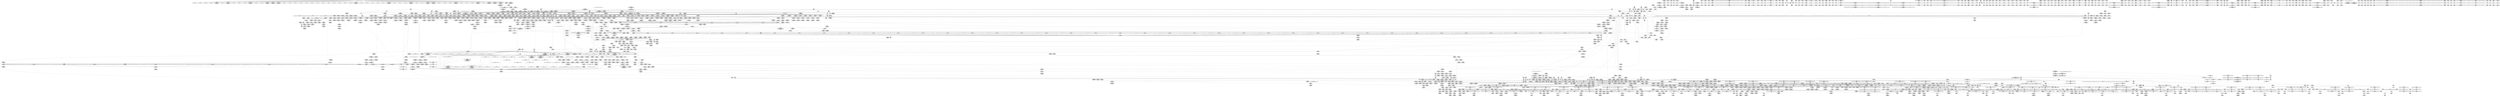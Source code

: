 digraph {
	CE0x50c8db0 [shape=record,shape=Mrecord,label="{CE0x50c8db0|tomoyo_print_ipv6:buffer|Function::tomoyo_print_ipv6&Arg::buffer::}"]
	CE0x79e40c0 [shape=record,shape=Mrecord,label="{CE0x79e40c0|tomoyo_inet_entry:tmp10|security/tomoyo/network.c,473|*SummSource*}"]
	CE0x5c53220 [shape=record,shape=Mrecord,label="{CE0x5c53220|GLOBAL:tomoyo_audit_net_log|*Constant*|*SummSink*}"]
	CE0x5d795b0 [shape=record,shape=Mrecord,label="{CE0x5d795b0|__llvm_gcov_indirect_counter_increment10:counter|*SummSource*}"]
	CE0x6ed29a0 [shape=record,shape=Mrecord,label="{CE0x6ed29a0|24:_i32*,_32:_i16,_34:_i8,_35:_i8,_36:_i8,_72:_i8,_:_SCMRE_47,48_}"]
	CE0x4fb6d90 [shape=record,shape=Mrecord,label="{CE0x4fb6d90|tomoyo_get_mode:call|security/tomoyo/util.c,980}"]
	CE0x842ee80 [shape=record,shape=Mrecord,label="{CE0x842ee80|__fswab16:val|Function::__fswab16&Arg::val::}"]
	CE0x5c56d20 [shape=record,shape=Mrecord,label="{CE0x5c56d20|tomoyo_audit_inet_log:arraydecay16|security/tomoyo/network.c,393|*SummSource*}"]
	CE0x5032730 [shape=record,shape=Mrecord,label="{CE0x5032730|128:_i8*,_1208:_%struct.file*,_:_CMRE_72,80_|*MultipleSource*|security/tomoyo/common.h,1205|security/tomoyo/common.h,1205}"]
	CE0x5f4f020 [shape=record,shape=Mrecord,label="{CE0x5f4f020|i64*_getelementptr_inbounds_(_11_x_i64_,_11_x_i64_*___llvm_gcov_ctr5229,_i64_0,_i64_0)|*Constant*}"]
	CE0x842ef90 [shape=record,shape=Mrecord,label="{CE0x842ef90|_ret_i16_%conv3,_!dbg_!38911|include/uapi/linux/swab.h,53}"]
	CE0x6b40d80 [shape=record,shape=Mrecord,label="{CE0x6b40d80|tomoyo_init_request_info:mode5|security/tomoyo/util.c,1011|*SummSource*}"]
	CE0x500b8d0 [shape=record,shape=Mrecord,label="{CE0x500b8d0|128:_i8*,_1208:_%struct.file*,_:_CMRE_32,33_}"]
	CE0x6a1fc40 [shape=record,shape=Mrecord,label="{CE0x6a1fc40|tomoyo_get_mode:tmp11|security/tomoyo/util.c,982|*SummSource*}"]
	CE0x6f2a850 [shape=record,shape=Mrecord,label="{CE0x6f2a850|tomoyo_init_request_info:tmp9|security/tomoyo/util.c,1006}"]
	CE0x5d79b80 [shape=record,shape=Mrecord,label="{CE0x5d79b80|tomoyo_check_inet_address:address11|security/tomoyo/network.c,520}"]
	CE0x519bee0 [shape=record,shape=Mrecord,label="{CE0x519bee0|COLLAPSED:_GCMRE___llvm_gcov_ctr4846_internal_global_19_x_i64_zeroinitializer:_elem_0:default:}"]
	CE0x6fc1890 [shape=record,shape=Mrecord,label="{CE0x6fc1890|i64*_getelementptr_inbounds_(_2_x_i64_,_2_x_i64_*___llvm_gcov_ctr4038,_i64_0,_i64_0)|*Constant*}"]
	CE0x4f34fd0 [shape=record,shape=Mrecord,label="{CE0x4f34fd0|128:_i8*,_1208:_%struct.file*,_:_CMRE_6,7_}"]
	CE0x5c533c0 [shape=record,shape=Mrecord,label="{CE0x5c533c0|tomoyo_audit_net_log:entry}"]
	CE0x6fe6230 [shape=record,shape=Mrecord,label="{CE0x6fe6230|24:_i32*,_32:_i16,_34:_i8,_35:_i8,_36:_i8,_72:_i8,_:_SCMRE_60,61_}"]
	CE0x5c9c980 [shape=record,shape=Mrecord,label="{CE0x5c9c980|tomoyo_print_ipv4:tmp4|security/tomoyo/network.c,93}"]
	CE0x5c754c0 [shape=record,shape=Mrecord,label="{CE0x5c754c0|_ret_i32_%call,_!dbg_!38910|security/tomoyo/network.c,366}"]
	CE0x5b67ab0 [shape=record,shape=Mrecord,label="{CE0x5b67ab0|GLOBAL:__llvm_gcov_global_state_pred50|Global_var:__llvm_gcov_global_state_pred50|*SummSink*}"]
	CE0x6a86f30 [shape=record,shape=Mrecord,label="{CE0x6a86f30|tomoyo_get_mode:tmp|*SummSink*}"]
	CE0x6fe5bb0 [shape=record,shape=Mrecord,label="{CE0x6fe5bb0|24:_i32*,_32:_i16,_34:_i8,_35:_i8,_36:_i8,_72:_i8,_:_SCMRE_56,57_}"]
	CE0x4f92020 [shape=record,shape=Mrecord,label="{CE0x4f92020|tomoyo_print_ipv6:max_ip|Function::tomoyo_print_ipv6&Arg::max_ip::|*SummSource*}"]
	CE0x8657920 [shape=record,shape=Mrecord,label="{CE0x8657920|tomoyo_check_inet_address:inet|security/tomoyo/network.c,505|*SummSink*}"]
	CE0x5c22190 [shape=record,shape=Mrecord,label="{CE0x5c22190|0:_i8*,_array:_GCRE_tomoyo_proto_keyword_constant_6_x_i8*_i8*_getelementptr_inbounds_(_2_x_i8_,_2_x_i8_*_.str22,_i32_0,_i32_0),_i8*_getelementptr_inbounds_(_7_x_i8_,_7_x_i8_*_.str123,_i32_0,_i32_0),_i8*_getelementptr_inbounds_(_6_x_i8_,_6_x_i8_*_.str224,_i32_0,_i32_0),_i8*_getelementptr_inbounds_(_4_x_i8_,_4_x_i8_*_.str325,_i32_0,_i32_0),_i8*_getelementptr_inbounds_(_2_x_i8_,_2_x_i8_*_.str22,_i32_0,_i32_0),_i8*_getelementptr_inbounds_(_10_x_i8_,_10_x_i8_*_.str426,_i32_0,_i32_0)_,_align_16:_elem_4::|security/tomoyo/network.c,367}"]
	CE0x6a584b0 [shape=record,shape=Mrecord,label="{CE0x6a584b0|i8_1|*Constant*}"]
	CE0x6e0f360 [shape=record,shape=Mrecord,label="{CE0x6e0f360|rcu_lock_release21:bb|*SummSink*}"]
	CE0x5e44030 [shape=record,shape=Mrecord,label="{CE0x5e44030|rcu_lock_release21:tmp1|*SummSink*}"]
	CE0x6c0d830 [shape=record,shape=Mrecord,label="{CE0x6c0d830|tomoyo_inet_entry:cmp|security/tomoyo/network.c,474}"]
	CE0x5b29370 [shape=record,shape=Mrecord,label="{CE0x5b29370|__fswab16:conv1|include/uapi/linux/swab.h,53}"]
	CE0x51758b0 [shape=record,shape=Mrecord,label="{CE0x51758b0|tomoyo_inet_entry:r|security/tomoyo/network.c, 469|*SummSource*}"]
	CE0x5ba69b0 [shape=record,shape=Mrecord,label="{CE0x5ba69b0|i32_0|*Constant*}"]
	CE0x4f16820 [shape=record,shape=Mrecord,label="{CE0x4f16820|tomoyo_print_ipv6:tmp1}"]
	CE0x4f15210 [shape=record,shape=Mrecord,label="{CE0x4f15210|i32_2|*Constant*}"]
	CE0x4f05cb0 [shape=record,shape=Mrecord,label="{CE0x4f05cb0|get_current:bb}"]
	CE0x6d485e0 [shape=record,shape=Mrecord,label="{CE0x6d485e0|tomoyo_audit_inet_log:tmp11|security/tomoyo/network.c,385|*SummSink*}"]
	CE0x6cb66d0 [shape=record,shape=Mrecord,label="{CE0x6cb66d0|i32_5|*Constant*}"]
	CE0x84c4f90 [shape=record,shape=Mrecord,label="{CE0x84c4f90|tomoyo_check_inet_address:if.then|*SummSource*}"]
	CE0x4fea960 [shape=record,shape=Mrecord,label="{CE0x4fea960|tomoyo_print_ipv4:buffer_len|Function::tomoyo_print_ipv4&Arg::buffer_len::|*SummSource*}"]
	CE0x860bf10 [shape=record,shape=Mrecord,label="{CE0x860bf10|tomoyo_check_inet_address:tmp26|security/tomoyo/network.c,522|*SummSource*}"]
	CE0x5f4f220 [shape=record,shape=Mrecord,label="{CE0x5f4f220|i64*_getelementptr_inbounds_(_11_x_i64_,_11_x_i64_*___llvm_gcov_ctr5229,_i64_0,_i64_0)|*Constant*|*SummSource*}"]
	CE0x5d5a520 [shape=record,shape=Mrecord,label="{CE0x5d5a520|tomoyo_check_inet_address:tmp10|security/tomoyo/network.c,511}"]
	CE0x86e5560 [shape=record,shape=Mrecord,label="{CE0x86e5560|_call_void_mcount()_#3|*SummSource*}"]
	CE0x4e94b50 [shape=record,shape=Mrecord,label="{CE0x4e94b50|GLOBAL:__llvm_gcov_ctr5427|Global_var:__llvm_gcov_ctr5427|*SummSink*}"]
	CE0x8657f90 [shape=record,shape=Mrecord,label="{CE0x8657f90|tomoyo_check_inet_address:arraydecay|security/tomoyo/network.c,513}"]
	CE0x6aed730 [shape=record,shape=Mrecord,label="{CE0x6aed730|tomoyo_init_request_info:profile3|security/tomoyo/util.c,1008|*SummSource*}"]
	CE0x510c2a0 [shape=record,shape=Mrecord,label="{CE0x510c2a0|tomoyo_audit_inet_log:param12|security/tomoyo/network.c,392|*SummSink*}"]
	CE0x84e9a70 [shape=record,shape=Mrecord,label="{CE0x84e9a70|tomoyo_inet_entry:error.0|*SummSink*}"]
	CE0x8543240 [shape=record,shape=Mrecord,label="{CE0x8543240|tomoyo_check_inet_address:skip}"]
	CE0x841b0d0 [shape=record,shape=Mrecord,label="{CE0x841b0d0|tomoyo_domain:tmp19|security/tomoyo/common.h,1205|*SummSource*}"]
	CE0x83c3af0 [shape=record,shape=Mrecord,label="{CE0x83c3af0|GLOBAL:current_task|Global_var:current_task|*SummSource*}"]
	CE0x4e6a250 [shape=record,shape=Mrecord,label="{CE0x4e6a250|_ret_i32_%conv6,_!dbg_!38926|security/tomoyo/util.c,1011|*SummSource*}"]
	CE0x5fc4700 [shape=record,shape=Mrecord,label="{CE0x5fc4700|tomoyo_check_inet_address:tmp27|security/tomoyo/network.c,525}"]
	CE0x500ba10 [shape=record,shape=Mrecord,label="{CE0x500ba10|128:_i8*,_1208:_%struct.file*,_:_CMRE_33,34_}"]
	CE0x512f620 [shape=record,shape=Mrecord,label="{CE0x512f620|tomoyo_audit_inet_log:inet_network13|security/tomoyo/network.c,392|*SummSource*}"]
	CE0x5b23aa0 [shape=record,shape=Mrecord,label="{CE0x5b23aa0|srcu_read_lock17:entry|*SummSource*}"]
	CE0x6d902f0 [shape=record,shape=Mrecord,label="{CE0x6d902f0|_ret_%struct.tomoyo_domain_info*_%tmp23,_!dbg_!38929|security/tomoyo/common.h,1205|*SummSink*}"]
	CE0x83e9760 [shape=record,shape=Mrecord,label="{CE0x83e9760|tomoyo_get_mode:tmp18|security/tomoyo/util.c,985|*SummSink*}"]
	CE0x6a64810 [shape=record,shape=Mrecord,label="{CE0x6a64810|tomoyo_domain:tmp|*SummSource*}"]
	CE0x6be9670 [shape=record,shape=Mrecord,label="{CE0x6be9670|tomoyo_check_inet_address:tmp39|security/tomoyo/network.c,531|*SummSink*}"]
	CE0x86f6590 [shape=record,shape=Mrecord,label="{CE0x86f6590|i64_5|*Constant*|*SummSink*}"]
	CE0x4daaf00 [shape=record,shape=Mrecord,label="{CE0x4daaf00|tomoyo_init_request_info:tmp}"]
	CE0x864ef40 [shape=record,shape=Mrecord,label="{CE0x864ef40|i64*_getelementptr_inbounds_(_4_x_i64_,_4_x_i64_*___llvm_gcov_ctr4731,_i64_0,_i64_3)|*Constant*|*SummSink*}"]
	CE0x5da76f0 [shape=record,shape=Mrecord,label="{CE0x5da76f0|tomoyo_check_inet_address:tmp28|security/tomoyo/network.c,525|*SummSink*}"]
	CE0x86f7b20 [shape=record,shape=Mrecord,label="{CE0x86f7b20|i64_0|*Constant*|*SummSink*}"]
	CE0x500c190 [shape=record,shape=Mrecord,label="{CE0x500c190|128:_i8*,_1208:_%struct.file*,_:_CMRE_39,40_}"]
	CE0x693cad0 [shape=record,shape=Mrecord,label="{CE0x693cad0|i64*_getelementptr_inbounds_(_4_x_i64_,_4_x_i64_*___llvm_gcov_ctr4731,_i64_0,_i64_2)|*Constant*|*SummSource*}"]
	CE0x5edca60 [shape=record,shape=Mrecord,label="{CE0x5edca60|tomoyo_inet_entry:tmp18|security/tomoyo/network.c,478|*SummSource*}"]
	CE0x5bc5ec0 [shape=record,shape=Mrecord,label="{CE0x5bc5ec0|tomoyo_check_inet_address:tmp33|security/tomoyo/network.c,527}"]
	CE0x507d3d0 [shape=record,shape=Mrecord,label="{CE0x507d3d0|%struct.tomoyo_domain_info*_null|*Constant*|*SummSink*}"]
	CE0x5c1f860 [shape=record,shape=Mrecord,label="{CE0x5c1f860|GLOBAL:lockdep_rcu_suspicious|*Constant*|*SummSource*}"]
	CE0x84a5e30 [shape=record,shape=Mrecord,label="{CE0x84a5e30|tomoyo_get_mode:tmp22|security/tomoyo/util.c,986|*SummSource*}"]
	CE0x86e57b0 [shape=record,shape=Mrecord,label="{CE0x86e57b0|srcu_read_lock17:call|include/linux/srcu.h,220}"]
	"CONST[source:0(mediator),value:1(k-static)][purpose:{operation}][SrcIdx:5]"
	CE0x6d51060 [shape=record,shape=Mrecord,label="{CE0x6d51060|GLOBAL:__llvm_gcov_ctr32134|Global_var:__llvm_gcov_ctr32134|*SummSink*}"]
	CE0x6f2a280 [shape=record,shape=Mrecord,label="{CE0x6f2a280|i32_(%struct.tomoyo_request_info.524*,_%struct.tomoyo_domain_info*,_i8)*_bitcast_(i32_(%struct.tomoyo_request_info*,_%struct.tomoyo_domain_info*,_i8)*_tomoyo_init_request_info_to_i32_(%struct.tomoyo_request_info.524*,_%struct.tomoyo_domain_info*,_i8)*)|*Constant*|*SummSource*}"]
	CE0x84e2370 [shape=record,shape=Mrecord,label="{CE0x84e2370|tomoyo_inet_entry:tmp26|security/tomoyo/network.c,484|*SummSource*}"]
	CE0x4eaa5f0 [shape=record,shape=Mrecord,label="{CE0x4eaa5f0|tomoyo_read_unlock19:tmp}"]
	CE0x5e20e10 [shape=record,shape=Mrecord,label="{CE0x5e20e10|tomoyo_check_inet_address:tmp17|security/tomoyo/network.c,517|*SummSink*}"]
	CE0x5bc5b40 [shape=record,shape=Mrecord,label="{CE0x5bc5b40|tomoyo_check_inet_address:tmp32|security/tomoyo/network.c,527|*SummSource*}"]
	CE0x6c4ce70 [shape=record,shape=Mrecord,label="{CE0x6c4ce70|tomoyo_init_request_info:bb}"]
	CE0x6a954b0 [shape=record,shape=Mrecord,label="{CE0x6a954b0|tomoyo_domain:tmp5|security/tomoyo/common.h,1205|*SummSink*}"]
	CE0x83b17f0 [shape=record,shape=Mrecord,label="{CE0x83b17f0|tomoyo_inet_entry:tobool11|security/tomoyo/network.c,478}"]
	CE0x4ebe1e0 [shape=record,shape=Mrecord,label="{CE0x4ebe1e0|COLLAPSED:_GCMRE___llvm_gcov_ctr4434_internal_global_2_x_i64_zeroinitializer:_elem_0:default:}"]
	CE0x6b20460 [shape=record,shape=Mrecord,label="{CE0x6b20460|i32_255|*Constant*}"]
	CE0x5df7f20 [shape=record,shape=Mrecord,label="{CE0x5df7f20|tomoyo_inet_entry:operation|security/tomoyo/network.c,471|*SummSink*}"]
	CE0x6a95a80 [shape=record,shape=Mrecord,label="{CE0x6a95a80|tomoyo_get_mode:tmp6|security/tomoyo/util.c,978|*SummSource*}"]
	CE0x5dabf80 [shape=record,shape=Mrecord,label="{CE0x5dabf80|tomoyo_check_inet_address:tmp5|security/tomoyo/network.c,509|*SummSource*}"]
	CE0x50399b0 [shape=record,shape=Mrecord,label="{CE0x50399b0|128:_i8*,_1208:_%struct.file*,_:_CMRE_144,152_|*MultipleSource*|security/tomoyo/common.h,1205|security/tomoyo/common.h,1205}"]
	CE0x6e15ef0 [shape=record,shape=Mrecord,label="{CE0x6e15ef0|0:_i8,_array:_GCRE_tomoyo_index2category_constant_39_x_i8_c_00_00_00_00_00_00_00_00_00_00_00_00_00_00_00_00_00_00_00_00_00_00_00_01_01_01_01_01_01_01_01_01_01_01_01_01_01_01_02_,_align_16:_elem_24::|security/tomoyo/util.c,983}"]
	CE0x865f1d0 [shape=record,shape=Mrecord,label="{CE0x865f1d0|tomoyo_domain:tmp7|security/tomoyo/common.h,1205|*SummSink*}"]
	CE0x5172480 [shape=record,shape=Mrecord,label="{CE0x5172480|tomoyo_check_inet_address:sa_family|security/tomoyo/network.c,507}"]
	CE0x512f9b0 [shape=record,shape=Mrecord,label="{CE0x512f9b0|tomoyo_audit_net_log:family|Function::tomoyo_audit_net_log&Arg::family::}"]
	CE0x50a4bb0 [shape=record,shape=Mrecord,label="{CE0x50a4bb0|tomoyo_audit_net_log:address|Function::tomoyo_audit_net_log&Arg::address::}"]
	CE0x84c94f0 [shape=record,shape=Mrecord,label="{CE0x84c94f0|i32_5|*Constant*}"]
	CE0x6a200e0 [shape=record,shape=Mrecord,label="{CE0x6a200e0|COLLAPSED:_GCMRE___llvm_gcov_ctr2253_internal_global_2_x_i64_zeroinitializer:_elem_0:default:}"]
	CE0x83b20e0 [shape=record,shape=Mrecord,label="{CE0x83b20e0|tomoyo_inet_entry:tobool11|security/tomoyo/network.c,478|*SummSource*}"]
	CE0x4f05d70 [shape=record,shape=Mrecord,label="{CE0x4f05d70|get_current:bb|*SummSource*}"]
	CE0x6bf94b0 [shape=record,shape=Mrecord,label="{CE0x6bf94b0|tomoyo_check_inet_address:tmp41|security/tomoyo/network.c,532}"]
	CE0x5edd020 [shape=record,shape=Mrecord,label="{CE0x5edd020|tomoyo_inet_entry:protocol6|security/tomoyo/network.c,476|*SummSource*}"]
	CE0x69a2c10 [shape=record,shape=Mrecord,label="{CE0x69a2c10|GLOBAL:lock_acquire|*Constant*|*SummSource*}"]
	CE0x5e11210 [shape=record,shape=Mrecord,label="{CE0x5e11210|COLLAPSED:_GCMRE___llvm_gcov_ctr53148_internal_global_2_x_i64_zeroinitializer:_elem_0:default:}"]
	CE0x69d33a0 [shape=record,shape=Mrecord,label="{CE0x69d33a0|tomoyo_audit_net_log:tmp5|security/tomoyo/network.c,368|*SummSink*}"]
	CE0x6a86a20 [shape=record,shape=Mrecord,label="{CE0x6a86a20|tomoyo_print_ipv6:min_ip|Function::tomoyo_print_ipv6&Arg::min_ip::}"]
	CE0x8451f90 [shape=record,shape=Mrecord,label="{CE0x8451f90|tomoyo_inet_entry:conv22|security/tomoyo/network.c,480|*SummSink*}"]
	CE0x6da3cf0 [shape=record,shape=Mrecord,label="{CE0x6da3cf0|__llvm_gcov_indirect_counter_increment10:entry|*SummSource*}"]
	CE0x86f7260 [shape=record,shape=Mrecord,label="{CE0x86f7260|0:_i8,_1:_i8,_8:_i16,_16:_i32*,_24:_i8,_:_CMR_1,2_|*MultipleSource*|Function::tomoyo_check_inet_address&Arg::address::|security/tomoyo/network.c,505}"]
	CE0x4f92210 [shape=record,shape=Mrecord,label="{CE0x4f92210|tomoyo_print_ipv6:max_ip|Function::tomoyo_print_ipv6&Arg::max_ip::|*SummSink*}"]
	CE0x51e1080 [shape=record,shape=Mrecord,label="{CE0x51e1080|tomoyo_check_inet_address:sin6_addr|security/tomoyo/network.c,513}"]
	CE0x4f97390 [shape=record,shape=Mrecord,label="{CE0x4f97390|tomoyo_audit_inet_log:arraydecay4|security/tomoyo/network.c,388|*SummSource*}"]
	CE0x8615550 [shape=record,shape=Mrecord,label="{CE0x8615550|tomoyo_domain:tmp4|security/tomoyo/common.h,1205|*SummSink*}"]
	CE0x6f16380 [shape=record,shape=Mrecord,label="{CE0x6f16380|tomoyo_init_request_info:tmp8|security/tomoyo/util.c,1005}"]
	CE0x4eb3230 [shape=record,shape=Mrecord,label="{CE0x4eb3230|tomoyo_get_mode:tmp3|security/tomoyo/util.c,978|*SummSource*}"]
	CE0x50a2e70 [shape=record,shape=Mrecord,label="{CE0x50a2e70|tomoyo_audit_inet_log:inet_network9|security/tomoyo/network.c,391}"]
	CE0x86ab800 [shape=record,shape=Mrecord,label="{CE0x86ab800|i64*_getelementptr_inbounds_(_2_x_i64_,_2_x_i64_*___llvm_gcov_ctr4038,_i64_0,_i64_0)|*Constant*|*SummSink*}"]
	CE0x86abaa0 [shape=record,shape=Mrecord,label="{CE0x86abaa0|srcu_read_lock17:tmp|*SummSource*}"]
	CE0x6ca3fa0 [shape=record,shape=Mrecord,label="{CE0x6ca3fa0|tomoyo_audit_inet_log:tmp11|security/tomoyo/network.c,385}"]
	CE0x5e214e0 [shape=record,shape=Mrecord,label="{CE0x5e214e0|i64*_getelementptr_inbounds_(_19_x_i64_,_19_x_i64_*___llvm_gcov_ctr4846,_i64_0,_i64_10)|*Constant*}"]
	CE0x84cb500 [shape=record,shape=Mrecord,label="{CE0x84cb500|tomoyo_audit_inet_log:if.then|*SummSource*}"]
	CE0x84c8e70 [shape=record,shape=Mrecord,label="{CE0x84c8e70|tomoyo_get_mode:tmp23|security/tomoyo/util.c,986|*SummSink*}"]
	CE0x4e646c0 [shape=record,shape=Mrecord,label="{CE0x4e646c0|tomoyo_inet_entry:tmp6|security/tomoyo/network.c,473}"]
	CE0x5d68460 [shape=record,shape=Mrecord,label="{CE0x5d68460|tomoyo_domain:tmp12|security/tomoyo/common.h,1205|*SummSink*}"]
	CE0x853f980 [shape=record,shape=Mrecord,label="{CE0x853f980|tomoyo_get_mode:tmp28|security/tomoyo/util.c,988|*SummSource*}"]
	CE0x83e8c40 [shape=record,shape=Mrecord,label="{CE0x83e8c40|tomoyo_get_mode:add|security/tomoyo/util.c,984|*SummSink*}"]
	CE0x5df7a50 [shape=record,shape=Mrecord,label="{CE0x5df7a50|tomoyo_check_inet_address:tmp5|security/tomoyo/network.c,509}"]
	CE0x5c0f720 [shape=record,shape=Mrecord,label="{CE0x5c0f720|GLOBAL:__llvm_gcov_ctr54147|Global_var:__llvm_gcov_ctr54147|*SummSink*}"]
	CE0x6b318c0 [shape=record,shape=Mrecord,label="{CE0x6b318c0|GLOBAL:tomoyo_index2category|Global_var:tomoyo_index2category|*SummSource*}"]
	CE0x6d8e030 [shape=record,shape=Mrecord,label="{CE0x6d8e030|get_current:tmp2|*SummSource*}"]
	CE0x6d21750 [shape=record,shape=Mrecord,label="{CE0x6d21750|tomoyo_print_ipv6:tmp2}"]
	CE0x6c764d0 [shape=record,shape=Mrecord,label="{CE0x6c764d0|tomoyo_inet_entry:tmp9|security/tomoyo/network.c,473}"]
	CE0x4fafd80 [shape=record,shape=Mrecord,label="{CE0x4fafd80|srcu_read_lock17:tmp1}"]
	CE0x6b968c0 [shape=record,shape=Mrecord,label="{CE0x6b968c0|srcu_read_unlock20:tmp3|*SummSource*}"]
	CE0x6aa4fc0 [shape=record,shape=Mrecord,label="{CE0x6aa4fc0|tomoyo_get_mode:tmp28|security/tomoyo/util.c,988|*SummSink*}"]
	CE0x6f2a9a0 [shape=record,shape=Mrecord,label="{CE0x6f2a9a0|tomoyo_inet_entry:do.body|*SummSource*}"]
	CE0x6ed2290 [shape=record,shape=Mrecord,label="{CE0x6ed2290|__fswab16:conv3|include/uapi/linux/swab.h,53}"]
	CE0x5e91070 [shape=record,shape=Mrecord,label="{CE0x5e91070|i64*_getelementptr_inbounds_(_2_x_i64_,_2_x_i64_*___llvm_gcov_ctr2253,_i64_0,_i64_0)|*Constant*|*SummSink*}"]
	CE0x6b96d10 [shape=record,shape=Mrecord,label="{CE0x6b96d10|srcu_read_unlock20:tmp|*SummSink*}"]
	CE0x6fa9610 [shape=record,shape=Mrecord,label="{CE0x6fa9610|rcu_lock_acquire18:tmp|*SummSource*}"]
	CE0x86f6810 [shape=record,shape=Mrecord,label="{CE0x86f6810|tomoyo_check_inet_address:tmp3|security/tomoyo/network.c,509|*SummSink*}"]
	CE0x6ef72b0 [shape=record,shape=Mrecord,label="{CE0x6ef72b0|tomoyo_inet_entry:tmp8|security/tomoyo/network.c,473|*SummSink*}"]
	CE0x6b18ef0 [shape=record,shape=Mrecord,label="{CE0x6b18ef0|i32_9|*Constant*}"]
	CE0x86e5740 [shape=record,shape=Mrecord,label="{CE0x86e5740|_call_void_mcount()_#3|*SummSink*}"]
	CE0x6afd270 [shape=record,shape=Mrecord,label="{CE0x6afd270|_call_void_mcount()_#3|*SummSink*}"]
	CE0x6aeb780 [shape=record,shape=Mrecord,label="{CE0x6aeb780|0:_i8,_array:_GCRE_tomoyo_index2category_constant_39_x_i8_c_00_00_00_00_00_00_00_00_00_00_00_00_00_00_00_00_00_00_00_00_00_00_00_01_01_01_01_01_01_01_01_01_01_01_01_01_01_01_02_,_align_16:_elem_14::|security/tomoyo/util.c,983}"]
	CE0x5c0da40 [shape=record,shape=Mrecord,label="{CE0x5c0da40|__fswab16:tmp3}"]
	CE0x6e542e0 [shape=record,shape=Mrecord,label="{CE0x6e542e0|0:_i8,_array:_GCRE_tomoyo_index2category_constant_39_x_i8_c_00_00_00_00_00_00_00_00_00_00_00_00_00_00_00_00_00_00_00_00_00_00_00_01_01_01_01_01_01_01_01_01_01_01_01_01_01_01_02_,_align_16:_elem_37::|security/tomoyo/util.c,983}"]
	CE0x6e8be30 [shape=record,shape=Mrecord,label="{CE0x6e8be30|tomoyo_get_mode:config7|security/tomoyo/util.c,983}"]
	CE0x6998300 [shape=record,shape=Mrecord,label="{CE0x6998300|i64_ptrtoint_(i8*_blockaddress(_rcu_lock_release21,_%__here)_to_i64)|*Constant*}"]
	CE0x6cb5e00 [shape=record,shape=Mrecord,label="{CE0x6cb5e00|tomoyo_read_lock16:entry|*SummSink*}"]
	CE0x86b6800 [shape=record,shape=Mrecord,label="{CE0x86b6800|tomoyo_inet_entry:bb|*SummSource*}"]
	CE0x6a952b0 [shape=record,shape=Mrecord,label="{CE0x6a952b0|tomoyo_domain:tmp5|security/tomoyo/common.h,1205|*SummSource*}"]
	CE0x5b23440 [shape=record,shape=Mrecord,label="{CE0x5b23440|GLOBAL:srcu_read_lock17|*Constant*|*SummSource*}"]
	CE0x6c1adc0 [shape=record,shape=Mrecord,label="{CE0x6c1adc0|__fswab16:conv|include/uapi/linux/swab.h,53|*SummSink*}"]
	CE0x5cf16b0 [shape=record,shape=Mrecord,label="{CE0x5cf16b0|__llvm_gcov_indirect_counter_increment10:tmp|*SummSource*}"]
	CE0x5b12700 [shape=record,shape=Mrecord,label="{CE0x5b12700|i64_1|*Constant*}"]
	CE0x6bf4570 [shape=record,shape=Mrecord,label="{CE0x6bf4570|tomoyo_check_inet_address:port3|security/tomoyo/network.c,514|*SummSink*}"]
	CE0x6fc1af0 [shape=record,shape=Mrecord,label="{CE0x6fc1af0|i64*_getelementptr_inbounds_(_2_x_i64_,_2_x_i64_*___llvm_gcov_ctr4038,_i64_0,_i64_0)|*Constant*|*SummSource*}"]
	CE0x6ad9e70 [shape=record,shape=Mrecord,label="{CE0x6ad9e70|__fswab16:entry|*SummSource*}"]
	CE0x5e90530 [shape=record,shape=Mrecord,label="{CE0x5e90530|tomoyo_print_ipv4:cmp|security/tomoyo/network.c,93}"]
	CE0x5bed3d0 [shape=record,shape=Mrecord,label="{CE0x5bed3d0|tomoyo_get_mode:tmp15|security/tomoyo/util.c,983|*SummSource*}"]
	CE0x842cea0 [shape=record,shape=Mrecord,label="{CE0x842cea0|GLOBAL:__fswab16|*Constant*}"]
	CE0x844f2d0 [shape=record,shape=Mrecord,label="{CE0x844f2d0|i64*_getelementptr_inbounds_(_11_x_i64_,_11_x_i64_*___llvm_gcov_ctr5229,_i64_0,_i64_6)|*Constant*|*SummSource*}"]
	CE0x50a6f40 [shape=record,shape=Mrecord,label="{CE0x50a6f40|tomoyo_audit_inet_log:add.ptr|security/tomoyo/network.c,390}"]
	CE0x83a7d00 [shape=record,shape=Mrecord,label="{CE0x83a7d00|tomoyo_inet_entry:operation10|security/tomoyo/network.c,477|*SummSource*}"]
	CE0x8421220 [shape=record,shape=Mrecord,label="{CE0x8421220|tomoyo_inet_entry:protocol5|security/tomoyo/network.c,476|*SummSource*}"]
	CE0x8577940 [shape=record,shape=Mrecord,label="{CE0x8577940|tomoyo_audit_inet_log:tmp2|security/tomoyo/network.c,380|*SummSink*}"]
	CE0x84cb010 [shape=record,shape=Mrecord,label="{CE0x84cb010|tomoyo_audit_inet_log:param|security/tomoyo/network.c,382|*SummSource*}"]
	CE0x5d5a620 [shape=record,shape=Mrecord,label="{CE0x5d5a620|tomoyo_check_inet_address:tmp10|security/tomoyo/network.c,511|*SummSource*}"]
	CE0x6a412c0 [shape=record,shape=Mrecord,label="{CE0x6a412c0|i64*_getelementptr_inbounds_(_19_x_i64_,_19_x_i64_*___llvm_gcov_ctr4846,_i64_0,_i64_12)|*Constant*|*SummSource*}"]
	CE0x868b890 [shape=record,shape=Mrecord,label="{CE0x868b890|tomoyo_audit_inet_log:tmp9|security/tomoyo/network.c,385|*SummSink*}"]
	CE0x6ef7bd0 [shape=record,shape=Mrecord,label="{CE0x6ef7bd0|tomoyo_inet_entry:tmp14|security/tomoyo/network.c,475}"]
	CE0x5b99bb0 [shape=record,shape=Mrecord,label="{CE0x5b99bb0|tomoyo_inet_entry:protocol|security/tomoyo/network.c,471|*SummSource*}"]
	CE0x6a556c0 [shape=record,shape=Mrecord,label="{CE0x6a556c0|tomoyo_audit_net_log:tmp4|security/tomoyo/network.c,367}"]
	CE0x5b29140 [shape=record,shape=Mrecord,label="{CE0x5b29140|i32_8|*Constant*|*SummSource*}"]
	CE0x5e21200 [shape=record,shape=Mrecord,label="{CE0x5e21200|tomoyo_check_inet_address:tmp19|security/tomoyo/network.c,518}"]
	CE0x6c760a0 [shape=record,shape=Mrecord,label="{CE0x6c760a0|tomoyo_audit_inet_log:tobool|security/tomoyo/network.c,384}"]
	CE0x841e3b0 [shape=record,shape=Mrecord,label="{CE0x841e3b0|rcu_lock_acquire18:tmp3|*SummSink*}"]
	CE0x4f166c0 [shape=record,shape=Mrecord,label="{CE0x4f166c0|GLOBAL:__llvm_gcov_ctr54147|Global_var:__llvm_gcov_ctr54147|*SummSource*}"]
	CE0x5d9c500 [shape=record,shape=Mrecord,label="{CE0x5d9c500|tomoyo_check_inet_address:tmp13|security/tomoyo/network.c,514|*SummSource*}"]
	CE0x5ba6220 [shape=record,shape=Mrecord,label="{CE0x5ba6220|i64*_getelementptr_inbounds_(_2_x_i64_,_2_x_i64_*___llvm_gcov_ctr3939,_i64_0,_i64_1)|*Constant*|*SummSource*}"]
	"CONST[source:2(external),value:2(dynamic)][purpose:{subject}][SrcIdx:7]"
	CE0x512f890 [shape=record,shape=Mrecord,label="{CE0x512f890|tomoyo_audit_inet_log:protocol|security/tomoyo/network.c,392}"]
	CE0x6a42a90 [shape=record,shape=Mrecord,label="{CE0x6a42a90|tomoyo_init_request_info:tmp11|security/tomoyo/util.c,1007}"]
	CE0x6ee3ba0 [shape=record,shape=Mrecord,label="{CE0x6ee3ba0|24:_i32*,_32:_i16,_34:_i8,_35:_i8,_36:_i8,_72:_i8,_:_SCMRE_39,40_}"]
	CE0x5e991f0 [shape=record,shape=Mrecord,label="{CE0x5e991f0|tomoyo_check_inet_address:tmp22|security/tomoyo/network.c,519}"]
	CE0x6afd990 [shape=record,shape=Mrecord,label="{CE0x6afd990|GLOBAL:tomoyo_index2category|Global_var:tomoyo_index2category}"]
	CE0x6fe5a10 [shape=record,shape=Mrecord,label="{CE0x6fe5a10|24:_i32*,_32:_i16,_34:_i8,_35:_i8,_36:_i8,_72:_i8,_:_SCMRE_55,56_}"]
	CE0x6998cd0 [shape=record,shape=Mrecord,label="{CE0x6998cd0|i64_1|*Constant*}"]
	CE0x6f8af40 [shape=record,shape=Mrecord,label="{CE0x6f8af40|i64*_getelementptr_inbounds_(_11_x_i64_,_11_x_i64_*___llvm_gcov_ctr54147,_i64_0,_i64_0)|*Constant*}"]
	CE0x5ce8b20 [shape=record,shape=Mrecord,label="{CE0x5ce8b20|tomoyo_get_mode:cmp|security/tomoyo/util.c,982|*SummSource*}"]
	CE0x6dfefb0 [shape=record,shape=Mrecord,label="{CE0x6dfefb0|VOIDTB_TE:_CE_0,2048_|*MultipleSource*|security/tomoyo/util.c,1010|Function::tomoyo_get_mode&Arg::ns::}"]
	CE0x84c1c10 [shape=record,shape=Mrecord,label="{CE0x84c1c10|i64_7|*Constant*|*SummSource*}"]
	CE0x4f06020 [shape=record,shape=Mrecord,label="{CE0x4f06020|i64*_getelementptr_inbounds_(_2_x_i64_,_2_x_i64_*___llvm_gcov_ctr53148,_i64_0,_i64_1)|*Constant*}"]
	CE0x5c0fe30 [shape=record,shape=Mrecord,label="{CE0x5c0fe30|tomoyo_domain:tmp13|security/tomoyo/common.h,1205}"]
	CE0x84c9560 [shape=record,shape=Mrecord,label="{CE0x84c9560|tomoyo_get_mode:default_config|security/tomoyo/util.c,986}"]
	CE0x6f16440 [shape=record,shape=Mrecord,label="{CE0x6f16440|tomoyo_init_request_info:tmp8|security/tomoyo/util.c,1005|*SummSource*}"]
	CE0x517bf60 [shape=record,shape=Mrecord,label="{CE0x517bf60|tomoyo_check_inet_address:arraydecay|security/tomoyo/network.c,513|*SummSink*}"]
	CE0x6cfced0 [shape=record,shape=Mrecord,label="{CE0x6cfced0|_call_void_mcount()_#3}"]
	CE0x83844b0 [shape=record,shape=Mrecord,label="{CE0x83844b0|tomoyo_check_inet_address:address2|security/tomoyo/network.c,512}"]
	CE0x86f2f40 [shape=record,shape=Mrecord,label="{CE0x86f2f40|tomoyo_audit_inet_log:is_ipv6|security/tomoyo/network.c,384|*SummSource*}"]
	CE0x5df5730 [shape=record,shape=Mrecord,label="{CE0x5df5730|tomoyo_check_inet_address:tmp25|security/tomoyo/network.c,522|*SummSink*}"]
	CE0x5b29670 [shape=record,shape=Mrecord,label="{CE0x5b29670|tomoyo_check_inet_address:tmp1|*SummSink*}"]
	CE0x5f654b0 [shape=record,shape=Mrecord,label="{CE0x5f654b0|_call_void_mcount()_#3|*SummSource*}"]
	CE0x4f56f80 [shape=record,shape=Mrecord,label="{CE0x4f56f80|tomoyo_domain:cred|security/tomoyo/common.h,1205}"]
	CE0x6ba7120 [shape=record,shape=Mrecord,label="{CE0x6ba7120|tomoyo_check_inet_address:conv18|security/tomoyo/network.c,528|*SummSink*}"]
	CE0x6fd4ab0 [shape=record,shape=Mrecord,label="{CE0x6fd4ab0|tomoyo_audit_inet_log:if.end|*SummSink*}"]
	CE0x8558340 [shape=record,shape=Mrecord,label="{CE0x8558340|GLOBAL:tomoyo_read_unlock19|*Constant*|*SummSink*}"]
	CE0x6de0a10 [shape=record,shape=Mrecord,label="{CE0x6de0a10|tomoyo_inet_entry:inet_network|security/tomoyo/network.c,476|*SummSink*}"]
	CE0x6d590a0 [shape=record,shape=Mrecord,label="{CE0x6d590a0|0:_i8,_array:_GCRE_tomoyo_index2category_constant_39_x_i8_c_00_00_00_00_00_00_00_00_00_00_00_00_00_00_00_00_00_00_00_00_00_00_00_01_01_01_01_01_01_01_01_01_01_01_01_01_01_01_02_,_align_16:_elem_3::|security/tomoyo/util.c,983}"]
	CE0x6e3d1d0 [shape=record,shape=Mrecord,label="{CE0x6e3d1d0|0:_i8,_array:_GCRE_tomoyo_index2category_constant_39_x_i8_c_00_00_00_00_00_00_00_00_00_00_00_00_00_00_00_00_00_00_00_00_00_00_00_01_01_01_01_01_01_01_01_01_01_01_01_01_01_01_02_,_align_16:_elem_29::|security/tomoyo/util.c,983}"]
	CE0x6aed520 [shape=record,shape=Mrecord,label="{CE0x6aed520|tomoyo_init_request_info:mode|security/tomoyo/util.c,1010|*SummSource*}"]
	CE0x4ee1980 [shape=record,shape=Mrecord,label="{CE0x4ee1980|tomoyo_get_mode:conv|security/tomoyo/util.c,982|*SummSource*}"]
	CE0x5c9dec0 [shape=record,shape=Mrecord,label="{CE0x5c9dec0|i64*_getelementptr_inbounds_(_2_x_i64_,_2_x_i64_*___llvm_gcov_ctr2154,_i64_0,_i64_1)|*Constant*|*SummSource*}"]
	CE0x84c9810 [shape=record,shape=Mrecord,label="{CE0x84c9810|tomoyo_get_mode:tmp24|security/tomoyo/util.c,986}"]
	CE0x6e8c1c0 [shape=record,shape=Mrecord,label="{CE0x6e8c1c0|tomoyo_get_mode:arrayidx8|security/tomoyo/util.c,983}"]
	CE0x69c4440 [shape=record,shape=Mrecord,label="{CE0x69c4440|tomoyo_read_lock16:tmp}"]
	CE0x5ce3ee0 [shape=record,shape=Mrecord,label="{CE0x5ce3ee0|__llvm_gcov_indirect_counter_increment10:exit}"]
	CE0x5cd14a0 [shape=record,shape=Mrecord,label="{CE0x5cd14a0|tomoyo_get_mode:tmp12|security/tomoyo/util.c,982|*SummSource*}"]
	CE0x5043240 [shape=record,shape=Mrecord,label="{CE0x5043240|tomoyo_audit_inet_log:arraydecay6|security/tomoyo/network.c,390|*SummSink*}"]
	CE0x6ee3250 [shape=record,shape=Mrecord,label="{CE0x6ee3250|i64*_getelementptr_inbounds_(_11_x_i64_,_11_x_i64_*___llvm_gcov_ctr5229,_i64_0,_i64_0)|*Constant*|*SummSink*}"]
	CE0x4ffa070 [shape=record,shape=Mrecord,label="{CE0x4ffa070|128:_i8*,_1208:_%struct.file*,_:_CMRE_24,25_}"]
	CE0x5eebed0 [shape=record,shape=Mrecord,label="{CE0x5eebed0|tomoyo_get_mode:conv5|security/tomoyo/util.c,983|*SummSource*}"]
	CE0x4ed0580 [shape=record,shape=Mrecord,label="{CE0x4ed0580|tomoyo_init_request_info:if.then|*SummSink*}"]
	CE0x5ce85b0 [shape=record,shape=Mrecord,label="{CE0x5ce85b0|GLOBAL:tomoyo_proto_keyword|Global_var:tomoyo_proto_keyword|*SummSource*}"]
	CE0x5da71d0 [shape=record,shape=Mrecord,label="{CE0x5da71d0|tomoyo_check_inet_address:tmp28|security/tomoyo/network.c,525|*SummSource*}"]
	CE0x6a64ad0 [shape=record,shape=Mrecord,label="{CE0x6a64ad0|i64_1|*Constant*}"]
	CE0x6b37c20 [shape=record,shape=Mrecord,label="{CE0x6b37c20|GLOBAL:tomoyo_policy_loaded|Global_var:tomoyo_policy_loaded|*SummSink*}"]
	CE0x50322d0 [shape=record,shape=Mrecord,label="{CE0x50322d0|128:_i8*,_1208:_%struct.file*,_:_CMRE_52,56_|*MultipleSource*|security/tomoyo/common.h,1205|security/tomoyo/common.h,1205}"]
	CE0x6b478d0 [shape=record,shape=Mrecord,label="{CE0x6b478d0|rcu_lock_acquire18:entry|*SummSink*}"]
	CE0x512fbf0 [shape=record,shape=Mrecord,label="{CE0x512fbf0|tomoyo_audit_net_log:family|Function::tomoyo_audit_net_log&Arg::family::|*SummSource*}"]
	CE0x500b650 [shape=record,shape=Mrecord,label="{CE0x500b650|128:_i8*,_1208:_%struct.file*,_:_CMRE_30,31_}"]
	CE0x4ff25a0 [shape=record,shape=Mrecord,label="{CE0x4ff25a0|i64*_getelementptr_inbounds_(_4_x_i64_,_4_x_i64_*___llvm_gcov_ctr4137,_i64_0,_i64_1)|*Constant*|*SummSink*}"]
	CE0x4ffa430 [shape=record,shape=Mrecord,label="{CE0x4ffa430|128:_i8*,_1208:_%struct.file*,_:_CMRE_27,28_}"]
	CE0x84da4c0 [shape=record,shape=Mrecord,label="{CE0x84da4c0|i64*_getelementptr_inbounds_(_12_x_i64_,_12_x_i64_*___llvm_gcov_ctr31133,_i64_0,_i64_10)|*Constant*}"]
	CE0x5f65630 [shape=record,shape=Mrecord,label="{CE0x5f65630|tomoyo_audit_inet_log:tmp20|security/tomoyo/network.c,394}"]
	CE0x4fafdf0 [shape=record,shape=Mrecord,label="{CE0x4fafdf0|srcu_read_lock17:tmp1|*SummSource*}"]
	CE0x5dacb10 [shape=record,shape=Mrecord,label="{CE0x5dacb10|tomoyo_check_inet_address:tmp7|security/tomoyo/network.c,510|*SummSource*}"]
	CE0x6e4dc10 [shape=record,shape=Mrecord,label="{CE0x6e4dc10|0:_i8,_array:_GCRE_tomoyo_index2category_constant_39_x_i8_c_00_00_00_00_00_00_00_00_00_00_00_00_00_00_00_00_00_00_00_00_00_00_00_01_01_01_01_01_01_01_01_01_01_01_01_01_01_01_02_,_align_16:_elem_33::|security/tomoyo/util.c,983}"]
	CE0x50c8e50 [shape=record,shape=Mrecord,label="{CE0x50c8e50|tomoyo_print_ipv6:buffer|Function::tomoyo_print_ipv6&Arg::buffer::|*SummSource*}"]
	CE0x6bb5990 [shape=record,shape=Mrecord,label="{CE0x6bb5990|i64*_getelementptr_inbounds_(_19_x_i64_,_19_x_i64_*___llvm_gcov_ctr4846,_i64_0,_i64_16)|*Constant*|*SummSink*}"]
	CE0x6a9cd30 [shape=record,shape=Mrecord,label="{CE0x6a9cd30|tomoyo_domain:if.then}"]
	CE0x6d51530 [shape=record,shape=Mrecord,label="{CE0x6d51530|tomoyo_inet_entry:tmp13|security/tomoyo/network.c,473|*SummSink*}"]
	CE0x6fc1210 [shape=record,shape=Mrecord,label="{CE0x6fc1210|GLOBAL:srcu_read_unlock20|*Constant*}"]
	CE0x8494b70 [shape=record,shape=Mrecord,label="{CE0x8494b70|i8_1|*Constant*}"]
	CE0x84604b0 [shape=record,shape=Mrecord,label="{CE0x84604b0|tomoyo_inet_entry:call27|security/tomoyo/network.c,483|*SummSink*}"]
	CE0x6e54da0 [shape=record,shape=Mrecord,label="{CE0x6e54da0|tomoyo_get_mode:tmp16|security/tomoyo/util.c,983|*SummSink*}"]
	CE0x84da760 [shape=record,shape=Mrecord,label="{CE0x84da760|i64*_getelementptr_inbounds_(_12_x_i64_,_12_x_i64_*___llvm_gcov_ctr31133,_i64_0,_i64_10)|*Constant*|*SummSource*}"]
	CE0x5cf1920 [shape=record,shape=Mrecord,label="{CE0x5cf1920|tomoyo_check_inet_address:tmp15|security/tomoyo/network.c,517|*SummSource*}"]
	CE0x6a58350 [shape=record,shape=Mrecord,label="{CE0x6a58350|tomoyo_check_inet_address:is_ipv6|security/tomoyo/network.c,511|*SummSink*}"]
	CE0x69c4ec0 [shape=record,shape=Mrecord,label="{CE0x69c4ec0|tomoyo_check_inet_address:tmp20|security/tomoyo/network.c,518|*SummSource*}"]
	CE0x6b96e10 [shape=record,shape=Mrecord,label="{CE0x6b96e10|srcu_read_unlock20:bb}"]
	CE0x6c76640 [shape=record,shape=Mrecord,label="{CE0x6c76640|tomoyo_inet_entry:do.cond|*SummSink*}"]
	CE0x51f5970 [shape=record,shape=Mrecord,label="{CE0x51f5970|i64*_getelementptr_inbounds_(_2_x_i64_,_2_x_i64_*___llvm_gcov_ctr5130,_i64_0,_i64_1)|*Constant*|*SummSource*}"]
	CE0x69d37a0 [shape=record,shape=Mrecord,label="{CE0x69d37a0|tomoyo_audit_net_log:call|security/tomoyo/network.c,366}"]
	CE0x6cfd2a0 [shape=record,shape=Mrecord,label="{CE0x6cfd2a0|tomoyo_read_unlock19:tmp1|*SummSource*}"]
	CE0x5f64f00 [shape=record,shape=Mrecord,label="{CE0x5f64f00|_ret_i32_%call,_!dbg_!38910|security/tomoyo/network.c,366|*SummSink*}"]
	CE0x5d68a20 [shape=record,shape=Mrecord,label="{CE0x5d68a20|i32_0|*Constant*}"]
	CE0x51c0250 [shape=record,shape=Mrecord,label="{CE0x51c0250|tomoyo_check_inet_address:tmp|*SummSource*}"]
	CE0x4e942b0 [shape=record,shape=Mrecord,label="{CE0x4e942b0|tomoyo_audit_inet_log:param2|security/tomoyo/network.c,384|*SummSink*}"]
	CE0x503b910 [shape=record,shape=Mrecord,label="{CE0x503b910|tomoyo_audit_inet_log:protocol|security/tomoyo/network.c,392|*SummSource*}"]
	CE0x6a9c540 [shape=record,shape=Mrecord,label="{CE0x6a9c540|_call_void_mcount()_#3}"]
	CE0x5042fb0 [shape=record,shape=Mrecord,label="{CE0x5042fb0|tomoyo_audit_inet_log:arraydecay6|security/tomoyo/network.c,390}"]
	CE0x69dcb40 [shape=record,shape=Mrecord,label="{CE0x69dcb40|tomoyo_check_inet_address:protocol|security/tomoyo/network.c,527|*SummSink*}"]
	CE0x4eaa9b0 [shape=record,shape=Mrecord,label="{CE0x4eaa9b0|_ret_%struct.tomoyo_domain_info*_%tmp23,_!dbg_!38929|security/tomoyo/common.h,1205}"]
	CE0x8564f10 [shape=record,shape=Mrecord,label="{CE0x8564f10|GLOBAL:__llvm_gcov_indirect_counter_increment10|*Constant*}"]
	CE0x6d251e0 [shape=record,shape=Mrecord,label="{CE0x6d251e0|tomoyo_domain:tmp3|*SummSink*}"]
	CE0x4eb3a20 [shape=record,shape=Mrecord,label="{CE0x4eb3a20|srcu_read_lock17:tmp|*SummSink*}"]
	CE0x6a20550 [shape=record,shape=Mrecord,label="{CE0x6a20550|tomoyo_get_mode:arrayidx4|security/tomoyo/util.c,983}"]
	CE0x69ecb10 [shape=record,shape=Mrecord,label="{CE0x69ecb10|tomoyo_check_inet_address:address|Function::tomoyo_check_inet_address&Arg::address::}"]
	CE0x86580e0 [shape=record,shape=Mrecord,label="{CE0x86580e0|tomoyo_check_inet_address:arraydecay|security/tomoyo/network.c,513|*SummSource*}"]
	CE0x6dc2880 [shape=record,shape=Mrecord,label="{CE0x6dc2880|24:_i32*,_32:_i16,_34:_i8,_35:_i8,_36:_i8,_72:_i8,_:_SCMRE_54,55_}"]
	CE0x6de0c20 [shape=record,shape=Mrecord,label="{CE0x6de0c20|tomoyo_inet_entry:protocol6|security/tomoyo/network.c,476}"]
	CE0x6f165f0 [shape=record,shape=Mrecord,label="{CE0x6f165f0|i32_5|*Constant*|*SummSink*}"]
	CE0x6d79530 [shape=record,shape=Mrecord,label="{CE0x6d79530|i64*_getelementptr_inbounds_(_2_x_i64_,_2_x_i64_*___llvm_gcov_ctr4533,_i64_0,_i64_1)|*Constant*|*SummSource*}"]
	CE0x84d9cd0 [shape=record,shape=Mrecord,label="{CE0x84d9cd0|tomoyo_get_mode:tmp24|security/tomoyo/util.c,986|*SummSink*}"]
	CE0x69ec690 [shape=record,shape=Mrecord,label="{CE0x69ec690|_call_void___llvm_gcov_indirect_counter_increment10(i32*___llvm_gcov_global_state_pred50,_i64**_getelementptr_inbounds_(_3_x_i64*_,_3_x_i64*_*___llvm_gcda_edge_table49,_i64_0,_i64_0)),_!dbg_!38951|security/tomoyo/network.c,525}"]
	CE0x6fc7350 [shape=record,shape=Mrecord,label="{CE0x6fc7350|i64**_getelementptr_inbounds_(_3_x_i64*_,_3_x_i64*_*___llvm_gcda_edge_table49,_i64_0,_i64_0)|*Constant*|*SummSource*}"]
	CE0x79eb190 [shape=record,shape=Mrecord,label="{CE0x79eb190|i64_ptrtoint_(i8*_blockaddress(_rcu_lock_acquire18,_%__here)_to_i64)|*Constant*|*SummSource*}"]
	CE0x5181360 [shape=record,shape=Mrecord,label="{CE0x5181360|tomoyo_inet_entry:tmp11|security/tomoyo/network.c,473|*SummSource*}"]
	CE0x6d17c70 [shape=record,shape=Mrecord,label="{CE0x6d17c70|_call_void_mcount()_#3}"]
	CE0x51bf790 [shape=record,shape=Mrecord,label="{CE0x51bf790|tomoyo_read_lock16:tmp3|*SummSource*}"]
	CE0x79ed0c0 [shape=record,shape=Mrecord,label="{CE0x79ed0c0|rcu_lock_release21:__here|*SummSource*}"]
	CE0x4e7c0b0 [shape=record,shape=Mrecord,label="{CE0x4e7c0b0|rcu_lock_release21:__here|*SummSink*}"]
	CE0x5cd32d0 [shape=record,shape=Mrecord,label="{CE0x5cd32d0|tomoyo_domain:call|security/tomoyo/common.h,1205|*SummSource*}"]
	CE0x6c766b0 [shape=record,shape=Mrecord,label="{CE0x6c766b0|tomoyo_inet_entry:do.end}"]
	CE0x507d110 [shape=record,shape=Mrecord,label="{CE0x507d110|%struct.tomoyo_domain_info*_null|*Constant*}"]
	CE0x6a640a0 [shape=record,shape=Mrecord,label="{CE0x6a640a0|_call_void_lockdep_rcu_suspicious(i8*_getelementptr_inbounds_(_25_x_i8_,_25_x_i8_*_.str12,_i32_0,_i32_0),_i32_1205,_i8*_getelementptr_inbounds_(_45_x_i8_,_45_x_i8_*_.str13,_i32_0,_i32_0))_#9,_!dbg_!38917|security/tomoyo/common.h,1205|*SummSink*}"]
	CE0x5c0fcd0 [shape=record,shape=Mrecord,label="{CE0x5c0fcd0|i64*_getelementptr_inbounds_(_12_x_i64_,_12_x_i64_*___llvm_gcov_ctr31133,_i64_0,_i64_3)|*Constant*|*SummSource*}"]
	CE0x6de0590 [shape=record,shape=Mrecord,label="{CE0x6de0590|tomoyo_init_request_info:tmp2|security/tomoyo/util.c,1003|*SummSink*}"]
	CE0x84f07f0 [shape=record,shape=Mrecord,label="{CE0x84f07f0|tomoyo_inet_entry:tmp29|security/tomoyo/network.c,486}"]
	CE0x5b235a0 [shape=record,shape=Mrecord,label="{CE0x5b235a0|srcu_read_lock17:entry}"]
	CE0x5172250 [shape=record,shape=Mrecord,label="{CE0x5172250|tomoyo_check_inet_address:tmp7|security/tomoyo/network.c,510}"]
	CE0x6e8bbb0 [shape=record,shape=Mrecord,label="{CE0x6e8bbb0|tomoyo_get_mode:tmp17|security/tomoyo/util.c,983}"]
	CE0x6e564e0 [shape=record,shape=Mrecord,label="{CE0x6e564e0|tomoyo_audit_inet_log:buf|security/tomoyo/network.c, 380|*SummSink*}"]
	CE0x4ee1830 [shape=record,shape=Mrecord,label="{CE0x4ee1830|tomoyo_get_mode:conv|security/tomoyo/util.c,982}"]
	CE0x6e64b80 [shape=record,shape=Mrecord,label="{CE0x6e64b80|i64*_getelementptr_inbounds_(_2_x_i64_,_2_x_i64_*___llvm_gcov_ctr5130,_i64_0,_i64_0)|*Constant*}"]
	CE0x5cf92c0 [shape=record,shape=Mrecord,label="{CE0x5cf92c0|i64*_getelementptr_inbounds_(_11_x_i64_,_11_x_i64_*___llvm_gcov_ctr54147,_i64_0,_i64_6)|*Constant*|*SummSink*}"]
	CE0x5012b60 [shape=record,shape=Mrecord,label="{CE0x5012b60|tomoyo_check_inet_address:if.then8|*SummSource*}"]
	CE0x4fa3780 [shape=record,shape=Mrecord,label="{CE0x4fa3780|tomoyo_domain:tmp6|security/tomoyo/common.h,1205|*SummSink*}"]
	CE0x693d840 [shape=record,shape=Mrecord,label="{CE0x693d840|rcu_lock_acquire18:bb|*SummSink*}"]
	CE0x5074290 [shape=record,shape=Mrecord,label="{CE0x5074290|tomoyo_print_ipv6:lnot|security/tomoyo/network.c,111}"]
	CE0x6afd3a0 [shape=record,shape=Mrecord,label="{CE0x6afd3a0|i64*_getelementptr_inbounds_(_4_x_i64_,_4_x_i64_*___llvm_gcov_ctr4731,_i64_0,_i64_2)|*Constant*}"]
	CE0x6e4d960 [shape=record,shape=Mrecord,label="{CE0x6e4d960|0:_i8,_array:_GCRE_tomoyo_index2category_constant_39_x_i8_c_00_00_00_00_00_00_00_00_00_00_00_00_00_00_00_00_00_00_00_00_00_00_00_01_01_01_01_01_01_01_01_01_01_01_01_01_01_01_02_,_align_16:_elem_32::|security/tomoyo/util.c,983}"]
	CE0x6ba7400 [shape=record,shape=Mrecord,label="{CE0x6ba7400|tomoyo_check_inet_address:port19|security/tomoyo/network.c,528|*SummSource*}"]
	CE0x86f6660 [shape=record,shape=Mrecord,label="{CE0x86f6660|tomoyo_check_inet_address:tmp3|security/tomoyo/network.c,509}"]
	CE0x5074630 [shape=record,shape=Mrecord,label="{CE0x5074630|tomoyo_get_mode:tobool|security/tomoyo/util.c,978}"]
	CE0x84a60a0 [shape=record,shape=Mrecord,label="{CE0x84a60a0|i64*_getelementptr_inbounds_(_12_x_i64_,_12_x_i64_*___llvm_gcov_ctr31133,_i64_0,_i64_9)|*Constant*|*SummSink*}"]
	CE0x6d8e4b0 [shape=record,shape=Mrecord,label="{CE0x6d8e4b0|rcu_lock_acquire18:tmp5|include/linux/rcupdate.h,418|*SummSource*}"]
	CE0x6ac8070 [shape=record,shape=Mrecord,label="{CE0x6ac8070|tomoyo_check_inet_address:tmp35|security/tomoyo/network.c,528}"]
	CE0x4ffa1b0 [shape=record,shape=Mrecord,label="{CE0x4ffa1b0|128:_i8*,_1208:_%struct.file*,_:_CMRE_25,26_}"]
	CE0x6b32e00 [shape=record,shape=Mrecord,label="{CE0x6b32e00|tomoyo_get_mode:entry|*SummSource*}"]
	CE0x6e05a70 [shape=record,shape=Mrecord,label="{CE0x6e05a70|GLOBAL:rcu_lock_acquire18|*Constant*}"]
	CE0x851ada0 [shape=record,shape=Mrecord,label="{CE0x851ada0|__llvm_gcov_indirect_counter_increment10:counters|Function::__llvm_gcov_indirect_counter_increment10&Arg::counters::|*SummSource*}"]
	CE0x5b9a460 [shape=record,shape=Mrecord,label="{CE0x5b9a460|_ret_i32_%call,_!dbg_!38902|security/tomoyo/common.h,1097|*SummSource*}"]
	CE0x83e1a00 [shape=record,shape=Mrecord,label="{CE0x83e1a00|tomoyo_inet_entry:address16|security/tomoyo/network.c,479}"]
	CE0x8543e40 [shape=record,shape=Mrecord,label="{CE0x8543e40|tomoyo_check_inet_address:return|*SummSource*}"]
	CE0x8611ac0 [shape=record,shape=Mrecord,label="{CE0x8611ac0|tomoyo_check_inet_address:tmp4|security/tomoyo/network.c,509}"]
	CE0x83b4da0 [shape=record,shape=Mrecord,label="{CE0x83b4da0|tomoyo_inet_entry:inet_network13|security/tomoyo/network.c,478}"]
	CE0x6fc73c0 [shape=record,shape=Mrecord,label="{CE0x6fc73c0|i64**_getelementptr_inbounds_(_3_x_i64*_,_3_x_i64*_*___llvm_gcda_edge_table49,_i64_0,_i64_0)|*Constant*|*SummSink*}"]
	CE0x6d9d5b0 [shape=record,shape=Mrecord,label="{CE0x6d9d5b0|tomoyo_init_request_info:if.end}"]
	CE0x864f780 [shape=record,shape=Mrecord,label="{CE0x864f780|i8*_undef|*Constant*}"]
	CE0x6edcb90 [shape=record,shape=Mrecord,label="{CE0x6edcb90|tomoyo_init_request_info:tobool|security/tomoyo/util.c,1004|*SummSink*}"]
	CE0x4f46680 [shape=record,shape=Mrecord,label="{CE0x4f46680|tomoyo_check_inet_address:tmp11|security/tomoyo/network.c,513}"]
	CE0x5b12100 [shape=record,shape=Mrecord,label="{CE0x5b12100|tomoyo_audit_inet_log:tmp10|security/tomoyo/network.c,385|*SummSink*}"]
	CE0x5c9c5a0 [shape=record,shape=Mrecord,label="{CE0x5c9c5a0|i64_5|*Constant*}"]
	CE0x4f0cbc0 [shape=record,shape=Mrecord,label="{CE0x4f0cbc0|i64*_getelementptr_inbounds_(_2_x_i64_,_2_x_i64_*___llvm_gcov_ctr5130,_i64_0,_i64_0)|*Constant*}"]
	CE0x6c24640 [shape=record,shape=Mrecord,label="{CE0x6c24640|i64*_getelementptr_inbounds_(_5_x_i64_,_5_x_i64_*___llvm_gcov_ctr32134,_i64_0,_i64_4)|*Constant*|*SummSource*}"]
	CE0x6e0f970 [shape=record,shape=Mrecord,label="{CE0x6e0f970|0:_i8,_array:_GCRE_tomoyo_index2category_constant_39_x_i8_c_00_00_00_00_00_00_00_00_00_00_00_00_00_00_00_00_00_00_00_00_00_00_00_01_01_01_01_01_01_01_01_01_01_01_01_01_01_01_02_,_align_16:_elem_19::|security/tomoyo/util.c,983}"]
	CE0x8635dc0 [shape=record,shape=Mrecord,label="{CE0x8635dc0|i64*_getelementptr_inbounds_(_2_x_i64_,_2_x_i64_*___llvm_gcov_ctr3939,_i64_0,_i64_0)|*Constant*}"]
	CE0x4fa3de0 [shape=record,shape=Mrecord,label="{CE0x4fa3de0|VOIDTB_TE:_CE_6376,6384_|*MultipleSource*|security/tomoyo/util.c,1010|Function::tomoyo_get_mode&Arg::ns::}"]
	CE0x8513140 [shape=record,shape=Mrecord,label="{CE0x8513140|tomoyo_check_inet_address:cmp|security/tomoyo/network.c,509|*SummSource*}"]
	CE0x6e25df0 [shape=record,shape=Mrecord,label="{CE0x6e25df0|srcu_read_unlock20:tmp2|*SummSource*}"]
	CE0x6a58130 [shape=record,shape=Mrecord,label="{CE0x6a58130|tomoyo_check_inet_address:is_ipv6|security/tomoyo/network.c,511|*SummSource*}"]
	CE0x4ecfc20 [shape=record,shape=Mrecord,label="{CE0x4ecfc20|tomoyo_print_ipv4:tmp5|security/tomoyo/network.c,93|*SummSink*}"]
	CE0x86f3460 [shape=record,shape=Mrecord,label="{CE0x86f3460|tomoyo_print_ipv6:call|security/tomoyo/network.c,111|*SummSink*}"]
	CE0x6a55b40 [shape=record,shape=Mrecord,label="{CE0x6a55b40|tomoyo_audit_net_log:tmp4|security/tomoyo/network.c,367|*SummSource*}"]
	CE0x6e03ec0 [shape=record,shape=Mrecord,label="{CE0x6e03ec0|i64_4|*Constant*}"]
	CE0x5bd76a0 [shape=record,shape=Mrecord,label="{CE0x5bd76a0|get_current:entry|*SummSource*}"]
	CE0x50a4530 [shape=record,shape=Mrecord,label="{CE0x50a4530|tomoyo_audit_inet_log:tmp18|security/tomoyo/network.c,392|*SummSink*}"]
	CE0x5c9cc10 [shape=record,shape=Mrecord,label="{CE0x5c9cc10|tomoyo_print_ipv4:tmp5|security/tomoyo/network.c,93}"]
	CE0x6a52770 [shape=record,shape=Mrecord,label="{CE0x6a52770|tomoyo_domain:tmp17|security/tomoyo/common.h,1205}"]
	CE0x5cd12f0 [shape=record,shape=Mrecord,label="{CE0x5cd12f0|tomoyo_get_mode:tmp12|security/tomoyo/util.c,982}"]
	CE0x5d477f0 [shape=record,shape=Mrecord,label="{CE0x5d477f0|tomoyo_audit_net_log:arrayidx2|security/tomoyo/network.c,368|*SummSource*}"]
	CE0x8694aa0 [shape=record,shape=Mrecord,label="{CE0x8694aa0|tomoyo_audit_net_log:bb|*SummSink*}"]
	CE0x4eaa870 [shape=record,shape=Mrecord,label="{CE0x4eaa870|tomoyo_domain:entry|*SummSink*}"]
	CE0x6d9ecd0 [shape=record,shape=Mrecord,label="{CE0x6d9ecd0|24:_i32*,_32:_i16,_34:_i8,_35:_i8,_36:_i8,_72:_i8,_:_SCMRE_42,43_}"]
	CE0x5ce9270 [shape=record,shape=Mrecord,label="{CE0x5ce9270|tomoyo_get_mode:return|*SummSource*}"]
	CE0x6df3010 [shape=record,shape=Mrecord,label="{CE0x6df3010|srcu_read_lock17:dep_map|include/linux/srcu.h,222|*SummSink*}"]
	CE0x6cce1b0 [shape=record,shape=Mrecord,label="{CE0x6cce1b0|tomoyo_init_request_info:tmp7|security/tomoyo/util.c,1005|*SummSink*}"]
	CE0x84da190 [shape=record,shape=Mrecord,label="{CE0x84da190|tomoyo_get_mode:mode.1|*SummSink*}"]
	CE0x6e54590 [shape=record,shape=Mrecord,label="{CE0x6e54590|0:_i8,_array:_GCRE_tomoyo_index2category_constant_39_x_i8_c_00_00_00_00_00_00_00_00_00_00_00_00_00_00_00_00_00_00_00_00_00_00_00_01_01_01_01_01_01_01_01_01_01_01_01_01_01_01_02_,_align_16:_elem_38::|security/tomoyo/util.c,983}"]
	CE0x6b6f870 [shape=record,shape=Mrecord,label="{CE0x6b6f870|0:_i8,_array:_GCRE_tomoyo_index2category_constant_39_x_i8_c_00_00_00_00_00_00_00_00_00_00_00_00_00_00_00_00_00_00_00_00_00_00_00_01_01_01_01_01_01_01_01_01_01_01_01_01_01_01_02_,_align_16:_elem_4::|security/tomoyo/util.c,983}"]
	CE0x6ab8fb0 [shape=record,shape=Mrecord,label="{CE0x6ab8fb0|tomoyo_read_unlock19:entry|*SummSink*}"]
	CE0x84e07e0 [shape=record,shape=Mrecord,label="{CE0x84e07e0|tomoyo_get_mode:tmp26|security/tomoyo/util.c,987|*SummSource*}"]
	CE0x5b11ac0 [shape=record,shape=Mrecord,label="{CE0x5b11ac0|GLOBAL:tomoyo_inet2mac|Global_var:tomoyo_inet2mac|*SummSource*}"]
	CE0x84dba90 [shape=record,shape=Mrecord,label="{CE0x84dba90|tomoyo_inet_entry:tmp24|security/tomoyo/network.c,484}"]
	CE0x4ff2ae0 [shape=record,shape=Mrecord,label="{CE0x4ff2ae0|tomoyo_audit_net_log:tmp|*SummSource*}"]
	CE0x8482c10 [shape=record,shape=Mrecord,label="{CE0x8482c10|tomoyo_inet_entry:call27|security/tomoyo/network.c,483|*SummSource*}"]
	CE0x5c248e0 [shape=record,shape=Mrecord,label="{CE0x5c248e0|i32_0|*Constant*}"]
	CE0x5b290d0 [shape=record,shape=Mrecord,label="{CE0x5b290d0|i32_8|*Constant*}"]
	CE0x4ebe170 [shape=record,shape=Mrecord,label="{CE0x4ebe170|tomoyo_audit_net_log:tmp}"]
	CE0x5018320 [shape=record,shape=Mrecord,label="{CE0x5018320|i64*_getelementptr_inbounds_(_6_x_i64_,_6_x_i64_*___llvm_gcov_ctr5427,_i64_0,_i64_5)|*Constant*}"]
	CE0x69c4c70 [shape=record,shape=Mrecord,label="{CE0x69c4c70|i64*_getelementptr_inbounds_(_19_x_i64_,_19_x_i64_*___llvm_gcov_ctr4846,_i64_0,_i64_10)|*Constant*|*SummSink*}"]
	CE0x5bed7a0 [shape=record,shape=Mrecord,label="{CE0x5bed7a0|tomoyo_get_mode:bb|*SummSink*}"]
	CE0x852efd0 [shape=record,shape=Mrecord,label="{CE0x852efd0|i32_10|*Constant*|*SummSource*}"]
	CE0x6bf4070 [shape=record,shape=Mrecord,label="{CE0x6bf4070|tomoyo_check_inet_address:tmp14|security/tomoyo/network.c,514|*SummSink*}"]
	CE0x8384760 [shape=record,shape=Mrecord,label="{CE0x8384760|tomoyo_inet_entry:tmp4|*LoadInst*|security/tomoyo/network.c,471|*SummSink*}"]
	CE0x6dbedc0 [shape=record,shape=Mrecord,label="{CE0x6dbedc0|24:_i32*,_32:_i16,_34:_i8,_35:_i8,_36:_i8,_72:_i8,_:_SCMRE_33,34_}"]
	CE0x84caa20 [shape=record,shape=Mrecord,label="{CE0x84caa20|GLOBAL:srcu_read_unlock20|*Constant*|*SummSink*}"]
	CE0x512f6f0 [shape=record,shape=Mrecord,label="{CE0x512f6f0|tomoyo_audit_inet_log:inet_network13|security/tomoyo/network.c,392|*SummSink*}"]
	CE0x6af6d90 [shape=record,shape=Mrecord,label="{CE0x6af6d90|tomoyo_get_mode:tmp2|security/tomoyo/util.c,978|*SummSource*}"]
	CE0x6d58a70 [shape=record,shape=Mrecord,label="{CE0x6d58a70|tomoyo_get_mode:tmp11|security/tomoyo/util.c,982}"]
	CE0x5cca220 [shape=record,shape=Mrecord,label="{CE0x5cca220|__llvm_gcov_indirect_counter_increment10:bb4|*SummSink*}"]
	CE0x6f8a7d0 [shape=record,shape=Mrecord,label="{CE0x6f8a7d0|i64*_getelementptr_inbounds_(_4_x_i64_,_4_x_i64_*___llvm_gcov_ctr4137,_i64_0,_i64_2)|*Constant*}"]
	CE0x86b5ee0 [shape=record,shape=Mrecord,label="{CE0x86b5ee0|tomoyo_get_mode:tmp9|security/tomoyo/util.c,981|*SummSource*}"]
	CE0x6a580c0 [shape=record,shape=Mrecord,label="{CE0x6a580c0|tomoyo_check_inet_address:is_ipv6|security/tomoyo/network.c,511}"]
	CE0x6e4e420 [shape=record,shape=Mrecord,label="{CE0x6e4e420|0:_i8,_array:_GCRE_tomoyo_index2category_constant_39_x_i8_c_00_00_00_00_00_00_00_00_00_00_00_00_00_00_00_00_00_00_00_00_00_00_00_01_01_01_01_01_01_01_01_01_01_01_01_01_01_01_02_,_align_16:_elem_36::|security/tomoyo/util.c,983}"]
	CE0x69e95d0 [shape=record,shape=Mrecord,label="{CE0x69e95d0|i8_0|*Constant*|*SummSource*}"]
	CE0x4eb31c0 [shape=record,shape=Mrecord,label="{CE0x4eb31c0|tomoyo_get_mode:tmp3|security/tomoyo/util.c,978}"]
	CE0x5d59ca0 [shape=record,shape=Mrecord,label="{CE0x5d59ca0|tomoyo_check_inet_address:tmp6|security/tomoyo/network.c,509|*SummSource*}"]
	CE0x6a66220 [shape=record,shape=Mrecord,label="{CE0x6a66220|i64_13|*Constant*|*SummSink*}"]
	CE0x79ec340 [shape=record,shape=Mrecord,label="{CE0x79ec340|rcu_lock_release21:tmp1}"]
	CE0x5074cb0 [shape=record,shape=Mrecord,label="{CE0x5074cb0|tomoyo_get_mode:if.end14|*SummSink*}"]
	CE0x6eb3680 [shape=record,shape=Mrecord,label="{CE0x6eb3680|rcu_lock_release21:map|Function::rcu_lock_release21&Arg::map::|*SummSink*}"]
	CE0x8640840 [shape=record,shape=Mrecord,label="{CE0x8640840|tomoyo_check_inet_address:sw.default|*SummSink*}"]
	CE0x50390b0 [shape=record,shape=Mrecord,label="{CE0x50390b0|128:_i8*,_1208:_%struct.file*,_:_CMRE_104,112_|*MultipleSource*|security/tomoyo/common.h,1205|security/tomoyo/common.h,1205}"]
	CE0x6b33150 [shape=record,shape=Mrecord,label="{CE0x6b33150|tomoyo_get_mode:ns|Function::tomoyo_get_mode&Arg::ns::|*SummSink*}"]
	CE0x6b31590 [shape=record,shape=Mrecord,label="{CE0x6b31590|tomoyo_get_mode:idxprom3|security/tomoyo/util.c,983|*SummSource*}"]
	CE0x6a86c10 [shape=record,shape=Mrecord,label="{CE0x6a86c10|tomoyo_get_mode:if.end}"]
	CE0x83b2430 [shape=record,shape=Mrecord,label="{CE0x83b2430|tomoyo_inet_entry:tobool11|security/tomoyo/network.c,478|*SummSink*}"]
	CE0x5d20800 [shape=record,shape=Mrecord,label="{CE0x5d20800|tomoyo_get_mode:arrayidx4|security/tomoyo/util.c,983|*SummSink*}"]
	CE0x4e94410 [shape=record,shape=Mrecord,label="{CE0x4e94410|tomoyo_audit_inet_log:inet_network3|security/tomoyo/network.c,384}"]
	CE0x5d68d30 [shape=record,shape=Mrecord,label="{CE0x5d68d30|tomoyo_print_ipv6:tmp4|security/tomoyo/network.c,111}"]
	CE0x50c8b50 [shape=record,shape=Mrecord,label="{CE0x50c8b50|i32_128|*Constant*}"]
	CE0x6ab9430 [shape=record,shape=Mrecord,label="{CE0x6ab9430|tomoyo_read_unlock19:idx|Function::tomoyo_read_unlock19&Arg::idx::|*SummSink*}"]
	CE0x5b670f0 [shape=record,shape=Mrecord,label="{CE0x5b670f0|__fswab16:conv3|include/uapi/linux/swab.h,53}"]
	CE0x502c040 [shape=record,shape=Mrecord,label="{CE0x502c040|tomoyo_audit_inet_log:port|security/tomoyo/network.c,391|*SummSink*}"]
	CE0x6b33240 [shape=record,shape=Mrecord,label="{CE0x6b33240|tomoyo_get_mode:index|Function::tomoyo_get_mode&Arg::index::}"]
	CE0x86ddad0 [shape=record,shape=Mrecord,label="{CE0x86ddad0|GLOBAL:tomoyo_proto_keyword|Global_var:tomoyo_proto_keyword}"]
	CE0x84e2dc0 [shape=record,shape=Mrecord,label="{CE0x84e2dc0|i64*_getelementptr_inbounds_(_11_x_i64_,_11_x_i64_*___llvm_gcov_ctr5229,_i64_0,_i64_9)|*Constant*|*SummSink*}"]
	CE0x5ba98e0 [shape=record,shape=Mrecord,label="{CE0x5ba98e0|tomoyo_audit_inet_log:is_ipv6|security/tomoyo/network.c,384}"]
	CE0x6de0ad0 [shape=record,shape=Mrecord,label="{CE0x6de0ad0|i32_2|*Constant*}"]
	CE0x5cf8800 [shape=record,shape=Mrecord,label="{CE0x5cf8800|i64*_getelementptr_inbounds_(_2_x_i64_,_2_x_i64_*___llvm_gcov_ctr4632,_i64_0,_i64_1)|*Constant*}"]
	CE0x6c24f10 [shape=record,shape=Mrecord,label="{CE0x6c24f10|i64_2|*Constant*|*SummSource*}"]
	CE0x6a0f470 [shape=record,shape=Mrecord,label="{CE0x6a0f470|tomoyo_domain:tmp18|security/tomoyo/common.h,1205|*SummSource*}"]
	CE0x5b9a230 [shape=record,shape=Mrecord,label="{CE0x5b9a230|__fswab16:conv|include/uapi/linux/swab.h,53}"]
	CE0x844ed60 [shape=record,shape=Mrecord,label="{CE0x844ed60|tomoyo_inet_entry:tmp22|security/tomoyo/network.c,482|*SummSink*}"]
	CE0x5ce2270 [shape=record,shape=Mrecord,label="{CE0x5ce2270|0:_i8,_array:_GCRE_tomoyo_index2category_constant_39_x_i8_c_00_00_00_00_00_00_00_00_00_00_00_00_00_00_00_00_00_00_00_00_00_00_00_01_01_01_01_01_01_01_01_01_01_01_01_01_01_01_02_,_align_16:_elem_17::|security/tomoyo/util.c,983}"]
	CE0x5074740 [shape=record,shape=Mrecord,label="{CE0x5074740|tomoyo_get_mode:tobool|security/tomoyo/util.c,978|*SummSource*}"]
	CE0x6ed2180 [shape=record,shape=Mrecord,label="{CE0x6ed2180|__fswab16:shr|include/uapi/linux/swab.h,53}"]
	CE0x844e9d0 [shape=record,shape=Mrecord,label="{CE0x844e9d0|tomoyo_inet_entry:port26|security/tomoyo/network.c,480}"]
	CE0x5d687d0 [shape=record,shape=Mrecord,label="{CE0x5d687d0|tomoyo_get_mode:tmp5|security/tomoyo/util.c,978|*SummSource*}"]
	CE0x8692a30 [shape=record,shape=Mrecord,label="{CE0x8692a30|tomoyo_check_inet_address:sw.epilog}"]
	CE0x6e15990 [shape=record,shape=Mrecord,label="{CE0x6e15990|0:_i8,_array:_GCRE_tomoyo_index2category_constant_39_x_i8_c_00_00_00_00_00_00_00_00_00_00_00_00_00_00_00_00_00_00_00_00_00_00_00_01_01_01_01_01_01_01_01_01_01_01_01_01_01_01_02_,_align_16:_elem_22::|security/tomoyo/util.c,983}"]
	CE0x8452260 [shape=record,shape=Mrecord,label="{CE0x8452260|tomoyo_inet_entry:conv23|security/tomoyo/network.c,480}"]
	CE0x510c710 [shape=record,shape=Mrecord,label="{CE0x510c710|tomoyo_audit_inet_log:conv10|security/tomoyo/network.c,391|*SummSink*}"]
	CE0x5b12250 [shape=record,shape=Mrecord,label="{CE0x5b12250|tomoyo_init_request_info:index|Function::tomoyo_init_request_info&Arg::index::|*SummSink*}"]
	CE0x6b19600 [shape=record,shape=Mrecord,label="{CE0x6b19600|tomoyo_init_request_info:ns|security/tomoyo/util.c,1010|*SummSource*}"]
	CE0x6ada6c0 [shape=record,shape=Mrecord,label="{CE0x6ada6c0|_ret_i16_%conv3,_!dbg_!38911|include/uapi/linux/swab.h,53}"]
	CE0x5ce88f0 [shape=record,shape=Mrecord,label="{CE0x5ce88f0|tomoyo_audit_net_log:arrayidx|security/tomoyo/network.c,367|*SummSource*}"]
	CE0x5ca82d0 [shape=record,shape=Mrecord,label="{CE0x5ca82d0|tomoyo_get_mode:tmp14|security/tomoyo/util.c,983|*SummSink*}"]
	CE0x69ec130 [shape=record,shape=Mrecord,label="{CE0x69ec130|tomoyo_check_inet_address:port12|security/tomoyo/network.c,522}"]
	CE0x84d9e20 [shape=record,shape=Mrecord,label="{CE0x84d9e20|tomoyo_get_mode:mode.1}"]
	CE0x5c33500 [shape=record,shape=Mrecord,label="{CE0x5c33500|_call_void_mcount()_#3}"]
	CE0x4fea1a0 [shape=record,shape=Mrecord,label="{CE0x4fea1a0|tomoyo_print_ipv4:entry|*SummSource*}"]
	CE0x500b790 [shape=record,shape=Mrecord,label="{CE0x500b790|128:_i8*,_1208:_%struct.file*,_:_CMRE_31,32_}"]
	CE0x6e3d730 [shape=record,shape=Mrecord,label="{CE0x6e3d730|0:_i8,_array:_GCRE_tomoyo_index2category_constant_39_x_i8_c_00_00_00_00_00_00_00_00_00_00_00_00_00_00_00_00_00_00_00_00_00_00_00_01_01_01_01_01_01_01_01_01_01_01_01_01_01_01_02_,_align_16:_elem_31::|security/tomoyo/util.c,983}"]
	CE0x5b90640 [shape=record,shape=Mrecord,label="{CE0x5b90640|_call_void_rcu_lock_release21(%struct.lockdep_map*_%dep_map)_#9,_!dbg_!38905|include/linux/srcu.h,236}"]
	CE0x4e72ea0 [shape=record,shape=Mrecord,label="{CE0x4e72ea0|tomoyo_check_inet_address:if.end9}"]
	CE0x5020330 [shape=record,shape=Mrecord,label="{CE0x5020330|128:_i8*,_1208:_%struct.file*,_:_CMRE_43,44_}"]
	CE0x5e4e4b0 [shape=record,shape=Mrecord,label="{CE0x5e4e4b0|_call_void_mcount()_#3}"]
	CE0x4fa3940 [shape=record,shape=Mrecord,label="{CE0x4fa3940|tomoyo_print_ipv6:conv|security/tomoyo/network.c,110}"]
	CE0x50a4190 [shape=record,shape=Mrecord,label="{CE0x50a4190|tomoyo_audit_inet_log:param12|security/tomoyo/network.c,392}"]
	CE0x5c562e0 [shape=record,shape=Mrecord,label="{CE0x5c562e0|tomoyo_audit_inet_log:operation|security/tomoyo/network.c,393|*SummSource*}"]
	CE0x6b20c90 [shape=record,shape=Mrecord,label="{CE0x6b20c90|tomoyo_get_mode:if.end9|*SummSource*}"]
	CE0x5f64f70 [shape=record,shape=Mrecord,label="{CE0x5f64f70|tomoyo_audit_inet_log:tmp20|security/tomoyo/network.c,394|*SummSource*}"]
	CE0x8635b30 [shape=record,shape=Mrecord,label="{CE0x8635b30|tomoyo_read_lock16:bb|*SummSource*}"]
	CE0x84f0940 [shape=record,shape=Mrecord,label="{CE0x84f0940|i64*_getelementptr_inbounds_(_11_x_i64_,_11_x_i64_*___llvm_gcov_ctr5229,_i64_0,_i64_10)|*Constant*|*SummSource*}"]
	CE0x845ff50 [shape=record,shape=Mrecord,label="{CE0x845ff50|i64*_getelementptr_inbounds_(_11_x_i64_,_11_x_i64_*___llvm_gcov_ctr5229,_i64_0,_i64_6)|*Constant*}"]
	CE0x693c980 [shape=record,shape=Mrecord,label="{CE0x693c980|rcu_lock_release21:tmp4|include/linux/rcupdate.h,423}"]
	CE0x845fb90 [shape=record,shape=Mrecord,label="{CE0x845fb90|tomoyo_inet_entry:port26|security/tomoyo/network.c,480|*SummSource*}"]
	CE0x5dd7680 [shape=record,shape=Mrecord,label="{CE0x5dd7680|i64*_null|*Constant*|*SummSink*}"]
	CE0x69ec2e0 [shape=record,shape=Mrecord,label="{CE0x69ec2e0|tomoyo_check_inet_address:port12|security/tomoyo/network.c,522|*SummSource*}"]
	CE0x83a7a30 [shape=record,shape=Mrecord,label="{CE0x83a7a30|tomoyo_inet_entry:inet_network9|security/tomoyo/network.c,477|*SummSource*}"]
	CE0x5bed660 [shape=record,shape=Mrecord,label="{CE0x5bed660|tomoyo_domain:tmp23|security/tomoyo/common.h,1205|*SummSink*}"]
	CE0x838cfc0 [shape=record,shape=Mrecord,label="{CE0x838cfc0|rcu_lock_acquire18:indirectgoto|*SummSource*}"]
	CE0x6d51230 [shape=record,shape=Mrecord,label="{CE0x6d51230|tomoyo_init_request_info:tmp5|security/tomoyo/util.c,1004}"]
	CE0x50a4ad0 [shape=record,shape=Mrecord,label="{CE0x50a4ad0|tomoyo_audit_net_log:operation|Function::tomoyo_audit_net_log&Arg::operation::|*SummSource*}"]
	CE0x69d3220 [shape=record,shape=Mrecord,label="{CE0x69d3220|tomoyo_audit_net_log:tmp5|security/tomoyo/network.c,368|*SummSource*}"]
	CE0x6998450 [shape=record,shape=Mrecord,label="{CE0x6998450|i64_ptrtoint_(i8*_blockaddress(_rcu_lock_release21,_%__here)_to_i64)|*Constant*|*SummSource*}"]
	CE0x6c1a5f0 [shape=record,shape=Mrecord,label="{CE0x6c1a5f0|__fswab16:tmp2|*SummSource*}"]
	CE0x6942b40 [shape=record,shape=Mrecord,label="{CE0x6942b40|GLOBAL:lock_release|*Constant*}"]
	CE0x84f09b0 [shape=record,shape=Mrecord,label="{CE0x84f09b0|i64*_getelementptr_inbounds_(_11_x_i64_,_11_x_i64_*___llvm_gcov_ctr5229,_i64_0,_i64_10)|*Constant*|*SummSink*}"]
	CE0x5c24df0 [shape=record,shape=Mrecord,label="{CE0x5c24df0|GLOBAL:tomoyo_ss|Global_var:tomoyo_ss|*SummSink*}"]
	CE0x5175810 [shape=record,shape=Mrecord,label="{CE0x5175810|tomoyo_inet_entry:r|security/tomoyo/network.c, 469}"]
	CE0x5c53150 [shape=record,shape=Mrecord,label="{CE0x5c53150|GLOBAL:tomoyo_audit_net_log|*Constant*|*SummSource*}"]
	CE0x5e90f60 [shape=record,shape=Mrecord,label="{CE0x5e90f60|i64*_getelementptr_inbounds_(_2_x_i64_,_2_x_i64_*___llvm_gcov_ctr2253,_i64_0,_i64_0)|*Constant*|*SummSource*}"]
	CE0x50430f0 [shape=record,shape=Mrecord,label="{CE0x50430f0|tomoyo_audit_inet_log:arraydecay6|security/tomoyo/network.c,390|*SummSource*}"]
	CE0x5039b90 [shape=record,shape=Mrecord,label="{CE0x5039b90|128:_i8*,_1208:_%struct.file*,_:_CMRE_152,160_|*MultipleSource*|security/tomoyo/common.h,1205|security/tomoyo/common.h,1205}"]
	CE0x8420a70 [shape=record,shape=Mrecord,label="{CE0x8420a70|tomoyo_inet_entry:inet_network|security/tomoyo/network.c,476}"]
	CE0x84c96c0 [shape=record,shape=Mrecord,label="{CE0x84c96c0|tomoyo_get_mode:default_config|security/tomoyo/util.c,986|*SummSource*}"]
	CE0x5e90bf0 [shape=record,shape=Mrecord,label="{CE0x5e90bf0|i32_6|*Constant*|*SummSource*}"]
	CE0x506f180 [shape=record,shape=Mrecord,label="{CE0x506f180|tomoyo_domain:tmp22|security/tomoyo/common.h,1205|*SummSink*}"]
	CE0x4f0c590 [shape=record,shape=Mrecord,label="{CE0x4f0c590|_call_void___llvm_gcov_indirect_counter_increment10(i32*___llvm_gcov_global_state_pred50,_i64**_getelementptr_inbounds_(_3_x_i64*_,_3_x_i64*_*___llvm_gcda_edge_table49,_i64_0,_i64_2)),_!dbg_!38933|security/tomoyo/network.c,517|*SummSink*}"]
	CE0x6dcf880 [shape=record,shape=Mrecord,label="{CE0x6dcf880|tomoyo_inet_entry:tobool|security/tomoyo/network.c,473|*SummSource*}"]
	CE0x5e4c500 [shape=record,shape=Mrecord,label="{CE0x5e4c500|tomoyo_init_request_info:entry|*SummSource*}"]
	CE0x8566870 [shape=record,shape=Mrecord,label="{CE0x8566870|srcu_read_unlock20:sp|Function::srcu_read_unlock20&Arg::sp::|*SummSource*}"]
	CE0x6bb0210 [shape=record,shape=Mrecord,label="{CE0x6bb0210|tomoyo_domain:tmp14|security/tomoyo/common.h,1205|*SummSink*}"]
	CE0x5b9c370 [shape=record,shape=Mrecord,label="{CE0x5b9c370|tomoyo_inet_entry:idxprom1|security/tomoyo/network.c,471|*SummSource*}"]
	CE0x83b57a0 [shape=record,shape=Mrecord,label="{CE0x83b57a0|i32_4|*Constant*}"]
	CE0x83d89f0 [shape=record,shape=Mrecord,label="{CE0x83d89f0|tomoyo_inet_entry:frombool|security/tomoyo/network.c,478}"]
	CE0x5174eb0 [shape=record,shape=Mrecord,label="{CE0x5174eb0|tomoyo_init_request_info:tmp6|security/tomoyo/util.c,1004|*SummSource*}"]
	CE0x5e7bfd0 [shape=record,shape=Mrecord,label="{CE0x5e7bfd0|tomoyo_check_inet_address:sin6_port|security/tomoyo/network.c,514|*SummSink*}"]
	CE0x5d683a0 [shape=record,shape=Mrecord,label="{CE0x5d683a0|tomoyo_domain:tmp12|security/tomoyo/common.h,1205|*SummSource*}"]
	CE0x6d58d30 [shape=record,shape=Mrecord,label="{CE0x6d58d30|tomoyo_audit_net_log:tmp2|*SummSource*}"]
	CE0x50a6b20 [shape=record,shape=Mrecord,label="{CE0x50a6b20|tomoyo_audit_inet_log:idx.ext|security/tomoyo/network.c,390|*SummSource*}"]
	CE0x4ebd480 [shape=record,shape=Mrecord,label="{CE0x4ebd480|rcu_lock_acquire18:tmp4|include/linux/rcupdate.h,418}"]
	CE0x4f974a0 [shape=record,shape=Mrecord,label="{CE0x4f974a0|tomoyo_audit_inet_log:arraydecay4|security/tomoyo/network.c,388|*SummSink*}"]
	CE0x6fa97c0 [shape=record,shape=Mrecord,label="{CE0x6fa97c0|rcu_lock_acquire18:__here|*SummSource*}"]
	CE0x4e65060 [shape=record,shape=Mrecord,label="{CE0x4e65060|tomoyo_inet_entry:do.cond}"]
	CE0x84f0a20 [shape=record,shape=Mrecord,label="{CE0x84f0a20|tomoyo_inet_entry:tmp29|security/tomoyo/network.c,486|*SummSource*}"]
	CE0x69438d0 [shape=record,shape=Mrecord,label="{CE0x69438d0|i64*_getelementptr_inbounds_(_4_x_i64_,_4_x_i64_*___llvm_gcov_ctr4137,_i64_0,_i64_0)|*Constant*|*SummSource*}"]
	CE0x8569200 [shape=record,shape=Mrecord,label="{CE0x8569200|tomoyo_check_inet_address:if.end20}"]
	CE0x84e9270 [shape=record,shape=Mrecord,label="{CE0x84e9270|tomoyo_inet_entry:tmp28|security/tomoyo/network.c,485}"]
	CE0x5ead460 [shape=record,shape=Mrecord,label="{CE0x5ead460|24:_i32*,_32:_i16,_34:_i8,_35:_i8,_36:_i8,_72:_i8,_:_SCMRE_73,74_|*MultipleSource*|security/tomoyo/network.c, 469|security/tomoyo/network.c,469|Function::tomoyo_init_request_info&Arg::r::|security/tomoyo/network.c,475}"]
	CE0x5c0fd40 [shape=record,shape=Mrecord,label="{CE0x5c0fd40|i64*_getelementptr_inbounds_(_12_x_i64_,_12_x_i64_*___llvm_gcov_ctr31133,_i64_0,_i64_3)|*Constant*|*SummSink*}"]
	CE0x860c200 [shape=record,shape=Mrecord,label="{CE0x860c200|tomoyo_check_inet_address:inet|security/tomoyo/network.c,505|*SummSource*}"]
	CE0x6f37110 [shape=record,shape=Mrecord,label="{CE0x6f37110|tomoyo_inet_entry:cmp|security/tomoyo/network.c,474|*SummSink*}"]
	CE0x5bed6d0 [shape=record,shape=Mrecord,label="{CE0x5bed6d0|tomoyo_get_mode:bb|*SummSource*}"]
	CE0x84e0660 [shape=record,shape=Mrecord,label="{CE0x84e0660|tomoyo_get_mode:tmp26|security/tomoyo/util.c,987}"]
	CE0x6ab9bc0 [shape=record,shape=Mrecord,label="{CE0x6ab9bc0|tomoyo_inet_entry:tmp31|security/tomoyo/network.c,488|*SummSink*}"]
	CE0x6fa93b0 [shape=record,shape=Mrecord,label="{CE0x6fa93b0|rcu_lock_release21:__here}"]
	CE0x5ba9480 [shape=record,shape=Mrecord,label="{CE0x5ba9480|GLOBAL:tomoyo_domain|*Constant*}"]
	CE0x5e4cf30 [shape=record,shape=Mrecord,label="{CE0x5e4cf30|tomoyo_check_inet_address:in6_u|security/tomoyo/network.c,513}"]
	CE0x6eab1d0 [shape=record,shape=Mrecord,label="{CE0x6eab1d0|tomoyo_get_mode:tmp17|security/tomoyo/util.c,983|*SummSink*}"]
	CE0x5eadad0 [shape=record,shape=Mrecord,label="{CE0x5eadad0|24:_i32*,_32:_i16,_34:_i8,_35:_i8,_36:_i8,_72:_i8,_:_SCMRE_75,76_|*MultipleSource*|security/tomoyo/network.c, 469|security/tomoyo/network.c,469|Function::tomoyo_init_request_info&Arg::r::|security/tomoyo/network.c,475}"]
	CE0x6da3c80 [shape=record,shape=Mrecord,label="{CE0x6da3c80|__llvm_gcov_indirect_counter_increment10:entry}"]
	CE0x6b19040 [shape=record,shape=Mrecord,label="{CE0x6b19040|tomoyo_init_request_info:conv|security/tomoyo/util.c,1010|*SummSink*}"]
	CE0x5c1fb70 [shape=record,shape=Mrecord,label="{CE0x5c1fb70|i8*_getelementptr_inbounds_(_25_x_i8_,_25_x_i8_*_.str12,_i32_0,_i32_0)|*Constant*|*SummSource*}"]
	CE0x6baffd0 [shape=record,shape=Mrecord,label="{CE0x6baffd0|tomoyo_get_mode:tmp4|security/tomoyo/util.c,978}"]
	CE0x84da5f0 [shape=record,shape=Mrecord,label="{CE0x84da5f0|tomoyo_get_mode:tmp25|security/tomoyo/util.c,987|*SummSource*}"]
	CE0x504a7b0 [shape=record,shape=Mrecord,label="{CE0x504a7b0|tomoyo_init_request_info:profile2|security/tomoyo/util.c,1007}"]
	CE0x5c1f5b0 [shape=record,shape=Mrecord,label="{CE0x5c1f5b0|0:_i8*,_array:_GCRE_tomoyo_proto_keyword_constant_6_x_i8*_i8*_getelementptr_inbounds_(_2_x_i8_,_2_x_i8_*_.str22,_i32_0,_i32_0),_i8*_getelementptr_inbounds_(_7_x_i8_,_7_x_i8_*_.str123,_i32_0,_i32_0),_i8*_getelementptr_inbounds_(_6_x_i8_,_6_x_i8_*_.str224,_i32_0,_i32_0),_i8*_getelementptr_inbounds_(_4_x_i8_,_4_x_i8_*_.str325,_i32_0,_i32_0),_i8*_getelementptr_inbounds_(_2_x_i8_,_2_x_i8_*_.str22,_i32_0,_i32_0),_i8*_getelementptr_inbounds_(_10_x_i8_,_10_x_i8_*_.str426,_i32_0,_i32_0)_,_align_16:_elem_0::|security/tomoyo/network.c,367}"]
	CE0x4f35250 [shape=record,shape=Mrecord,label="{CE0x4f35250|128:_i8*,_1208:_%struct.file*,_:_CMRE_8,16_|*MultipleSource*|security/tomoyo/common.h,1205|security/tomoyo/common.h,1205}"]
	CE0x6ed2300 [shape=record,shape=Mrecord,label="{CE0x6ed2300|__fswab16:or|include/uapi/linux/swab.h,53}"]
	CE0x6ab9970 [shape=record,shape=Mrecord,label="{CE0x6ab9970|tomoyo_inet_entry:tmp31|security/tomoyo/network.c,488}"]
	CE0x5cbe590 [shape=record,shape=Mrecord,label="{CE0x5cbe590|GLOBAL:tomoyo_socket_keyword|Global_var:tomoyo_socket_keyword}"]
	CE0x6bf4a30 [shape=record,shape=Mrecord,label="{CE0x6bf4a30|tomoyo_inet_entry:call|security/tomoyo/network.c,468}"]
	CE0x5e7a130 [shape=record,shape=Mrecord,label="{CE0x5e7a130|i64*_getelementptr_inbounds_(_2_x_i64_,_2_x_i64_*___llvm_gcov_ctr5130,_i64_0,_i64_1)|*Constant*}"]
	CE0x51bfa20 [shape=record,shape=Mrecord,label="{CE0x51bfa20|GLOBAL:__llvm_gcov_ctr5229|Global_var:__llvm_gcov_ctr5229|*SummSink*}"]
	CE0x6f10ef0 [shape=record,shape=Mrecord,label="{CE0x6f10ef0|tomoyo_check_inet_address:call|security/tomoyo/network.c,528|*SummSink*}"]
	CE0x5ba5ee0 [shape=record,shape=Mrecord,label="{CE0x5ba5ee0|tomoyo_inet_entry:tmp3|*LoadInst*|security/tomoyo/network.c,471}"]
	CE0x5c313a0 [shape=record,shape=Mrecord,label="{CE0x5c313a0|tomoyo_audit_inet_log:param14|security/tomoyo/network.c,393|*SummSource*}"]
	CE0x79eaf20 [shape=record,shape=Mrecord,label="{CE0x79eaf20|%struct.lockdep_map*_null|*Constant*|*SummSink*}"]
	CE0x5032550 [shape=record,shape=Mrecord,label="{CE0x5032550|128:_i8*,_1208:_%struct.file*,_:_CMRE_64,72_|*MultipleSource*|security/tomoyo/common.h,1205|security/tomoyo/common.h,1205}"]
	CE0x6f11270 [shape=record,shape=Mrecord,label="{CE0x6f11270|GLOBAL:__fswab16|*Constant*|*SummSource*}"]
	CE0x69c4970 [shape=record,shape=Mrecord,label="{CE0x69c4970|tomoyo_check_inet_address:tmp19|security/tomoyo/network.c,518|*SummSource*}"]
	CE0x5cd1b10 [shape=record,shape=Mrecord,label="{CE0x5cd1b10|tomoyo_get_mode:if.then2|*SummSource*}"]
	CE0x79eb050 [shape=record,shape=Mrecord,label="{CE0x79eb050|i64_ptrtoint_(i8*_blockaddress(_rcu_lock_acquire18,_%__here)_to_i64)|*Constant*}"]
	CE0x4f56940 [shape=record,shape=Mrecord,label="{CE0x4f56940|_ret_%struct.task_struct*_%tmp4,_!dbg_!38905|./arch/x86/include/asm/current.h,14|*SummSink*}"]
	CE0x6e54af0 [shape=record,shape=Mrecord,label="{CE0x6e54af0|tomoyo_get_mode:tmp16|security/tomoyo/util.c,983|*SummSource*}"]
	CE0x83d80f0 [shape=record,shape=Mrecord,label="{CE0x83d80f0|tomoyo_inet_entry:inet20|security/tomoyo/network.c,480|*SummSink*}"]
	CE0x6c0dd80 [shape=record,shape=Mrecord,label="{CE0x6c0dd80|_ret_i32_%retval.0,_!dbg_!38967|security/tomoyo/network.c,532}"]
	CE0x86b66b0 [shape=record,shape=Mrecord,label="{CE0x86b66b0|tomoyo_get_mode:if.end14}"]
	CE0x83e9680 [shape=record,shape=Mrecord,label="{CE0x83e9680|tomoyo_get_mode:tmp19|security/tomoyo/util.c,985}"]
	CE0x5e11280 [shape=record,shape=Mrecord,label="{CE0x5e11280|get_current:tmp|*SummSource*}"]
	CE0x8657e00 [shape=record,shape=Mrecord,label="{CE0x8657e00|tomoyo_check_inet_address:u6_addr8|security/tomoyo/network.c,513|*SummSink*}"]
	CE0x6e64320 [shape=record,shape=Mrecord,label="{CE0x6e64320|__fswab16:tmp2}"]
	CE0x85583b0 [shape=record,shape=Mrecord,label="{CE0x85583b0|tomoyo_read_unlock19:entry|*SummSource*}"]
	CE0x4eaa7a0 [shape=record,shape=Mrecord,label="{CE0x4eaa7a0|tomoyo_domain:entry|*SummSource*}"]
	CE0x84cea60 [shape=record,shape=Mrecord,label="{CE0x84cea60|tomoyo_check_inet_address:sw.epilog|*SummSource*}"]
	CE0x5c534c0 [shape=record,shape=Mrecord,label="{CE0x5c534c0|tomoyo_audit_net_log:entry|*SummSource*}"]
	CE0x6dd0080 [shape=record,shape=Mrecord,label="{CE0x6dd0080|24:_i32*,_32:_i16,_34:_i8,_35:_i8,_36:_i8,_72:_i8,_:_SCMRE_27,28_}"]
	CE0x5e90a20 [shape=record,shape=Mrecord,label="{CE0x5e90a20|tomoyo_get_mode:config|security/tomoyo/util.c,981|*SummSink*}"]
	CE0x6f61c10 [shape=record,shape=Mrecord,label="{CE0x6f61c10|tomoyo_get_mode:tmp7|security/tomoyo/util.c,979|*SummSink*}"]
	CE0x4f0c3a0 [shape=record,shape=Mrecord,label="{CE0x4f0c3a0|_call_void___llvm_gcov_indirect_counter_increment10(i32*___llvm_gcov_global_state_pred50,_i64**_getelementptr_inbounds_(_3_x_i64*_,_3_x_i64*_*___llvm_gcda_edge_table49,_i64_0,_i64_2)),_!dbg_!38933|security/tomoyo/network.c,517|*SummSource*}"]
	CE0x865f320 [shape=record,shape=Mrecord,label="{CE0x865f320|GLOBAL:tomoyo_domain.__warned|Global_var:tomoyo_domain.__warned}"]
	CE0x4eaae10 [shape=record,shape=Mrecord,label="{CE0x4eaae10|GLOBAL:__srcu_read_lock|*Constant*|*SummSource*}"]
	CE0x5c52d30 [shape=record,shape=Mrecord,label="{CE0x5c52d30|tomoyo_audit_inet_log:call17|security/tomoyo/network.c,392|*SummSource*}"]
	CE0x84dc230 [shape=record,shape=Mrecord,label="{CE0x84dc230|tomoyo_inet_entry:tmp26|security/tomoyo/network.c,484}"]
	CE0x864eb40 [shape=record,shape=Mrecord,label="{CE0x864eb40|i64*_getelementptr_inbounds_(_2_x_i64_,_2_x_i64_*___llvm_gcov_ctr53148,_i64_0,_i64_1)|*Constant*|*SummSink*}"]
	CE0x5181960 [shape=record,shape=Mrecord,label="{CE0x5181960|tomoyo_init_request_info:tmp3|security/tomoyo/util.c,1004|*SummSink*}"]
	CE0x83b1920 [shape=record,shape=Mrecord,label="{CE0x83b1920|tomoyo_inet_entry:inet|security/tomoyo/network.c,478}"]
	CE0x6cce140 [shape=record,shape=Mrecord,label="{CE0x6cce140|tomoyo_init_request_info:tmp7|security/tomoyo/util.c,1005|*SummSource*}"]
	CE0x83e17d0 [shape=record,shape=Mrecord,label="{CE0x83e17d0|tomoyo_inet_entry:port|security/tomoyo/network.c,480|*SummSource*}"]
	CE0x8384440 [shape=record,shape=Mrecord,label="{CE0x8384440|tomoyo_check_inet_address:tmp13|security/tomoyo/network.c,514}"]
	CE0x83a57d0 [shape=record,shape=Mrecord,label="{CE0x83a57d0|tomoyo_inet_entry:operation7|security/tomoyo/network.c,477|*SummSource*}"]
	CE0x5c52ef0 [shape=record,shape=Mrecord,label="{CE0x5c52ef0|tomoyo_audit_inet_log:call17|security/tomoyo/network.c,392|*SummSink*}"]
	CE0x842d840 [shape=record,shape=Mrecord,label="{CE0x842d840|tomoyo_inet_entry:tmp20|security/tomoyo/network.c,480|*SummSink*}"]
	CE0x6b31930 [shape=record,shape=Mrecord,label="{CE0x6b31930|GLOBAL:tomoyo_index2category|Global_var:tomoyo_index2category|*SummSink*}"]
	CE0x8657c40 [shape=record,shape=Mrecord,label="{CE0x8657c40|__llvm_gcov_indirect_counter_increment10:entry|*SummSink*}"]
	CE0x852f0a0 [shape=record,shape=Mrecord,label="{CE0x852f0a0|_call_void___llvm_gcov_indirect_counter_increment10(i32*___llvm_gcov_global_state_pred50,_i64**_getelementptr_inbounds_(_3_x_i64*_,_3_x_i64*_*___llvm_gcda_edge_table49,_i64_0,_i64_1)),_!dbg_!38911|security/tomoyo/network.c,509}"]
	CE0x6f61a50 [shape=record,shape=Mrecord,label="{CE0x6f61a50|GLOBAL:tomoyo_domain.__warned|Global_var:tomoyo_domain.__warned|*SummSink*}"]
	CE0x8512a20 [shape=record,shape=Mrecord,label="{CE0x8512a20|i32_2|*Constant*|*SummSink*}"]
	CE0x5dcdef0 [shape=record,shape=Mrecord,label="{CE0x5dcdef0|i8_1|*Constant*|*SummSource*}"]
	CE0x6ce3340 [shape=record,shape=Mrecord,label="{CE0x6ce3340|24:_i32*,_32:_i16,_34:_i8,_35:_i8,_36:_i8,_72:_i8,_:_SCMRE_38,39_}"]
	CE0x86ab320 [shape=record,shape=Mrecord,label="{CE0x86ab320|tomoyo_audit_inet_log:tmp2|security/tomoyo/network.c,380}"]
	CE0x86e1ac0 [shape=record,shape=Mrecord,label="{CE0x86e1ac0|tomoyo_domain:tmp21|security/tomoyo/common.h,1205|*SummSource*}"]
	CE0x6a9c380 [shape=record,shape=Mrecord,label="{CE0x6a9c380|i64*_getelementptr_inbounds_(_11_x_i64_,_11_x_i64_*___llvm_gcov_ctr54147,_i64_0,_i64_1)|*Constant*}"]
	CE0x84f1130 [shape=record,shape=Mrecord,label="{CE0x84f1130|tomoyo_inet_entry:tmp30|security/tomoyo/network.c,486|*SummSink*}"]
	CE0x8560ee0 [shape=record,shape=Mrecord,label="{CE0x8560ee0|GLOBAL:tomoyo_read_unlock19|*Constant*}"]
	CE0x5c1f400 [shape=record,shape=Mrecord,label="{CE0x5c1f400|tomoyo_audit_net_log:arrayidx|security/tomoyo/network.c,367|*SummSink*}"]
	CE0x6fc1000 [shape=record,shape=Mrecord,label="{CE0x6fc1000|_call_void_mcount()_#3|*SummSource*}"]
	CE0x86abb90 [shape=record,shape=Mrecord,label="{CE0x86abb90|tomoyo_audit_inet_log:tmp8|security/tomoyo/network.c,384|*SummSink*}"]
	CE0x5d5a360 [shape=record,shape=Mrecord,label="{CE0x5d5a360|i64*_getelementptr_inbounds_(_19_x_i64_,_19_x_i64_*___llvm_gcov_ctr4846,_i64_0,_i64_7)|*Constant*|*SummSource*}"]
	CE0x83e8fa0 [shape=record,shape=Mrecord,label="{CE0x83e8fa0|tomoyo_get_mode:cmp11|security/tomoyo/util.c,985|*SummSink*}"]
	CE0x86e5990 [shape=record,shape=Mrecord,label="{CE0x86e5990|tomoyo_audit_inet_log:if.else|*SummSource*}"]
	CE0x6eb3490 [shape=record,shape=Mrecord,label="{CE0x6eb3490|rcu_lock_release21:map|Function::rcu_lock_release21&Arg::map::}"]
	CE0x5eebb30 [shape=record,shape=Mrecord,label="{CE0x5eebb30|tomoyo_get_mode:conv10|security/tomoyo/util.c,985}"]
	CE0x5018a60 [shape=record,shape=Mrecord,label="{CE0x5018a60|tomoyo_print_ipv4:max_ip|Function::tomoyo_print_ipv4&Arg::max_ip::|*SummSink*}"]
	CE0x5c74be0 [shape=record,shape=Mrecord,label="{CE0x5c74be0|tomoyo_audit_net_log:r|Function::tomoyo_audit_net_log&Arg::r::|*SummSource*}"]
	CE0x86f6b40 [shape=record,shape=Mrecord,label="{CE0x86f6b40|tomoyo_check_inet_address:entry|*SummSource*}"]
	CE0x69d3e20 [shape=record,shape=Mrecord,label="{CE0x69d3e20|i8*_getelementptr_inbounds_(_21_x_i8_,_21_x_i8_*_.str9,_i32_0,_i32_0)|*Constant*|*SummSource*}"]
	CE0x5b99d60 [shape=record,shape=Mrecord,label="{CE0x5b99d60|tomoyo_inet_entry:tmp4|*LoadInst*|security/tomoyo/network.c,471}"]
	CE0x6be9940 [shape=record,shape=Mrecord,label="{CE0x6be9940|tomoyo_check_inet_address:retval.0}"]
	CE0x5e20c20 [shape=record,shape=Mrecord,label="{CE0x5e20c20|tomoyo_check_inet_address:tmp17|security/tomoyo/network.c,517|*SummSource*}"]
	CE0x8543ae0 [shape=record,shape=Mrecord,label="{CE0x8543ae0|i32_24|*Constant*}"]
	CE0x6b131b0 [shape=record,shape=Mrecord,label="{CE0x6b131b0|__llvm_gcov_indirect_counter_increment10:predecessor|Function::__llvm_gcov_indirect_counter_increment10&Arg::predecessor::|*SummSink*}"]
	CE0x5c1f6f0 [shape=record,shape=Mrecord,label="{CE0x5c1f6f0|GLOBAL:lockdep_rcu_suspicious|*Constant*}"]
	CE0x84cb2f0 [shape=record,shape=Mrecord,label="{CE0x84cb2f0|srcu_read_unlock20:entry|*SummSource*}"]
	CE0x69dea30 [shape=record,shape=Mrecord,label="{CE0x69dea30|i32_24|*Constant*|*SummSink*}"]
	CE0x6c25090 [shape=record,shape=Mrecord,label="{CE0x6c25090|GLOBAL:__llvm_gcov_ctr5229|Global_var:__llvm_gcov_ctr5229}"]
	CE0x6d51420 [shape=record,shape=Mrecord,label="{CE0x6d51420|tomoyo_inet_entry:tmp13|security/tomoyo/network.c,473|*SummSource*}"]
	CE0x5074ba0 [shape=record,shape=Mrecord,label="{CE0x5074ba0|i32_45|*Constant*|*SummSource*}"]
	CE0x4daae90 [shape=record,shape=Mrecord,label="{CE0x4daae90|i64*_getelementptr_inbounds_(_5_x_i64_,_5_x_i64_*___llvm_gcov_ctr32134,_i64_0,_i64_0)|*Constant*|*SummSink*}"]
	CE0x5eeb870 [shape=record,shape=Mrecord,label="{CE0x5eeb870|tomoyo_get_mode:mode.0|*SummSink*}"]
	CE0x4eb3a90 [shape=record,shape=Mrecord,label="{CE0x4eb3a90|i64_1|*Constant*}"]
	CE0x6d587a0 [shape=record,shape=Mrecord,label="{CE0x6d587a0|tomoyo_get_mode:tmp10|security/tomoyo/util.c,982}"]
	CE0x6b22390 [shape=record,shape=Mrecord,label="{CE0x6b22390|tomoyo_init_request_info:call4|security/tomoyo/util.c,1010|*SummSource*}"]
	CE0x840b730 [shape=record,shape=Mrecord,label="{CE0x840b730|tomoyo_inet_entry:inet_network18|security/tomoyo/network.c,479|*SummSource*}"]
	CE0x6b0d7e0 [shape=record,shape=Mrecord,label="{CE0x6b0d7e0|i64*_getelementptr_inbounds_(_2_x_i64_,_2_x_i64_*___llvm_gcov_ctr4632,_i64_0,_i64_0)|*Constant*|*SummSink*}"]
	CE0x69d3810 [shape=record,shape=Mrecord,label="{CE0x69d3810|tomoyo_audit_net_log:call|security/tomoyo/network.c,366|*SummSource*}"]
	CE0x5d20370 [shape=record,shape=Mrecord,label="{CE0x5d20370|tomoyo_print_ipv4:call|security/tomoyo/network.c,92}"]
	CE0x503be40 [shape=record,shape=Mrecord,label="{CE0x503be40|tomoyo_audit_inet_log:tmp18|security/tomoyo/network.c,392|*SummSource*}"]
	CE0x5b67080 [shape=record,shape=Mrecord,label="{CE0x5b67080|__fswab16:or|include/uapi/linux/swab.h,53|*SummSink*}"]
	CE0x5bd6ec0 [shape=record,shape=Mrecord,label="{CE0x5bd6ec0|tomoyo_domain:call3|security/tomoyo/common.h,1205|*SummSink*}"]
	CE0x5cd2e60 [shape=record,shape=Mrecord,label="{CE0x5cd2e60|tomoyo_get_mode:tmp14|security/tomoyo/util.c,983}"]
	CE0x501b010 [shape=record,shape=Mrecord,label="{CE0x501b010|_ret_void,_!dbg_!38911|security/tomoyo/network.c,94|*SummSink*}"]
	CE0x5018d40 [shape=record,shape=Mrecord,label="{CE0x5018d40|_ret_void,_!dbg_!38911|security/tomoyo/network.c,94|*SummSource*}"]
	CE0x5b28a90 [shape=record,shape=Mrecord,label="{CE0x5b28a90|i32_255|*Constant*|*SummSource*}"]
	CE0x50a2410 [shape=record,shape=Mrecord,label="{CE0x50a2410|i64_128|*Constant*|*SummSource*}"]
	CE0x6e8ba30 [shape=record,shape=Mrecord,label="{CE0x6e8ba30|tomoyo_get_mode:idxprom6|security/tomoyo/util.c,983|*SummSource*}"]
	CE0x6d8e320 [shape=record,shape=Mrecord,label="{CE0x6d8e320|rcu_lock_acquire18:tmp5|include/linux/rcupdate.h,418}"]
	CE0x6bdaf60 [shape=record,shape=Mrecord,label="{CE0x6bdaf60|tomoyo_check_inet_address:tmp39|security/tomoyo/network.c,531}"]
	CE0x6d9e8e0 [shape=record,shape=Mrecord,label="{CE0x6d9e8e0|tomoyo_init_request_info:domain.addr.0|*SummSink*}"]
	CE0x5d9c1c0 [shape=record,shape=Mrecord,label="{CE0x5d9c1c0|tomoyo_check_inet_address:address2|security/tomoyo/network.c,512|*SummSource*}"]
	CE0x6c66a30 [shape=record,shape=Mrecord,label="{CE0x6c66a30|_call_void_mcount()_#3|*SummSource*}"]
	CE0x5bd75a0 [shape=record,shape=Mrecord,label="{CE0x5bd75a0|get_current:entry}"]
	CE0x864eed0 [shape=record,shape=Mrecord,label="{CE0x864eed0|rcu_lock_release21:tmp6}"]
	CE0x5dd7fa0 [shape=record,shape=Mrecord,label="{CE0x5dd7fa0|tomoyo_check_inet_address:tmp24|security/tomoyo/network.c,520}"]
	CE0x6cb6070 [shape=record,shape=Mrecord,label="{CE0x6cb6070|i64*_getelementptr_inbounds_(_5_x_i64_,_5_x_i64_*___llvm_gcov_ctr32134,_i64_0,_i64_0)|*Constant*|*SummSource*}"]
	CE0x5b9bf60 [shape=record,shape=Mrecord,label="{CE0x5b9bf60|tomoyo_init_request_info:tmp6|security/tomoyo/util.c,1004}"]
	CE0x69fad50 [shape=record,shape=Mrecord,label="{CE0x69fad50|i64*_getelementptr_inbounds_(_4_x_i64_,_4_x_i64_*___llvm_gcov_ctr4731,_i64_0,_i64_0)|*Constant*|*SummSource*}"]
	CE0x6bf41d0 [shape=record,shape=Mrecord,label="{CE0x6bf41d0|tomoyo_check_inet_address:port3|security/tomoyo/network.c,514}"]
	CE0x6b37b50 [shape=record,shape=Mrecord,label="{CE0x6b37b50|GLOBAL:tomoyo_policy_loaded|Global_var:tomoyo_policy_loaded|*SummSource*}"]
	CE0x6a64470 [shape=record,shape=Mrecord,label="{CE0x6a64470|rcu_lock_acquire18:tmp1|*SummSource*}"]
	CE0x6bdabb0 [shape=record,shape=Mrecord,label="{CE0x6bdabb0|i64*_getelementptr_inbounds_(_19_x_i64_,_19_x_i64_*___llvm_gcov_ctr4846,_i64_0,_i64_17)|*Constant*}"]
	CE0x84e9580 [shape=record,shape=Mrecord,label="{CE0x84e9580|tomoyo_inet_entry:tmp28|security/tomoyo/network.c,485|*SummSource*}"]
	CE0x5e7a370 [shape=record,shape=Mrecord,label="{CE0x5e7a370|tomoyo_check_inet_address:tmp7|security/tomoyo/network.c,510|*SummSink*}"]
	CE0x8611a50 [shape=record,shape=Mrecord,label="{CE0x8611a50|GLOBAL:__llvm_gcov_ctr4846|Global_var:__llvm_gcov_ctr4846|*SummSink*}"]
	CE0x6d25060 [shape=record,shape=Mrecord,label="{CE0x6d25060|tomoyo_domain:tmp3|*SummSource*}"]
	CE0x5ce8880 [shape=record,shape=Mrecord,label="{CE0x5ce8880|tomoyo_audit_net_log:arrayidx|security/tomoyo/network.c,367}"]
	CE0x5d7a080 [shape=record,shape=Mrecord,label="{CE0x5d7a080|tomoyo_check_inet_address:tmp25|security/tomoyo/network.c,522}"]
	CE0x864f170 [shape=record,shape=Mrecord,label="{CE0x864f170|rcu_lock_release21:tmp6|*SummSink*}"]
	CE0x86f70c0 [shape=record,shape=Mrecord,label="{CE0x86f70c0|tomoyo_check_inet_address:bb}"]
	CE0x693d190 [shape=record,shape=Mrecord,label="{CE0x693d190|rcu_lock_release21:tmp5|include/linux/rcupdate.h,423|*SummSink*}"]
	CE0x84db760 [shape=record,shape=Mrecord,label="{CE0x84db760|tomoyo_inet_entry:tmp23|security/tomoyo/network.c,484|*SummSource*}"]
	CE0x86f7d10 [shape=record,shape=Mrecord,label="{CE0x86f7d10|tomoyo_check_inet_address:entry|*SummSink*}"]
	CE0x6bc6b40 [shape=record,shape=Mrecord,label="{CE0x6bc6b40|tomoyo_inet_entry:address|Function::tomoyo_inet_entry&Arg::address::|*SummSink*}"]
	CE0x6b41100 [shape=record,shape=Mrecord,label="{CE0x6b41100|i64*_getelementptr_inbounds_(_2_x_i64_,_2_x_i64_*___llvm_gcov_ctr5130,_i64_0,_i64_1)|*Constant*}"]
	CE0x6d48450 [shape=record,shape=Mrecord,label="{CE0x6d48450|tomoyo_audit_inet_log:tmp11|security/tomoyo/network.c,385|*SummSource*}"]
	CE0x6fd4460 [shape=record,shape=Mrecord,label="{CE0x6fd4460|tomoyo_audit_inet_log:inet_network|security/tomoyo/network.c,382|*SummSink*}"]
	CE0x6998c60 [shape=record,shape=Mrecord,label="{CE0x6998c60|rcu_lock_release21:tmp|*SummSink*}"]
	CE0x6b37f80 [shape=record,shape=Mrecord,label="{CE0x6b37f80|tomoyo_print_ipv4:tmp1}"]
	CE0x4e94a40 [shape=record,shape=Mrecord,label="{CE0x4e94a40|GLOBAL:__llvm_gcov_ctr5427|Global_var:__llvm_gcov_ctr5427|*SummSource*}"]
	CE0x86e2220 [shape=record,shape=Mrecord,label="{CE0x86e2220|tomoyo_domain:security|security/tomoyo/common.h,1205|*SummSink*}"]
	CE0x5cf94a0 [shape=record,shape=Mrecord,label="{CE0x5cf94a0|tomoyo_domain:tmp14|security/tomoyo/common.h,1205|*SummSource*}"]
	CE0x6b8e4a0 [shape=record,shape=Mrecord,label="{CE0x6b8e4a0|srcu_read_unlock20:tmp1|*SummSource*}"]
	CE0x6cb5c50 [shape=record,shape=Mrecord,label="{CE0x6cb5c50|tomoyo_read_lock16:entry|*SummSource*}"]
	CE0x85714f0 [shape=record,shape=Mrecord,label="{CE0x85714f0|srcu_read_unlock20:idx|Function::srcu_read_unlock20&Arg::idx::}"]
	CE0x83d8370 [shape=record,shape=Mrecord,label="{CE0x83d8370|tomoyo_inet_entry:frombool|security/tomoyo/network.c,478|*SummSink*}"]
	CE0x5e210a0 [shape=record,shape=Mrecord,label="{CE0x5e210a0|tomoyo_check_inet_address:tmp18|security/tomoyo/network.c,517|*SummSink*}"]
	CE0x4ffa2f0 [shape=record,shape=Mrecord,label="{CE0x4ffa2f0|128:_i8*,_1208:_%struct.file*,_:_CMRE_26,27_}"]
	CE0x6c9cdc0 [shape=record,shape=Mrecord,label="{CE0x6c9cdc0|_call_void_mcount()_#3}"]
	CE0x6fbeb80 [shape=record,shape=Mrecord,label="{CE0x6fbeb80|GLOBAL:tomoyo_print_ipv6|*Constant*}"]
	CE0x6f06c20 [shape=record,shape=Mrecord,label="{CE0x6f06c20|tomoyo_inet_entry:do.body}"]
	CE0x6c1a9f0 [shape=record,shape=Mrecord,label="{CE0x6c1a9f0|__llvm_gcov_indirect_counter_increment10:bb|*SummSource*}"]
	CE0x4f16cb0 [shape=record,shape=Mrecord,label="{CE0x4f16cb0|tomoyo_domain:land.lhs.true|*SummSink*}"]
	CE0x5cae510 [shape=record,shape=Mrecord,label="{CE0x5cae510|0:_i8,_array:_GCRE_tomoyo_index2category_constant_39_x_i8_c_00_00_00_00_00_00_00_00_00_00_00_00_00_00_00_00_00_00_00_00_00_00_00_01_01_01_01_01_01_01_01_01_01_01_01_01_01_01_02_,_align_16:_elem_5::|security/tomoyo/util.c,983}"]
	CE0x6dc26e0 [shape=record,shape=Mrecord,label="{CE0x6dc26e0|24:_i32*,_32:_i16,_34:_i8,_35:_i8,_36:_i8,_72:_i8,_:_SCMRE_53,54_}"]
	CE0x517c2b0 [shape=record,shape=Mrecord,label="{CE0x517c2b0|tomoyo_check_inet_address:tmp12|security/tomoyo/network.c,512|*SummSource*}"]
	CE0x6f8aa40 [shape=record,shape=Mrecord,label="{CE0x6f8aa40|i64*_getelementptr_inbounds_(_11_x_i64_,_11_x_i64_*___llvm_gcov_ctr54147,_i64_0,_i64_8)|*Constant*|*SummSource*}"]
	CE0x4ff9f80 [shape=record,shape=Mrecord,label="{CE0x4ff9f80|128:_i8*,_1208:_%struct.file*,_:_CMRE_23,24_}"]
	CE0x86f3b90 [shape=record,shape=Mrecord,label="{CE0x86f3b90|tomoyo_audit_inet_log:tmp8|security/tomoyo/network.c,384|*SummSource*}"]
	CE0x6ce28e0 [shape=record,shape=Mrecord,label="{CE0x6ce28e0|0:_i8,_array:_GCR_tomoyo_inet2mac_internal_constant_6_x_4_x_i8_4_x_i8_zeroinitializer,_4_x_i8_c_17_18_19_00_,_4_x_i8_c_1A_00_00_1B_,_4_x_i8_c_1C_00_00_1D_,_4_x_i8_zeroinitializer,_4_x_i8_zeroinitializer_,_align_16:_elem_4::|security/tomoyo/network.c,471}"]
	CE0x6d15cc0 [shape=record,shape=Mrecord,label="{CE0x6d15cc0|tomoyo_audit_inet_log:tmp10|security/tomoyo/network.c,385|*SummSource*}"]
	CE0x5eebd00 [shape=record,shape=Mrecord,label="{CE0x5eebd00|tomoyo_get_mode:conv10|security/tomoyo/util.c,985|*SummSink*}"]
	CE0x849ffe0 [shape=record,shape=Mrecord,label="{CE0x849ffe0|tomoyo_get_mode:tmp21|security/tomoyo/util.c,985|*SummSink*}"]
	CE0x4fb0480 [shape=record,shape=Mrecord,label="{CE0x4fb0480|tomoyo_audit_inet_log:tmp7|security/tomoyo/network.c,384}"]
	CE0x6eb3a90 [shape=record,shape=Mrecord,label="{CE0x6eb3a90|_ret_void,_!dbg_!38908|include/linux/rcupdate.h,424|*SummSink*}"]
	CE0x84e2d50 [shape=record,shape=Mrecord,label="{CE0x84e2d50|i64*_getelementptr_inbounds_(_11_x_i64_,_11_x_i64_*___llvm_gcov_ctr5229,_i64_0,_i64_9)|*Constant*|*SummSource*}"]
	CE0x849fd70 [shape=record,shape=Mrecord,label="{CE0x849fd70|tomoyo_get_mode:tmp21|security/tomoyo/util.c,985}"]
	CE0x6c9d6a0 [shape=record,shape=Mrecord,label="{CE0x6c9d6a0|tomoyo_print_ipv4:cmp|security/tomoyo/network.c,93|*SummSource*}"]
	CE0x6ac7f20 [shape=record,shape=Mrecord,label="{CE0x6ac7f20|i64*_getelementptr_inbounds_(_19_x_i64_,_19_x_i64_*___llvm_gcov_ctr4846,_i64_0,_i64_15)|*Constant*|*SummSink*}"]
	CE0x5018540 [shape=record,shape=Mrecord,label="{CE0x5018540|tomoyo_print_ipv4:min_ip|Function::tomoyo_print_ipv4&Arg::min_ip::}"]
	CE0x69dcff0 [shape=record,shape=Mrecord,label="{CE0x69dcff0|tomoyo_inet_entry:tmp2|security/tomoyo/network.c,469}"]
	CE0x6b333e0 [shape=record,shape=Mrecord,label="{CE0x6b333e0|tomoyo_get_mode:profile|Function::tomoyo_get_mode&Arg::profile::}"]
	CE0x5edc770 [shape=record,shape=Mrecord,label="{CE0x5edc770|i32_3|*Constant*}"]
	CE0x5e79f70 [shape=record,shape=Mrecord,label="{CE0x5e79f70|__fswab16:tmp1|*SummSink*}"]
	CE0x5cd11e0 [shape=record,shape=Mrecord,label="{CE0x5cd11e0|tomoyo_print_ipv6:call1|security/tomoyo/network.c,110|*SummSource*}"]
	CE0x4e73280 [shape=record,shape=Mrecord,label="{CE0x4e73280|_ret_void|*SummSink*}"]
	CE0x8640c90 [shape=record,shape=Mrecord,label="{CE0x8640c90|tomoyo_check_inet_address:tmp22|security/tomoyo/network.c,519|*SummSink*}"]
	CE0x6bc70e0 [shape=record,shape=Mrecord,label="{CE0x6bc70e0|tomoyo_check_inet_address:tmp38|security/tomoyo/network.c,531}"]
	CE0x8569480 [shape=record,shape=Mrecord,label="{CE0x8569480|tomoyo_check_inet_address:tmp1|*SummSource*}"]
	CE0x84c1c80 [shape=record,shape=Mrecord,label="{CE0x84c1c80|i64_7|*Constant*|*SummSink*}"]
	CE0x500bdd0 [shape=record,shape=Mrecord,label="{CE0x500bdd0|128:_i8*,_1208:_%struct.file*,_:_CMRE_36,37_}"]
	CE0x5bc9dc0 [shape=record,shape=Mrecord,label="{CE0x5bc9dc0|tomoyo_check_inet_address:tmp31|security/tomoyo/network.c,527|*SummSink*}"]
	CE0x5c565a0 [shape=record,shape=Mrecord,label="{CE0x5c565a0|tomoyo_audit_inet_log:tmp19|security/tomoyo/network.c,393}"]
	CE0x69c4dc0 [shape=record,shape=Mrecord,label="{CE0x69c4dc0|tomoyo_check_inet_address:tmp20|security/tomoyo/network.c,518}"]
	CE0x69c4c00 [shape=record,shape=Mrecord,label="{CE0x69c4c00|i64*_getelementptr_inbounds_(_19_x_i64_,_19_x_i64_*___llvm_gcov_ctr4846,_i64_0,_i64_10)|*Constant*|*SummSource*}"]
	CE0x6e040d0 [shape=record,shape=Mrecord,label="{CE0x6e040d0|tomoyo_audit_net_log:tmp3}"]
	CE0x5b817f0 [shape=record,shape=Mrecord,label="{CE0x5b817f0|i64_1|*Constant*}"]
	CE0x6b39ec0 [shape=record,shape=Mrecord,label="{CE0x6b39ec0|tomoyo_init_request_info:conv|security/tomoyo/util.c,1010|*SummSource*}"]
	CE0x6fbed80 [shape=record,shape=Mrecord,label="{CE0x6fbed80|GLOBAL:tomoyo_print_ipv6|*Constant*|*SummSink*}"]
	CE0x8360e10 [shape=record,shape=Mrecord,label="{CE0x8360e10|_call_void_tomoyo_print_ipv4(i8*_%arraydecay4,_i32_128,_i32*_%tmp3,_i32*_%tmp3)_#9,_!dbg_!38920|security/tomoyo/network.c,388|*SummSource*}"]
	CE0x51e0ea0 [shape=record,shape=Mrecord,label="{CE0x51e0ea0|__fswab16:tmp}"]
	CE0x6fe63d0 [shape=record,shape=Mrecord,label="{CE0x6fe63d0|24:_i32*,_32:_i16,_34:_i8,_35:_i8,_36:_i8,_72:_i8,_:_SCMRE_61,62_}"]
	CE0x6a64390 [shape=record,shape=Mrecord,label="{CE0x6a64390|i64_1|*Constant*}"]
	CE0x86365a0 [shape=record,shape=Mrecord,label="{CE0x86365a0|tomoyo_init_request_info:tmp|*SummSink*}"]
	CE0x6b47860 [shape=record,shape=Mrecord,label="{CE0x6b47860|rcu_lock_acquire18:entry}"]
	CE0x5ba6940 [shape=record,shape=Mrecord,label="{CE0x5ba6940|i32_0|*Constant*|*SummSink*}"]
	CE0x6d79e60 [shape=record,shape=Mrecord,label="{CE0x6d79e60|tomoyo_init_request_info:tmp2|security/tomoyo/util.c,1003|*SummSource*}"]
	CE0x8569780 [shape=record,shape=Mrecord,label="{CE0x8569780|i32_10|*Constant*}"]
	CE0x84e2f30 [shape=record,shape=Mrecord,label="{CE0x84e2f30|tomoyo_inet_entry:tmp27|security/tomoyo/network.c,485|*SummSink*}"]
	CE0x6ba6c40 [shape=record,shape=Mrecord,label="{CE0x6ba6c40|tomoyo_check_inet_address:conv17|security/tomoyo/network.c,528|*SummSink*}"]
	CE0x504a910 [shape=record,shape=Mrecord,label="{CE0x504a910|tomoyo_init_request_info:profile2|security/tomoyo/util.c,1007|*SummSource*}"]
	CE0x5c8b2d0 [shape=record,shape=Mrecord,label="{CE0x5c8b2d0|tomoyo_print_ipv6:tmp}"]
	CE0x8611bd0 [shape=record,shape=Mrecord,label="{CE0x8611bd0|tomoyo_check_inet_address:sw.bb4}"]
	CE0x6d8e170 [shape=record,shape=Mrecord,label="{CE0x6d8e170|get_current:tmp3}"]
	CE0x50df6d0 [shape=record,shape=Mrecord,label="{CE0x50df6d0|tomoyo_get_mode:if.end|*SummSink*}"]
	CE0x5c63df0 [shape=record,shape=Mrecord,label="{CE0x5c63df0|tomoyo_check_inet_address:sa_family|security/tomoyo/network.c,507|*SummSink*}"]
	CE0x8566430 [shape=record,shape=Mrecord,label="{CE0x8566430|_call_void_tomoyo_print_ipv6(i8*_%arraydecay,_i32_128,_%struct.in6_addr*_%tmp11,_%struct.in6_addr*_%tmp12)_#9,_!dbg_!38918|security/tomoyo/network.c,385}"]
	CE0x6f06b80 [shape=record,shape=Mrecord,label="{CE0x6f06b80|tomoyo_inet_entry:do.end|*SummSink*}"]
	CE0x6ccd980 [shape=record,shape=Mrecord,label="{CE0x6ccd980|0:_i8,_array:_GCR_tomoyo_inet2mac_internal_constant_6_x_4_x_i8_4_x_i8_zeroinitializer,_4_x_i8_c_17_18_19_00_,_4_x_i8_c_1A_00_00_1B_,_4_x_i8_c_1C_00_00_1D_,_4_x_i8_zeroinitializer,_4_x_i8_zeroinitializer_,_align_16:_elem_3::|security/tomoyo/network.c,471}"]
	CE0x4e64730 [shape=record,shape=Mrecord,label="{CE0x4e64730|tomoyo_inet_entry:tmp6|security/tomoyo/network.c,473|*SummSource*}"]
	CE0x6ada150 [shape=record,shape=Mrecord,label="{CE0x6ada150|tomoyo_check_inet_address:port|Function::tomoyo_check_inet_address&Arg::port::|*SummSink*}"]
	CE0x6a66380 [shape=record,shape=Mrecord,label="{CE0x6a66380|i64_14|*Constant*}"]
	CE0x6d58da0 [shape=record,shape=Mrecord,label="{CE0x6d58da0|tomoyo_audit_net_log:tmp2|*SummSink*}"]
	CE0x6bf9350 [shape=record,shape=Mrecord,label="{CE0x6bf9350|tomoyo_check_inet_address:tmp40|security/tomoyo/network.c,532|*SummSink*}"]
	CE0x6de08d0 [shape=record,shape=Mrecord,label="{CE0x6de08d0|i64_80|*Constant*|*SummSource*}"]
	CE0x5c64730 [shape=record,shape=Mrecord,label="{CE0x5c64730|tomoyo_check_inet_address:u6_addr8|security/tomoyo/network.c,513|*SummSource*}"]
	CE0x4fb6920 [shape=record,shape=Mrecord,label="{CE0x4fb6920|tomoyo_domain:tmp2|*SummSource*}"]
	CE0x5b9c720 [shape=record,shape=Mrecord,label="{CE0x5b9c720|i64*_getelementptr_inbounds_(_2_x_i64_,_2_x_i64_*___llvm_gcov_ctr3939,_i64_0,_i64_1)|*Constant*}"]
	CE0x6a522d0 [shape=record,shape=Mrecord,label="{CE0x6a522d0|i8*_getelementptr_inbounds_(_45_x_i8_,_45_x_i8_*_.str13,_i32_0,_i32_0)|*Constant*}"]
	CE0x8635c40 [shape=record,shape=Mrecord,label="{CE0x8635c40|tomoyo_read_lock16:bb|*SummSink*}"]
	CE0x6ada730 [shape=record,shape=Mrecord,label="{CE0x6ada730|_ret_i16_%conv3,_!dbg_!38911|include/uapi/linux/swab.h,53|*SummSource*}"]
	CE0x5c9e500 [shape=record,shape=Mrecord,label="{CE0x5c9e500|tomoyo_read_unlock19:bb|*SummSource*}"]
	CE0x6fbe9f0 [shape=record,shape=Mrecord,label="{CE0x6fbe9f0|_call_void_mcount()_#3}"]
	CE0x6a523b0 [shape=record,shape=Mrecord,label="{CE0x6a523b0|i8*_getelementptr_inbounds_(_45_x_i8_,_45_x_i8_*_.str13,_i32_0,_i32_0)|*Constant*|*SummSink*}"]
	CE0x6cfd530 [shape=record,shape=Mrecord,label="{CE0x6cfd530|i64*_getelementptr_inbounds_(_2_x_i64_,_2_x_i64_*___llvm_gcov_ctr4533,_i64_0,_i64_1)|*Constant*}"]
	CE0x5c0dba0 [shape=record,shape=Mrecord,label="{CE0x5c0dba0|__fswab16:tmp3|*SummSource*}"]
	CE0x5c74f10 [shape=record,shape=Mrecord,label="{CE0x5c74f10|i8*_getelementptr_inbounds_(_5_x_i8_,_5_x_i8_*_.str11,_i32_0,_i32_0)|*Constant*|*SummSource*}"]
	CE0x6e64840 [shape=record,shape=Mrecord,label="{CE0x6e64840|tomoyo_init_request_info:conv6|security/tomoyo/util.c,1011|*SummSink*}"]
	CE0x519b4b0 [shape=record,shape=Mrecord,label="{CE0x519b4b0|tomoyo_read_lock16:tmp2|*SummSink*}"]
	CE0x4eaa660 [shape=record,shape=Mrecord,label="{CE0x4eaa660|COLLAPSED:_GCMRE___llvm_gcov_ctr4533_internal_global_2_x_i64_zeroinitializer:_elem_0:default:}"]
	CE0x6c4d750 [shape=record,shape=Mrecord,label="{CE0x6c4d750|tomoyo_init_request_info:if.end|*SummSink*}"]
	CE0x6be9cd0 [shape=record,shape=Mrecord,label="{CE0x6be9cd0|tomoyo_check_inet_address:tmp40|security/tomoyo/network.c,532}"]
	CE0x6ee36b0 [shape=record,shape=Mrecord,label="{CE0x6ee36b0|i64_2|*Constant*}"]
	CE0x4fe9fc0 [shape=record,shape=Mrecord,label="{CE0x4fe9fc0|tomoyo_print_ipv4:entry|*SummSink*}"]
	CE0x5034460 [shape=record,shape=Mrecord,label="{CE0x5034460|tomoyo_audit_inet_log:arraydecay5|security/tomoyo/network.c,389}"]
	CE0x6ac7ac0 [shape=record,shape=Mrecord,label="{CE0x6ac7ac0|i64*_getelementptr_inbounds_(_19_x_i64_,_19_x_i64_*___llvm_gcov_ctr4846,_i64_0,_i64_15)|*Constant*}"]
	CE0x5cbe410 [shape=record,shape=Mrecord,label="{CE0x5cbe410|tomoyo_audit_net_log:idxprom1|security/tomoyo/network.c,368|*SummSource*}"]
	CE0x5ca77a0 [shape=record,shape=Mrecord,label="{CE0x5ca77a0|tomoyo_get_mode:tmp4|security/tomoyo/util.c,978|*SummSource*}"]
	CE0x4ee1bb0 [shape=record,shape=Mrecord,label="{CE0x4ee1bb0|tomoyo_get_mode:conv|security/tomoyo/util.c,982|*SummSink*}"]
	CE0x79eb970 [shape=record,shape=Mrecord,label="{CE0x79eb970|rcu_lock_acquire18:tmp6}"]
	CE0x5c0e600 [shape=record,shape=Mrecord,label="{CE0x5c0e600|i64_8|*Constant*|*SummSource*}"]
	CE0x5b52180 [shape=record,shape=Mrecord,label="{CE0x5b52180|i32_65280|*Constant*|*SummSource*}"]
	CE0x6b39d60 [shape=record,shape=Mrecord,label="{CE0x6b39d60|_ret_i32_%retval.0,_!dbg_!38935|security/tomoyo/util.c,988|*SummSink*}"]
	CE0x84529d0 [shape=record,shape=Mrecord,label="{CE0x84529d0|tomoyo_inet_entry:inet_network25|security/tomoyo/network.c,480|*SummSource*}"]
	CE0x8616010 [shape=record,shape=Mrecord,label="{CE0x8616010|i64*_getelementptr_inbounds_(_11_x_i64_,_11_x_i64_*___llvm_gcov_ctr54147,_i64_0,_i64_8)|*Constant*}"]
	CE0x5cf8ff0 [shape=record,shape=Mrecord,label="{CE0x5cf8ff0|tomoyo_domain:tmp13|security/tomoyo/common.h,1205|*SummSource*}"]
	CE0x86ddd10 [shape=record,shape=Mrecord,label="{CE0x86ddd10|i32_0|*Constant*}"]
	CE0x8558420 [shape=record,shape=Mrecord,label="{CE0x8558420|tomoyo_read_unlock19:entry}"]
	CE0x84e96d0 [shape=record,shape=Mrecord,label="{CE0x84e96d0|tomoyo_inet_entry:tmp28|security/tomoyo/network.c,485|*SummSink*}"]
	CE0x4fb6e00 [shape=record,shape=Mrecord,label="{CE0x4fb6e00|tomoyo_get_mode:call|security/tomoyo/util.c,980|*SummSource*}"]
	CE0x5d480c0 [shape=record,shape=Mrecord,label="{CE0x5d480c0|tomoyo_audit_net_log:tmp5|security/tomoyo/network.c,368}"]
	CE0x519b3d0 [shape=record,shape=Mrecord,label="{CE0x519b3d0|tomoyo_read_lock16:tmp2}"]
	CE0x845fcf0 [shape=record,shape=Mrecord,label="{CE0x845fcf0|tomoyo_inet_entry:port26|security/tomoyo/network.c,480|*SummSink*}"]
	CE0x6e64cb0 [shape=record,shape=Mrecord,label="{CE0x6e64cb0|__fswab16:tmp}"]
	CE0x69e92a0 [shape=record,shape=Mrecord,label="{CE0x69e92a0|i8_0|*Constant*}"]
	CE0x5e99110 [shape=record,shape=Mrecord,label="{CE0x5e99110|tomoyo_check_inet_address:tmp21|security/tomoyo/network.c,519|*SummSink*}"]
	CE0x5cea860 [shape=record,shape=Mrecord,label="{CE0x5cea860|tomoyo_print_ipv6:tmp|*SummSink*}"]
	CE0x6b97100 [shape=record,shape=Mrecord,label="{CE0x6b97100|srcu_read_unlock20:bb|*SummSource*}"]
	CE0x844eb40 [shape=record,shape=Mrecord,label="{CE0x844eb40|tomoyo_inet_entry:tmp21|security/tomoyo/network.c,482|*SummSink*}"]
	CE0x5c74cd0 [shape=record,shape=Mrecord,label="{CE0x5c74cd0|tomoyo_audit_net_log:r|Function::tomoyo_audit_net_log&Arg::r::|*SummSink*}"]
	CE0x841b480 [shape=record,shape=Mrecord,label="{CE0x841b480|tomoyo_domain:tmp20|security/tomoyo/common.h,1205}"]
	CE0x6bf4320 [shape=record,shape=Mrecord,label="{CE0x6bf4320|tomoyo_check_inet_address:port3|security/tomoyo/network.c,514|*SummSource*}"]
	CE0x5bc6390 [shape=record,shape=Mrecord,label="{CE0x5bc6390|tomoyo_check_inet_address:tmp34|security/tomoyo/network.c,528}"]
	CE0x86de100 [shape=record,shape=Mrecord,label="{CE0x86de100|i32_9|*Constant*}"]
	CE0x5d5a2f0 [shape=record,shape=Mrecord,label="{CE0x5d5a2f0|__llvm_gcov_indirect_counter_increment10:counter}"]
	CE0x4ec5780 [shape=record,shape=Mrecord,label="{CE0x4ec5780|tomoyo_audit_net_log:tmp1}"]
	CE0x6d8e600 [shape=record,shape=Mrecord,label="{CE0x6d8e600|rcu_lock_acquire18:tmp5|include/linux/rcupdate.h,418|*SummSink*}"]
	CE0x5020470 [shape=record,shape=Mrecord,label="{CE0x5020470|128:_i8*,_1208:_%struct.file*,_:_CMRE_44,45_}"]
	CE0x5172d90 [shape=record,shape=Mrecord,label="{CE0x5172d90|tomoyo_check_inet_address:if.end9|*SummSink*}"]
	CE0x5e44300 [shape=record,shape=Mrecord,label="{CE0x5e44300|i64*_getelementptr_inbounds_(_4_x_i64_,_4_x_i64_*___llvm_gcov_ctr4731,_i64_0,_i64_1)|*Constant*|*SummSink*}"]
	CE0x69952f0 [shape=record,shape=Mrecord,label="{CE0x69952f0|tomoyo_init_request_info:bb|*SummSink*}"]
	CE0x6e560d0 [shape=record,shape=Mrecord,label="{CE0x6e560d0|tomoyo_init_request_info:tmp13|*LoadInst*|security/tomoyo/util.c,1011|*SummSource*}"]
	CE0x6cfdb60 [shape=record,shape=Mrecord,label="{CE0x6cfdb60|24:_i32*,_32:_i16,_34:_i8,_35:_i8,_36:_i8,_72:_i8,_:_SCMRE_24,25_}"]
	CE0x69ac900 [shape=record,shape=Mrecord,label="{CE0x69ac900|i64*_getelementptr_inbounds_(_2_x_i64_,_2_x_i64_*___llvm_gcov_ctr4434,_i64_0,_i64_0)|*Constant*|*SummSource*}"]
	CE0x6a66060 [shape=record,shape=Mrecord,label="{CE0x6a66060|i64_13|*Constant*|*SummSource*}"]
	CE0x83e8da0 [shape=record,shape=Mrecord,label="{CE0x83e8da0|tomoyo_get_mode:cmp11|security/tomoyo/util.c,985}"]
	CE0x84520a0 [shape=record,shape=Mrecord,label="{CE0x84520a0|tomoyo_inet_entry:conv22|security/tomoyo/network.c,480|*SummSource*}"]
	"CONST[source:1(input),value:2(dynamic)][purpose:{object}][SrcIdx:4]"
	CE0x5022010 [shape=record,shape=Mrecord,label="{CE0x5022010|tomoyo_get_mode:idxprom|security/tomoyo/util.c,981|*SummSource*}"]
	CE0x4e64e00 [shape=record,shape=Mrecord,label="{CE0x4e64e00|tomoyo_init_request_info:tmp10|security/tomoyo/util.c,1006|*SummSink*}"]
	CE0x5b99fd0 [shape=record,shape=Mrecord,label="{CE0x5b99fd0|__fswab16:tmp3}"]
	CE0x5eebfe0 [shape=record,shape=Mrecord,label="{CE0x5eebfe0|tomoyo_get_mode:conv5|security/tomoyo/util.c,983|*SummSink*}"]
	CE0x5b9a560 [shape=record,shape=Mrecord,label="{CE0x5b9a560|_ret_i32_%call,_!dbg_!38902|security/tomoyo/common.h,1097|*SummSink*}"]
	CE0x6ee3ee0 [shape=record,shape=Mrecord,label="{CE0x6ee3ee0|24:_i32*,_32:_i16,_34:_i8,_35:_i8,_36:_i8,_72:_i8,_:_SCMRE_41,42_}"]
	CE0x83e8e10 [shape=record,shape=Mrecord,label="{CE0x83e8e10|tomoyo_get_mode:cmp11|security/tomoyo/util.c,985|*SummSource*}"]
	CE0x5074220 [shape=record,shape=Mrecord,label="{CE0x5074220|i32_45|*Constant*}"]
	CE0x5cf1cb0 [shape=record,shape=Mrecord,label="{CE0x5cf1cb0|tomoyo_check_inet_address:tmp16|security/tomoyo/network.c,517|*SummSource*}"]
	CE0x6dbeb20 [shape=record,shape=Mrecord,label="{CE0x6dbeb20|i64*_getelementptr_inbounds_(_2_x_i64_,_2_x_i64_*___llvm_gcov_ctr4038,_i64_0,_i64_1)|*Constant*|*SummSink*}"]
	CE0x5e7c2d0 [shape=record,shape=Mrecord,label="{CE0x5e7c2d0|tomoyo_check_inet_address:tmp14|security/tomoyo/network.c,514}"]
	CE0x6e16450 [shape=record,shape=Mrecord,label="{CE0x6e16450|0:_i8,_array:_GCRE_tomoyo_index2category_constant_39_x_i8_c_00_00_00_00_00_00_00_00_00_00_00_00_00_00_00_00_00_00_00_00_00_00_00_01_01_01_01_01_01_01_01_01_01_01_01_01_01_01_02_,_align_16:_elem_26::|security/tomoyo/util.c,983}"]
	CE0x4daaae0 [shape=record,shape=Mrecord,label="{CE0x4daaae0|tomoyo_init_request_info:domain|Function::tomoyo_init_request_info&Arg::domain::}"]
	CE0x84962a0 [shape=record,shape=Mrecord,label="{CE0x84962a0|tomoyo_domain:tmp11|security/tomoyo/common.h,1205|*SummSink*}"]
	CE0x4f97a40 [shape=record,shape=Mrecord,label="{CE0x4f97a40|srcu_read_lock17:call|include/linux/srcu.h,220|*SummSink*}"]
	CE0x6fa8aa0 [shape=record,shape=Mrecord,label="{CE0x6fa8aa0|rcu_lock_acquire18:tmp2|*SummSink*}"]
	CE0x6d25360 [shape=record,shape=Mrecord,label="{CE0x6d25360|tomoyo_inet_entry:param_type|security/tomoyo/network.c,475|*SummSource*}"]
	CE0x8496620 [shape=record,shape=Mrecord,label="{CE0x8496620|tomoyo_audit_inet_log:tmp5|security/tomoyo/network.c,384|*SummSink*}"]
	CE0x4e7ca90 [shape=record,shape=Mrecord,label="{CE0x4e7ca90|i64_ptrtoint_(i8*_blockaddress(_rcu_lock_release21,_%__here)_to_i64)|*Constant*|*SummSink*}"]
	CE0x5b28eb0 [shape=record,shape=Mrecord,label="{CE0x5b28eb0|__fswab16:and|include/uapi/linux/swab.h,53|*SummSource*}"]
	CE0x8483270 [shape=record,shape=Mrecord,label="{CE0x8483270|_ret_i32_%call17,_!dbg_!38941|security/tomoyo/network.c,394}"]
	CE0x5c24ee0 [shape=record,shape=Mrecord,label="{CE0x5c24ee0|srcu_read_lock17:sp|Function::srcu_read_lock17&Arg::sp::}"]
	CE0x5d5a1c0 [shape=record,shape=Mrecord,label="{CE0x5d5a1c0|i64*_null|*Constant*}"]
	CE0x84211b0 [shape=record,shape=Mrecord,label="{CE0x84211b0|tomoyo_inet_entry:protocol5|security/tomoyo/network.c,476}"]
	CE0x6dbe550 [shape=record,shape=Mrecord,label="{CE0x6dbe550|tomoyo_init_request_info:tmp8|security/tomoyo/util.c,1005|*SummSink*}"]
	CE0x8420cb0 [shape=record,shape=Mrecord,label="{CE0x8420cb0|tomoyo_inet_entry:param|security/tomoyo/network.c,476}"]
	CE0x6a0f320 [shape=record,shape=Mrecord,label="{CE0x6a0f320|i64*_getelementptr_inbounds_(_11_x_i64_,_11_x_i64_*___llvm_gcov_ctr54147,_i64_0,_i64_9)|*Constant*|*SummSink*}"]
	CE0x6cb6480 [shape=record,shape=Mrecord,label="{CE0x6cb6480|i64*_getelementptr_inbounds_(_11_x_i64_,_11_x_i64_*___llvm_gcov_ctr5229,_i64_0,_i64_5)|*Constant*|*SummSource*}"]
	CE0x4ebdef0 [shape=record,shape=Mrecord,label="{CE0x4ebdef0|i64*_getelementptr_inbounds_(_4_x_i64_,_4_x_i64_*___llvm_gcov_ctr4731,_i64_0,_i64_2)|*Constant*|*SummSink*}"]
	CE0x86f7360 [shape=record,shape=Mrecord,label="{CE0x86f7360|0:_i8,_1:_i8,_8:_i16,_16:_i32*,_24:_i8,_:_CMR_8,10_|*MultipleSource*|Function::tomoyo_check_inet_address&Arg::address::|security/tomoyo/network.c,505}"]
	CE0x4f0cab0 [shape=record,shape=Mrecord,label="{CE0x4f0cab0|__fswab16:bb|*SummSink*}"]
	CE0x5dd7ca0 [shape=record,shape=Mrecord,label="{CE0x5dd7ca0|tomoyo_check_inet_address:sin_addr|security/tomoyo/network.c,521|*SummSink*}"]
	CE0x84834a0 [shape=record,shape=Mrecord,label="{CE0x84834a0|tomoyo_audit_inet_log:r|Function::tomoyo_audit_inet_log&Arg::r::|*SummSource*}"]
	CE0x5e44d50 [shape=record,shape=Mrecord,label="{CE0x5e44d50|rcu_lock_acquire18:tmp}"]
	CE0x6aed6c0 [shape=record,shape=Mrecord,label="{CE0x6aed6c0|tomoyo_init_request_info:profile3|security/tomoyo/util.c,1008}"]
	CE0x500bf10 [shape=record,shape=Mrecord,label="{CE0x500bf10|128:_i8*,_1208:_%struct.file*,_:_CMRE_37,38_}"]
	CE0x5c0e330 [shape=record,shape=Mrecord,label="{CE0x5c0e330|i64_9|*Constant*|*SummSink*}"]
	CE0x853f3d0 [shape=record,shape=Mrecord,label="{CE0x853f3d0|tomoyo_get_mode:tmp27|security/tomoyo/util.c,988|*SummSource*}"]
	CE0x4f14d20 [shape=record,shape=Mrecord,label="{CE0x4f14d20|tomoyo_audit_inet_log:tmp3|security/tomoyo/network.c,382|*SummSource*}"]
	CE0x840b460 [shape=record,shape=Mrecord,label="{CE0x840b460|tomoyo_inet_entry:param17|security/tomoyo/network.c,479}"]
	CE0x6a9c8b0 [shape=record,shape=Mrecord,label="{CE0x6a9c8b0|tomoyo_get_mode:tmp7|security/tomoyo/util.c,979}"]
	CE0x6bb5560 [shape=record,shape=Mrecord,label="{CE0x6bb5560|i64*_getelementptr_inbounds_(_19_x_i64_,_19_x_i64_*___llvm_gcov_ctr4846,_i64_0,_i64_16)|*Constant*}"]
	CE0x5df8350 [shape=record,shape=Mrecord,label="{CE0x5df8350|i64*_getelementptr_inbounds_(_19_x_i64_,_19_x_i64_*___llvm_gcov_ctr4846,_i64_0,_i64_7)|*Constant*}"]
	CE0x5b9a650 [shape=record,shape=Mrecord,label="{CE0x5b9a650|tomoyo_inet_entry:tmp2|security/tomoyo/network.c,469|*SummSink*}"]
	CE0x5b23c90 [shape=record,shape=Mrecord,label="{CE0x5b23c90|GLOBAL:tomoyo_ss|Global_var:tomoyo_ss}"]
	CE0x5ceb1e0 [shape=record,shape=Mrecord,label="{CE0x5ceb1e0|tomoyo_domain:do.end|*SummSource*}"]
	CE0x8692000 [shape=record,shape=Mrecord,label="{CE0x8692000|tomoyo_check_inet_address:if.then}"]
	CE0x4fa3d70 [shape=record,shape=Mrecord,label="{CE0x4fa3d70|VOIDTB_TE:_CE_6368,6376_|*MultipleSource*|security/tomoyo/util.c,1010|Function::tomoyo_get_mode&Arg::ns::}"]
	CE0x6d25700 [shape=record,shape=Mrecord,label="{CE0x6d25700|24:_i32*,_32:_i16,_34:_i8,_35:_i8,_36:_i8,_72:_i8,_:_SCMRE_8,16_|*MultipleSource*|security/tomoyo/network.c, 469|security/tomoyo/network.c,469|Function::tomoyo_init_request_info&Arg::r::|security/tomoyo/network.c,475}"]
	CE0x5e7a630 [shape=record,shape=Mrecord,label="{CE0x5e7a630|tomoyo_check_inet_address:tmp8|security/tomoyo/network.c,510|*SummSource*}"]
	CE0x6dcff30 [shape=record,shape=Mrecord,label="{CE0x6dcff30|24:_i32*,_32:_i16,_34:_i8,_35:_i8,_36:_i8,_72:_i8,_:_SCMRE_16,24_|*MultipleSource*|security/tomoyo/network.c, 469|security/tomoyo/network.c,469|Function::tomoyo_init_request_info&Arg::r::|security/tomoyo/network.c,475}"]
	CE0x86aba30 [shape=record,shape=Mrecord,label="{CE0x86aba30|COLLAPSED:_GCMRE___llvm_gcov_ctr4038_internal_global_2_x_i64_zeroinitializer:_elem_0:default:}"]
	CE0x84831b0 [shape=record,shape=Mrecord,label="{CE0x84831b0|tomoyo_audit_inet_log:entry|*SummSink*}"]
	CE0x6fbe860 [shape=record,shape=Mrecord,label="{CE0x6fbe860|tomoyo_read_unlock19:tmp3|*SummSource*}"]
	CE0x5b523f0 [shape=record,shape=Mrecord,label="{CE0x5b523f0|__fswab16:and2|include/uapi/linux/swab.h,53|*SummSink*}"]
	CE0x4ee1e60 [shape=record,shape=Mrecord,label="{CE0x4ee1e60|tomoyo_audit_inet_log:tmp13|security/tomoyo/network.c,388|*SummSource*}"]
	CE0x5cf9250 [shape=record,shape=Mrecord,label="{CE0x5cf9250|i64*_getelementptr_inbounds_(_11_x_i64_,_11_x_i64_*___llvm_gcov_ctr54147,_i64_0,_i64_6)|*Constant*|*SummSource*}"]
	CE0x841e0b0 [shape=record,shape=Mrecord,label="{CE0x841e0b0|i64*_getelementptr_inbounds_(_2_x_i64_,_2_x_i64_*___llvm_gcov_ctr53148,_i64_0,_i64_1)|*Constant*|*SummSource*}"]
	CE0x5d9c260 [shape=record,shape=Mrecord,label="{CE0x5d9c260|tomoyo_check_inet_address:address2|security/tomoyo/network.c,512|*SummSink*}"]
	CE0x6995120 [shape=record,shape=Mrecord,label="{CE0x6995120|GLOBAL:tomoyo_read_lock16|*Constant*|*SummSink*}"]
	CE0x6b8e720 [shape=record,shape=Mrecord,label="{CE0x6b8e720|tomoyo_get_mode:tmp13|security/tomoyo/util.c,982|*SummSource*}"]
	CE0x4f163a0 [shape=record,shape=Mrecord,label="{CE0x4f163a0|i64_2|*Constant*}"]
	CE0x503ba70 [shape=record,shape=Mrecord,label="{CE0x503ba70|tomoyo_audit_inet_log:protocol|security/tomoyo/network.c,392|*SummSink*}"]
	CE0x51bf830 [shape=record,shape=Mrecord,label="{CE0x51bf830|tomoyo_read_lock16:tmp3|*SummSink*}"]
	CE0x5e7c340 [shape=record,shape=Mrecord,label="{CE0x5e7c340|tomoyo_check_inet_address:tmp14|security/tomoyo/network.c,514|*SummSource*}"]
	CE0x6f06360 [shape=record,shape=Mrecord,label="{CE0x6f06360|tomoyo_inet_entry:call3|security/tomoyo/network.c,473}"]
	CE0x6f37a30 [shape=record,shape=Mrecord,label="{CE0x6f37a30|24:_i32*,_32:_i16,_34:_i8,_35:_i8,_36:_i8,_72:_i8,_:_SCMRE_49,50_}"]
	CE0x5c30f40 [shape=record,shape=Mrecord,label="{CE0x5c30f40|tomoyo_audit_net_log:operation|Function::tomoyo_audit_net_log&Arg::operation::}"]
	CE0x853f2a0 [shape=record,shape=Mrecord,label="{CE0x853f2a0|i64*_getelementptr_inbounds_(_12_x_i64_,_12_x_i64_*___llvm_gcov_ctr31133,_i64_0,_i64_11)|*Constant*}"]
	CE0x5bc6230 [shape=record,shape=Mrecord,label="{CE0x5bc6230|tomoyo_check_inet_address:tmp33|security/tomoyo/network.c,527|*SummSink*}"]
	CE0x500c050 [shape=record,shape=Mrecord,label="{CE0x500c050|128:_i8*,_1208:_%struct.file*,_:_CMRE_38,39_}"]
	CE0x8566690 [shape=record,shape=Mrecord,label="{CE0x8566690|srcu_read_unlock20:sp|Function::srcu_read_unlock20&Arg::sp::}"]
	CE0x8558020 [shape=record,shape=Mrecord,label="{CE0x8558020|tomoyo_domain:entry}"]
	CE0x6f61d10 [shape=record,shape=Mrecord,label="{CE0x6f61d10|tomoyo_get_mode:tmp8|security/tomoyo/util.c,979}"]
	CE0x6d17e80 [shape=record,shape=Mrecord,label="{CE0x6d17e80|24:_i32*,_32:_i16,_34:_i8,_35:_i8,_36:_i8,_72:_i8,_:_SCMRE_30,31_}"]
	CE0x5c8b340 [shape=record,shape=Mrecord,label="{CE0x5c8b340|COLLAPSED:_GCMRE___llvm_gcov_ctr2154_internal_global_2_x_i64_zeroinitializer:_elem_0:default:}"]
	CE0x8557ed0 [shape=record,shape=Mrecord,label="{CE0x8557ed0|GLOBAL:tomoyo_domain|*Constant*|*SummSink*}"]
	CE0x5cd18a0 [shape=record,shape=Mrecord,label="{CE0x5cd18a0|VOIDTB_TE_array:_GCR_.str5_private_unnamed_addr_constant_13_x_i8_c_%pI6c%c%pI6c_00_,_align_1:_elem_0:default:}"]
	CE0x6cb67d0 [shape=record,shape=Mrecord,label="{CE0x6cb67d0|tomoyo_inet_entry:tmp15|security/tomoyo/network.c,475}"]
	CE0x5e4e320 [shape=record,shape=Mrecord,label="{CE0x5e4e320|rcu_lock_release21:tmp3|*SummSource*}"]
	CE0x79ead90 [shape=record,shape=Mrecord,label="{CE0x79ead90|%struct.lockdep_map*_null|*Constant*|*SummSource*}"]
	CE0x5cf1e70 [shape=record,shape=Mrecord,label="{CE0x5cf1e70|tomoyo_check_inet_address:tmp16|security/tomoyo/network.c,517|*SummSink*}"]
	CE0x5e11a00 [shape=record,shape=Mrecord,label="{CE0x5e11a00|_call_void_lock_release(%struct.lockdep_map*_%map,_i32_1,_i64_ptrtoint_(i8*_blockaddress(_rcu_lock_release21,_%__here)_to_i64))_#9,_!dbg_!38907|include/linux/rcupdate.h,423}"]
	CE0x5ca81f0 [shape=record,shape=Mrecord,label="{CE0x5ca81f0|i64*_getelementptr_inbounds_(_12_x_i64_,_12_x_i64_*___llvm_gcov_ctr31133,_i64_0,_i64_6)|*Constant*|*SummSource*}"]
	CE0x5d47b50 [shape=record,shape=Mrecord,label="{CE0x5d47b50|0:_i8*,_array:_GCRE_tomoyo_socket_keyword_external_constant_4_x_i8*_:_elem_1::|security/tomoyo/network.c,368}"]
	CE0x6f11050 [shape=record,shape=Mrecord,label="{CE0x6f11050|GLOBAL:__fswab16|*Constant*}"]
	CE0x6bc0a00 [shape=record,shape=Mrecord,label="{CE0x6bc0a00|GLOBAL:tomoyo_inet_entry|*Constant*|*SummSource*}"]
	CE0x4f0c720 [shape=record,shape=Mrecord,label="{CE0x4f0c720|tomoyo_check_inet_address:conv5|security/tomoyo/network.c,517|*SummSource*}"]
	CE0x5012610 [shape=record,shape=Mrecord,label="{CE0x5012610|tomoyo_check_inet_address:cmp14|security/tomoyo/network.c,527}"]
	CE0x6f11430 [shape=record,shape=Mrecord,label="{CE0x6f11430|GLOBAL:__fswab16|*Constant*|*SummSink*}"]
	CE0x5d204f0 [shape=record,shape=Mrecord,label="{CE0x5d204f0|tomoyo_print_ipv4:call|security/tomoyo/network.c,92|*SummSink*}"]
	CE0x6b96960 [shape=record,shape=Mrecord,label="{CE0x6b96960|srcu_read_unlock20:tmp3|*SummSink*}"]
	CE0x6bc6f50 [shape=record,shape=Mrecord,label="{CE0x6bc6f50|tomoyo_check_inet_address:tmp38|security/tomoyo/network.c,531|*SummSource*}"]
	CE0x86f7dc0 [shape=record,shape=Mrecord,label="{CE0x86f7dc0|tomoyo_check_inet_address:skip|*SummSource*}"]
	CE0x5d62f10 [shape=record,shape=Mrecord,label="{CE0x5d62f10|40:_%struct.tomoyo_policy_namespace*,_48:_i8,_:_GCRE_tomoyo_kernel_domain_external_global_%struct.tomoyo_domain_info_48,49_|*MultipleSource*|security/tomoyo/util.c,1005|security/tomoyo/util.c,1007|Function::tomoyo_init_request_info&Arg::domain::}"]
	CE0x6bc6a50 [shape=record,shape=Mrecord,label="{CE0x6bc6a50|tomoyo_inet_entry:address|Function::tomoyo_inet_entry&Arg::address::|*SummSource*}"]
	CE0x84941d0 [shape=record,shape=Mrecord,label="{CE0x84941d0|tomoyo_print_ipv6:tmp3|*SummSource*}"]
	CE0x5d79dd0 [shape=record,shape=Mrecord,label="{CE0x5d79dd0|tomoyo_check_inet_address:address11|security/tomoyo/network.c,520|*SummSource*}"]
	CE0x86dd840 [shape=record,shape=Mrecord,label="{CE0x86dd840|tomoyo_audit_net_log:idxprom|security/tomoyo/network.c,367|*SummSink*}"]
	CE0x4f05e30 [shape=record,shape=Mrecord,label="{CE0x4f05e30|get_current:bb|*SummSink*}"]
	CE0x8383f60 [shape=record,shape=Mrecord,label="{CE0x8383f60|i32_1|*Constant*}"]
	CE0x51c00d0 [shape=record,shape=Mrecord,label="{CE0x51c00d0|tomoyo_inet_entry:tmp}"]
	CE0x51e1250 [shape=record,shape=Mrecord,label="{CE0x51e1250|tomoyo_check_inet_address:sin6_addr|security/tomoyo/network.c,513|*SummSink*}"]
	CE0x4e964f0 [shape=record,shape=Mrecord,label="{CE0x4e964f0|rcu_lock_release21:indirectgoto}"]
	CE0x6f11830 [shape=record,shape=Mrecord,label="{CE0x6f11830|tomoyo_init_request_info:index|Function::tomoyo_init_request_info&Arg::index::|*SummSource*}"]
	CE0x5b52a70 [shape=record,shape=Mrecord,label="{CE0x5b52a70|GLOBAL:__llvm_gcov_global_state_pred50|Global_var:__llvm_gcov_global_state_pred50}"]
	CE0x4e7a7d0 [shape=record,shape=Mrecord,label="{CE0x4e7a7d0|i32_1205|*Constant*|*SummSink*}"]
	CE0x5f4f110 [shape=record,shape=Mrecord,label="{CE0x5f4f110|COLLAPSED:_GCMRE___llvm_gcov_ctr5229_internal_global_11_x_i64_zeroinitializer:_elem_0:default:}"]
	CE0x5bd7870 [shape=record,shape=Mrecord,label="{CE0x5bd7870|_ret_%struct.task_struct*_%tmp4,_!dbg_!38905|./arch/x86/include/asm/current.h,14|*SummSource*}"]
	CE0x5ba6060 [shape=record,shape=Mrecord,label="{CE0x5ba6060|tomoyo_inet_entry:tmp3|*LoadInst*|security/tomoyo/network.c,471|*SummSink*}"]
	CE0x848e840 [shape=record,shape=Mrecord,label="{CE0x848e840|_ret_i32_%call17,_!dbg_!38941|security/tomoyo/network.c,394|*SummSink*}"]
	CE0x51bffc0 [shape=record,shape=Mrecord,label="{CE0x51bffc0|tomoyo_inet_entry:if.end|*SummSink*}"]
	CE0x51bfa90 [shape=record,shape=Mrecord,label="{CE0x51bfa90|GLOBAL:__llvm_gcov_ctr5229|Global_var:__llvm_gcov_ctr5229|*SummSource*}"]
	CE0x6aa0610 [shape=record,shape=Mrecord,label="{CE0x6aa0610|tomoyo_check_inet_address:tmp4|security/tomoyo/network.c,509|*SummSink*}"]
	CE0x8560c10 [shape=record,shape=Mrecord,label="{CE0x8560c10|_call_void_tomoyo_read_unlock19(i32_%call)_#9,_!dbg_!38960|security/tomoyo/network.c,486|*SummSource*}"]
	CE0x5181470 [shape=record,shape=Mrecord,label="{CE0x5181470|tomoyo_inet_entry:tmp11|security/tomoyo/network.c,473|*SummSink*}"]
	CE0x50188d0 [shape=record,shape=Mrecord,label="{CE0x50188d0|tomoyo_print_ipv4:max_ip|Function::tomoyo_print_ipv4&Arg::max_ip::|*SummSource*}"]
	CE0x503bbd0 [shape=record,shape=Mrecord,label="{CE0x503bbd0|tomoyo_audit_inet_log:tmp18|security/tomoyo/network.c,392}"]
	CE0x5034060 [shape=record,shape=Mrecord,label="{CE0x5034060|tomoyo_audit_inet_log:tmp16|security/tomoyo/network.c,389|*SummSource*}"]
	CE0x84da080 [shape=record,shape=Mrecord,label="{CE0x84da080|tomoyo_get_mode:mode.1|*SummSource*}"]
	CE0x6b8e210 [shape=record,shape=Mrecord,label="{CE0x6b8e210|srcu_read_unlock20:tmp}"]
	CE0x5f4f480 [shape=record,shape=Mrecord,label="{CE0x5f4f480|srcu_read_lock17:tmp2}"]
	CE0x4e7c300 [shape=record,shape=Mrecord,label="{CE0x4e7c300|rcu_lock_release21:indirectgoto|*SummSource*}"]
	CE0x5b910b0 [shape=record,shape=Mrecord,label="{CE0x5b910b0|GLOBAL:rcu_lock_release21|*Constant*|*SummSink*}"]
	CE0x50741b0 [shape=record,shape=Mrecord,label="{CE0x50741b0|tomoyo_print_ipv6:tobool|security/tomoyo/network.c,111|*SummSink*}"]
	CE0x6ab96e0 [shape=record,shape=Mrecord,label="{CE0x6ab96e0|_ret_void,_!dbg_!38904|security/tomoyo/common.h,1110|*SummSource*}"]
	CE0x51e0f10 [shape=record,shape=Mrecord,label="{CE0x51e0f10|COLLAPSED:_GCMRE___llvm_gcov_ctr5130_internal_global_2_x_i64_zeroinitializer:_elem_0:default:}"]
	CE0x6c4a500 [shape=record,shape=Mrecord,label="{CE0x6c4a500|__llvm_gcov_indirect_counter_increment10:exit|*SummSource*}"]
	CE0x6eb3cf0 [shape=record,shape=Mrecord,label="{CE0x6eb3cf0|GLOBAL:__srcu_read_unlock|*Constant*}"]
	CE0x5da7bc0 [shape=record,shape=Mrecord,label="{CE0x5da7bc0|tomoyo_check_inet_address:if.then8|*SummSink*}"]
	CE0x86b6490 [shape=record,shape=Mrecord,label="{CE0x86b6490|tomoyo_print_ipv4:bb}"]
	CE0x5175630 [shape=record,shape=Mrecord,label="{CE0x5175630|i32_1|*Constant*}"]
	CE0x6ca3e50 [shape=record,shape=Mrecord,label="{CE0x6ca3e50|tomoyo_audit_inet_log:arraydecay|security/tomoyo/network.c,385|*SummSink*}"]
	CE0x8570d60 [shape=record,shape=Mrecord,label="{CE0x8570d60|srcu_read_unlock20:sp|Function::srcu_read_unlock20&Arg::sp::|*SummSink*}"]
	CE0x85655c0 [shape=record,shape=Mrecord,label="{CE0x85655c0|tomoyo_check_inet_address:addr_len|Function::tomoyo_check_inet_address&Arg::addr_len::|*SummSource*}"]
	CE0x501ff80 [shape=record,shape=Mrecord,label="{CE0x501ff80|128:_i8*,_1208:_%struct.file*,_:_CMRE_40,41_}"]
	CE0x84ceb00 [shape=record,shape=Mrecord,label="{CE0x84ceb00|tomoyo_check_inet_address:sw.epilog|*SummSink*}"]
	CE0x6e05ae0 [shape=record,shape=Mrecord,label="{CE0x6e05ae0|_ret_void,_!dbg_!38908|include/linux/rcupdate.h,419}"]
	CE0x5e4c600 [shape=record,shape=Mrecord,label="{CE0x5e4c600|tomoyo_init_request_info:entry|*SummSink*}"]
	CE0x5c756e0 [shape=record,shape=Mrecord,label="{CE0x5c756e0|_ret_i32_%call,_!dbg_!38910|security/tomoyo/network.c,366|*SummSource*}"]
	CE0x5ce8960 [shape=record,shape=Mrecord,label="{CE0x5ce8960|tomoyo_get_mode:cmp|security/tomoyo/util.c,982}"]
	CE0x5bd7780 [shape=record,shape=Mrecord,label="{CE0x5bd7780|get_current:entry|*SummSink*}"]
	CE0x50128b0 [shape=record,shape=Mrecord,label="{CE0x50128b0|i64*_getelementptr_inbounds_(_2_x_i64_,_2_x_i64_*___llvm_gcov_ctr3939,_i64_0,_i64_0)|*Constant*|*SummSource*}"]
	CE0x4fea9d0 [shape=record,shape=Mrecord,label="{CE0x4fea9d0|tomoyo_print_ipv4:buffer_len|Function::tomoyo_print_ipv4&Arg::buffer_len::|*SummSink*}"]
	CE0x5dcda90 [shape=record,shape=Mrecord,label="{CE0x5dcda90|i64_1|*Constant*}"]
	CE0x507d5c0 [shape=record,shape=Mrecord,label="{CE0x507d5c0|_ret_i32_%call,_!dbg_!38907|include/linux/srcu.h,223|*SummSource*}"]
	CE0x6d9d250 [shape=record,shape=Mrecord,label="{CE0x6d9d250|tomoyo_read_unlock19:tmp2|*SummSource*}"]
	CE0x6d47e60 [shape=record,shape=Mrecord,label="{CE0x6d47e60|tomoyo_init_request_info:tmp2|security/tomoyo/util.c,1003}"]
	CE0x5dd7740 [shape=record,shape=Mrecord,label="{CE0x5dd7740|__llvm_gcov_indirect_counter_increment10:tmp3|*SummSink*}"]
	CE0x849f8e0 [shape=record,shape=Mrecord,label="{CE0x849f8e0|tomoyo_get_mode:tmp20|security/tomoyo/util.c,985}"]
	CE0x5bd7010 [shape=record,shape=Mrecord,label="{CE0x5bd7010|GLOBAL:get_current|*Constant*}"]
	CE0x86b68d0 [shape=record,shape=Mrecord,label="{CE0x86b68d0|tomoyo_inet_entry:bb|*SummSink*}"]
	CE0x6d9d2c0 [shape=record,shape=Mrecord,label="{CE0x6d9d2c0|tomoyo_read_unlock19:tmp2|*SummSink*}"]
	CE0x6942870 [shape=record,shape=Mrecord,label="{CE0x6942870|_call_void_lock_release(%struct.lockdep_map*_%map,_i32_1,_i64_ptrtoint_(i8*_blockaddress(_rcu_lock_release21,_%__here)_to_i64))_#9,_!dbg_!38907|include/linux/rcupdate.h,423|*SummSource*}"]
	CE0x6f376e0 [shape=record,shape=Mrecord,label="{CE0x6f376e0|tomoyo_read_unlock19:tmp|*SummSink*}"]
	CE0x6e03d00 [shape=record,shape=Mrecord,label="{CE0x6e03d00|tomoyo_domain:tobool1|security/tomoyo/common.h,1205|*SummSource*}"]
	CE0x6e8bff0 [shape=record,shape=Mrecord,label="{CE0x6e8bff0|tomoyo_get_mode:config7|security/tomoyo/util.c,983|*SummSink*}"]
	CE0x4eb3020 [shape=record,shape=Mrecord,label="{CE0x4eb3020|tomoyo_get_mode:tobool|security/tomoyo/util.c,978|*SummSink*}"]
	CE0x6aa5840 [shape=record,shape=Mrecord,label="{CE0x6aa5840|tomoyo_print_ipv6:bb|*SummSink*}"]
	CE0x5ceaf40 [shape=record,shape=Mrecord,label="{CE0x5ceaf40|tomoyo_get_mode:idxprom|security/tomoyo/util.c,981}"]
	CE0x6d9cbd0 [shape=record,shape=Mrecord,label="{CE0x6d9cbd0|GLOBAL:__llvm_gcov_ctr32134|Global_var:__llvm_gcov_ctr32134|*SummSource*}"]
	CE0x5d1feb0 [shape=record,shape=Mrecord,label="{CE0x5d1feb0|tomoyo_print_ipv4:cond|security/tomoyo/network.c,93}"]
	CE0x6b0d630 [shape=record,shape=Mrecord,label="{CE0x6b0d630|i64*_getelementptr_inbounds_(_2_x_i64_,_2_x_i64_*___llvm_gcov_ctr4632,_i64_0,_i64_0)|*Constant*}"]
	CE0x83b5380 [shape=record,shape=Mrecord,label="{CE0x83b5380|tomoyo_inet_entry:param12|security/tomoyo/network.c,478|*SummSink*}"]
	CE0x5c8b000 [shape=record,shape=Mrecord,label="{CE0x5c8b000|i64*_getelementptr_inbounds_(_2_x_i64_,_2_x_i64_*___llvm_gcov_ctr2154,_i64_0,_i64_0)|*Constant*|*SummSource*}"]
	CE0x6eb3860 [shape=record,shape=Mrecord,label="{CE0x6eb3860|_ret_void,_!dbg_!38908|include/linux/rcupdate.h,424}"]
	CE0x8520360 [shape=record,shape=Mrecord,label="{CE0x8520360|tomoyo_get_mode:retval.0}"]
	CE0x6c0d320 [shape=record,shape=Mrecord,label="{CE0x6c0d320|_ret_i32_%retval.0,_!dbg_!38967|security/tomoyo/network.c,532|*SummSink*}"]
	CE0x4fea590 [shape=record,shape=Mrecord,label="{CE0x4fea590|tomoyo_print_ipv4:buffer|Function::tomoyo_print_ipv4&Arg::buffer::}"]
	CE0x4fb6f60 [shape=record,shape=Mrecord,label="{CE0x4fb6f60|tomoyo_get_mode:call|security/tomoyo/util.c,980|*SummSink*}"]
	CE0x5b90de0 [shape=record,shape=Mrecord,label="{CE0x5b90de0|GLOBAL:rcu_lock_release21|*Constant*}"]
	CE0x4f354d0 [shape=record,shape=Mrecord,label="{CE0x4f354d0|128:_i8*,_1208:_%struct.file*,_:_CMRE_20,21_}"]
	CE0x8482ee0 [shape=record,shape=Mrecord,label="{CE0x8482ee0|GLOBAL:tomoyo_audit_inet_log|*Constant*|*SummSink*}"]
	CE0x8520780 [shape=record,shape=Mrecord,label="{CE0x8520780|tomoyo_get_mode:retval.0|*SummSource*}"]
	CE0x83c39b0 [shape=record,shape=Mrecord,label="{CE0x83c39b0|GLOBAL:current_task|Global_var:current_task}"]
	CE0x5011ee0 [shape=record,shape=Mrecord,label="{CE0x5011ee0|tomoyo_check_inet_address:tmp29|*LoadInst*|security/tomoyo/network.c,527|*SummSink*}"]
	CE0x502be80 [shape=record,shape=Mrecord,label="{CE0x502be80|tomoyo_audit_inet_log:port|security/tomoyo/network.c,391|*SummSource*}"]
	CE0x6e5d030 [shape=record,shape=Mrecord,label="{CE0x6e5d030|tomoyo_audit_inet_log:tmp|*SummSink*}"]
	CE0x5c9e240 [shape=record,shape=Mrecord,label="{CE0x5c9e240|tomoyo_audit_inet_log:tmp20|security/tomoyo/network.c,394|*SummSink*}"]
	CE0x6bf9070 [shape=record,shape=Mrecord,label="{CE0x6bf9070|i64*_getelementptr_inbounds_(_19_x_i64_,_19_x_i64_*___llvm_gcov_ctr4846,_i64_0,_i64_18)|*Constant*}"]
	CE0x6b375e0 [shape=record,shape=Mrecord,label="{CE0x6b375e0|tomoyo_audit_net_log:tmp1|*SummSource*}"]
	CE0x6aa0780 [shape=record,shape=Mrecord,label="{CE0x6aa0780|__llvm_gcov_indirect_counter_increment10:tmp3|*SummSource*}"]
	CE0x5df5000 [shape=record,shape=Mrecord,label="{CE0x5df5000|i32_2|*Constant*|*SummSource*}"]
	CE0x5df7ca0 [shape=record,shape=Mrecord,label="{CE0x5df7ca0|tomoyo_check_inet_address:conv|security/tomoyo/network.c,507|*SummSource*}"]
	CE0x6c1a660 [shape=record,shape=Mrecord,label="{CE0x6c1a660|__fswab16:tmp2|*SummSink*}"]
	CE0x6e255b0 [shape=record,shape=Mrecord,label="{CE0x6e255b0|VOIDTB_TE_array:_GCE_.str9_private_unnamed_addr_constant_21_x_i8_c_network_%s_%s_%s_%s_0A_00_,_align_1:_elem_0:default:}"]
	CE0x5dac850 [shape=record,shape=Mrecord,label="{CE0x5dac850|GLOBAL:__llvm_gcov_ctr4846|Global_var:__llvm_gcov_ctr4846|*SummSource*}"]
	CE0x840a410 [shape=record,shape=Mrecord,label="{CE0x840a410|tomoyo_inet_entry:tmp19|security/tomoyo/network.c,479|*SummSink*}"]
	CE0x6a86b00 [shape=record,shape=Mrecord,label="{CE0x6a86b00|tomoyo_print_ipv6:min_ip|Function::tomoyo_print_ipv6&Arg::min_ip::|*SummSink*}"]
	CE0x83a5c50 [shape=record,shape=Mrecord,label="{CE0x83a5c50|tomoyo_inet_entry:tmp17|*LoadInst*|security/tomoyo/network.c,477}"]
	CE0x6d9e430 [shape=record,shape=Mrecord,label="{CE0x6d9e430|tomoyo_inet_entry:conv|security/tomoyo/network.c,473|*SummSource*}"]
	CE0x6baf8e0 [shape=record,shape=Mrecord,label="{CE0x6baf8e0|i64*_getelementptr_inbounds_(_2_x_i64_,_2_x_i64_*___llvm_gcov_ctr2253,_i64_0,_i64_1)|*Constant*|*SummSource*}"]
	CE0x83c2f50 [shape=record,shape=Mrecord,label="{CE0x83c2f50|rcu_lock_release21:tmp}"]
	CE0x693c9f0 [shape=record,shape=Mrecord,label="{CE0x693c9f0|rcu_lock_release21:tmp4|include/linux/rcupdate.h,423|*SummSource*}"]
	CE0x5b9a310 [shape=record,shape=Mrecord,label="{CE0x5b9a310|__fswab16:shl|include/uapi/linux/swab.h,53}"]
	CE0x4f924f0 [shape=record,shape=Mrecord,label="{CE0x4f924f0|i64*_getelementptr_inbounds_(_6_x_i64_,_6_x_i64_*___llvm_gcov_ctr5427,_i64_0,_i64_4)|*Constant*|*SummSink*}"]
	CE0x79eb870 [shape=record,shape=Mrecord,label="{CE0x79eb870|i64*_getelementptr_inbounds_(_4_x_i64_,_4_x_i64_*___llvm_gcov_ctr4137,_i64_0,_i64_3)|*Constant*|*SummSource*}"]
	CE0x84c17c0 [shape=record,shape=Mrecord,label="{CE0x84c17c0|i64_7|*Constant*}"]
	CE0x79ecd10 [shape=record,shape=Mrecord,label="{CE0x79ecd10|%struct.task_struct*_(%struct.task_struct**)*_asm_movq_%gs:$_1:P_,$0_,_r,im,_dirflag_,_fpsr_,_flags_|*SummSink*}"]
	CE0x6df3080 [shape=record,shape=Mrecord,label="{CE0x6df3080|srcu_read_lock17:dep_map|include/linux/srcu.h,222|*SummSource*}"]
	CE0x6e0fed0 [shape=record,shape=Mrecord,label="{CE0x6e0fed0|0:_i8,_array:_GCRE_tomoyo_index2category_constant_39_x_i8_c_00_00_00_00_00_00_00_00_00_00_00_00_00_00_00_00_00_00_00_00_00_00_00_01_01_01_01_01_01_01_01_01_01_01_01_01_01_01_02_,_align_16:_elem_21::|security/tomoyo/util.c,983}"]
	CE0x69dd100 [shape=record,shape=Mrecord,label="{CE0x69dd100|tomoyo_inet_entry:tmp2|security/tomoyo/network.c,469|*SummSource*}"]
	CE0x84967c0 [shape=record,shape=Mrecord,label="{CE0x84967c0|GLOBAL:__llvm_gcov_ctr5427|Global_var:__llvm_gcov_ctr5427}"]
	CE0x4f38a80 [shape=record,shape=Mrecord,label="{CE0x4f38a80|tomoyo_check_inet_address:tmp2|*LoadInst*|security/tomoyo/network.c,507|*SummSink*}"]
	CE0x6f8ab90 [shape=record,shape=Mrecord,label="{CE0x6f8ab90|tomoyo_domain:tmp16|security/tomoyo/common.h,1205}"]
	CE0x4f34b30 [shape=record,shape=Mrecord,label="{CE0x4f34b30|128:_i8*,_1208:_%struct.file*,_:_CMRE_3,4_}"]
	CE0x5cf8d40 [shape=record,shape=Mrecord,label="{CE0x5cf8d40|tomoyo_get_mode:config|security/tomoyo/util.c,981|*SummSource*}"]
	CE0x5dac980 [shape=record,shape=Mrecord,label="{CE0x5dac980|i64*_getelementptr_inbounds_(_19_x_i64_,_19_x_i64_*___llvm_gcov_ctr4846,_i64_0,_i64_6)|*Constant*}"]
	CE0x5c9c850 [shape=record,shape=Mrecord,label="{CE0x5c9c850|tomoyo_print_ipv4:conv|security/tomoyo/network.c,92|*SummSink*}"]
	CE0x6aed130 [shape=record,shape=Mrecord,label="{CE0x6aed130|i32_9|*Constant*|*SummSource*}"]
	CE0x4f56e40 [shape=record,shape=Mrecord,label="{CE0x4f56e40|i32_78|*Constant*|*SummSource*}"]
	CE0x6eb31e0 [shape=record,shape=Mrecord,label="{CE0x6eb31e0|rcu_lock_release21:entry|*SummSink*}"]
	CE0x500b510 [shape=record,shape=Mrecord,label="{CE0x500b510|128:_i8*,_1208:_%struct.file*,_:_CMRE_29,30_}"]
	CE0x4f46760 [shape=record,shape=Mrecord,label="{CE0x4f46760|tomoyo_check_inet_address:tmp11|security/tomoyo/network.c,513|*SummSink*}"]
	CE0x83c3030 [shape=record,shape=Mrecord,label="{CE0x83c3030|rcu_lock_release21:tmp|*SummSource*}"]
	CE0x6e64e00 [shape=record,shape=Mrecord,label="{CE0x6e64e00|__fswab16:tmp1}"]
	CE0x8409d40 [shape=record,shape=Mrecord,label="{CE0x8409d40|tomoyo_inet_entry:address16|security/tomoyo/network.c,479|*SummSource*}"]
	CE0x5c1f8d0 [shape=record,shape=Mrecord,label="{CE0x5c1f8d0|GLOBAL:lockdep_rcu_suspicious|*Constant*|*SummSink*}"]
	CE0x5cd2c10 [shape=record,shape=Mrecord,label="{CE0x5cd2c10|tomoyo_domain:tobool|security/tomoyo/common.h,1205|*SummSink*}"]
	CE0x6d487a0 [shape=record,shape=Mrecord,label="{CE0x6d487a0|tomoyo_inet_entry:do.end|*SummSource*}"]
	CE0x4e64bf0 [shape=record,shape=Mrecord,label="{CE0x4e64bf0|tomoyo_init_request_info:tmp10|security/tomoyo/util.c,1006}"]
	CE0x517c5e0 [shape=record,shape=Mrecord,label="{CE0x517c5e0|__llvm_gcov_indirect_counter_increment10:tmp1|*SummSource*}"]
	CE0x6ba6ea0 [shape=record,shape=Mrecord,label="{CE0x6ba6ea0|tomoyo_check_inet_address:conv18|security/tomoyo/network.c,528|*SummSource*}"]
	CE0x4e69dd0 [shape=record,shape=Mrecord,label="{CE0x4e69dd0|_call_void_mcount()_#3}"]
	CE0x6d58810 [shape=record,shape=Mrecord,label="{CE0x6d58810|tomoyo_get_mode:tmp10|security/tomoyo/util.c,982|*SummSource*}"]
	CE0x83a7aa0 [shape=record,shape=Mrecord,label="{CE0x83a7aa0|tomoyo_inet_entry:inet_network9|security/tomoyo/network.c,477|*SummSink*}"]
	CE0x4fea030 [shape=record,shape=Mrecord,label="{CE0x4fea030|tomoyo_print_ipv4:entry}"]
	CE0x5b23880 [shape=record,shape=Mrecord,label="{CE0x5b23880|GLOBAL:tomoyo_inet2mac|Global_var:tomoyo_inet2mac|*SummSink*}"]
	CE0x5c644a0 [shape=record,shape=Mrecord,label="{CE0x5c644a0|tomoyo_check_inet_address:in6_u|security/tomoyo/network.c,513|*SummSink*}"]
	CE0x84525b0 [shape=record,shape=Mrecord,label="{CE0x84525b0|tomoyo_inet_entry:param24|security/tomoyo/network.c,480}"]
	CE0x6e0fc20 [shape=record,shape=Mrecord,label="{CE0x6e0fc20|0:_i8,_array:_GCRE_tomoyo_index2category_constant_39_x_i8_c_00_00_00_00_00_00_00_00_00_00_00_00_00_00_00_00_00_00_00_00_00_00_00_01_01_01_01_01_01_01_01_01_01_01_01_01_01_01_02_,_align_16:_elem_20::|security/tomoyo/util.c,983}"]
	CE0x8496140 [shape=record,shape=Mrecord,label="{CE0x8496140|tomoyo_domain:tmp11|security/tomoyo/common.h,1205|*SummSource*}"]
	CE0x8640f70 [shape=record,shape=Mrecord,label="{CE0x8640f70|tomoyo_check_inet_address:is_ipv610|security/tomoyo/network.c,519|*SummSource*}"]
	CE0x6bc02b0 [shape=record,shape=Mrecord,label="{CE0x6bc02b0|tomoyo_check_inet_address:call21|security/tomoyo/network.c,529|*SummSource*}"]
	CE0x50124b0 [shape=record,shape=Mrecord,label="{CE0x50124b0|tomoyo_check_inet_address:conv13|security/tomoyo/network.c,527|*SummSink*}"]
	CE0x8483400 [shape=record,shape=Mrecord,label="{CE0x8483400|tomoyo_audit_inet_log:r|Function::tomoyo_audit_inet_log&Arg::r::}"]
	CE0x6d51170 [shape=record,shape=Mrecord,label="{CE0x6d51170|tomoyo_init_request_info:tmp4|security/tomoyo/util.c,1004|*SummSource*}"]
	CE0x841b330 [shape=record,shape=Mrecord,label="{CE0x841b330|i64*_getelementptr_inbounds_(_11_x_i64_,_11_x_i64_*___llvm_gcov_ctr54147,_i64_0,_i64_10)|*Constant*|*SummSource*}"]
	CE0x5cae930 [shape=record,shape=Mrecord,label="{CE0x5cae930|tomoyo_get_mode:add|security/tomoyo/util.c,984|*SummSource*}"]
	CE0x6d24f60 [shape=record,shape=Mrecord,label="{CE0x6d24f60|tomoyo_domain:tmp3}"]
	CE0x85654f0 [shape=record,shape=Mrecord,label="{CE0x85654f0|tomoyo_check_inet_address:addr_len|Function::tomoyo_check_inet_address&Arg::addr_len::}"]
	CE0x83c2ee0 [shape=record,shape=Mrecord,label="{CE0x83c2ee0|i64*_getelementptr_inbounds_(_4_x_i64_,_4_x_i64_*___llvm_gcov_ctr4731,_i64_0,_i64_0)|*Constant*|*SummSink*}"]
	CE0x517c570 [shape=record,shape=Mrecord,label="{CE0x517c570|__llvm_gcov_indirect_counter_increment10:tmp1}"]
	CE0x6d58fc0 [shape=record,shape=Mrecord,label="{CE0x6d58fc0|0:_i8,_array:_GCRE_tomoyo_index2category_constant_39_x_i8_c_00_00_00_00_00_00_00_00_00_00_00_00_00_00_00_00_00_00_00_00_00_00_00_01_01_01_01_01_01_01_01_01_01_01_01_01_01_01_02_,_align_16:_elem_2::|security/tomoyo/util.c,983}"]
	CE0x51f5ed0 [shape=record,shape=Mrecord,label="{CE0x51f5ed0|i64_16|*Constant*|*SummSource*}"]
	CE0x83b4ef0 [shape=record,shape=Mrecord,label="{CE0x83b4ef0|tomoyo_inet_entry:param12|security/tomoyo/network.c,478}"]
	CE0x50200b0 [shape=record,shape=Mrecord,label="{CE0x50200b0|128:_i8*,_1208:_%struct.file*,_:_CMRE_41,42_}"]
	CE0x6bc0840 [shape=record,shape=Mrecord,label="{CE0x6bc0840|GLOBAL:tomoyo_inet_entry|*Constant*|*SummSink*}"]
	CE0x8513030 [shape=record,shape=Mrecord,label="{CE0x8513030|tomoyo_check_inet_address:cmp|security/tomoyo/network.c,509}"]
	CE0x6f41dc0 [shape=record,shape=Mrecord,label="{CE0x6f41dc0|tomoyo_inet_entry:do.body|*SummSink*}"]
	CE0x8561180 [shape=record,shape=Mrecord,label="{CE0x8561180|GLOBAL:tomoyo_read_unlock19|*Constant*|*SummSource*}"]
	CE0x50a6de0 [shape=record,shape=Mrecord,label="{CE0x50a6de0|tomoyo_audit_inet_log:idx.ext|security/tomoyo/network.c,390|*SummSink*}"]
	CE0x8640f00 [shape=record,shape=Mrecord,label="{CE0x8640f00|tomoyo_check_inet_address:is_ipv610|security/tomoyo/network.c,519}"]
	CE0x5c22910 [shape=record,shape=Mrecord,label="{CE0x5c22910|GLOBAL:tomoyo_socket_keyword|Global_var:tomoyo_socket_keyword|*SummSink*}"]
	CE0x6c9d9f0 [shape=record,shape=Mrecord,label="{CE0x6c9d9f0|tomoyo_get_mode:return|*SummSink*}"]
	CE0x5d20000 [shape=record,shape=Mrecord,label="{CE0x5d20000|tomoyo_print_ipv4:cond|security/tomoyo/network.c,93|*SummSource*}"]
	CE0x6f41220 [shape=record,shape=Mrecord,label="{CE0x6f41220|tomoyo_get_mode:if.then|*SummSink*}"]
	CE0x8482fa0 [shape=record,shape=Mrecord,label="{CE0x8482fa0|tomoyo_audit_inet_log:entry}"]
	CE0x5e4cd30 [shape=record,shape=Mrecord,label="{CE0x5e4cd30|i32_3|*Constant*|*SummSource*}"]
	CE0x5c8b460 [shape=record,shape=Mrecord,label="{CE0x5c8b460|i1_true|*Constant*}"]
	CE0x6f41350 [shape=record,shape=Mrecord,label="{CE0x6f41350|i64*_getelementptr_inbounds_(_12_x_i64_,_12_x_i64_*___llvm_gcov_ctr31133,_i64_0,_i64_0)|*Constant*}"]
	CE0x51bfb00 [shape=record,shape=Mrecord,label="{CE0x51bfb00|i64_0|*Constant*}"]
	CE0x86f6740 [shape=record,shape=Mrecord,label="{CE0x86f6740|tomoyo_check_inet_address:tmp3|security/tomoyo/network.c,509|*SummSource*}"]
	CE0x5d203e0 [shape=record,shape=Mrecord,label="{CE0x5d203e0|tomoyo_print_ipv4:call|security/tomoyo/network.c,92|*SummSource*}"]
	CE0x5bc9f20 [shape=record,shape=Mrecord,label="{CE0x5bc9f20|tomoyo_check_inet_address:tmp32|security/tomoyo/network.c,527}"]
	CE0x501b1a0 [shape=record,shape=Mrecord,label="{CE0x501b1a0|i64*_getelementptr_inbounds_(_6_x_i64_,_6_x_i64_*___llvm_gcov_ctr5427,_i64_0,_i64_5)|*Constant*|*SummSource*}"]
	CE0x5ce2590 [shape=record,shape=Mrecord,label="{CE0x5ce2590|i64*_getelementptr_inbounds_(_2_x_i64_,_2_x_i64_*___llvm_gcov_ctr2253,_i64_0,_i64_0)|*Constant*}"]
	CE0x6bf9130 [shape=record,shape=Mrecord,label="{CE0x6bf9130|tomoyo_check_inet_address:tmp40|security/tomoyo/network.c,532|*SummSource*}"]
	CE0x6d9e690 [shape=record,shape=Mrecord,label="{CE0x6d9e690|i64_2|*Constant*}"]
	CE0x6a414f0 [shape=record,shape=Mrecord,label="{CE0x6a414f0|tomoyo_check_inet_address:tmp27|security/tomoyo/network.c,525|*SummSink*}"]
	CE0x5cd1a20 [shape=record,shape=Mrecord,label="{CE0x5cd1a20|tomoyo_print_ipv4:bb|*SummSource*}"]
	CE0x5bd72e0 [shape=record,shape=Mrecord,label="{CE0x5bd72e0|GLOBAL:get_current|*Constant*|*SummSource*}"]
	CE0x5b28c60 [shape=record,shape=Mrecord,label="{CE0x5b28c60|__fswab16:and|include/uapi/linux/swab.h,53|*SummSink*}"]
	CE0x4daad80 [shape=record,shape=Mrecord,label="{CE0x4daad80|tomoyo_init_request_info:domain|Function::tomoyo_init_request_info&Arg::domain::|*SummSink*}"]
	CE0x6aebc40 [shape=record,shape=Mrecord,label="{CE0x6aebc40|GLOBAL:tomoyo_profile|*Constant*|*SummSource*}"]
	CE0x6a64400 [shape=record,shape=Mrecord,label="{CE0x6a64400|rcu_lock_acquire18:tmp1}"]
	CE0x85131b0 [shape=record,shape=Mrecord,label="{CE0x85131b0|tomoyo_check_inet_address:cmp|security/tomoyo/network.c,509|*SummSink*}"]
	CE0x6a0fba0 [shape=record,shape=Mrecord,label="{CE0x6a0fba0|tomoyo_check_inet_address:address|Function::tomoyo_check_inet_address&Arg::address::|*SummSink*}"]
	CE0x6ba75f0 [shape=record,shape=Mrecord,label="{CE0x6ba75f0|tomoyo_check_inet_address:port19|security/tomoyo/network.c,528|*SummSink*}"]
	CE0x5b81780 [shape=record,shape=Mrecord,label="{CE0x5b81780|tomoyo_read_lock16:tmp|*SummSink*}"]
	CE0x5d7a0f0 [shape=record,shape=Mrecord,label="{CE0x5d7a0f0|tomoyo_check_inet_address:tmp25|security/tomoyo/network.c,522|*SummSource*}"]
	CE0x5ca7d80 [shape=record,shape=Mrecord,label="{CE0x5ca7d80|tomoyo_print_ipv6:tobool|security/tomoyo/network.c,111}"]
	CE0x860c190 [shape=record,shape=Mrecord,label="{CE0x860c190|tomoyo_check_inet_address:addr|Function::tomoyo_check_inet_address&Arg::addr::}"]
	CE0x6edd190 [shape=record,shape=Mrecord,label="{CE0x6edd190|tomoyo_inet_entry:tmp7|security/tomoyo/network.c,473|*SummSource*}"]
	CE0x5c9ea10 [shape=record,shape=Mrecord,label="{CE0x5c9ea10|i64*_getelementptr_inbounds_(_2_x_i64_,_2_x_i64_*___llvm_gcov_ctr4533,_i64_0,_i64_0)|*Constant*|*SummSource*}"]
	CE0x69d3cd0 [shape=record,shape=Mrecord,label="{CE0x69d3cd0|i8*_getelementptr_inbounds_(_21_x_i8_,_21_x_i8_*_.str9,_i32_0,_i32_0)|*Constant*}"]
	CE0x5b528b0 [shape=record,shape=Mrecord,label="{CE0x5b528b0|__fswab16:shr|include/uapi/linux/swab.h,53|*SummSink*}"]
	CE0x5b99c20 [shape=record,shape=Mrecord,label="{CE0x5b99c20|tomoyo_inet_entry:protocol|security/tomoyo/network.c,471|*SummSink*}"]
	CE0x8578100 [shape=record,shape=Mrecord,label="{CE0x8578100|tomoyo_audit_inet_log:bb}"]
	CE0x5c0fb00 [shape=record,shape=Mrecord,label="{CE0x5c0fb00|tomoyo_get_mode:tmp7|security/tomoyo/util.c,979|*SummSource*}"]
	CE0x83c3c50 [shape=record,shape=Mrecord,label="{CE0x83c3c50|GLOBAL:current_task|Global_var:current_task|*SummSink*}"]
	CE0x5d59f50 [shape=record,shape=Mrecord,label="{CE0x5d59f50|__llvm_gcov_indirect_counter_increment10:tmp2|*SummSource*}"]
	CE0x6a0f390 [shape=record,shape=Mrecord,label="{CE0x6a0f390|tomoyo_domain:tmp17|security/tomoyo/common.h,1205|*SummSink*}"]
	CE0x5c32e20 [shape=record,shape=Mrecord,label="{CE0x5c32e20|i64**_getelementptr_inbounds_(_3_x_i64*_,_3_x_i64*_*___llvm_gcda_edge_table49,_i64_0,_i64_2)|*Constant*}"]
	CE0x5dc0a70 [shape=record,shape=Mrecord,label="{CE0x5dc0a70|tomoyo_check_inet_address:tmp21|security/tomoyo/network.c,519}"]
	CE0x6aa09e0 [shape=record,shape=Mrecord,label="{CE0x6aa09e0|__llvm_gcov_indirect_counter_increment10:tmp5|*SummSource*}"]
	CE0x4fa3840 [shape=record,shape=Mrecord,label="{CE0x4fa3840|tomoyo_domain:tmp7|security/tomoyo/common.h,1205}"]
	CE0x6b226d0 [shape=record,shape=Mrecord,label="{CE0x6b226d0|GLOBAL:tomoyo_get_mode|*Constant*}"]
	CE0x6af6ae0 [shape=record,shape=Mrecord,label="{CE0x6af6ae0|0:_i8,_:_GCRE_tomoyo_policy_loaded_global_i8_0,_align_1:_elem_0:default:}"]
	CE0x6d9d540 [shape=record,shape=Mrecord,label="{CE0x6d9d540|tomoyo_inet_entry:if.then|*SummSink*}"]
	CE0x5ce1fc0 [shape=record,shape=Mrecord,label="{CE0x5ce1fc0|0:_i8,_array:_GCRE_tomoyo_index2category_constant_39_x_i8_c_00_00_00_00_00_00_00_00_00_00_00_00_00_00_00_00_00_00_00_00_00_00_00_01_01_01_01_01_01_01_01_01_01_01_01_01_01_01_02_,_align_16:_elem_16::|security/tomoyo/util.c,983}"]
	CE0x83e1b40 [shape=record,shape=Mrecord,label="{CE0x83e1b40|tomoyo_inet_entry:inet15|security/tomoyo/network.c,479}"]
	CE0x841b3a0 [shape=record,shape=Mrecord,label="{CE0x841b3a0|i64*_getelementptr_inbounds_(_11_x_i64_,_11_x_i64_*___llvm_gcov_ctr54147,_i64_0,_i64_10)|*Constant*|*SummSink*}"]
	CE0x8420f40 [shape=record,shape=Mrecord,label="{CE0x8420f40|tomoyo_inet_entry:param|security/tomoyo/network.c,476|*SummSource*}"]
	CE0x6c75d10 [shape=record,shape=Mrecord,label="{CE0x6c75d10|tomoyo_inet_entry:tmp5|security/tomoyo/network.c,471|*SummSource*}"]
	CE0x6ed2660 [shape=record,shape=Mrecord,label="{CE0x6ed2660|24:_i32*,_32:_i16,_34:_i8,_35:_i8,_36:_i8,_72:_i8,_:_SCMRE_45,46_}"]
	CE0x5d47e70 [shape=record,shape=Mrecord,label="{CE0x5d47e70|0:_i8*,_array:_GCRE_tomoyo_socket_keyword_external_constant_4_x_i8*_:_elem_3::|security/tomoyo/network.c,368}"]
	CE0x6d181c0 [shape=record,shape=Mrecord,label="{CE0x6d181c0|24:_i32*,_32:_i16,_34:_i8,_35:_i8,_36:_i8,_72:_i8,_:_SCMRE_32,33_}"]
	CE0x6fd48f0 [shape=record,shape=Mrecord,label="{CE0x6fd48f0|srcu_read_lock17:tmp3|*SummSource*}"]
	CE0x5cf8cd0 [shape=record,shape=Mrecord,label="{CE0x5cf8cd0|tomoyo_get_mode:config|security/tomoyo/util.c,981}"]
	CE0x5cd2c80 [shape=record,shape=Mrecord,label="{CE0x5cd2c80|tomoyo_domain:tobool|security/tomoyo/common.h,1205|*SummSource*}"]
	CE0x4fa4090 [shape=record,shape=Mrecord,label="{CE0x4fa4090|VOIDTB_TE:_CE_6392,6400_|*MultipleSource*|security/tomoyo/util.c,1010|Function::tomoyo_get_mode&Arg::ns::}"]
	CE0x8658300 [shape=record,shape=Mrecord,label="{CE0x8658300|tomoyo_check_inet_address:if.end}"]
	CE0x5e90b80 [shape=record,shape=Mrecord,label="{CE0x5e90b80|i32_6|*Constant*}"]
	"CONST[source:1(input),value:2(dynamic)][purpose:{object}][SrcIdx:1]"
	CE0x8360b20 [shape=record,shape=Mrecord,label="{CE0x8360b20|_call_void_tomoyo_print_ipv4(i8*_%arraydecay4,_i32_128,_i32*_%tmp3,_i32*_%tmp3)_#9,_!dbg_!38920|security/tomoyo/network.c,388}"]
	CE0x6bc69b0 [shape=record,shape=Mrecord,label="{CE0x6bc69b0|tomoyo_inet_entry:address|Function::tomoyo_inet_entry&Arg::address::}"]
	CE0x6a66480 [shape=record,shape=Mrecord,label="{CE0x6a66480|tomoyo_check_inet_address:tmp31|security/tomoyo/network.c,527}"]
	CE0x6d9d4b0 [shape=record,shape=Mrecord,label="{CE0x6d9d4b0|tomoyo_read_unlock19:tmp3}"]
	CE0x4f39310 [shape=record,shape=Mrecord,label="{CE0x4f39310|tomoyo_check_inet_address:if.end9|*SummSource*}"]
	CE0x84da250 [shape=record,shape=Mrecord,label="{CE0x84da250|tomoyo_get_mode:tmp25|security/tomoyo/util.c,987}"]
	CE0x5f652a0 [shape=record,shape=Mrecord,label="{CE0x5f652a0|_call_void_mcount()_#3}"]
	CE0x6dfef10 [shape=record,shape=Mrecord,label="{CE0x6dfef10|COLLAPSED:_CRE:_elem_0:default:}"]
	CE0x6b21f00 [shape=record,shape=Mrecord,label="{CE0x6b21f00|tomoyo_init_request_info:tmp12|security/tomoyo/util.c,1010|*SummSource*}"]
	CE0x86f7930 [shape=record,shape=Mrecord,label="{CE0x86f7930|i64_0|*Constant*|*SummSource*}"]
	CE0x840a010 [shape=record,shape=Mrecord,label="{CE0x840a010|tomoyo_inet_entry:tmp19|security/tomoyo/network.c,479}"]
	CE0x5b81b20 [shape=record,shape=Mrecord,label="{CE0x5b81b20|tomoyo_inet_entry:idxprom|security/tomoyo/network.c,471|*SummSource*}"]
	CE0x6a647a0 [shape=record,shape=Mrecord,label="{CE0x6a647a0|i64*_getelementptr_inbounds_(_11_x_i64_,_11_x_i64_*___llvm_gcov_ctr54147,_i64_0,_i64_0)|*Constant*|*SummSink*}"]
	CE0x5ce2440 [shape=record,shape=Mrecord,label="{CE0x5ce2440|tomoyo_print_ipv4:bb|*SummSink*}"]
	CE0x50c8f40 [shape=record,shape=Mrecord,label="{CE0x50c8f40|tomoyo_print_ipv6:buffer|Function::tomoyo_print_ipv6&Arg::buffer::|*SummSink*}"]
	CE0x841e7b0 [shape=record,shape=Mrecord,label="{CE0x841e7b0|0:_i8*,_array:_GCRE_tomoyo_proto_keyword_constant_6_x_i8*_i8*_getelementptr_inbounds_(_2_x_i8_,_2_x_i8_*_.str22,_i32_0,_i32_0),_i8*_getelementptr_inbounds_(_7_x_i8_,_7_x_i8_*_.str123,_i32_0,_i32_0),_i8*_getelementptr_inbounds_(_6_x_i8_,_6_x_i8_*_.str224,_i32_0,_i32_0),_i8*_getelementptr_inbounds_(_4_x_i8_,_4_x_i8_*_.str325,_i32_0,_i32_0),_i8*_getelementptr_inbounds_(_2_x_i8_,_2_x_i8_*_.str22,_i32_0,_i32_0),_i8*_getelementptr_inbounds_(_10_x_i8_,_10_x_i8_*_.str426,_i32_0,_i32_0)_,_align_16:_elem_1::|security/tomoyo/network.c,367}"]
	CE0x79ecbb0 [shape=record,shape=Mrecord,label="{CE0x79ecbb0|%struct.task_struct*_(%struct.task_struct**)*_asm_movq_%gs:$_1:P_,$0_,_r,im,_dirflag_,_fpsr_,_flags_}"]
	CE0x6b0d6a0 [shape=record,shape=Mrecord,label="{CE0x6b0d6a0|i64*_getelementptr_inbounds_(_2_x_i64_,_2_x_i64_*___llvm_gcov_ctr4632,_i64_0,_i64_0)|*Constant*|*SummSource*}"]
	CE0x6b40cc0 [shape=record,shape=Mrecord,label="{CE0x6b40cc0|tomoyo_init_request_info:mode5|security/tomoyo/util.c,1011}"]
	CE0x5b52590 [shape=record,shape=Mrecord,label="{CE0x5b52590|__fswab16:and2|include/uapi/linux/swab.h,53|*SummSource*}"]
	CE0x8615d00 [shape=record,shape=Mrecord,label="{CE0x8615d00|tomoyo_domain:tmp15|security/tomoyo/common.h,1205|*SummSource*}"]
	CE0x6cb5f70 [shape=record,shape=Mrecord,label="{CE0x6cb5f70|_ret_i32_%call,_!dbg_!38902|security/tomoyo/common.h,1097}"]
	CE0x6b8e3c0 [shape=record,shape=Mrecord,label="{CE0x6b8e3c0|i64_1|*Constant*}"]
	CE0x6a9c150 [shape=record,shape=Mrecord,label="{CE0x6a9c150|tomoyo_domain:tmp2}"]
	CE0x5c56130 [shape=record,shape=Mrecord,label="{CE0x5c56130|tomoyo_audit_inet_log:operation|security/tomoyo/network.c,393}"]
	CE0x6a9c7c0 [shape=record,shape=Mrecord,label="{CE0x6a9c7c0|_call_void_mcount()_#3|*SummSink*}"]
	CE0x5d3f1c0 [shape=record,shape=Mrecord,label="{CE0x5d3f1c0|tomoyo_print_ipv4:tmp1|*SummSource*}"]
	CE0x865f0c0 [shape=record,shape=Mrecord,label="{CE0x865f0c0|tomoyo_domain:tmp7|security/tomoyo/common.h,1205|*SummSource*}"]
	CE0x8573ca0 [shape=record,shape=Mrecord,label="{CE0x8573ca0|tomoyo_check_inet_address:addr|Function::tomoyo_check_inet_address&Arg::addr::|*SummSource*}"]
	CE0x6afcf50 [shape=record,shape=Mrecord,label="{CE0x6afcf50|tomoyo_get_mode:arrayidx|security/tomoyo/util.c,981|*SummSink*}"]
	CE0x85775c0 [shape=record,shape=Mrecord,label="{CE0x85775c0|_ret_void,_!dbg_!38907|include/linux/srcu.h,238|*SummSink*}"]
	CE0x5d9c630 [shape=record,shape=Mrecord,label="{CE0x5d9c630|tomoyo_check_inet_address:tmp13|security/tomoyo/network.c,514|*SummSink*}"]
	CE0x6fe5d50 [shape=record,shape=Mrecord,label="{CE0x6fe5d50|24:_i32*,_32:_i16,_34:_i8,_35:_i8,_36:_i8,_72:_i8,_:_SCMRE_57,58_}"]
	CE0x4f34e90 [shape=record,shape=Mrecord,label="{CE0x4f34e90|128:_i8*,_1208:_%struct.file*,_:_CMRE_5,6_}"]
	CE0x86f66d0 [shape=record,shape=Mrecord,label="{CE0x86f66d0|i64_0|*Constant*}"]
	CE0x865e800 [shape=record,shape=Mrecord,label="{CE0x865e800|tomoyo_domain:call|security/tomoyo/common.h,1205|*SummSink*}"]
	CE0x6994f80 [shape=record,shape=Mrecord,label="{CE0x6994f80|tomoyo_inet_entry:call|security/tomoyo/network.c,468|*SummSink*}"]
	CE0x79eb9e0 [shape=record,shape=Mrecord,label="{CE0x79eb9e0|i64*_getelementptr_inbounds_(_4_x_i64_,_4_x_i64_*___llvm_gcov_ctr4137,_i64_0,_i64_3)|*Constant*|*SummSink*}"]
	CE0x6bb5ce0 [shape=record,shape=Mrecord,label="{CE0x6bb5ce0|tomoyo_check_inet_address:tmp37|security/tomoyo/network.c,529|*SummSource*}"]
	CE0x5c317f0 [shape=record,shape=Mrecord,label="{CE0x5c317f0|tomoyo_audit_inet_log:inet_network15|security/tomoyo/network.c,393}"]
	CE0x6fe5ef0 [shape=record,shape=Mrecord,label="{CE0x6fe5ef0|24:_i32*,_32:_i16,_34:_i8,_35:_i8,_36:_i8,_72:_i8,_:_SCMRE_58,59_}"]
	CE0x6c664d0 [shape=record,shape=Mrecord,label="{CE0x6c664d0|get_current:tmp|*SummSink*}"]
	CE0x6bc0470 [shape=record,shape=Mrecord,label="{CE0x6bc0470|tomoyo_check_inet_address:call21|security/tomoyo/network.c,529|*SummSink*}"]
	CE0x860aa00 [shape=record,shape=Mrecord,label="{CE0x860aa00|tomoyo_check_inet_address:if.end|*SummSource*}"]
	CE0x86ab530 [shape=record,shape=Mrecord,label="{CE0x86ab530|tomoyo_audit_inet_log:tmp2|security/tomoyo/network.c,380|*SummSource*}"]
	CE0x842ea60 [shape=record,shape=Mrecord,label="{CE0x842ea60|tomoyo_inet_entry:call21|security/tomoyo/network.c,480|*SummSource*}"]
	CE0x5181270 [shape=record,shape=Mrecord,label="{CE0x5181270|tomoyo_inet_entry:land.lhs.true|*SummSource*}"]
	CE0x6a95be0 [shape=record,shape=Mrecord,label="{CE0x6a95be0|tomoyo_get_mode:tmp6|security/tomoyo/util.c,978|*SummSink*}"]
	CE0x6fc1be0 [shape=record,shape=Mrecord,label="{CE0x6fc1be0|tomoyo_audit_inet_log:if.else}"]
	CE0x4f571c0 [shape=record,shape=Mrecord,label="{CE0x4f571c0|tomoyo_domain:cred|security/tomoyo/common.h,1205|*SummSink*}"]
	CE0x6bc6d80 [shape=record,shape=Mrecord,label="{CE0x6bc6d80|_ret_i32_%error.0,_!dbg_!38961|security/tomoyo/network.c,488|*SummSource*}"]
	CE0x5e4e5a0 [shape=record,shape=Mrecord,label="{CE0x5e4e5a0|GLOBAL:lock_acquire|*Constant*}"]
	CE0x6edd090 [shape=record,shape=Mrecord,label="{CE0x6edd090|tomoyo_inet_entry:tmp7|security/tomoyo/network.c,473|*SummSink*}"]
	CE0x6f37820 [shape=record,shape=Mrecord,label="{CE0x6f37820|get_current:tmp1}"]
	CE0x6b32ee0 [shape=record,shape=Mrecord,label="{CE0x6b32ee0|tomoyo_get_mode:ns|Function::tomoyo_get_mode&Arg::ns::}"]
	CE0x6c66190 [shape=record,shape=Mrecord,label="{CE0x6c66190|GLOBAL:lock_acquire|*Constant*|*SummSink*}"]
	"CONST[source:0(mediator),value:0(static)][purpose:{operation}][SnkIdx:5]"
	CE0x8578170 [shape=record,shape=Mrecord,label="{CE0x8578170|tomoyo_audit_inet_log:bb|*SummSource*}"]
	CE0x6a868f0 [shape=record,shape=Mrecord,label="{CE0x6a868f0|i64*_getelementptr_inbounds_(_6_x_i64_,_6_x_i64_*___llvm_gcov_ctr5427,_i64_0,_i64_4)|*Constant*}"]
	CE0x6d9cd20 [shape=record,shape=Mrecord,label="{CE0x6d9cd20|tomoyo_inet_entry:tmp1|*SummSource*}"]
	CE0x6df29f0 [shape=record,shape=Mrecord,label="{CE0x6df29f0|i32_0|*Constant*}"]
	CE0x5b23c20 [shape=record,shape=Mrecord,label="{CE0x5b23c20|srcu_read_lock17:entry|*SummSink*}"]
	CE0x6fd4180 [shape=record,shape=Mrecord,label="{CE0x6fd4180|GLOBAL:srcu_read_unlock20|*Constant*|*SummSource*}"]
	CE0x6bb5a00 [shape=record,shape=Mrecord,label="{CE0x6bb5a00|tomoyo_check_inet_address:tmp36|security/tomoyo/network.c,529|*SummSink*}"]
	CE0x5e98990 [shape=record,shape=Mrecord,label="{CE0x5e98990|__llvm_gcov_indirect_counter_increment10:tmp6|*SummSource*}"]
	CE0x501b4f0 [shape=record,shape=Mrecord,label="{CE0x501b4f0|tomoyo_audit_inet_log:tmp15|security/tomoyo/network.c,389}"]
	CE0x6b20040 [shape=record,shape=Mrecord,label="{CE0x6b20040|tomoyo_print_ipv4:tmp2|*SummSource*}"]
	CE0x4e739c0 [shape=record,shape=Mrecord,label="{CE0x4e739c0|0:_i8,_1:_i8,_8:_i16,_16:_i32*,_24:_i8,_:_CMR_16,24_|*MultipleSource*|Function::tomoyo_check_inet_address&Arg::address::|security/tomoyo/network.c,505}"]
	CE0x864f100 [shape=record,shape=Mrecord,label="{CE0x864f100|rcu_lock_release21:tmp6|*SummSource*}"]
	CE0x6a649d0 [shape=record,shape=Mrecord,label="{CE0x6a649d0|tomoyo_domain:tmp|*SummSink*}"]
	CE0x5c31290 [shape=record,shape=Mrecord,label="{CE0x5c31290|tomoyo_audit_inet_log:param14|security/tomoyo/network.c,393}"]
	CE0x6b8e2f0 [shape=record,shape=Mrecord,label="{CE0x6b8e2f0|srcu_read_unlock20:tmp|*SummSource*}"]
	CE0x6f37520 [shape=record,shape=Mrecord,label="{CE0x6f37520|tomoyo_read_unlock19:tmp|*SummSource*}"]
	CE0x86e58e0 [shape=record,shape=Mrecord,label="{CE0x86e58e0|srcu_read_lock17:call|include/linux/srcu.h,220|*SummSource*}"]
	CE0x500bb50 [shape=record,shape=Mrecord,label="{CE0x500bb50|128:_i8*,_1208:_%struct.file*,_:_CMRE_34,35_}"]
	CE0x5cf1820 [shape=record,shape=Mrecord,label="{CE0x5cf1820|tomoyo_check_inet_address:tmp15|security/tomoyo/network.c,517}"]
	CE0x5b67360 [shape=record,shape=Mrecord,label="{CE0x5b67360|__fswab16:conv3|include/uapi/linux/swab.h,53|*SummSink*}"]
	CE0x4ebd6f0 [shape=record,shape=Mrecord,label="{CE0x4ebd6f0|rcu_lock_acquire18:tmp4|include/linux/rcupdate.h,418|*SummSink*}"]
	CE0x4f463c0 [shape=record,shape=Mrecord,label="{CE0x4f463c0|i8_1|*Constant*|*SummSink*}"]
	CE0x5d9c9a0 [shape=record,shape=Mrecord,label="{CE0x5d9c9a0|_call_void_mcount()_#3|*SummSink*}"]
	CE0x5c0dc10 [shape=record,shape=Mrecord,label="{CE0x5c0dc10|__fswab16:tmp3|*SummSink*}"]
	CE0x5b906b0 [shape=record,shape=Mrecord,label="{CE0x5b906b0|srcu_read_unlock20:dep_map|include/linux/srcu.h,236|*SummSink*}"]
	CE0x6b96be0 [shape=record,shape=Mrecord,label="{CE0x6b96be0|_call_void_mcount()_#3|*SummSource*}"]
	CE0x6f11900 [shape=record,shape=Mrecord,label="{CE0x6f11900|tomoyo_check_inet_address:sw.bb|*SummSource*}"]
	CE0x6c9d470 [shape=record,shape=Mrecord,label="{CE0x6c9d470|tomoyo_get_mode:tmp1}"]
	"CONST[source:1(input),value:2(dynamic)][purpose:{object}][SrcIdx:2]"
	CE0x5d9ca70 [shape=record,shape=Mrecord,label="{CE0x5d9ca70|i32_255|*Constant*}"]
	CE0x6e8bea0 [shape=record,shape=Mrecord,label="{CE0x6e8bea0|tomoyo_get_mode:config7|security/tomoyo/util.c,983|*SummSource*}"]
	CE0x6d90a80 [shape=record,shape=Mrecord,label="{CE0x6d90a80|tomoyo_inet_entry:tmp5|security/tomoyo/network.c,471}"]
	CE0x83e8aa0 [shape=record,shape=Mrecord,label="{CE0x83e8aa0|i32_39|*Constant*|*SummSink*}"]
	CE0x6dcf770 [shape=record,shape=Mrecord,label="{CE0x6dcf770|tomoyo_inet_entry:tobool|security/tomoyo/network.c,473}"]
	CE0x6c0d4e0 [shape=record,shape=Mrecord,label="{CE0x6c0d4e0|i32_-1|*Constant*}"]
	CE0x6dbe980 [shape=record,shape=Mrecord,label="{CE0x6dbe980|i64*_getelementptr_inbounds_(_2_x_i64_,_2_x_i64_*___llvm_gcov_ctr4038,_i64_0,_i64_1)|*Constant*|*SummSource*}"]
	CE0x8615b40 [shape=record,shape=Mrecord,label="{CE0x8615b40|VOIDTB_TE:_CE_2272,6368_|*MultipleSource*|security/tomoyo/util.c,1010|Function::tomoyo_get_mode&Arg::ns::}"]
	CE0x84dbfd0 [shape=record,shape=Mrecord,label="{CE0x84dbfd0|tomoyo_inet_entry:tmp25|security/tomoyo/network.c,484|*SummSource*}"]
	CE0x6f8a6e0 [shape=record,shape=Mrecord,label="{CE0x6f8a6e0|_call_void_mcount()_#3|*SummSink*}"]
	CE0x5d79f30 [shape=record,shape=Mrecord,label="{CE0x5d79f30|tomoyo_check_inet_address:address11|security/tomoyo/network.c,520|*SummSink*}"]
	CE0x8452880 [shape=record,shape=Mrecord,label="{CE0x8452880|tomoyo_inet_entry:param24|security/tomoyo/network.c,480|*SummSink*}"]
	CE0x6e3ee30 [shape=record,shape=Mrecord,label="{CE0x6e3ee30|_call_void_mcount()_#3}"]
	CE0x6aed290 [shape=record,shape=Mrecord,label="{CE0x6aed290|i32_9|*Constant*|*SummSink*}"]
	CE0x4fb6a90 [shape=record,shape=Mrecord,label="{CE0x4fb6a90|i64*_getelementptr_inbounds_(_11_x_i64_,_11_x_i64_*___llvm_gcov_ctr54147,_i64_0,_i64_1)|*Constant*|*SummSource*}"]
	CE0x6c75f00 [shape=record,shape=Mrecord,label="{CE0x6c75f00|tomoyo_audit_inet_log:tmp4|security/tomoyo/network.c,384|*SummSink*}"]
	CE0x5eebbd0 [shape=record,shape=Mrecord,label="{CE0x5eebbd0|tomoyo_get_mode:conv10|security/tomoyo/util.c,985|*SummSource*}"]
	CE0x6d8dea0 [shape=record,shape=Mrecord,label="{CE0x6d8dea0|i64*_getelementptr_inbounds_(_2_x_i64_,_2_x_i64_*___llvm_gcov_ctr53148,_i64_0,_i64_0)|*Constant*|*SummSink*}"]
	CE0x51759b0 [shape=record,shape=Mrecord,label="{CE0x51759b0|tomoyo_check_inet_address:tmp}"]
	CE0x52013e0 [shape=record,shape=Mrecord,label="{CE0x52013e0|tomoyo_check_inet_address:sw.bb4|*SummSink*}"]
	CE0x5ca7a50 [shape=record,shape=Mrecord,label="{CE0x5ca7a50|tomoyo_get_mode:tmp5|security/tomoyo/util.c,978}"]
	CE0x5ec2bc0 [shape=record,shape=Mrecord,label="{CE0x5ec2bc0|i8_5|*Constant*|*SummSink*}"]
	CE0x5ce91b0 [shape=record,shape=Mrecord,label="{CE0x5ce91b0|tomoyo_get_mode:if.end9|*SummSink*}"]
	CE0x69429f0 [shape=record,shape=Mrecord,label="{CE0x69429f0|i32_1|*Constant*}"]
	CE0x4e94ca0 [shape=record,shape=Mrecord,label="{CE0x4e94ca0|tomoyo_audit_inet_log:tmp6|security/tomoyo/network.c,384}"]
	CE0x84e29b0 [shape=record,shape=Mrecord,label="{CE0x84e29b0|tomoyo_inet_entry:tmp27|security/tomoyo/network.c,485}"]
	CE0x5d205e0 [shape=record,shape=Mrecord,label="{CE0x5d205e0|tomoyo_get_mode:arrayidx4|security/tomoyo/util.c,983|*SummSource*}"]
	CE0x6fd4300 [shape=record,shape=Mrecord,label="{CE0x6fd4300|tomoyo_audit_inet_log:inet_network|security/tomoyo/network.c,382|*SummSource*}"]
	CE0x8566170 [shape=record,shape=Mrecord,label="{CE0x8566170|tomoyo_audit_inet_log:tmp12|security/tomoyo/network.c,386|*SummSource*}"]
	CE0x8694810 [shape=record,shape=Mrecord,label="{CE0x8694810|VOIDTB_TE_array:_GCR_.str6_private_unnamed_addr_constant_11_x_i8_c_%pI4%c%pI4_00_,_align_1:_elem_0:default:}"]
	CE0x84cb080 [shape=record,shape=Mrecord,label="{CE0x84cb080|tomoyo_audit_inet_log:param|security/tomoyo/network.c,382|*SummSink*}"]
	CE0x5c53050 [shape=record,shape=Mrecord,label="{CE0x5c53050|GLOBAL:tomoyo_audit_net_log|*Constant*}"]
	CE0x50c8ae0 [shape=record,shape=Mrecord,label="{CE0x50c8ae0|tomoyo_print_ipv6:entry|*SummSink*}"]
	CE0x4e6a2c0 [shape=record,shape=Mrecord,label="{CE0x4e6a2c0|_ret_i32_%conv6,_!dbg_!38926|security/tomoyo/util.c,1011|*SummSink*}"]
	CE0x842cfe0 [shape=record,shape=Mrecord,label="{CE0x842cfe0|tomoyo_inet_entry:inet20|security/tomoyo/network.c,480}"]
	CE0x84712f0 [shape=record,shape=Mrecord,label="{CE0x84712f0|tomoyo_inet_entry:call27|security/tomoyo/network.c,483}"]
	CE0x86e20d0 [shape=record,shape=Mrecord,label="{CE0x86e20d0|i32_22|*Constant*|*SummSink*}"]
	CE0x83e9420 [shape=record,shape=Mrecord,label="{CE0x83e9420|i64_8|*Constant*}"]
	CE0x51bfc50 [shape=record,shape=Mrecord,label="{CE0x51bfc50|i32_(%struct.tomoyo_request_info.524*,_%struct.tomoyo_domain_info*,_i8)*_bitcast_(i32_(%struct.tomoyo_request_info*,_%struct.tomoyo_domain_info*,_i8)*_tomoyo_init_request_info_to_i32_(%struct.tomoyo_request_info.524*,_%struct.tomoyo_domain_info*,_i8)*)|*Constant*}"]
	CE0x5032410 [shape=record,shape=Mrecord,label="{CE0x5032410|128:_i8*,_1208:_%struct.file*,_:_CMRE_56,64_|*MultipleSource*|security/tomoyo/common.h,1205|security/tomoyo/common.h,1205}"]
	CE0x6e3f010 [shape=record,shape=Mrecord,label="{CE0x6e3f010|_call_void_mcount()_#3|*SummSource*}"]
	CE0x6bb5920 [shape=record,shape=Mrecord,label="{CE0x6bb5920|i64*_getelementptr_inbounds_(_19_x_i64_,_19_x_i64_*___llvm_gcov_ctr4846,_i64_0,_i64_16)|*Constant*|*SummSource*}"]
	CE0x6cce0d0 [shape=record,shape=Mrecord,label="{CE0x6cce0d0|tomoyo_init_request_info:tmp7|security/tomoyo/util.c,1005}"]
	"CONST[source:0(mediator),value:0(static)][purpose:{operation}][SnkIdx:4]"
	CE0x50206f0 [shape=record,shape=Mrecord,label="{CE0x50206f0|128:_i8*,_1208:_%struct.file*,_:_CMRE_46,47_}"]
	CE0x69df380 [shape=record,shape=Mrecord,label="{CE0x69df380|tomoyo_check_inet_address:tmp8|security/tomoyo/network.c,510|*SummSink*}"]
	CE0x5020830 [shape=record,shape=Mrecord,label="{CE0x5020830|128:_i8*,_1208:_%struct.file*,_:_CMRE_47,48_}"]
	CE0x5b90b40 [shape=record,shape=Mrecord,label="{CE0x5b90b40|_call_void_rcu_lock_release21(%struct.lockdep_map*_%dep_map)_#9,_!dbg_!38905|include/linux/srcu.h,236|*SummSink*}"]
	CE0x5ce8ab0 [shape=record,shape=Mrecord,label="{CE0x5ce8ab0|tomoyo_get_mode:cmp|security/tomoyo/util.c,982|*SummSink*}"]
	CE0x6a64630 [shape=record,shape=Mrecord,label="{CE0x6a64630|i64*_getelementptr_inbounds_(_4_x_i64_,_4_x_i64_*___llvm_gcov_ctr4137,_i64_0,_i64_1)|*Constant*}"]
	CE0x4f35110 [shape=record,shape=Mrecord,label="{CE0x4f35110|128:_i8*,_1208:_%struct.file*,_:_CMRE_7,8_}"]
	CE0x8495db0 [shape=record,shape=Mrecord,label="{CE0x8495db0|_call_void_tomoyo_print_ipv6(i8*_%arraydecay,_i32_128,_%struct.in6_addr*_%tmp11,_%struct.in6_addr*_%tmp12)_#9,_!dbg_!38918|security/tomoyo/network.c,385|*SummSink*}"]
	CE0x6c763c0 [shape=record,shape=Mrecord,label="{CE0x6c763c0|tomoyo_inet_entry:tmp8|security/tomoyo/network.c,473|*SummSource*}"]
	CE0x6e06170 [shape=record,shape=Mrecord,label="{CE0x6e06170|tomoyo_domain:bb|*SummSource*}"]
	CE0x6cfd150 [shape=record,shape=Mrecord,label="{CE0x6cfd150|_call_void_mcount()_#3|*SummSource*}"]
	CE0x6c9dae0 [shape=record,shape=Mrecord,label="{CE0x6c9dae0|tomoyo_get_mode:tmp}"]
	CE0x84a6110 [shape=record,shape=Mrecord,label="{CE0x84a6110|tomoyo_get_mode:tmp22|security/tomoyo/util.c,986|*SummSink*}"]
	CE0x84c9970 [shape=record,shape=Mrecord,label="{CE0x84c9970|tomoyo_get_mode:default_config|security/tomoyo/util.c,986|*SummSink*}"]
	CE0x841e9f0 [shape=record,shape=Mrecord,label="{CE0x841e9f0|0:_i8*,_array:_GCRE_tomoyo_proto_keyword_constant_6_x_i8*_i8*_getelementptr_inbounds_(_2_x_i8_,_2_x_i8_*_.str22,_i32_0,_i32_0),_i8*_getelementptr_inbounds_(_7_x_i8_,_7_x_i8_*_.str123,_i32_0,_i32_0),_i8*_getelementptr_inbounds_(_6_x_i8_,_6_x_i8_*_.str224,_i32_0,_i32_0),_i8*_getelementptr_inbounds_(_4_x_i8_,_4_x_i8_*_.str325,_i32_0,_i32_0),_i8*_getelementptr_inbounds_(_2_x_i8_,_2_x_i8_*_.str22,_i32_0,_i32_0),_i8*_getelementptr_inbounds_(_10_x_i8_,_10_x_i8_*_.str426,_i32_0,_i32_0)_,_align_16:_elem_3::|security/tomoyo/network.c,367}"]
	CE0x5d47600 [shape=record,shape=Mrecord,label="{CE0x5d47600|tomoyo_audit_net_log:arrayidx2|security/tomoyo/network.c,368}"]
	"CONST[source:0(mediator),value:2(dynamic)][purpose:{subject}][SnkIdx:0]"
	CE0x5e44130 [shape=record,shape=Mrecord,label="{CE0x5e44130|i64*_getelementptr_inbounds_(_4_x_i64_,_4_x_i64_*___llvm_gcov_ctr4731,_i64_0,_i64_1)|*Constant*|*SummSource*}"]
	CE0x4f56ff0 [shape=record,shape=Mrecord,label="{CE0x4f56ff0|COLLAPSED:_GCRE_current_task_external_global_%struct.task_struct*:_elem_0::|security/tomoyo/common.h,1205}"]
	CE0x5ba9330 [shape=record,shape=Mrecord,label="{CE0x5ba9330|tomoyo_init_request_info:call|security/tomoyo/util.c,1005|*SummSink*}"]
	CE0x6ada3e0 [shape=record,shape=Mrecord,label="{CE0x6ada3e0|__fswab16:val|Function::__fswab16&Arg::val::}"]
	CE0x50df7f0 [shape=record,shape=Mrecord,label="{CE0x50df7f0|tomoyo_get_mode:bb}"]
	CE0x8518dc0 [shape=record,shape=Mrecord,label="{CE0x8518dc0|tomoyo_check_inet_address:bb|*SummSink*}"]
	CE0x5d3fc70 [shape=record,shape=Mrecord,label="{CE0x5d3fc70|0:_i8,_array:_GCRE_tomoyo_index2category_constant_39_x_i8_c_00_00_00_00_00_00_00_00_00_00_00_00_00_00_00_00_00_00_00_00_00_00_00_01_01_01_01_01_01_01_01_01_01_01_01_01_01_01_02_,_align_16:_elem_11::|security/tomoyo/util.c,983}"]
	CE0x6bb5b60 [shape=record,shape=Mrecord,label="{CE0x6bb5b60|tomoyo_check_inet_address:tmp37|security/tomoyo/network.c,529}"]
	CE0x6e04310 [shape=record,shape=Mrecord,label="{CE0x6e04310|tomoyo_audit_net_log:tmp3|*SummSink*}"]
	CE0x6ecd180 [shape=record,shape=Mrecord,label="{CE0x6ecd180|tomoyo_inet_entry:if.end}"]
	CE0x864edd0 [shape=record,shape=Mrecord,label="{CE0x864edd0|i64*_getelementptr_inbounds_(_4_x_i64_,_4_x_i64_*___llvm_gcov_ctr4731,_i64_0,_i64_3)|*Constant*|*SummSource*}"]
	CE0x4f05910 [shape=record,shape=Mrecord,label="{CE0x4f05910|i8*_undef|*Constant*|*SummSink*}"]
	CE0x4fb6b50 [shape=record,shape=Mrecord,label="{CE0x4fb6b50|i64*_getelementptr_inbounds_(_11_x_i64_,_11_x_i64_*___llvm_gcov_ctr54147,_i64_0,_i64_1)|*Constant*|*SummSink*}"]
	CE0x6d8e240 [shape=record,shape=Mrecord,label="{CE0x6d8e240|get_current:tmp3|*SummSource*}"]
	CE0x5d479b0 [shape=record,shape=Mrecord,label="{CE0x5d479b0|tomoyo_audit_net_log:arrayidx2|security/tomoyo/network.c,368|*SummSink*}"]
	CE0x6f16890 [shape=record,shape=Mrecord,label="{CE0x6f16890|24:_i32*,_32:_i16,_34:_i8,_35:_i8,_36:_i8,_72:_i8,_:_SCMRE_0,8_|*MultipleSource*|security/tomoyo/network.c, 469|security/tomoyo/network.c,469|Function::tomoyo_init_request_info&Arg::r::|security/tomoyo/network.c,475}"]
	CE0x83e96f0 [shape=record,shape=Mrecord,label="{CE0x83e96f0|tomoyo_get_mode:tmp18|security/tomoyo/util.c,985|*SummSource*}"]
	CE0x8615ef0 [shape=record,shape=Mrecord,label="{CE0x8615ef0|tomoyo_domain:tmp15|security/tomoyo/common.h,1205}"]
	CE0x5bd6db0 [shape=record,shape=Mrecord,label="{CE0x5bd6db0|tomoyo_domain:call3|security/tomoyo/common.h,1205|*SummSource*}"]
	CE0x6fa8e90 [shape=record,shape=Mrecord,label="{CE0x6fa8e90|rcu_lock_release21:tmp2}"]
	CE0x5cf19f0 [shape=record,shape=Mrecord,label="{CE0x5cf19f0|tomoyo_check_inet_address:tmp15|security/tomoyo/network.c,517|*SummSink*}"]
	CE0x4e7b050 [shape=record,shape=Mrecord,label="{CE0x4e7b050|tomoyo_domain:land.lhs.true}"]
	CE0x6bf92e0 [shape=record,shape=Mrecord,label="{CE0x6bf92e0|i64*_getelementptr_inbounds_(_19_x_i64_,_19_x_i64_*___llvm_gcov_ctr4846,_i64_0,_i64_18)|*Constant*|*SummSink*}"]
	CE0x4ebd4f0 [shape=record,shape=Mrecord,label="{CE0x4ebd4f0|rcu_lock_acquire18:tmp4|include/linux/rcupdate.h,418|*SummSource*}"]
	CE0x6ee34a0 [shape=record,shape=Mrecord,label="{CE0x6ee34a0|tomoyo_inet_entry:tmp1}"]
	CE0x4eaacb0 [shape=record,shape=Mrecord,label="{CE0x4eaacb0|GLOBAL:__srcu_read_lock|*Constant*|*SummSink*}"]
	CE0x5ec2100 [shape=record,shape=Mrecord,label="{CE0x5ec2100|24:_i32*,_32:_i16,_34:_i8,_35:_i8,_36:_i8,_72:_i8,_:_SCMRE_76,77_|*MultipleSource*|security/tomoyo/network.c, 469|security/tomoyo/network.c,469|Function::tomoyo_init_request_info&Arg::r::|security/tomoyo/network.c,475}"]
	CE0x6dc1e70 [shape=record,shape=Mrecord,label="{CE0x6dc1e70|tomoyo_audit_inet_log:if.end|*SummSource*}"]
	CE0x6a0ef10 [shape=record,shape=Mrecord,label="{CE0x6a0ef10|tomoyo_domain:tmp17|security/tomoyo/common.h,1205|*SummSource*}"]
	CE0x6f2a930 [shape=record,shape=Mrecord,label="{CE0x6f2a930|tomoyo_init_request_info:tmp9|security/tomoyo/util.c,1006|*SummSink*}"]
	CE0x5e4c670 [shape=record,shape=Mrecord,label="{CE0x5e4c670|__llvm_gcov_indirect_counter_increment10:tmp5|*SummSink*}"]
	CE0x6b39960 [shape=record,shape=Mrecord,label="{CE0x6b39960|_ret_i32_%retval.0,_!dbg_!38935|security/tomoyo/util.c,988}"]
	CE0x503b420 [shape=record,shape=Mrecord,label="{CE0x503b420|tomoyo_audit_inet_log:conv10|security/tomoyo/network.c,391}"]
	CE0x6d9f010 [shape=record,shape=Mrecord,label="{CE0x6d9f010|24:_i32*,_32:_i16,_34:_i8,_35:_i8,_36:_i8,_72:_i8,_:_SCMRE_44,45_}"]
	CE0x5ead120 [shape=record,shape=Mrecord,label="{CE0x5ead120|24:_i32*,_32:_i16,_34:_i8,_35:_i8,_36:_i8,_72:_i8,_:_SCMRE_64,72_|*MultipleSource*|security/tomoyo/network.c, 469|security/tomoyo/network.c,469|Function::tomoyo_init_request_info&Arg::r::|security/tomoyo/network.c,475}"]
	CE0x5021d90 [shape=record,shape=Mrecord,label="{CE0x5021d90|tomoyo_domain:tmp9|security/tomoyo/common.h,1205|*SummSink*}"]
	CE0x6b97090 [shape=record,shape=Mrecord,label="{CE0x6b97090|srcu_read_unlock20:bb|*SummSink*}"]
	CE0x6de0810 [shape=record,shape=Mrecord,label="{CE0x6de0810|i64_80|*Constant*}"]
	CE0x4f34880 [shape=record,shape=Mrecord,label="{CE0x4f34880|128:_i8*,_1208:_%struct.file*,_:_CMRE_2,3_}"]
	CE0x5d68da0 [shape=record,shape=Mrecord,label="{CE0x5d68da0|tomoyo_print_ipv6:tmp4|security/tomoyo/network.c,111|*SummSource*}"]
	CE0x6f2a670 [shape=record,shape=Mrecord,label="{CE0x6f2a670|i64*_getelementptr_inbounds_(_5_x_i64_,_5_x_i64_*___llvm_gcov_ctr32134,_i64_0,_i64_4)|*Constant*|*SummSink*}"]
	CE0x84e2480 [shape=record,shape=Mrecord,label="{CE0x84e2480|tomoyo_inet_entry:tmp26|security/tomoyo/network.c,484|*SummSink*}"]
	CE0x50341f0 [shape=record,shape=Mrecord,label="{CE0x50341f0|tomoyo_audit_inet_log:tmp16|security/tomoyo/network.c,389|*SummSink*}"]
	CE0x5ca8080 [shape=record,shape=Mrecord,label="{CE0x5ca8080|tomoyo_get_mode:tmp14|security/tomoyo/util.c,983|*SummSource*}"]
	CE0x507d890 [shape=record,shape=Mrecord,label="{CE0x507d890|tomoyo_init_request_info:bb|*SummSource*}"]
	CE0x50a7040 [shape=record,shape=Mrecord,label="{CE0x50a7040|tomoyo_audit_inet_log:add.ptr|security/tomoyo/network.c,390|*SummSource*}"]
	CE0x6e5d180 [shape=record,shape=Mrecord,label="{CE0x6e5d180|tomoyo_audit_inet_log:tmp1|*SummSink*}"]
	CE0x5018bf0 [shape=record,shape=Mrecord,label="{CE0x5018bf0|_ret_void,_!dbg_!38911|security/tomoyo/network.c,94}"]
	CE0x6a20070 [shape=record,shape=Mrecord,label="{CE0x6a20070|tomoyo_print_ipv4:tmp}"]
	CE0x6a42b40 [shape=record,shape=Mrecord,label="{CE0x6a42b40|tomoyo_init_request_info:tmp11|security/tomoyo/util.c,1007|*SummSource*}"]
	CE0x4f05870 [shape=record,shape=Mrecord,label="{CE0x4f05870|i8*_undef|*Constant*|*SummSource*}"]
	CE0x6e05d00 [shape=record,shape=Mrecord,label="{CE0x6e05d00|_ret_void,_!dbg_!38908|include/linux/rcupdate.h,419|*SummSink*}"]
	CE0x6af6cc0 [shape=record,shape=Mrecord,label="{CE0x6af6cc0|tomoyo_get_mode:tmp2|security/tomoyo/util.c,978}"]
	CE0x50a6c20 [shape=record,shape=Mrecord,label="{CE0x50a6c20|tomoyo_audit_inet_log:idx.ext|security/tomoyo/network.c,390}"]
	CE0x849fe80 [shape=record,shape=Mrecord,label="{CE0x849fe80|tomoyo_get_mode:tmp21|security/tomoyo/util.c,985|*SummSource*}"]
	CE0x8641220 [shape=record,shape=Mrecord,label="{CE0x8641220|tomoyo_check_inet_address:sw.bb4|*SummSource*}"]
	CE0x842ecc0 [shape=record,shape=Mrecord,label="{CE0x842ecc0|__fswab16:entry}"]
	CE0x6c9cfa0 [shape=record,shape=Mrecord,label="{CE0x6c9cfa0|_call_void_mcount()_#3|*SummSource*}"]
	CE0x840a2c0 [shape=record,shape=Mrecord,label="{CE0x840a2c0|tomoyo_inet_entry:tmp19|security/tomoyo/network.c,479|*SummSource*}"]
	CE0x5012070 [shape=record,shape=Mrecord,label="{CE0x5012070|tomoyo_check_inet_address:conv13|security/tomoyo/network.c,527}"]
	CE0x6aed840 [shape=record,shape=Mrecord,label="{CE0x6aed840|tomoyo_init_request_info:profile3|security/tomoyo/util.c,1008|*SummSink*}"]
	CE0x6e3ebc0 [shape=record,shape=Mrecord,label="{CE0x6e3ebc0|tomoyo_domain:tmp10|security/tomoyo/common.h,1205|*SummSink*}"]
	CE0x6b39ac0 [shape=record,shape=Mrecord,label="{CE0x6b39ac0|_ret_i32_%retval.0,_!dbg_!38935|security/tomoyo/util.c,988|*SummSource*}"]
	CE0x6dfed70 [shape=record,shape=Mrecord,label="{CE0x6dfed70|GLOBAL:tomoyo_profile|*Constant*|*SummSink*}"]
	CE0x6fbeef0 [shape=record,shape=Mrecord,label="{CE0x6fbeef0|GLOBAL:tomoyo_print_ipv6|*Constant*|*SummSource*}"]
	CE0x8409cd0 [shape=record,shape=Mrecord,label="{CE0x8409cd0|tomoyo_inet_entry:inet15|security/tomoyo/network.c,479|*SummSink*}"]
	CE0x868b970 [shape=record,shape=Mrecord,label="{CE0x868b970|tomoyo_audit_inet_log:tobool|security/tomoyo/network.c,384|*SummSource*}"]
	CE0x83a5cc0 [shape=record,shape=Mrecord,label="{CE0x83a5cc0|tomoyo_inet_entry:tmp17|*LoadInst*|security/tomoyo/network.c,477|*SummSource*}"]
	CE0x5c253a0 [shape=record,shape=Mrecord,label="{CE0x5c253a0|tomoyo_inet_entry:idxprom|security/tomoyo/network.c,471}"]
	CE0x4e88910 [shape=record,shape=Mrecord,label="{CE0x4e88910|_call_void_mcount()_#3}"]
	CE0x5b905d0 [shape=record,shape=Mrecord,label="{CE0x5b905d0|srcu_read_unlock20:dep_map|include/linux/srcu.h,236}"]
	CE0x5b677a0 [shape=record,shape=Mrecord,label="{CE0x5b677a0|tomoyo_inet_entry:if.then}"]
	CE0x5e91270 [shape=record,shape=Mrecord,label="{CE0x5e91270|tomoyo_get_mode:if.then13|*SummSource*}"]
	CE0x83a6140 [shape=record,shape=Mrecord,label="{CE0x83a6140|tomoyo_inet_entry:param8|security/tomoyo/network.c,477}"]
	CE0x5c752b0 [shape=record,shape=Mrecord,label="{CE0x5c752b0|tomoyo_audit_net_log:address|Function::tomoyo_audit_net_log&Arg::address::|*SummSource*}"]
	CE0x6f16700 [shape=record,shape=Mrecord,label="{CE0x6f16700|tomoyo_inet_entry:param_type|security/tomoyo/network.c,475}"]
	CE0x6ad9f80 [shape=record,shape=Mrecord,label="{CE0x6ad9f80|tomoyo_check_inet_address:port|Function::tomoyo_check_inet_address&Arg::port::}"]
	CE0x693d770 [shape=record,shape=Mrecord,label="{CE0x693d770|rcu_lock_acquire18:__here|*SummSink*}"]
	CE0x69e9140 [shape=record,shape=Mrecord,label="{CE0x69e9140|tomoyo_check_inet_address:is_ipv610|security/tomoyo/network.c,519|*SummSink*}"]
	CE0x501b710 [shape=record,shape=Mrecord,label="{CE0x501b710|tomoyo_audit_inet_log:tmp15|security/tomoyo/network.c,389|*SummSource*}"]
	CE0x5b524d0 [shape=record,shape=Mrecord,label="{CE0x5b524d0|__fswab16:shr|include/uapi/linux/swab.h,53}"]
	CE0x6b30f70 [shape=record,shape=Mrecord,label="{CE0x6b30f70|GLOBAL:tomoyo_policy_loaded|Global_var:tomoyo_policy_loaded}"]
	CE0x693d040 [shape=record,shape=Mrecord,label="{CE0x693d040|rcu_lock_release21:tmp5|include/linux/rcupdate.h,423|*SummSource*}"]
	CE0x5edd280 [shape=record,shape=Mrecord,label="{CE0x5edd280|tomoyo_inet_entry:protocol6|security/tomoyo/network.c,476|*SummSink*}"]
	CE0x6ecc890 [shape=record,shape=Mrecord,label="{CE0x6ecc890|tomoyo_inet_entry:tmp13|security/tomoyo/network.c,473}"]
	CE0x4daaf70 [shape=record,shape=Mrecord,label="{CE0x4daaf70|COLLAPSED:_GCMRE___llvm_gcov_ctr32134_internal_global_5_x_i64_zeroinitializer:_elem_0:default:}"]
	CE0x5181860 [shape=record,shape=Mrecord,label="{CE0x5181860|tomoyo_init_request_info:tmp3|security/tomoyo/util.c,1004}"]
	CE0x85717f0 [shape=record,shape=Mrecord,label="{CE0x85717f0|_ret_void,_!dbg_!38907|include/linux/srcu.h,238}"]
	CE0x4f91fb0 [shape=record,shape=Mrecord,label="{CE0x4f91fb0|tomoyo_print_ipv6:max_ip|Function::tomoyo_print_ipv6&Arg::max_ip::}"]
	CE0x5d3f410 [shape=record,shape=Mrecord,label="{CE0x5d3f410|i64*_getelementptr_inbounds_(_2_x_i64_,_2_x_i64_*___llvm_gcov_ctr2253,_i64_0,_i64_1)|*Constant*}"]
	CE0x4f0ccd0 [shape=record,shape=Mrecord,label="{CE0x4f0ccd0|i64*_getelementptr_inbounds_(_2_x_i64_,_2_x_i64_*___llvm_gcov_ctr5130,_i64_0,_i64_0)|*Constant*|*SummSource*}"]
	CE0x8460010 [shape=record,shape=Mrecord,label="{CE0x8460010|tomoyo_inet_entry:tmp21|security/tomoyo/network.c,482}"]
	CE0x5d47d10 [shape=record,shape=Mrecord,label="{CE0x5d47d10|0:_i8*,_array:_GCRE_tomoyo_socket_keyword_external_constant_4_x_i8*_:_elem_2::|security/tomoyo/network.c,368}"]
	CE0x5ec23b0 [shape=record,shape=Mrecord,label="{CE0x5ec23b0|24:_i32*,_32:_i16,_34:_i8,_35:_i8,_36:_i8,_72:_i8,_:_SCMRE_77,78_|*MultipleSource*|security/tomoyo/network.c, 469|security/tomoyo/network.c,469|Function::tomoyo_init_request_info&Arg::r::|security/tomoyo/network.c,475}"]
	CE0x838d0e0 [shape=record,shape=Mrecord,label="{CE0x838d0e0|rcu_lock_acquire18:indirectgoto|*SummSink*}"]
	CE0x51f5e60 [shape=record,shape=Mrecord,label="{CE0x51f5e60|i64_16|*Constant*}"]
	CE0x6cb6660 [shape=record,shape=Mrecord,label="{CE0x6cb6660|tomoyo_inet_entry:tmp14|security/tomoyo/network.c,475|*SummSink*}"]
	CE0x6ac7c20 [shape=record,shape=Mrecord,label="{CE0x6ac7c20|tomoyo_check_inet_address:tmp34|security/tomoyo/network.c,528|*SummSource*}"]
	CE0x5dd7610 [shape=record,shape=Mrecord,label="{CE0x5dd7610|i64*_null|*Constant*|*SummSource*}"]
	CE0x8694bf0 [shape=record,shape=Mrecord,label="{CE0x8694bf0|i64*_getelementptr_inbounds_(_2_x_i64_,_2_x_i64_*___llvm_gcov_ctr4434,_i64_0,_i64_0)|*Constant*}"]
	CE0x844efd0 [shape=record,shape=Mrecord,label="{CE0x844efd0|tomoyo_inet_entry:tmp22|security/tomoyo/network.c,482}"]
	CE0x51e0ce0 [shape=record,shape=Mrecord,label="{CE0x51e0ce0|i64*_getelementptr_inbounds_(_2_x_i64_,_2_x_i64_*___llvm_gcov_ctr5130,_i64_0,_i64_0)|*Constant*|*SummSink*}"]
	CE0x50a7790 [shape=record,shape=Mrecord,label="{CE0x50a7790|i64_128|*Constant*}"]
	CE0x6e54840 [shape=record,shape=Mrecord,label="{CE0x6e54840|tomoyo_get_mode:tmp16|security/tomoyo/util.c,983}"]
	CE0x6e05920 [shape=record,shape=Mrecord,label="{CE0x6e05920|_call_void_rcu_lock_acquire18(%struct.lockdep_map*_%dep_map)_#9,_!dbg_!38906|include/linux/srcu.h,222|*SummSource*}"]
	CE0x84206f0 [shape=record,shape=Mrecord,label="{CE0x84206f0|tomoyo_inet_entry:tmp18|security/tomoyo/network.c,478}"]
	CE0x8636610 [shape=record,shape=Mrecord,label="{CE0x8636610|tomoyo_init_request_info:tmp1}"]
	CE0x5ce3dd0 [shape=record,shape=Mrecord,label="{CE0x5ce3dd0|__llvm_gcov_indirect_counter_increment10:bb4|*SummSource*}"]
	CE0x5dcd6d0 [shape=record,shape=Mrecord,label="{CE0x5dcd6d0|tomoyo_check_inet_address:sa_family|security/tomoyo/network.c,507|*SummSource*}"]
	CE0x6d18020 [shape=record,shape=Mrecord,label="{CE0x6d18020|24:_i32*,_32:_i16,_34:_i8,_35:_i8,_36:_i8,_72:_i8,_:_SCMRE_31,32_}"]
	CE0x6e3cf20 [shape=record,shape=Mrecord,label="{CE0x6e3cf20|0:_i8,_array:_GCRE_tomoyo_index2category_constant_39_x_i8_c_00_00_00_00_00_00_00_00_00_00_00_00_00_00_00_00_00_00_00_00_00_00_00_01_01_01_01_01_01_01_01_01_01_01_01_01_01_01_02_,_align_16:_elem_28::|security/tomoyo/util.c,983}"]
	CE0x6d79c50 [shape=record,shape=Mrecord,label="{CE0x6d79c50|tomoyo_inet_entry:arrayidx2|security/tomoyo/network.c,471|*SummSource*}"]
	CE0x84db6c0 [shape=record,shape=Mrecord,label="{CE0x84db6c0|tomoyo_inet_entry:tmp23|security/tomoyo/network.c,484}"]
	CE0x5cf8c60 [shape=record,shape=Mrecord,label="{CE0x5cf8c60|tomoyo_get_mode:tmp9|security/tomoyo/util.c,981}"]
	CE0x5018620 [shape=record,shape=Mrecord,label="{CE0x5018620|tomoyo_print_ipv4:min_ip|Function::tomoyo_print_ipv4&Arg::min_ip::|*SummSink*}"]
	CE0x5edcb70 [shape=record,shape=Mrecord,label="{CE0x5edcb70|tomoyo_inet_entry:tmp18|security/tomoyo/network.c,478|*SummSink*}"]
	CE0x841b600 [shape=record,shape=Mrecord,label="{CE0x841b600|tomoyo_domain:tmp20|security/tomoyo/common.h,1205|*SummSource*}"]
	CE0x50a26b0 [shape=record,shape=Mrecord,label="{CE0x50a26b0|tomoyo_audit_inet_log:sub|security/tomoyo/network.c,390|*SummSink*}"]
	CE0x85658f0 [shape=record,shape=Mrecord,label="{CE0x85658f0|tomoyo_check_inet_address:sw.default}"]
	CE0x6c1ad20 [shape=record,shape=Mrecord,label="{CE0x6c1ad20|__fswab16:conv|include/uapi/linux/swab.h,53|*SummSource*}"]
	CE0x6fa8f70 [shape=record,shape=Mrecord,label="{CE0x6fa8f70|rcu_lock_release21:tmp2|*SummSink*}"]
	CE0x86f7770 [shape=record,shape=Mrecord,label="{CE0x86f7770|tomoyo_check_inet_address:addr|Function::tomoyo_check_inet_address&Arg::addr::|*SummSink*}"]
	CE0x6d15ea0 [shape=record,shape=Mrecord,label="{CE0x6d15ea0|tomoyo_audit_inet_log:arraydecay|security/tomoyo/network.c,385}"]
	CE0x5cf8980 [shape=record,shape=Mrecord,label="{CE0x5cf8980|srcu_read_unlock20:tmp1|*SummSink*}"]
	CE0x6d8e2b0 [shape=record,shape=Mrecord,label="{CE0x6d8e2b0|_call_void_lock_acquire(%struct.lockdep_map*_%map,_i32_0,_i32_0,_i32_2,_i32_0,_%struct.lockdep_map*_null,_i64_ptrtoint_(i8*_blockaddress(_rcu_lock_acquire18,_%__here)_to_i64))_#9,_!dbg_!38907|include/linux/rcupdate.h,418}"]
	CE0x517c980 [shape=record,shape=Mrecord,label="{CE0x517c980|tomoyo_check_inet_address:sw.bb}"]
	CE0x5ca8260 [shape=record,shape=Mrecord,label="{CE0x5ca8260|i64*_getelementptr_inbounds_(_12_x_i64_,_12_x_i64_*___llvm_gcov_ctr31133,_i64_0,_i64_6)|*Constant*|*SummSink*}"]
	CE0x6b96a00 [shape=record,shape=Mrecord,label="{CE0x6b96a00|_call_void_mcount()_#3}"]
	CE0x5bd73f0 [shape=record,shape=Mrecord,label="{CE0x5bd73f0|GLOBAL:get_current|*Constant*|*SummSink*}"]
	CE0x838d620 [shape=record,shape=Mrecord,label="{CE0x838d620|rcu_lock_acquire18:bb}"]
	CE0x84603d0 [shape=record,shape=Mrecord,label="{CE0x84603d0|_call_void_bitcast_(void_(%struct.tomoyo_request_info*,_i1_(%struct.tomoyo_request_info*,_%struct.tomoyo_acl_info*)*)*_tomoyo_check_acl_to_void_(%struct.tomoyo_request_info.524*,_i1_(%struct.tomoyo_request_info.524*,_%struct.tomoyo_acl_info*)*)*)(%struct.tomoyo_request_info.524*_%r,_i1_(%struct.tomoyo_request_info.524*,_%struct.tomoyo_acl_info*)*_tomoyo_check_inet_acl)_#9,_!dbg_!38953|security/tomoyo/network.c,482|*SummSource*}"]
	CE0x6afd1d0 [shape=record,shape=Mrecord,label="{CE0x6afd1d0|_call_void_mcount()_#3|*SummSource*}"]
	CE0x6fd4960 [shape=record,shape=Mrecord,label="{CE0x6fd4960|srcu_read_lock17:tmp3|*SummSink*}"]
	CE0x5d3f230 [shape=record,shape=Mrecord,label="{CE0x5d3f230|tomoyo_print_ipv4:tmp1|*SummSink*}"]
	CE0x50a4790 [shape=record,shape=Mrecord,label="{CE0x50a4790|tomoyo_audit_net_log:protocol|Function::tomoyo_audit_net_log&Arg::protocol::}"]
	CE0x83c3530 [shape=record,shape=Mrecord,label="{CE0x83c3530|get_current:tmp1|*SummSink*}"]
	CE0x5b909e0 [shape=record,shape=Mrecord,label="{CE0x5b909e0|_call_void_rcu_lock_release21(%struct.lockdep_map*_%dep_map)_#9,_!dbg_!38905|include/linux/srcu.h,236|*SummSource*}"]
	CE0x840b5e0 [shape=record,shape=Mrecord,label="{CE0x840b5e0|tomoyo_inet_entry:param17|security/tomoyo/network.c,479|*SummSink*}"]
	CE0x860a8a0 [shape=record,shape=Mrecord,label="{CE0x860a8a0|i64**_getelementptr_inbounds_(_3_x_i64*_,_3_x_i64*_*___llvm_gcda_edge_table49,_i64_0,_i64_1)|*Constant*}"]
	CE0x6e4f820 [shape=record,shape=Mrecord,label="{CE0x6e4f820|GLOBAL:rcu_lock_acquire18|*Constant*|*SummSink*}"]
	CE0x6ee33a0 [shape=record,shape=Mrecord,label="{CE0x6ee33a0|tomoyo_inet_entry:tmp|*SummSink*}"]
	CE0x849f630 [shape=record,shape=Mrecord,label="{CE0x849f630|tomoyo_get_mode:tmp19|security/tomoyo/util.c,985|*SummSource*}"]
	CE0x5ca76a0 [shape=record,shape=Mrecord,label="{CE0x5ca76a0|tomoyo_get_mode:if.then}"]
	CE0x4fe9d50 [shape=record,shape=Mrecord,label="{CE0x4fe9d50|GLOBAL:tomoyo_print_ipv4|*Constant*|*SummSource*}"]
	CE0x6c75dd0 [shape=record,shape=Mrecord,label="{CE0x6c75dd0|tomoyo_audit_inet_log:tmp4|security/tomoyo/network.c,384|*SummSource*}"]
	CE0x4ff20e0 [shape=record,shape=Mrecord,label="{CE0x4ff20e0|get_current:tmp4|./arch/x86/include/asm/current.h,14|*SummSink*}"]
	CE0x4fb7010 [shape=record,shape=Mrecord,label="{CE0x4fb7010|tomoyo_domain:if.end}"]
	CE0x4f349e0 [shape=record,shape=Mrecord,label="{CE0x4f349e0|tomoyo_domain:tmp23|security/tomoyo/common.h,1205}"]
	CE0x6ad9ee0 [shape=record,shape=Mrecord,label="{CE0x6ad9ee0|__fswab16:entry|*SummSink*}"]
	CE0x5b52990 [shape=record,shape=Mrecord,label="{CE0x5b52990|__fswab16:or|include/uapi/linux/swab.h,53|*SummSource*}"]
	CE0x5d3f710 [shape=record,shape=Mrecord,label="{CE0x5d3f710|0:_i8,_array:_GCRE_tomoyo_index2category_constant_39_x_i8_c_00_00_00_00_00_00_00_00_00_00_00_00_00_00_00_00_00_00_00_00_00_00_00_01_01_01_01_01_01_01_01_01_01_01_01_01_01_01_02_,_align_16:_elem_9::|security/tomoyo/util.c,983}"]
	CE0x5b81f40 [shape=record,shape=Mrecord,label="{CE0x5b81f40|i64_80|*Constant*|*SummSink*}"]
	CE0x6fd4b20 [shape=record,shape=Mrecord,label="{CE0x6fd4b20|tomoyo_audit_inet_log:if.then}"]
	CE0x5042b80 [shape=record,shape=Mrecord,label="{CE0x5042b80|tomoyo_audit_inet_log:conv|security/tomoyo/network.c,389|*SummSource*}"]
	CE0x6d47d20 [shape=record,shape=Mrecord,label="{CE0x6d47d20|_call_void_mcount()_#3|*SummSink*}"]
	CE0x503b2d0 [shape=record,shape=Mrecord,label="{CE0x503b2d0|tomoyo_audit_inet_log:tmp17|security/tomoyo/network.c,391|*SummSink*}"]
	CE0x8571620 [shape=record,shape=Mrecord,label="{CE0x8571620|srcu_read_unlock20:idx|Function::srcu_read_unlock20&Arg::idx::|*SummSource*}"]
	CE0x6d21ce0 [shape=record,shape=Mrecord,label="{CE0x6d21ce0|tomoyo_init_request_info:r|Function::tomoyo_init_request_info&Arg::r::}"]
	CE0x6ab9670 [shape=record,shape=Mrecord,label="{CE0x6ab9670|_ret_void,_!dbg_!38904|security/tomoyo/common.h,1110}"]
	CE0x4f06120 [shape=record,shape=Mrecord,label="{CE0x4f06120|get_current:tmp}"]
	CE0x5e7be70 [shape=record,shape=Mrecord,label="{CE0x5e7be70|tomoyo_check_inet_address:sin6_port|security/tomoyo/network.c,514|*SummSource*}"]
	CE0x5012a20 [shape=record,shape=Mrecord,label="{CE0x5012a20|i64*_getelementptr_inbounds_(_2_x_i64_,_2_x_i64_*___llvm_gcov_ctr3939,_i64_0,_i64_0)|*Constant*|*SummSink*}"]
	CE0x6d486e0 [shape=record,shape=Mrecord,label="{CE0x6d486e0|tomoyo_audit_inet_log:tmp12|security/tomoyo/network.c,386}"]
	CE0x6f16580 [shape=record,shape=Mrecord,label="{CE0x6f16580|i32_5|*Constant*|*SummSource*}"]
	CE0x6dbe7e0 [shape=record,shape=Mrecord,label="{CE0x6dbe7e0|tomoyo_init_request_info:call|security/tomoyo/util.c,1005}"]
	CE0x6bc6620 [shape=record,shape=Mrecord,label="{CE0x6bc6620|tomoyo_inet_entry:entry}"]
	CE0x6fa8f00 [shape=record,shape=Mrecord,label="{CE0x6fa8f00|rcu_lock_release21:tmp2|*SummSource*}"]
	CE0x4fea720 [shape=record,shape=Mrecord,label="{CE0x4fea720|tomoyo_print_ipv4:buffer|Function::tomoyo_print_ipv4&Arg::buffer::|*SummSink*}"]
	CE0x5c63e60 [shape=record,shape=Mrecord,label="{CE0x5c63e60|COLLAPSED:_CRE:_elem_0::|security/tomoyo/network.c,507}"]
	CE0x6bf9630 [shape=record,shape=Mrecord,label="{CE0x6bf9630|tomoyo_check_inet_address:tmp41|security/tomoyo/network.c,532|*SummSource*}"]
	CE0x6ca39a0 [shape=record,shape=Mrecord,label="{CE0x6ca39a0|GLOBAL:tomoyo_read_lock16|*Constant*}"]
	CE0x6fc1120 [shape=record,shape=Mrecord,label="{CE0x6fc1120|_call_void_mcount()_#3|*SummSink*}"]
	CE0x6e05e60 [shape=record,shape=Mrecord,label="{CE0x6e05e60|tomoyo_domain:do.body}"]
	CE0x69428e0 [shape=record,shape=Mrecord,label="{CE0x69428e0|_call_void_lock_release(%struct.lockdep_map*_%map,_i32_1,_i64_ptrtoint_(i8*_blockaddress(_rcu_lock_release21,_%__here)_to_i64))_#9,_!dbg_!38907|include/linux/rcupdate.h,423|*SummSink*}"]
	CE0x6ef7ac0 [shape=record,shape=Mrecord,label="{CE0x6ef7ac0|i64*_getelementptr_inbounds_(_11_x_i64_,_11_x_i64_*___llvm_gcov_ctr5229,_i64_0,_i64_5)|*Constant*}"]
	CE0x50743d0 [shape=record,shape=Mrecord,label="{CE0x50743d0|tomoyo_print_ipv6:lnot|security/tomoyo/network.c,111|*SummSink*}"]
	CE0x5ce28d0 [shape=record,shape=Mrecord,label="{CE0x5ce28d0|tomoyo_get_mode:if.then2|*SummSink*}"]
	CE0x5c9c700 [shape=record,shape=Mrecord,label="{CE0x5c9c700|tomoyo_domain:tmp9|security/tomoyo/common.h,1205}"]
	CE0x84946d0 [shape=record,shape=Mrecord,label="{CE0x84946d0|tomoyo_domain:tmp16|security/tomoyo/common.h,1205|*SummSink*}"]
	CE0x84e0c70 [shape=record,shape=Mrecord,label="{CE0x84e0c70|tomoyo_get_mode:tmp26|security/tomoyo/util.c,987|*SummSink*}"]
	CE0x5cf1fd0 [shape=record,shape=Mrecord,label="{CE0x5cf1fd0|tomoyo_check_inet_address:tmp17|security/tomoyo/network.c,517}"]
	CE0x868bbd0 [shape=record,shape=Mrecord,label="{CE0x868bbd0|tomoyo_audit_inet_log:tmp5|security/tomoyo/network.c,384}"]
	CE0x84a5ce0 [shape=record,shape=Mrecord,label="{CE0x84a5ce0|i64*_getelementptr_inbounds_(_12_x_i64_,_12_x_i64_*___llvm_gcov_ctr31133,_i64_0,_i64_9)|*Constant*}"]
	CE0x5034770 [shape=record,shape=Mrecord,label="{CE0x5034770|tomoyo_audit_inet_log:call|security/tomoyo/network.c,389}"]
	CE0x6dc2540 [shape=record,shape=Mrecord,label="{CE0x6dc2540|24:_i32*,_32:_i16,_34:_i8,_35:_i8,_36:_i8,_72:_i8,_:_SCMRE_52,53_}"]
	CE0x84f0fe0 [shape=record,shape=Mrecord,label="{CE0x84f0fe0|tomoyo_inet_entry:tmp30|security/tomoyo/network.c,486|*SummSource*}"]
	CE0x6c76350 [shape=record,shape=Mrecord,label="{CE0x6c76350|tomoyo_inet_entry:tmp8|security/tomoyo/network.c,473}"]
	CE0x6ab9810 [shape=record,shape=Mrecord,label="{CE0x6ab9810|_ret_void,_!dbg_!38904|security/tomoyo/common.h,1110|*SummSink*}"]
	CE0x4f466f0 [shape=record,shape=Mrecord,label="{CE0x4f466f0|tomoyo_check_inet_address:tmp11|security/tomoyo/network.c,513|*SummSource*}"]
	CE0x6d9caa0 [shape=record,shape=Mrecord,label="{CE0x6d9caa0|i64_0|*Constant*}"]
	CE0x5020970 [shape=record,shape=Mrecord,label="{CE0x5020970|128:_i8*,_1208:_%struct.file*,_:_CMRE_48,49_}"]
	CE0x841e310 [shape=record,shape=Mrecord,label="{CE0x841e310|rcu_lock_acquire18:tmp3|*SummSource*}"]
	CE0x5c0e170 [shape=record,shape=Mrecord,label="{CE0x5c0e170|i64_9|*Constant*|*SummSource*}"]
	CE0x5edc9f0 [shape=record,shape=Mrecord,label="{CE0x5edc9f0|tomoyo_inet_entry:tmp16|*LoadInst*|security/tomoyo/network.c,476|*SummSource*}"]
	CE0x6bc0240 [shape=record,shape=Mrecord,label="{CE0x6bc0240|tomoyo_check_inet_address:call21|security/tomoyo/network.c,529}"]
	CE0x6d59030 [shape=record,shape=Mrecord,label="{CE0x6d59030|tomoyo_get_mode:conv5|security/tomoyo/util.c,983}"]
	CE0x5b233d0 [shape=record,shape=Mrecord,label="{CE0x5b233d0|GLOBAL:srcu_read_lock17|*Constant*|*SummSink*}"]
	CE0x6e161a0 [shape=record,shape=Mrecord,label="{CE0x6e161a0|0:_i8,_array:_GCRE_tomoyo_index2category_constant_39_x_i8_c_00_00_00_00_00_00_00_00_00_00_00_00_00_00_00_00_00_00_00_00_00_00_00_01_01_01_01_01_01_01_01_01_01_01_01_01_01_01_02_,_align_16:_elem_25::|security/tomoyo/util.c,983}"]
	CE0x5e7bc20 [shape=record,shape=Mrecord,label="{CE0x5e7bc20|tomoyo_check_inet_address:sin6_port|security/tomoyo/network.c,514}"]
	CE0x84dbb00 [shape=record,shape=Mrecord,label="{CE0x84dbb00|tomoyo_inet_entry:tmp24|security/tomoyo/network.c,484|*SummSource*}"]
	CE0x4f92680 [shape=record,shape=Mrecord,label="{CE0x4f92680|tomoyo_get_mode:tmp1|*SummSource*}"]
	CE0x5e4c940 [shape=record,shape=Mrecord,label="{CE0x5e4c940|__llvm_gcov_indirect_counter_increment10:tmp6}"]
	CE0x4e69ff0 [shape=record,shape=Mrecord,label="{CE0x4e69ff0|_call_void_mcount()_#3|*SummSink*}"]
	CE0x8564f80 [shape=record,shape=Mrecord,label="{CE0x8564f80|__llvm_gcov_indirect_counter_increment10:predecessor|Function::__llvm_gcov_indirect_counter_increment10&Arg::predecessor::}"]
	CE0x6d9ee70 [shape=record,shape=Mrecord,label="{CE0x6d9ee70|24:_i32*,_32:_i16,_34:_i8,_35:_i8,_36:_i8,_72:_i8,_:_SCMRE_43,44_}"]
	CE0x5042920 [shape=record,shape=Mrecord,label="{CE0x5042920|tomoyo_audit_inet_log:call|security/tomoyo/network.c,389|*SummSink*}"]
	CE0x4f16410 [shape=record,shape=Mrecord,label="{CE0x4f16410|i64_3|*Constant*}"]
	CE0x838da60 [shape=record,shape=Mrecord,label="{CE0x838da60|_call_void___srcu_read_unlock(%struct.srcu_struct*_%sp,_i32_%idx)_#9,_!dbg_!38906|include/linux/srcu.h,237|*SummSink*}"]
	CE0x50a7280 [shape=record,shape=Mrecord,label="{CE0x50a7280|tomoyo_audit_inet_log:conv7|security/tomoyo/network.c,390}"]
	CE0x4f15370 [shape=record,shape=Mrecord,label="{CE0x4f15370|tomoyo_init_request_info:domain1|security/tomoyo/util.c,1006}"]
	CE0x8571860 [shape=record,shape=Mrecord,label="{CE0x8571860|_ret_void,_!dbg_!38907|include/linux/srcu.h,238|*SummSource*}"]
	CE0x4f97b50 [shape=record,shape=Mrecord,label="{CE0x4f97b50|_call_void_mcount()_#3}"]
	CE0x5175290 [shape=record,shape=Mrecord,label="{CE0x5175290|__fswab16:tmp1}"]
	CE0x6d58920 [shape=record,shape=Mrecord,label="{CE0x6d58920|tomoyo_get_mode:tmp10|security/tomoyo/util.c,982|*SummSink*}"]
	CE0x6d9cd90 [shape=record,shape=Mrecord,label="{CE0x6d9cd90|tomoyo_inet_entry:tmp1|*SummSink*}"]
	CE0x844ec10 [shape=record,shape=Mrecord,label="{CE0x844ec10|tomoyo_inet_entry:tmp22|security/tomoyo/network.c,482|*SummSource*}"]
	CE0x84c1920 [shape=record,shape=Mrecord,label="{CE0x84c1920|tomoyo_inet_entry:cmp28|security/tomoyo/network.c,484}"]
	CE0x86f37b0 [shape=record,shape=Mrecord,label="{CE0x86f37b0|tomoyo_audit_inet_log:tmp7|security/tomoyo/network.c,384|*SummSource*}"]
	CE0x8360c80 [shape=record,shape=Mrecord,label="{CE0x8360c80|GLOBAL:tomoyo_print_ipv4|*Constant*|*SummSink*}"]
	CE0x5c0e100 [shape=record,shape=Mrecord,label="{CE0x5c0e100|i64_9|*Constant*}"]
	CE0x6de0630 [shape=record,shape=Mrecord,label="{CE0x6de0630|i32_8|*Constant*}"]
	CE0x4e73210 [shape=record,shape=Mrecord,label="{CE0x4e73210|_ret_void|*SummSource*}"]
	CE0x86b6750 [shape=record,shape=Mrecord,label="{CE0x86b6750|tomoyo_get_mode:if.end14|*SummSource*}"]
	CE0x6c246b0 [shape=record,shape=Mrecord,label="{CE0x6c246b0|i64*_getelementptr_inbounds_(_5_x_i64_,_5_x_i64_*___llvm_gcov_ctr32134,_i64_0,_i64_4)|*Constant*}"]
	CE0x6ad9d70 [shape=record,shape=Mrecord,label="{CE0x6ad9d70|__fswab16:entry}"]
	CE0x83d8030 [shape=record,shape=Mrecord,label="{CE0x83d8030|tomoyo_inet_entry:tmp21|security/tomoyo/network.c,482|*SummSource*}"]
	CE0x5b11ff0 [shape=record,shape=Mrecord,label="{CE0x5b11ff0|tomoyo_audit_inet_log:tmp10|security/tomoyo/network.c,385}"]
	CE0x6c1ac50 [shape=record,shape=Mrecord,label="{CE0x6c1ac50|__fswab16:conv|include/uapi/linux/swab.h,53}"]
	CE0x86abce0 [shape=record,shape=Mrecord,label="{CE0x86abce0|i64*_getelementptr_inbounds_(_6_x_i64_,_6_x_i64_*___llvm_gcov_ctr5427,_i64_0,_i64_3)|*Constant*}"]
	CE0x4e89360 [shape=record,shape=Mrecord,label="{CE0x4e89360|i64*_getelementptr_inbounds_(_6_x_i64_,_6_x_i64_*___llvm_gcov_ctr5427,_i64_0,_i64_0)|*Constant*}"]
	CE0x5f4f560 [shape=record,shape=Mrecord,label="{CE0x5f4f560|srcu_read_lock17:tmp2|*SummSink*}"]
	CE0x4fea630 [shape=record,shape=Mrecord,label="{CE0x4fea630|tomoyo_print_ipv4:buffer|Function::tomoyo_print_ipv4&Arg::buffer::|*SummSource*}"]
	CE0x6e04230 [shape=record,shape=Mrecord,label="{CE0x6e04230|tomoyo_audit_net_log:tmp3|*SummSource*}"]
	CE0x4ee1ed0 [shape=record,shape=Mrecord,label="{CE0x4ee1ed0|tomoyo_audit_inet_log:tmp13|security/tomoyo/network.c,388|*SummSink*}"]
	CE0x6b20940 [shape=record,shape=Mrecord,label="{CE0x6b20940|_call_void_lock_acquire(%struct.lockdep_map*_%map,_i32_0,_i32_0,_i32_2,_i32_0,_%struct.lockdep_map*_null,_i64_ptrtoint_(i8*_blockaddress(_rcu_lock_acquire18,_%__here)_to_i64))_#9,_!dbg_!38907|include/linux/rcupdate.h,418|*SummSource*}"]
	CE0x5e4cb40 [shape=record,shape=Mrecord,label="{CE0x5e4cb40|i32_3|*Constant*}"]
	CE0x5b52000 [shape=record,shape=Mrecord,label="{CE0x5b52000|__fswab16:conv1|include/uapi/linux/swab.h,53|*SummSink*}"]
	CE0x5c24d50 [shape=record,shape=Mrecord,label="{CE0x5c24d50|GLOBAL:tomoyo_ss|Global_var:tomoyo_ss|*SummSource*}"]
	CE0x6a63e20 [shape=record,shape=Mrecord,label="{CE0x6a63e20|i8*_getelementptr_inbounds_(_25_x_i8_,_25_x_i8_*_.str12,_i32_0,_i32_0)|*Constant*}"]
	CE0x5d20300 [shape=record,shape=Mrecord,label="{CE0x5d20300|tomoyo_print_ipv4:cond|security/tomoyo/network.c,93|*SummSink*}"]
	CE0x86ab9c0 [shape=record,shape=Mrecord,label="{CE0x86ab9c0|srcu_read_lock17:tmp}"]
	CE0x4f97320 [shape=record,shape=Mrecord,label="{CE0x4f97320|tomoyo_audit_inet_log:arraydecay4|security/tomoyo/network.c,388}"]
	CE0x6d7b3d0 [shape=record,shape=Mrecord,label="{CE0x6d7b3d0|tomoyo_init_request_info:r|Function::tomoyo_init_request_info&Arg::r::|*SummSource*}"]
	CE0x69d3bc0 [shape=record,shape=Mrecord,label="{CE0x69d3bc0|i32_(%struct.tomoyo_request_info.524*,_i8*,_...)*_bitcast_(i32_(%struct.tomoyo_request_info*,_i8*,_...)*_tomoyo_supervisor_to_i32_(%struct.tomoyo_request_info.524*,_i8*,_...)*)|*Constant*|*SummSink*}"]
	CE0x864f600 [shape=record,shape=Mrecord,label="{CE0x864f600|rcu_lock_release21:tmp7|*SummSource*}"]
	CE0x6e060b0 [shape=record,shape=Mrecord,label="{CE0x6e060b0|tomoyo_domain:do.body|*SummSink*}"]
	CE0x6ecc740 [shape=record,shape=Mrecord,label="{CE0x6ecc740|tomoyo_inet_entry:tmp12|security/tomoyo/network.c,473|*SummSink*}"]
	CE0x6cfd9f0 [shape=record,shape=Mrecord,label="{CE0x6cfd9f0|24:_i32*,_32:_i16,_34:_i8,_35:_i8,_36:_i8,_72:_i8,_:_SCMRE_26,27_}"]
	CE0x853ef80 [shape=record,shape=Mrecord,label="{CE0x853ef80|tomoyo_get_mode:retval.0|*SummSink*}"]
	CE0x5e79f00 [shape=record,shape=Mrecord,label="{CE0x5e79f00|__fswab16:tmp1|*SummSource*}"]
	CE0x6b6f1b0 [shape=record,shape=Mrecord,label="{CE0x6b6f1b0|tomoyo_audit_net_log:idxprom|security/tomoyo/network.c,367}"]
	CE0x6de0fd0 [shape=record,shape=Mrecord,label="{CE0x6de0fd0|tomoyo_inet_entry:inet|security/tomoyo/network.c,478|*SummSink*}"]
	CE0x842d730 [shape=record,shape=Mrecord,label="{CE0x842d730|tomoyo_inet_entry:tmp20|security/tomoyo/network.c,480|*SummSource*}"]
	CE0x5e90c60 [shape=record,shape=Mrecord,label="{CE0x5e90c60|i32_6|*Constant*|*SummSink*}"]
	CE0x69950b0 [shape=record,shape=Mrecord,label="{CE0x69950b0|GLOBAL:tomoyo_read_lock16|*Constant*|*SummSource*}"]
	CE0x6bdad90 [shape=record,shape=Mrecord,label="{CE0x6bdad90|i64*_getelementptr_inbounds_(_19_x_i64_,_19_x_i64_*___llvm_gcov_ctr4846,_i64_0,_i64_17)|*Constant*|*SummSink*}"]
	CE0x6b21c30 [shape=record,shape=Mrecord,label="{CE0x6b21c30|tomoyo_init_request_info:ns|security/tomoyo/util.c,1010|*SummSink*}"]
	CE0x6b22160 [shape=record,shape=Mrecord,label="{CE0x6b22160|tomoyo_init_request_info:call4|security/tomoyo/util.c,1010}"]
	CE0x5bc98c0 [shape=record,shape=Mrecord,label="{CE0x5bc98c0|tomoyo_check_inet_address:tmp30|security/tomoyo/network.c,527|*SummSink*}"]
	CE0x5cadcd0 [shape=record,shape=Mrecord,label="{CE0x5cadcd0|GLOBAL:__llvm_gcov_ctr31133|Global_var:__llvm_gcov_ctr31133}"]
	CE0x84a6300 [shape=record,shape=Mrecord,label="{CE0x84a6300|tomoyo_get_mode:tmp23|security/tomoyo/util.c,986}"]
	CE0x5021c20 [shape=record,shape=Mrecord,label="{CE0x5021c20|tomoyo_domain:tmp10|security/tomoyo/common.h,1205}"]
	CE0x6de09a0 [shape=record,shape=Mrecord,label="{CE0x6de09a0|tomoyo_inet_entry:inet_network|security/tomoyo/network.c,476|*SummSource*}"]
	CE0x50397d0 [shape=record,shape=Mrecord,label="{CE0x50397d0|128:_i8*,_1208:_%struct.file*,_:_CMRE_136,144_|*MultipleSource*|security/tomoyo/common.h,1205|security/tomoyo/common.h,1205}"]
	CE0x8543ce0 [shape=record,shape=Mrecord,label="{CE0x8543ce0|i32_24|*Constant*|*SummSource*}"]
	CE0x6e05a00 [shape=record,shape=Mrecord,label="{CE0x6e05a00|rcu_lock_acquire18:entry|*SummSource*}"]
	CE0x4f050e0 [shape=record,shape=Mrecord,label="{CE0x4f050e0|rcu_lock_acquire18:tmp6|*SummSource*}"]
	CE0x4f34d50 [shape=record,shape=Mrecord,label="{CE0x4f34d50|128:_i8*,_1208:_%struct.file*,_:_CMRE_4,5_}"]
	CE0x5b23640 [shape=record,shape=Mrecord,label="{CE0x5b23640|tomoyo_inet_entry:idxprom1|security/tomoyo/network.c,471|*SummSink*}"]
	CE0x86e2490 [shape=record,shape=Mrecord,label="{CE0x86e2490|tomoyo_domain:security|security/tomoyo/common.h,1205|*SummSource*}"]
	CE0x4ed02f0 [shape=record,shape=Mrecord,label="{CE0x4ed02f0|COLLAPSED:_SGCMRE_.str22_private_unnamed_addr_constant_2_x_i8_c_00_,_align_1_+_6_EC:_elem_0::|security/tomoyo/network.c,385}"]
	CE0x5c8b870 [shape=record,shape=Mrecord,label="{CE0x5c8b870|i1_true|*Constant*|*SummSink*}"]
	CE0x6d25400 [shape=record,shape=Mrecord,label="{CE0x6d25400|tomoyo_inet_entry:param_type|security/tomoyo/network.c,475|*SummSink*}"]
	CE0x6b47d30 [shape=record,shape=Mrecord,label="{CE0x6b47d30|rcu_lock_acquire18:map|Function::rcu_lock_acquire18&Arg::map::|*SummSink*}"]
	CE0x4e64650 [shape=record,shape=Mrecord,label="{CE0x4e64650|tomoyo_inet_entry:tmp6|security/tomoyo/network.c,473|*SummSink*}"]
	CE0x83e1550 [shape=record,shape=Mrecord,label="{CE0x83e1550|tomoyo_inet_entry:port|security/tomoyo/network.c,480|*SummSink*}"]
	CE0x84dc0e0 [shape=record,shape=Mrecord,label="{CE0x84dc0e0|tomoyo_inet_entry:tmp25|security/tomoyo/network.c,484|*SummSink*}"]
	CE0x851ffe0 [shape=record,shape=Mrecord,label="{CE0x851ffe0|tomoyo_get_mode:conv15|security/tomoyo/util.c,987|*SummSink*}"]
	CE0x5074490 [shape=record,shape=Mrecord,label="{CE0x5074490|tomoyo_get_mode:tmp2|security/tomoyo/util.c,978|*SummSink*}"]
	CE0x6e05990 [shape=record,shape=Mrecord,label="{CE0x6e05990|_call_void_rcu_lock_acquire18(%struct.lockdep_map*_%dep_map)_#9,_!dbg_!38906|include/linux/srcu.h,222|*SummSink*}"]
	CE0x83d8af0 [shape=record,shape=Mrecord,label="{CE0x83d8af0|tomoyo_inet_entry:is_ipv614|security/tomoyo/network.c,478|*SummSource*}"]
	CE0x83b58f0 [shape=record,shape=Mrecord,label="{CE0x83b58f0|i32_4|*Constant*|*SummSource*}"]
	CE0x5b12420 [shape=record,shape=Mrecord,label="{CE0x5b12420|_ret_i32_%conv6,_!dbg_!38926|security/tomoyo/util.c,1011}"]
	CE0x6ada5c0 [shape=record,shape=Mrecord,label="{CE0x6ada5c0|__fswab16:val|Function::__fswab16&Arg::val::|*SummSink*}"]
	CE0x4f14ee0 [shape=record,shape=Mrecord,label="{CE0x4f14ee0|tomoyo_audit_inet_log:tmp3|security/tomoyo/network.c,382|*SummSink*}"]
	CE0x851fcc0 [shape=record,shape=Mrecord,label="{CE0x851fcc0|i32_3|*Constant*}"]
	CE0x4e891f0 [shape=record,shape=Mrecord,label="{CE0x4e891f0|tomoyo_domain:tobool1|security/tomoyo/common.h,1205}"]
	CE0x5c0e6d0 [shape=record,shape=Mrecord,label="{CE0x5c0e6d0|i64_8|*Constant*|*SummSink*}"]
	CE0x84a6030 [shape=record,shape=Mrecord,label="{CE0x84a6030|i64*_getelementptr_inbounds_(_12_x_i64_,_12_x_i64_*___llvm_gcov_ctr31133,_i64_0,_i64_9)|*Constant*|*SummSource*}"]
	CE0x5e11a70 [shape=record,shape=Mrecord,label="{CE0x5e11a70|rcu_lock_release21:tmp5|include/linux/rcupdate.h,423}"]
	CE0x838d520 [shape=record,shape=Mrecord,label="{CE0x838d520|rcu_lock_acquire18:bb|*SummSource*}"]
	CE0x6a41480 [shape=record,shape=Mrecord,label="{CE0x6a41480|i64*_getelementptr_inbounds_(_19_x_i64_,_19_x_i64_*___llvm_gcov_ctr4846,_i64_0,_i64_12)|*Constant*|*SummSink*}"]
	CE0x5b90f30 [shape=record,shape=Mrecord,label="{CE0x5b90f30|GLOBAL:rcu_lock_release21|*Constant*|*SummSource*}"]
	CE0x6e56660 [shape=record,shape=Mrecord,label="{CE0x6e56660|tomoyo_audit_inet_log:buf|security/tomoyo/network.c, 380|*SummSource*}"]
	CE0x5dac750 [shape=record,shape=Mrecord,label="{CE0x5dac750|GLOBAL:__llvm_gcov_ctr4846|Global_var:__llvm_gcov_ctr4846}"]
	CE0x79ebc50 [shape=record,shape=Mrecord,label="{CE0x79ebc50|i64*_getelementptr_inbounds_(_4_x_i64_,_4_x_i64_*___llvm_gcov_ctr4137,_i64_0,_i64_2)|*Constant*|*SummSource*}"]
	CE0x5c8ae90 [shape=record,shape=Mrecord,label="{CE0x5c8ae90|0:_i8,_:_GCMR_tomoyo_domain.__warned_internal_global_i8_0,_section_.data.unlikely_,_align_1:_elem_0:default:}"]
	CE0x6ef7490 [shape=record,shape=Mrecord,label="{CE0x6ef7490|tomoyo_inet_entry:tmp9|security/tomoyo/network.c,473|*SummSink*}"]
	CE0x4ff9e40 [shape=record,shape=Mrecord,label="{CE0x4ff9e40|128:_i8*,_1208:_%struct.file*,_:_CMRE_22,23_}"]
	CE0x5c9e090 [shape=record,shape=Mrecord,label="{CE0x5c9e090|i64*_getelementptr_inbounds_(_2_x_i64_,_2_x_i64_*___llvm_gcov_ctr2154,_i64_0,_i64_1)|*Constant*|*SummSink*}"]
	CE0x865e8e0 [shape=record,shape=Mrecord,label="{CE0x865e8e0|i32_0|*Constant*}"]
	CE0x510ce90 [shape=record,shape=Mrecord,label="{CE0x510ce90|VOIDTB_TE_array:_GCR_.str10_private_unnamed_addr_constant_4_x_i8_c_%u_00_,_align_1:_elem_0:default:}"]
	CE0x6b40ed0 [shape=record,shape=Mrecord,label="{CE0x6b40ed0|tomoyo_init_request_info:mode5|security/tomoyo/util.c,1011|*SummSink*}"]
	CE0x5c0dce0 [shape=record,shape=Mrecord,label="{CE0x5c0dce0|_call_void_mcount()_#3}"]
	CE0x6f373f0 [shape=record,shape=Mrecord,label="{CE0x6f373f0|i64_4|*Constant*}"]
	CE0x69c4520 [shape=record,shape=Mrecord,label="{CE0x69c4520|tomoyo_read_lock16:tmp|*SummSource*}"]
	CE0x4eaafc0 [shape=record,shape=Mrecord,label="{CE0x4eaafc0|tomoyo_init_request_info:if.then}"]
	CE0x6e3eab0 [shape=record,shape=Mrecord,label="{CE0x6e3eab0|tomoyo_domain:tmp10|security/tomoyo/common.h,1205|*SummSource*}"]
	CE0x838cc80 [shape=record,shape=Mrecord,label="{CE0x838cc80|GLOBAL:__srcu_read_unlock|*Constant*|*SummSource*}"]
	CE0x4e7a670 [shape=record,shape=Mrecord,label="{CE0x4e7a670|i32_1205|*Constant*|*SummSource*}"]
	CE0x6df2e90 [shape=record,shape=Mrecord,label="{CE0x6df2e90|srcu_read_lock17:dep_map|include/linux/srcu.h,222}"]
	CE0x5eec0a0 [shape=record,shape=Mrecord,label="{CE0x5eec0a0|i32_39|*Constant*}"]
	CE0x6fe6090 [shape=record,shape=Mrecord,label="{CE0x6fe6090|24:_i32*,_32:_i16,_34:_i8,_35:_i8,_36:_i8,_72:_i8,_:_SCMRE_59,60_}"]
	CE0x512fda0 [shape=record,shape=Mrecord,label="{CE0x512fda0|tomoyo_audit_net_log:protocol|Function::tomoyo_audit_net_log&Arg::protocol::|*SummSink*}"]
	CE0x5cae1d0 [shape=record,shape=Mrecord,label="{CE0x5cae1d0|tomoyo_audit_net_log:bb}"]
	CE0x6dbf100 [shape=record,shape=Mrecord,label="{CE0x6dbf100|24:_i32*,_32:_i16,_34:_i8,_35:_i8,_36:_i8,_72:_i8,_:_SCMRE_35,36_}"]
	CE0x84f0b90 [shape=record,shape=Mrecord,label="{CE0x84f0b90|_call_void_tomoyo_read_unlock19(i32_%call)_#9,_!dbg_!38960|security/tomoyo/network.c,486}"]
	CE0x6dfe5e0 [shape=record,shape=Mrecord,label="{CE0x6dfe5e0|i64*_getelementptr_inbounds_(_4_x_i64_,_4_x_i64_*___llvm_gcov_ctr4137,_i64_0,_i64_2)|*Constant*|*SummSink*}"]
	CE0x5e91160 [shape=record,shape=Mrecord,label="{CE0x5e91160|tomoyo_get_mode:if.then13}"]
	CE0x6fd4790 [shape=record,shape=Mrecord,label="{CE0x6fd4790|srcu_read_lock17:tmp3}"]
	CE0x5c56a50 [shape=record,shape=Mrecord,label="{CE0x5c56a50|tomoyo_audit_inet_log:tmp19|security/tomoyo/network.c,393|*SummSink*}"]
	CE0x5b904e0 [shape=record,shape=Mrecord,label="{CE0x5b904e0|srcu_read_unlock20:dep_map|include/linux/srcu.h,236|*SummSource*}"]
	CE0x6de11b0 [shape=record,shape=Mrecord,label="{CE0x6de11b0|tomoyo_inet_entry:land.lhs.true|*SummSink*}"]
	CE0x4f0ca40 [shape=record,shape=Mrecord,label="{CE0x4f0ca40|tomoyo_check_inet_address:conv5|security/tomoyo/network.c,517}"]
	CE0x6a9ccc0 [shape=record,shape=Mrecord,label="{CE0x6a9ccc0|tomoyo_domain:if.end|*SummSink*}"]
	CE0x6f37460 [shape=record,shape=Mrecord,label="{CE0x6f37460|i64_3|*Constant*}"]
	CE0x8452740 [shape=record,shape=Mrecord,label="{CE0x8452740|tomoyo_inet_entry:param24|security/tomoyo/network.c,480|*SummSource*}"]
	CE0x4ff2410 [shape=record,shape=Mrecord,label="{CE0x4ff2410|i64*_getelementptr_inbounds_(_4_x_i64_,_4_x_i64_*___llvm_gcov_ctr4137,_i64_0,_i64_1)|*Constant*|*SummSource*}"]
	CE0x83a8160 [shape=record,shape=Mrecord,label="{CE0x83a8160|tomoyo_inet_entry:operation10|security/tomoyo/network.c,477|*SummSink*}"]
	CE0x5074c10 [shape=record,shape=Mrecord,label="{CE0x5074c10|i32_45|*Constant*|*SummSink*}"]
	CE0x6a86a90 [shape=record,shape=Mrecord,label="{CE0x6a86a90|tomoyo_print_ipv6:min_ip|Function::tomoyo_print_ipv6&Arg::min_ip::|*SummSource*}"]
	CE0x6a65e50 [shape=record,shape=Mrecord,label="{CE0x6a65e50|i64_13|*Constant*}"]
	CE0x6b30e80 [shape=record,shape=Mrecord,label="{CE0x6b30e80|_call_void_mcount()_#3|*SummSink*}"]
	CE0x5172860 [shape=record,shape=Mrecord,label="{CE0x5172860|tomoyo_inet_entry:tmp10|security/tomoyo/network.c,473}"]
	CE0x6afcdd0 [shape=record,shape=Mrecord,label="{CE0x6afcdd0|tomoyo_get_mode:arrayidx|security/tomoyo/util.c,981}"]
	CE0x5e4c3b0 [shape=record,shape=Mrecord,label="{CE0x5e4c3b0|tomoyo_init_request_info:entry}"]
	CE0x6e3f260 [shape=record,shape=Mrecord,label="{CE0x6e3f260|tomoyo_domain:if.then|*SummSink*}"]
	CE0x853f800 [shape=record,shape=Mrecord,label="{CE0x853f800|tomoyo_get_mode:tmp28|security/tomoyo/util.c,988}"]
	CE0x6b30c90 [shape=record,shape=Mrecord,label="{CE0x6b30c90|tomoyo_get_mode:tmp1|*SummSink*}"]
	CE0x6ab9c80 [shape=record,shape=Mrecord,label="{CE0x6ab9c80|tomoyo_read_lock16:bb}"]
	CE0x6d79740 [shape=record,shape=Mrecord,label="{CE0x6d79740|i64*_getelementptr_inbounds_(_2_x_i64_,_2_x_i64_*___llvm_gcov_ctr4533,_i64_0,_i64_1)|*Constant*|*SummSink*}"]
	CE0x83e18c0 [shape=record,shape=Mrecord,label="{CE0x83e18c0|tomoyo_inet_entry:tmp20|security/tomoyo/network.c,480}"]
	CE0x5d9ce60 [shape=record,shape=Mrecord,label="{CE0x5d9ce60|i32_2|*Constant*}"]
	CE0x5dc07a0 [shape=record,shape=Mrecord,label="{CE0x5dc07a0|tomoyo_check_inet_address:tmp20|security/tomoyo/network.c,518|*SummSink*}"]
	CE0x5bed250 [shape=record,shape=Mrecord,label="{CE0x5bed250|tomoyo_get_mode:tmp15|security/tomoyo/util.c,983}"]
	CE0x6d24ef0 [shape=record,shape=Mrecord,label="{CE0x6d24ef0|tomoyo_domain:tmp2|*SummSink*}"]
	CE0x6f37ce0 [shape=record,shape=Mrecord,label="{CE0x6f37ce0|24:_i32*,_32:_i16,_34:_i8,_35:_i8,_36:_i8,_72:_i8,_:_SCMRE_28,29_}"]
	CE0x51815c0 [shape=record,shape=Mrecord,label="{CE0x51815c0|tomoyo_inet_entry:tmp12|security/tomoyo/network.c,473}"]
	CE0x6b18e40 [shape=record,shape=Mrecord,label="{CE0x6b18e40|tomoyo_init_request_info:type|security/tomoyo/util.c,1009|*SummSink*}"]
	CE0x6ecc680 [shape=record,shape=Mrecord,label="{CE0x6ecc680|tomoyo_inet_entry:tmp12|security/tomoyo/network.c,473|*SummSource*}"]
	CE0x6ab9b00 [shape=record,shape=Mrecord,label="{CE0x6ab9b00|tomoyo_inet_entry:tmp31|security/tomoyo/network.c,488|*SummSource*}"]
	CE0x6f8aab0 [shape=record,shape=Mrecord,label="{CE0x6f8aab0|i64*_getelementptr_inbounds_(_11_x_i64_,_11_x_i64_*___llvm_gcov_ctr54147,_i64_0,_i64_8)|*Constant*|*SummSink*}"]
	CE0x6d24df0 [shape=record,shape=Mrecord,label="{CE0x6d24df0|tomoyo_inet_entry:arrayidx2|security/tomoyo/network.c,471|*SummSink*}"]
	CE0x6a52340 [shape=record,shape=Mrecord,label="{CE0x6a52340|i8*_getelementptr_inbounds_(_45_x_i8_,_45_x_i8_*_.str13,_i32_0,_i32_0)|*Constant*|*SummSource*}"]
	CE0x69dcde0 [shape=record,shape=Mrecord,label="{CE0x69dcde0|tomoyo_check_inet_address:tmp29|*LoadInst*|security/tomoyo/network.c,527}"]
	CE0x6bafe80 [shape=record,shape=Mrecord,label="{CE0x6bafe80|GLOBAL:__llvm_gcov_ctr31133|Global_var:__llvm_gcov_ctr31133|*SummSink*}"]
	CE0x6b32bb0 [shape=record,shape=Mrecord,label="{CE0x6b32bb0|GLOBAL:tomoyo_get_mode|*Constant*|*SummSource*}"]
	CE0x4f0cec0 [shape=record,shape=Mrecord,label="{CE0x4f0cec0|tomoyo_check_inet_address:return}"]
	CE0x5c31860 [shape=record,shape=Mrecord,label="{CE0x5c31860|tomoyo_audit_inet_log:inet_network15|security/tomoyo/network.c,393|*SummSource*}"]
	CE0x6a87020 [shape=record,shape=Mrecord,label="{CE0x6a87020|tomoyo_audit_inet_log:bb|*SummSink*}"]
	CE0x5cbe480 [shape=record,shape=Mrecord,label="{CE0x5cbe480|tomoyo_audit_net_log:idxprom1|security/tomoyo/network.c,368|*SummSink*}"]
	CE0x6ee39b0 [shape=record,shape=Mrecord,label="{CE0x6ee39b0|%struct.tomoyo_domain_info*_null|*Constant*}"]
	CE0x8566af0 [shape=record,shape=Mrecord,label="{CE0x8566af0|i64*_getelementptr_inbounds_(_6_x_i64_,_6_x_i64_*___llvm_gcov_ctr5427,_i64_0,_i64_3)|*Constant*|*SummSink*}"]
	CE0x5c52a40 [shape=record,shape=Mrecord,label="{CE0x5c52a40|tomoyo_audit_inet_log:call17|security/tomoyo/network.c,392}"]
	CE0x4e64cb0 [shape=record,shape=Mrecord,label="{CE0x4e64cb0|tomoyo_init_request_info:tmp10|security/tomoyo/util.c,1006|*SummSource*}"]
	CE0x6d9e830 [shape=record,shape=Mrecord,label="{CE0x6d9e830|tomoyo_init_request_info:domain.addr.0}"]
	CE0x4ee22d0 [shape=record,shape=Mrecord,label="{CE0x4ee22d0|tomoyo_audit_inet_log:tmp14|security/tomoyo/network.c,388}"]
	CE0x5bc9c00 [shape=record,shape=Mrecord,label="{CE0x5bc9c00|tomoyo_check_inet_address:tmp31|security/tomoyo/network.c,527|*SummSource*}"]
	CE0x504a5f0 [shape=record,shape=Mrecord,label="{CE0x504a5f0|i32_4|*Constant*}"]
	CE0x5d47fd0 [shape=record,shape=Mrecord,label="{CE0x5d47fd0|i32_(%struct.tomoyo_request_info.524*,_i8*,_...)*_bitcast_(i32_(%struct.tomoyo_request_info*,_i8*,_...)*_tomoyo_supervisor_to_i32_(%struct.tomoyo_request_info.524*,_i8*,_...)*)|*Constant*}"]
	CE0x6aed450 [shape=record,shape=Mrecord,label="{CE0x6aed450|tomoyo_init_request_info:mode|security/tomoyo/util.c,1010}"]
	CE0x5ce1d10 [shape=record,shape=Mrecord,label="{CE0x5ce1d10|0:_i8,_array:_GCRE_tomoyo_index2category_constant_39_x_i8_c_00_00_00_00_00_00_00_00_00_00_00_00_00_00_00_00_00_00_00_00_00_00_00_01_01_01_01_01_01_01_01_01_01_01_01_01_01_01_02_,_align_16:_elem_15::|security/tomoyo/util.c,983}"]
	CE0x84e28a0 [shape=record,shape=Mrecord,label="{CE0x84e28a0|i64*_getelementptr_inbounds_(_11_x_i64_,_11_x_i64_*___llvm_gcov_ctr5229,_i64_0,_i64_9)|*Constant*}"]
	CE0x5bed8b0 [shape=record,shape=Mrecord,label="{CE0x5bed8b0|tomoyo_get_mode:if.then|*SummSource*}"]
	CE0x8384340 [shape=record,shape=Mrecord,label="{CE0x8384340|i32_1|*Constant*|*SummSink*}"]
	CE0x519b9d0 [shape=record,shape=Mrecord,label="{CE0x519b9d0|0:_i8,_array:_GCR_tomoyo_inet2mac_internal_constant_6_x_4_x_i8_4_x_i8_zeroinitializer,_4_x_i8_c_17_18_19_00_,_4_x_i8_c_1A_00_00_1B_,_4_x_i8_c_1C_00_00_1D_,_4_x_i8_zeroinitializer,_4_x_i8_zeroinitializer_,_align_16:_elem_5::|security/tomoyo/network.c,471}"]
	CE0x5bece60 [shape=record,shape=Mrecord,label="{CE0x5bece60|tomoyo_print_ipv6:tmp5|security/tomoyo/network.c,111}"]
	CE0x6ba6b50 [shape=record,shape=Mrecord,label="{CE0x6ba6b50|tomoyo_check_inet_address:conv17|security/tomoyo/network.c,528|*SummSource*}"]
	CE0x79eab00 [shape=record,shape=Mrecord,label="{CE0x79eab00|i64*_getelementptr_inbounds_(_4_x_i64_,_4_x_i64_*___llvm_gcov_ctr4137,_i64_0,_i64_3)|*Constant*}"]
	CE0x5181a60 [shape=record,shape=Mrecord,label="{CE0x5181a60|tomoyo_init_request_info:tmp3|security/tomoyo/util.c,1004|*SummSource*}"]
	CE0x6a865f0 [shape=record,shape=Mrecord,label="{CE0x6a865f0|tomoyo_print_ipv6:buffer_len|Function::tomoyo_print_ipv6&Arg::buffer_len::}"]
	CE0x6e8c400 [shape=record,shape=Mrecord,label="{CE0x6e8c400|tomoyo_get_mode:idxprom6|security/tomoyo/util.c,983}"]
	CE0x8483560 [shape=record,shape=Mrecord,label="{CE0x8483560|tomoyo_audit_inet_log:r|Function::tomoyo_audit_inet_log&Arg::r::|*SummSink*}"]
	CE0x6bc6720 [shape=record,shape=Mrecord,label="{CE0x6bc6720|tomoyo_inet_entry:entry|*SummSource*}"]
	CE0x507d270 [shape=record,shape=Mrecord,label="{CE0x507d270|%struct.tomoyo_domain_info*_null|*Constant*|*SummSource*}"]
	CE0x8657810 [shape=record,shape=Mrecord,label="{CE0x8657810|i64_1|*Constant*|*SummSink*}"]
	CE0x4ed0510 [shape=record,shape=Mrecord,label="{CE0x4ed0510|tomoyo_init_request_info:if.then|*SummSource*}"]
	CE0x849fac0 [shape=record,shape=Mrecord,label="{CE0x849fac0|tomoyo_get_mode:tmp20|security/tomoyo/util.c,985|*SummSource*}"]
	CE0x8494040 [shape=record,shape=Mrecord,label="{CE0x8494040|tomoyo_print_ipv6:tmp3}"]
	CE0x6afd6f0 [shape=record,shape=Mrecord,label="{CE0x6afd6f0|tomoyo_get_mode:tmp15|security/tomoyo/util.c,983|*SummSink*}"]
	CE0x8694990 [shape=record,shape=Mrecord,label="{CE0x8694990|tomoyo_audit_net_log:bb|*SummSource*}"]
	CE0x6e3d480 [shape=record,shape=Mrecord,label="{CE0x6e3d480|0:_i8,_array:_GCRE_tomoyo_index2category_constant_39_x_i8_c_00_00_00_00_00_00_00_00_00_00_00_00_00_00_00_00_00_00_00_00_00_00_00_01_01_01_01_01_01_01_01_01_01_01_01_01_01_01_02_,_align_16:_elem_30::|security/tomoyo/util.c,983}"]
	CE0x51811d0 [shape=record,shape=Mrecord,label="{CE0x51811d0|tomoyo_inet_entry:land.lhs.true}"]
	CE0x6994ee0 [shape=record,shape=Mrecord,label="{CE0x6994ee0|tomoyo_inet_entry:call|security/tomoyo/network.c,468|*SummSource*}"]
	CE0x6b21bc0 [shape=record,shape=Mrecord,label="{CE0x6b21bc0|tomoyo_init_request_info:tmp12|security/tomoyo/util.c,1010}"]
	CE0x6d7b830 [shape=record,shape=Mrecord,label="{CE0x6d7b830|tomoyo_audit_inet_log:tmp3|security/tomoyo/network.c,382}"]
	CE0x5becda0 [shape=record,shape=Mrecord,label="{CE0x5becda0|tomoyo_print_ipv6:tmp4|security/tomoyo/network.c,111|*SummSink*}"]
	CE0x507cd00 [shape=record,shape=Mrecord,label="{CE0x507cd00|srcu_read_lock17:sp|Function::srcu_read_lock17&Arg::sp::|*SummSource*}"]
	CE0x4f16d20 [shape=record,shape=Mrecord,label="{CE0x4f16d20|tomoyo_domain:tmp}"]
	CE0x4f388f0 [shape=record,shape=Mrecord,label="{CE0x4f388f0|tomoyo_check_inet_address:tmp2|*LoadInst*|security/tomoyo/network.c,507|*SummSource*}"]
	CE0x5ce3d60 [shape=record,shape=Mrecord,label="{CE0x5ce3d60|__llvm_gcov_indirect_counter_increment10:bb4}"]
	CE0x6ab9340 [shape=record,shape=Mrecord,label="{CE0x6ab9340|tomoyo_read_unlock19:idx|Function::tomoyo_read_unlock19&Arg::idx::|*SummSource*}"]
	CE0x5ca7c30 [shape=record,shape=Mrecord,label="{CE0x5ca7c30|tomoyo_print_ipv6:tobool|security/tomoyo/network.c,111|*SummSource*}"]
	CE0x6ee3d40 [shape=record,shape=Mrecord,label="{CE0x6ee3d40|24:_i32*,_32:_i16,_34:_i8,_35:_i8,_36:_i8,_72:_i8,_:_SCMRE_40,41_}"]
	CE0x6aed590 [shape=record,shape=Mrecord,label="{CE0x6aed590|i32_8|*Constant*}"]
	CE0x838d200 [shape=record,shape=Mrecord,label="{CE0x838d200|rcu_lock_acquire18:__here}"]
	CE0x853f5a0 [shape=record,shape=Mrecord,label="{CE0x853f5a0|i64*_getelementptr_inbounds_(_12_x_i64_,_12_x_i64_*___llvm_gcov_ctr31133,_i64_0,_i64_11)|*Constant*|*SummSink*}"]
	CE0x6fd4290 [shape=record,shape=Mrecord,label="{CE0x6fd4290|tomoyo_audit_inet_log:inet_network|security/tomoyo/network.c,382}"]
	CE0x5e10b60 [shape=record,shape=Mrecord,label="{CE0x5e10b60|GLOBAL:lock_release|*Constant*|*SummSource*}"]
	CE0x4e892f0 [shape=record,shape=Mrecord,label="{CE0x4e892f0|tomoyo_domain:tmp8|security/tomoyo/common.h,1205|*SummSink*}"]
	CE0x5cf8a80 [shape=record,shape=Mrecord,label="{CE0x5cf8a80|i64*_getelementptr_inbounds_(_2_x_i64_,_2_x_i64_*___llvm_gcov_ctr4632,_i64_0,_i64_1)|*Constant*|*SummSource*}"]
	CE0x6e5d0a0 [shape=record,shape=Mrecord,label="{CE0x6e5d0a0|tomoyo_audit_inet_log:tmp1}"]
	CE0x6b32a80 [shape=record,shape=Mrecord,label="{CE0x6b32a80|tomoyo_get_mode:entry}"]
	CE0x5c9c9f0 [shape=record,shape=Mrecord,label="{CE0x5c9c9f0|tomoyo_print_ipv4:tmp4|security/tomoyo/network.c,93|*SummSource*}"]
	CE0x5e4c2a0 [shape=record,shape=Mrecord,label="{CE0x5e4c2a0|i32_(%struct.tomoyo_request_info.524*,_%struct.tomoyo_domain_info*,_i8)*_bitcast_(i32_(%struct.tomoyo_request_info*,_%struct.tomoyo_domain_info*,_i8)*_tomoyo_init_request_info_to_i32_(%struct.tomoyo_request_info.524*,_%struct.tomoyo_domain_info*,_i8)*)|*Constant*|*SummSink*}"]
	CE0x6d58cc0 [shape=record,shape=Mrecord,label="{CE0x6d58cc0|tomoyo_audit_net_log:tmp2}"]
	CE0x69deff0 [shape=record,shape=Mrecord,label="{CE0x69deff0|tomoyo_init_request_info:r|Function::tomoyo_init_request_info&Arg::r::|*SummSink*}"]
	CE0x5b51e40 [shape=record,shape=Mrecord,label="{CE0x5b51e40|__fswab16:conv1|include/uapi/linux/swab.h,53|*SummSource*}"]
	CE0x5c31460 [shape=record,shape=Mrecord,label="{CE0x5c31460|tomoyo_audit_inet_log:param14|security/tomoyo/network.c,393|*SummSink*}"]
	CE0x86e1fc0 [shape=record,shape=Mrecord,label="{CE0x86e1fc0|i32_22|*Constant*|*SummSource*}"]
	CE0x6b8e610 [shape=record,shape=Mrecord,label="{CE0x6b8e610|tomoyo_get_mode:tmp13|security/tomoyo/util.c,982}"]
	CE0x84c1ba0 [shape=record,shape=Mrecord,label="{CE0x84c1ba0|tomoyo_inet_entry:cmp28|security/tomoyo/network.c,484|*SummSink*}"]
	CE0x5dac260 [shape=record,shape=Mrecord,label="{CE0x5dac260|i32_10|*Constant*|*SummSink*}"]
	CE0x6f37890 [shape=record,shape=Mrecord,label="{CE0x6f37890|get_current:tmp1|*SummSource*}"]
	CE0x6be99b0 [shape=record,shape=Mrecord,label="{CE0x6be99b0|tomoyo_check_inet_address:retval.0|*SummSource*}"]
	CE0x5b52460 [shape=record,shape=Mrecord,label="{CE0x5b52460|__fswab16:and2|include/uapi/linux/swab.h,53}"]
	CE0x6f2a8c0 [shape=record,shape=Mrecord,label="{CE0x6f2a8c0|tomoyo_init_request_info:tmp9|security/tomoyo/util.c,1006|*SummSource*}"]
	CE0x6e563e0 [shape=record,shape=Mrecord,label="{CE0x6e563e0|tomoyo_init_request_info:conv6|security/tomoyo/util.c,1011}"]
	CE0x5c53530 [shape=record,shape=Mrecord,label="{CE0x5c53530|tomoyo_audit_net_log:entry|*SummSink*}"]
	CE0x5e4c780 [shape=record,shape=Mrecord,label="{CE0x5e4c780|__fswab16:bb}"]
	CE0x6aeb9e0 [shape=record,shape=Mrecord,label="{CE0x6aeb9e0|GLOBAL:tomoyo_profile|*Constant*}"]
	CE0x6be9b70 [shape=record,shape=Mrecord,label="{CE0x6be9b70|tomoyo_check_inet_address:retval.0|*SummSink*}"]
	CE0x5181df0 [shape=record,shape=Mrecord,label="{CE0x5181df0|i64*_getelementptr_inbounds_(_19_x_i64_,_19_x_i64_*___llvm_gcov_ctr4846,_i64_0,_i64_0)|*Constant*}"]
	CE0x8409ec0 [shape=record,shape=Mrecord,label="{CE0x8409ec0|tomoyo_inet_entry:inet_network18|security/tomoyo/network.c,479}"]
	CE0x6a95970 [shape=record,shape=Mrecord,label="{CE0x6a95970|tomoyo_get_mode:tmp5|security/tomoyo/util.c,978|*SummSink*}"]
	CE0x6cb6330 [shape=record,shape=Mrecord,label="{CE0x6cb6330|tomoyo_init_request_info:if.end|*SummSource*}"]
	CE0x84dbc10 [shape=record,shape=Mrecord,label="{CE0x84dbc10|tomoyo_inet_entry:tmp24|security/tomoyo/network.c,484|*SummSink*}"]
	CE0x5ba6120 [shape=record,shape=Mrecord,label="{CE0x5ba6120|tomoyo_read_lock16:tmp1|*SummSink*}"]
	CE0x6b32e70 [shape=record,shape=Mrecord,label="{CE0x6b32e70|tomoyo_get_mode:entry|*SummSink*}"]
	CE0x5dc0ae0 [shape=record,shape=Mrecord,label="{CE0x5dc0ae0|i64*_getelementptr_inbounds_(_19_x_i64_,_19_x_i64_*___llvm_gcov_ctr4846,_i64_0,_i64_11)|*Constant*}"]
	CE0x6c1a580 [shape=record,shape=Mrecord,label="{CE0x6c1a580|__fswab16:tmp2}"]
	CE0x6e5db20 [shape=record,shape=Mrecord,label="{CE0x6e5db20|COLLAPSED:_GCMRE___llvm_gcov_ctr5427_internal_global_6_x_i64_zeroinitializer:_elem_0:default:}"]
	CE0x6d21830 [shape=record,shape=Mrecord,label="{CE0x6d21830|tomoyo_print_ipv6:tmp2|*SummSink*}"]
	CE0x6a20400 [shape=record,shape=Mrecord,label="{CE0x6a20400|0:_i8,_array:_GCRE_tomoyo_index2category_constant_39_x_i8_c_00_00_00_00_00_00_00_00_00_00_00_00_00_00_00_00_00_00_00_00_00_00_00_01_01_01_01_01_01_01_01_01_01_01_01_01_01_01_02_,_align_16:_elem_0::|security/tomoyo/util.c,983}"]
	CE0x69df480 [shape=record,shape=Mrecord,label="{CE0x69df480|tomoyo_check_inet_address:tmp9|security/tomoyo/network.c,511}"]
	CE0x6b39830 [shape=record,shape=Mrecord,label="{CE0x6b39830|tomoyo_get_mode:index|Function::tomoyo_get_mode&Arg::index::|*SummSink*}"]
	CE0x4f056e0 [shape=record,shape=Mrecord,label="{CE0x4f056e0|i8*_undef|*Constant*}"]
	CE0x6d17930 [shape=record,shape=Mrecord,label="{CE0x6d17930|tomoyo_init_request_info:tmp1|*SummSource*}"]
	CE0x5b29540 [shape=record,shape=Mrecord,label="{CE0x5b29540|__fswab16:shl|include/uapi/linux/swab.h,53|*SummSink*}"]
	CE0x6b37650 [shape=record,shape=Mrecord,label="{CE0x6b37650|tomoyo_audit_net_log:tmp1|*SummSink*}"]
	CE0x6a17fb0 [shape=record,shape=Mrecord,label="{CE0x6a17fb0|_call_void___llvm_gcov_indirect_counter_increment10(i32*___llvm_gcov_global_state_pred50,_i64**_getelementptr_inbounds_(_3_x_i64*_,_3_x_i64*_*___llvm_gcda_edge_table49,_i64_0,_i64_0)),_!dbg_!38951|security/tomoyo/network.c,525|*SummSource*}"]
	CE0x6fa8d10 [shape=record,shape=Mrecord,label="{CE0x6fa8d10|rcu_lock_acquire18:tmp3}"]
	CE0x8683c00 [shape=record,shape=Mrecord,label="{CE0x8683c00|i64**_getelementptr_inbounds_(_3_x_i64*_,_3_x_i64*_*___llvm_gcda_edge_table49,_i64_0,_i64_1)|*Constant*|*SummSource*}"]
	CE0x5c56440 [shape=record,shape=Mrecord,label="{CE0x5c56440|tomoyo_audit_inet_log:operation|security/tomoyo/network.c,393|*SummSink*}"]
	CE0x5ce86b0 [shape=record,shape=Mrecord,label="{CE0x5ce86b0|GLOBAL:tomoyo_proto_keyword|Global_var:tomoyo_proto_keyword|*SummSink*}"]
	CE0x4f57510 [shape=record,shape=Mrecord,label="{CE0x4f57510|tomoyo_domain:tmp21|security/tomoyo/common.h,1205}"]
	CE0x5f33cd0 [shape=record,shape=Mrecord,label="{CE0x5f33cd0|tomoyo_get_mode:if.end|*SummSource*}"]
	CE0x50a2ce0 [shape=record,shape=Mrecord,label="{CE0x50a2ce0|tomoyo_audit_inet_log:param8|security/tomoyo/network.c,391|*SummSink*}"]
	CE0x5b11ba0 [shape=record,shape=Mrecord,label="{CE0x5b11ba0|tomoyo_inet_entry:arrayidx|security/tomoyo/network.c,471|*SummSink*}"]
	CE0x6d9cc90 [shape=record,shape=Mrecord,label="{CE0x6d9cc90|tomoyo_init_request_info:tmp4|security/tomoyo/util.c,1004}"]
	CE0x840bb70 [shape=record,shape=Mrecord,label="{CE0x840bb70|tomoyo_inet_entry:address19|security/tomoyo/network.c,479}"]
	CE0x86f7130 [shape=record,shape=Mrecord,label="{CE0x86f7130|tomoyo_check_inet_address:bb|*SummSource*}"]
	CE0x6a95de0 [shape=record,shape=Mrecord,label="{CE0x6a95de0|tomoyo_domain:bb|*SummSink*}"]
	CE0x6dbef60 [shape=record,shape=Mrecord,label="{CE0x6dbef60|24:_i32*,_32:_i16,_34:_i8,_35:_i8,_36:_i8,_72:_i8,_:_SCMRE_34,35_}"]
	CE0x5edc850 [shape=record,shape=Mrecord,label="{CE0x5edc850|tomoyo_inet_entry:is_ipv6|security/tomoyo/network.c,478|*SummSource*}"]
	CE0x5edc700 [shape=record,shape=Mrecord,label="{CE0x5edc700|tomoyo_inet_entry:tmp16|*LoadInst*|security/tomoyo/network.c,476|*SummSink*}"]
	CE0x6d15520 [shape=record,shape=Mrecord,label="{CE0x6d15520|i64*_getelementptr_inbounds_(_5_x_i64_,_5_x_i64_*___llvm_gcov_ctr32134,_i64_0,_i64_3)|*Constant*|*SummSink*}"]
	CE0x4f970b0 [shape=record,shape=Mrecord,label="{CE0x4f970b0|tomoyo_audit_inet_log:tmp14|security/tomoyo/network.c,388|*SummSink*}"]
	CE0x506efa0 [shape=record,shape=Mrecord,label="{CE0x506efa0|tomoyo_domain:tmp22|security/tomoyo/common.h,1205|*SummSource*}"]
	CE0x6eb3310 [shape=record,shape=Mrecord,label="{CE0x6eb3310|_call_void___srcu_read_unlock(%struct.srcu_struct*_%sp,_i32_%idx)_#9,_!dbg_!38906|include/linux/srcu.h,237}"]
	CE0x6a43040 [shape=record,shape=Mrecord,label="{CE0x6a43040|tomoyo_init_request_info:conv|security/tomoyo/util.c,1010}"]
	CE0x6e567e0 [shape=record,shape=Mrecord,label="{CE0x6e567e0|_call_void_mcount()_#3|*SummSink*}"]
	CE0x8512a90 [shape=record,shape=Mrecord,label="{CE0x8512a90|tomoyo_check_inet_address:inet|security/tomoyo/network.c,505}"]
	CE0x8460440 [shape=record,shape=Mrecord,label="{CE0x8460440|_call_void_bitcast_(void_(%struct.tomoyo_request_info*,_i1_(%struct.tomoyo_request_info*,_%struct.tomoyo_acl_info*)*)*_tomoyo_check_acl_to_void_(%struct.tomoyo_request_info.524*,_i1_(%struct.tomoyo_request_info.524*,_%struct.tomoyo_acl_info*)*)*)(%struct.tomoyo_request_info.524*_%r,_i1_(%struct.tomoyo_request_info.524*,_%struct.tomoyo_acl_info*)*_tomoyo_check_inet_acl)_#9,_!dbg_!38953|security/tomoyo/network.c,482|*SummSink*}"]
	CE0x51f6510 [shape=record,shape=Mrecord,label="{CE0x51f6510|tomoyo_check_inet_address:cmp6|security/tomoyo/network.c,517|*SummSink*}"]
	CE0x5175220 [shape=record,shape=Mrecord,label="{CE0x5175220|__fswab16:tmp|*SummSink*}"]
	CE0x6fc17d0 [shape=record,shape=Mrecord,label="{CE0x6fc17d0|srcu_read_lock17:bb|*SummSource*}"]
	CE0x83e9530 [shape=record,shape=Mrecord,label="{CE0x83e9530|tomoyo_get_mode:tmp18|security/tomoyo/util.c,985}"]
	CE0x860b7e0 [shape=record,shape=Mrecord,label="{CE0x860b7e0|tomoyo_check_inet_address:sin_port|security/tomoyo/network.c,522|*SummSource*}"]
	CE0x8482e70 [shape=record,shape=Mrecord,label="{CE0x8482e70|GLOBAL:tomoyo_audit_inet_log|*Constant*|*SummSource*}"]
	CE0x4ffa570 [shape=record,shape=Mrecord,label="{CE0x4ffa570|128:_i8*,_1208:_%struct.file*,_:_CMRE_28,29_}"]
	CE0x5d68ba0 [shape=record,shape=Mrecord,label="{CE0x5d68ba0|tomoyo_print_ipv6:conv|security/tomoyo/network.c,110|*SummSink*}"]
	CE0x6edd570 [shape=record,shape=Mrecord,label="{CE0x6edd570|__fswab16:and2|include/uapi/linux/swab.h,53}"]
	CE0x6c66de0 [shape=record,shape=Mrecord,label="{CE0x6c66de0|rcu_lock_acquire18:tmp|*SummSink*}"]
	CE0x5c64600 [shape=record,shape=Mrecord,label="{CE0x5c64600|tomoyo_check_inet_address:u6_addr8|security/tomoyo/network.c,513}"]
	CE0x4e7ae20 [shape=record,shape=Mrecord,label="{CE0x4e7ae20|i64*_getelementptr_inbounds_(_2_x_i64_,_2_x_i64_*___llvm_gcov_ctr4434,_i64_0,_i64_1)|*Constant*|*SummSink*}"]
	CE0x84e2fa0 [shape=record,shape=Mrecord,label="{CE0x84e2fa0|tomoyo_inet_entry:error.0}"]
	CE0x5b9bde0 [shape=record,shape=Mrecord,label="{CE0x5b9bde0|tomoyo_init_request_info:tmp5|security/tomoyo/util.c,1004|*SummSource*}"]
	CE0x8409db0 [shape=record,shape=Mrecord,label="{CE0x8409db0|tomoyo_inet_entry:address16|security/tomoyo/network.c,479|*SummSink*}"]
	CE0x50a2b60 [shape=record,shape=Mrecord,label="{CE0x50a2b60|tomoyo_audit_inet_log:param8|security/tomoyo/network.c,391}"]
	CE0x6fa95a0 [shape=record,shape=Mrecord,label="{CE0x6fa95a0|COLLAPSED:_GCMRE___llvm_gcov_ctr4137_internal_global_4_x_i64_zeroinitializer:_elem_0:default:}"]
	CE0x6e25a80 [shape=record,shape=Mrecord,label="{CE0x6e25a80|i64*_getelementptr_inbounds_(_2_x_i64_,_2_x_i64_*___llvm_gcov_ctr4632,_i64_0,_i64_1)|*Constant*|*SummSink*}"]
	CE0x84098c0 [shape=record,shape=Mrecord,label="{CE0x84098c0|tomoyo_inet_entry:inet15|security/tomoyo/network.c,479|*SummSource*}"]
	CE0x8520200 [shape=record,shape=Mrecord,label="{CE0x8520200|tomoyo_get_mode:and|security/tomoyo/util.c,987|*SummSource*}"]
	CE0x841e8e0 [shape=record,shape=Mrecord,label="{CE0x841e8e0|0:_i8*,_array:_GCRE_tomoyo_proto_keyword_constant_6_x_i8*_i8*_getelementptr_inbounds_(_2_x_i8_,_2_x_i8_*_.str22,_i32_0,_i32_0),_i8*_getelementptr_inbounds_(_7_x_i8_,_7_x_i8_*_.str123,_i32_0,_i32_0),_i8*_getelementptr_inbounds_(_6_x_i8_,_6_x_i8_*_.str224,_i32_0,_i32_0),_i8*_getelementptr_inbounds_(_4_x_i8_,_4_x_i8_*_.str325,_i32_0,_i32_0),_i8*_getelementptr_inbounds_(_2_x_i8_,_2_x_i8_*_.str22,_i32_0,_i32_0),_i8*_getelementptr_inbounds_(_10_x_i8_,_10_x_i8_*_.str426,_i32_0,_i32_0)_,_align_16:_elem_2::|security/tomoyo/network.c,367}"]
	CE0x4e6a970 [shape=record,shape=Mrecord,label="{CE0x4e6a970|tomoyo_read_lock16:call|security/tomoyo/common.h,1097|*SummSource*}"]
	CE0x86e5a00 [shape=record,shape=Mrecord,label="{CE0x86e5a00|tomoyo_audit_inet_log:if.else|*SummSink*}"]
	CE0x5b9c540 [shape=record,shape=Mrecord,label="{CE0x5b9c540|tomoyo_read_lock16:tmp1|*SummSource*}"]
	CE0x6cb64f0 [shape=record,shape=Mrecord,label="{CE0x6cb64f0|i64*_getelementptr_inbounds_(_11_x_i64_,_11_x_i64_*___llvm_gcov_ctr5229,_i64_0,_i64_5)|*Constant*|*SummSink*}"]
	CE0x5ba9ae0 [shape=record,shape=Mrecord,label="{CE0x5ba9ae0|0:_i8,_array:_GCR_tomoyo_inet2mac_internal_constant_6_x_4_x_i8_4_x_i8_zeroinitializer,_4_x_i8_c_17_18_19_00_,_4_x_i8_c_1A_00_00_1B_,_4_x_i8_c_1C_00_00_1D_,_4_x_i8_zeroinitializer,_4_x_i8_zeroinitializer_,_align_16:_elem_1::|security/tomoyo/network.c,471}"]
	CE0x6bb56c0 [shape=record,shape=Mrecord,label="{CE0x6bb56c0|tomoyo_check_inet_address:tmp36|security/tomoyo/network.c,529|*SummSource*}"]
	CE0x503b1c0 [shape=record,shape=Mrecord,label="{CE0x503b1c0|tomoyo_audit_inet_log:tmp17|security/tomoyo/network.c,391|*SummSource*}"]
	CE0x4f35390 [shape=record,shape=Mrecord,label="{CE0x4f35390|128:_i8*,_1208:_%struct.file*,_:_CMRE_16,20_|*MultipleSource*|security/tomoyo/common.h,1205|security/tomoyo/common.h,1205}"]
	CE0x6a86660 [shape=record,shape=Mrecord,label="{CE0x6a86660|tomoyo_print_ipv6:buffer_len|Function::tomoyo_print_ipv6&Arg::buffer_len::|*SummSource*}"]
	CE0x51e0f80 [shape=record,shape=Mrecord,label="{CE0x51e0f80|__fswab16:tmp|*SummSource*}"]
	CE0x841b780 [shape=record,shape=Mrecord,label="{CE0x841b780|tomoyo_domain:tmp20|security/tomoyo/common.h,1205|*SummSink*}"]
	CE0x6a953b0 [shape=record,shape=Mrecord,label="{CE0x6a953b0|tomoyo_domain:tmp6|security/tomoyo/common.h,1205}"]
	CE0x5c969b0 [shape=record,shape=Mrecord,label="{CE0x5c969b0|__llvm_gcov_indirect_counter_increment10:pred|*SummSink*}"]
	CE0x6bafd70 [shape=record,shape=Mrecord,label="{CE0x6bafd70|GLOBAL:__llvm_gcov_ctr31133|Global_var:__llvm_gcov_ctr31133|*SummSource*}"]
	CE0x50deba0 [shape=record,shape=Mrecord,label="{CE0x50deba0|tomoyo_print_ipv6:tmp5|security/tomoyo/network.c,111|*SummSink*}"]
	CE0x8495f30 [shape=record,shape=Mrecord,label="{CE0x8495f30|tomoyo_print_ipv6:entry}"]
	CE0x5b522e0 [shape=record,shape=Mrecord,label="{CE0x5b522e0|i32_65280|*Constant*|*SummSink*}"]
	CE0x842e6c0 [shape=record,shape=Mrecord,label="{CE0x842e6c0|tomoyo_inet_entry:call21|security/tomoyo/network.c,480}"]
	CE0x5cf1410 [shape=record,shape=Mrecord,label="{CE0x5cf1410|__llvm_gcov_indirect_counter_increment10:tmp|*SummSink*}"]
	CE0x79e3fb0 [shape=record,shape=Mrecord,label="{CE0x79e3fb0|tomoyo_inet_entry:tmp10|security/tomoyo/network.c,473|*SummSink*}"]
	CE0x8513220 [shape=record,shape=Mrecord,label="{CE0x8513220|i64_4|*Constant*}"]
	CE0x5eeb690 [shape=record,shape=Mrecord,label="{CE0x5eeb690|tomoyo_get_mode:mode.0|*SummSource*}"]
	CE0x6d47c20 [shape=record,shape=Mrecord,label="{CE0x6d47c20|_call_void_mcount()_#3|*SummSource*}"]
	CE0x6a66560 [shape=record,shape=Mrecord,label="{CE0x6a66560|i64_14|*Constant*|*SummSink*}"]
	CE0x6f2a180 [shape=record,shape=Mrecord,label="{CE0x6f2a180|tomoyo_inet_entry:call3|security/tomoyo/network.c,473|*SummSink*}"]
	CE0x5edc7e0 [shape=record,shape=Mrecord,label="{CE0x5edc7e0|tomoyo_inet_entry:is_ipv6|security/tomoyo/network.c,478}"]
	CE0x506f3c0 [shape=record,shape=Mrecord,label="{CE0x506f3c0|0:_i8,_array:_GCRE_tomoyo_index2category_constant_39_x_i8_c_00_00_00_00_00_00_00_00_00_00_00_00_00_00_00_00_00_00_00_00_00_00_00_01_01_01_01_01_01_01_01_01_01_01_01_01_01_01_02_,_align_16:_elem_7::|security/tomoyo/util.c,983}"]
	CE0x5c0f610 [shape=record,shape=Mrecord,label="{CE0x5c0f610|GLOBAL:__llvm_gcov_ctr54147|Global_var:__llvm_gcov_ctr54147}"]
	CE0x4e7abc0 [shape=record,shape=Mrecord,label="{CE0x4e7abc0|i64*_getelementptr_inbounds_(_2_x_i64_,_2_x_i64_*___llvm_gcov_ctr4434,_i64_0,_i64_1)|*Constant*|*SummSource*}"]
	CE0x500bc90 [shape=record,shape=Mrecord,label="{CE0x500bc90|128:_i8*,_1208:_%struct.file*,_:_CMRE_35,36_}"]
	CE0x4f16a70 [shape=record,shape=Mrecord,label="{CE0x4f16a70|i64*_getelementptr_inbounds_(_2_x_i64_,_2_x_i64_*___llvm_gcov_ctr2154,_i64_0,_i64_1)|*Constant*}"]
	CE0x5dd7b10 [shape=record,shape=Mrecord,label="{CE0x5dd7b10|tomoyo_check_inet_address:sin_addr|security/tomoyo/network.c,521|*SummSource*}"]
	CE0x4fe9dc0 [shape=record,shape=Mrecord,label="{CE0x4fe9dc0|_call_void_tomoyo_print_ipv4(i8*_%arraydecay4,_i32_128,_i32*_%tmp3,_i32*_%tmp3)_#9,_!dbg_!38920|security/tomoyo/network.c,388|*SummSink*}"]
	CE0x6f8ab20 [shape=record,shape=Mrecord,label="{CE0x6f8ab20|tomoyo_domain:tmp15|security/tomoyo/common.h,1205|*SummSink*}"]
	CE0x6aa0b20 [shape=record,shape=Mrecord,label="{CE0x6aa0b20|tomoyo_check_inet_address:sw.bb|*SummSink*}"]
	CE0x6ae63d0 [shape=record,shape=Mrecord,label="{CE0x6ae63d0|tomoyo_check_inet_address:conv17|security/tomoyo/network.c,528}"]
	CE0x6e3f1f0 [shape=record,shape=Mrecord,label="{CE0x6e3f1f0|tomoyo_domain:if.then|*SummSource*}"]
	CE0x4f16570 [shape=record,shape=Mrecord,label="{CE0x4f16570|tomoyo_domain:tmp4|security/tomoyo/common.h,1205}"]
	CE0x6dc2200 [shape=record,shape=Mrecord,label="{CE0x6dc2200|24:_i32*,_32:_i16,_34:_i8,_35:_i8,_36:_i8,_72:_i8,_:_SCMRE_50,51_}"]
	CE0x6a528e0 [shape=record,shape=Mrecord,label="{CE0x6a528e0|i64*_getelementptr_inbounds_(_11_x_i64_,_11_x_i64_*___llvm_gcov_ctr54147,_i64_0,_i64_9)|*Constant*}"]
	CE0x5da7050 [shape=record,shape=Mrecord,label="{CE0x5da7050|tomoyo_check_inet_address:tmp28|security/tomoyo/network.c,525}"]
	CE0x517c410 [shape=record,shape=Mrecord,label="{CE0x517c410|tomoyo_check_inet_address:tmp12|security/tomoyo/network.c,512|*SummSink*}"]
	CE0x86f6520 [shape=record,shape=Mrecord,label="{CE0x86f6520|i64_5|*Constant*|*SummSource*}"]
	CE0x6ecd270 [shape=record,shape=Mrecord,label="{CE0x6ecd270|tomoyo_inet_entry:if.end|*SummSource*}"]
	CE0x5042c90 [shape=record,shape=Mrecord,label="{CE0x5042c90|tomoyo_audit_inet_log:conv|security/tomoyo/network.c,389|*SummSink*}"]
	CE0x5dd7860 [shape=record,shape=Mrecord,label="{CE0x5dd7860|tomoyo_check_inet_address:sin_addr|security/tomoyo/network.c,521}"]
	CE0x6d8e0a0 [shape=record,shape=Mrecord,label="{CE0x6d8e0a0|get_current:tmp2|*SummSink*}"]
	CE0x506f670 [shape=record,shape=Mrecord,label="{CE0x506f670|0:_i8,_array:_GCRE_tomoyo_index2category_constant_39_x_i8_c_00_00_00_00_00_00_00_00_00_00_00_00_00_00_00_00_00_00_00_00_00_00_00_01_01_01_01_01_01_01_01_01_01_01_01_01_01_01_02_,_align_16:_elem_8::|security/tomoyo/util.c,983}"]
	CE0x4e65160 [shape=record,shape=Mrecord,label="{CE0x4e65160|i64*_getelementptr_inbounds_(_19_x_i64_,_19_x_i64_*___llvm_gcov_ctr4846,_i64_0,_i64_0)|*Constant*|*SummSink*}"]
	CE0x6a20150 [shape=record,shape=Mrecord,label="{CE0x6a20150|tomoyo_print_ipv4:tmp|*SummSource*}"]
	CE0x5ec2910 [shape=record,shape=Mrecord,label="{CE0x5ec2910|i8_5|*Constant*|*SummSource*}"]
	CE0x5c1fca0 [shape=record,shape=Mrecord,label="{CE0x5c1fca0|i8*_getelementptr_inbounds_(_25_x_i8_,_25_x_i8_*_.str12,_i32_0,_i32_0)|*Constant*|*SummSink*}"]
	CE0x6e0f220 [shape=record,shape=Mrecord,label="{CE0x6e0f220|rcu_lock_release21:bb|*SummSource*}"]
	CE0x50a28c0 [shape=record,shape=Mrecord,label="{CE0x50a28c0|tomoyo_audit_inet_log:sub|security/tomoyo/network.c,390|*SummSource*}"]
	CE0x85716f0 [shape=record,shape=Mrecord,label="{CE0x85716f0|srcu_read_unlock20:idx|Function::srcu_read_unlock20&Arg::idx::|*SummSink*}"]
	CE0x6b3a020 [shape=record,shape=Mrecord,label="{CE0x6b3a020|tomoyo_init_request_info:mode|security/tomoyo/util.c,1010|*SummSink*}"]
	CE0x6bf4880 [shape=record,shape=Mrecord,label="{CE0x6bf4880|_call_void_mcount()_#3|*SummSink*}"]
	CE0x86f3250 [shape=record,shape=Mrecord,label="{CE0x86f3250|tomoyo_audit_inet_log:tmp4|security/tomoyo/network.c,384}"]
	CE0x8611c80 [shape=record,shape=Mrecord,label="{CE0x8611c80|0:_i32,_:_GCMR___llvm_gcov_global_state_pred50_internal_unnamed_addr_global_i32_-1:_elem_0:default:}"]
	CE0x84cac20 [shape=record,shape=Mrecord,label="{CE0x84cac20|srcu_read_unlock20:entry|*SummSink*}"]
	CE0x84c1ea0 [shape=record,shape=Mrecord,label="{CE0x84c1ea0|i64_8|*Constant*}"]
	CE0x6b8e430 [shape=record,shape=Mrecord,label="{CE0x6b8e430|srcu_read_unlock20:tmp1}"]
	CE0x5b52070 [shape=record,shape=Mrecord,label="{CE0x5b52070|i32_65280|*Constant*}"]
	CE0x6f8ad10 [shape=record,shape=Mrecord,label="{CE0x6f8ad10|tomoyo_domain:tmp16|security/tomoyo/common.h,1205|*SummSource*}"]
	CE0x5cf15f0 [shape=record,shape=Mrecord,label="{CE0x5cf15f0|__llvm_gcov_indirect_counter_increment10:tmp}"]
	CE0x5b294a0 [shape=record,shape=Mrecord,label="{CE0x5b294a0|__fswab16:shl|include/uapi/linux/swab.h,53|*SummSource*}"]
	CE0x4f56dd0 [shape=record,shape=Mrecord,label="{CE0x4f56dd0|i32_78|*Constant*|*SummSink*}"]
	CE0x8577cf0 [shape=record,shape=Mrecord,label="{CE0x8577cf0|srcu_read_lock17:bb|*SummSink*}"]
	CE0x851fe90 [shape=record,shape=Mrecord,label="{CE0x851fe90|tomoyo_get_mode:conv15|security/tomoyo/util.c,987|*SummSource*}"]
	CE0x860ae60 [shape=record,shape=Mrecord,label="{CE0x860ae60|_call_void___llvm_gcov_indirect_counter_increment10(i32*___llvm_gcov_global_state_pred50,_i64**_getelementptr_inbounds_(_3_x_i64*_,_3_x_i64*_*___llvm_gcda_edge_table49,_i64_0,_i64_1)),_!dbg_!38911|security/tomoyo/network.c,509|*SummSink*}"]
	CE0x5b9bea0 [shape=record,shape=Mrecord,label="{CE0x5b9bea0|tomoyo_init_request_info:tmp5|security/tomoyo/util.c,1004|*SummSink*}"]
	CE0x50185b0 [shape=record,shape=Mrecord,label="{CE0x50185b0|tomoyo_print_ipv4:min_ip|Function::tomoyo_print_ipv4&Arg::min_ip::|*SummSource*}"]
	CE0x5074930 [shape=record,shape=Mrecord,label="{CE0x5074930|tomoyo_print_ipv6:lnot|security/tomoyo/network.c,111|*SummSource*}"]
	CE0x6e03d70 [shape=record,shape=Mrecord,label="{CE0x6e03d70|tomoyo_domain:tobool1|security/tomoyo/common.h,1205|*SummSink*}"]
	CE0x4fb7080 [shape=record,shape=Mrecord,label="{CE0x4fb7080|tomoyo_domain:if.end|*SummSource*}"]
	CE0x83b5620 [shape=record,shape=Mrecord,label="{CE0x83b5620|tomoyo_inet_entry:inet_network13|security/tomoyo/network.c,478|*SummSource*}"]
	CE0x6b397c0 [shape=record,shape=Mrecord,label="{CE0x6b397c0|tomoyo_get_mode:index|Function::tomoyo_get_mode&Arg::index::|*SummSource*}"]
	CE0x51bf630 [shape=record,shape=Mrecord,label="{CE0x51bf630|tomoyo_read_lock16:tmp3}"]
	CE0x6b30e10 [shape=record,shape=Mrecord,label="{CE0x6b30e10|_call_void_mcount()_#3|*SummSource*}"]
	CE0x6998190 [shape=record,shape=Mrecord,label="{CE0x6998190|GLOBAL:lock_release|*Constant*|*SummSink*}"]
	CE0x5eacf80 [shape=record,shape=Mrecord,label="{CE0x5eacf80|24:_i32*,_32:_i16,_34:_i8,_35:_i8,_36:_i8,_72:_i8,_:_SCMRE_63,64_}"]
	CE0x5c0e490 [shape=record,shape=Mrecord,label="{CE0x5c0e490|tomoyo_check_inet_address:tmp16|security/tomoyo/network.c,517}"]
	CE0x6fe6570 [shape=record,shape=Mrecord,label="{CE0x6fe6570|24:_i32*,_32:_i16,_34:_i8,_35:_i8,_36:_i8,_72:_i8,_:_SCMRE_62,63_}"]
	CE0x5c0e590 [shape=record,shape=Mrecord,label="{CE0x5c0e590|i64_8|*Constant*}"]
	CE0x842cc10 [shape=record,shape=Mrecord,label="{CE0x842cc10|tomoyo_inet_entry:address19|security/tomoyo/network.c,479|*SummSink*}"]
	CE0x507cdc0 [shape=record,shape=Mrecord,label="{CE0x507cdc0|srcu_read_lock17:sp|Function::srcu_read_lock17&Arg::sp::|*SummSink*}"]
	CE0x5c33570 [shape=record,shape=Mrecord,label="{CE0x5c33570|_call_void_mcount()_#3|*SummSource*}"]
	CE0x69c4ce0 [shape=record,shape=Mrecord,label="{CE0x69c4ce0|tomoyo_check_inet_address:tmp19|security/tomoyo/network.c,518|*SummSink*}"]
	CE0x5032190 [shape=record,shape=Mrecord,label="{CE0x5032190|128:_i8*,_1208:_%struct.file*,_:_CMRE_51,52_}"]
	CE0x6fbe900 [shape=record,shape=Mrecord,label="{CE0x6fbe900|tomoyo_read_unlock19:tmp3|*SummSink*}"]
	CE0x84522d0 [shape=record,shape=Mrecord,label="{CE0x84522d0|tomoyo_inet_entry:conv23|security/tomoyo/network.c,480|*SummSource*}"]
	CE0x6dc23a0 [shape=record,shape=Mrecord,label="{CE0x6dc23a0|24:_i32*,_32:_i16,_34:_i8,_35:_i8,_36:_i8,_72:_i8,_:_SCMRE_51,52_}"]
	CE0x5ca7f30 [shape=record,shape=Mrecord,label="{CE0x5ca7f30|i64*_getelementptr_inbounds_(_12_x_i64_,_12_x_i64_*___llvm_gcov_ctr31133,_i64_0,_i64_6)|*Constant*}"]
	CE0x6f8b030 [shape=record,shape=Mrecord,label="{CE0x6f8b030|COLLAPSED:_GCMRE___llvm_gcov_ctr54147_internal_global_11_x_i64_zeroinitializer:_elem_0:default:}"]
	CE0x6b38240 [shape=record,shape=Mrecord,label="{CE0x6b38240|tomoyo_get_mode:return}"]
	CE0x5b9a1c0 [shape=record,shape=Mrecord,label="{CE0x5b9a1c0|_call_void_mcount()_#3}"]
	CE0x6f62090 [shape=record,shape=Mrecord,label="{CE0x6f62090|tomoyo_domain:call|security/tomoyo/common.h,1205}"]
	CE0x83d84b0 [shape=record,shape=Mrecord,label="{CE0x83d84b0|tomoyo_inet_entry:is_ipv614|security/tomoyo/network.c,478|*SummSink*}"]
	CE0x79eb2d0 [shape=record,shape=Mrecord,label="{CE0x79eb2d0|i64_ptrtoint_(i8*_blockaddress(_rcu_lock_acquire18,_%__here)_to_i64)|*Constant*|*SummSink*}"]
	CE0x86b6130 [shape=record,shape=Mrecord,label="{CE0x86b6130|tomoyo_get_mode:tmp9|security/tomoyo/util.c,981|*SummSink*}"]
	CE0x4ecfb10 [shape=record,shape=Mrecord,label="{CE0x4ecfb10|tomoyo_print_ipv4:tmp5|security/tomoyo/network.c,93|*SummSource*}"]
	CE0x6e05b50 [shape=record,shape=Mrecord,label="{CE0x6e05b50|_ret_void,_!dbg_!38908|include/linux/rcupdate.h,419|*SummSource*}"]
	CE0x6dcfe60 [shape=record,shape=Mrecord,label="{CE0x6dcfe60|tomoyo_audit_inet_log:if.end}"]
	CE0x6e15c40 [shape=record,shape=Mrecord,label="{CE0x6e15c40|0:_i8,_array:_GCRE_tomoyo_index2category_constant_39_x_i8_c_00_00_00_00_00_00_00_00_00_00_00_00_00_00_00_00_00_00_00_00_00_00_00_01_01_01_01_01_01_01_01_01_01_01_01_01_01_01_02_,_align_16:_elem_23::|security/tomoyo/util.c,983}"]
	CE0x5c9cb50 [shape=record,shape=Mrecord,label="{CE0x5c9cb50|tomoyo_print_ipv4:tmp4|security/tomoyo/network.c,93|*SummSink*}"]
	CE0x4f16890 [shape=record,shape=Mrecord,label="{CE0x4f16890|tomoyo_print_ipv6:tmp1|*SummSource*}"]
	CE0x5cca330 [shape=record,shape=Mrecord,label="{CE0x5cca330|__llvm_gcov_indirect_counter_increment10:pred}"]
	CE0x6995280 [shape=record,shape=Mrecord,label="{CE0x6995280|tomoyo_read_lock16:entry}"]
	CE0x5bed5f0 [shape=record,shape=Mrecord,label="{CE0x5bed5f0|tomoyo_domain:tmp23|security/tomoyo/common.h,1205|*SummSource*}"]
	CE0x6c663d0 [shape=record,shape=Mrecord,label="{CE0x6c663d0|%struct.lockdep_map*_null|*Constant*}"]
	CE0x84f0750 [shape=record,shape=Mrecord,label="{CE0x84f0750|i64*_getelementptr_inbounds_(_11_x_i64_,_11_x_i64_*___llvm_gcov_ctr5229,_i64_0,_i64_10)|*Constant*}"]
	CE0x5b9c4d0 [shape=record,shape=Mrecord,label="{CE0x5b9c4d0|tomoyo_read_lock16:tmp1}"]
	CE0x5bc97f0 [shape=record,shape=Mrecord,label="{CE0x5bc97f0|tomoyo_check_inet_address:tmp30|security/tomoyo/network.c,527|*SummSource*}"]
	"CONST[source:0(mediator),value:2(dynamic)][purpose:{object}][SnkIdx:3]"
	CE0x8692380 [shape=record,shape=Mrecord,label="{CE0x8692380|tomoyo_check_inet_address:entry}"]
	CE0x6fa89c0 [shape=record,shape=Mrecord,label="{CE0x6fa89c0|rcu_lock_acquire18:tmp2}"]
	CE0x5b11b30 [shape=record,shape=Mrecord,label="{CE0x5b11b30|tomoyo_inet_entry:arrayidx|security/tomoyo/network.c,471|*SummSource*}"]
	CE0x5d5a3d0 [shape=record,shape=Mrecord,label="{CE0x5d5a3d0|i64*_getelementptr_inbounds_(_19_x_i64_,_19_x_i64_*___llvm_gcov_ctr4846,_i64_0,_i64_7)|*Constant*|*SummSink*}"]
	CE0x5c96e20 [shape=record,shape=Mrecord,label="{CE0x5c96e20|i8_0|*Constant*|*SummSink*}"]
	CE0x6fa8a30 [shape=record,shape=Mrecord,label="{CE0x6fa8a30|rcu_lock_acquire18:tmp2|*SummSource*}"]
	CE0x5d59d50 [shape=record,shape=Mrecord,label="{CE0x5d59d50|tomoyo_check_inet_address:tmp2|*LoadInst*|security/tomoyo/network.c,507}"]
	CE0x6e04660 [shape=record,shape=Mrecord,label="{CE0x6e04660|_call_void_lockdep_rcu_suspicious(i8*_getelementptr_inbounds_(_25_x_i8_,_25_x_i8_*_.str12,_i32_0,_i32_0),_i32_1205,_i8*_getelementptr_inbounds_(_45_x_i8_,_45_x_i8_*_.str13,_i32_0,_i32_0))_#9,_!dbg_!38917|security/tomoyo/common.h,1205}"]
	CE0x502c1a0 [shape=record,shape=Mrecord,label="{CE0x502c1a0|tomoyo_audit_inet_log:tmp17|security/tomoyo/network.c,391}"]
	CE0x4e6a3f0 [shape=record,shape=Mrecord,label="{CE0x4e6a3f0|tomoyo_inet_entry:cmp|security/tomoyo/network.c,474|*SummSource*}"]
	CE0x5edc980 [shape=record,shape=Mrecord,label="{CE0x5edc980|tomoyo_inet_entry:tmp16|*LoadInst*|security/tomoyo/network.c,476}"]
	CE0x5e445d0 [shape=record,shape=Mrecord,label="{CE0x5e445d0|get_current:tmp2}"]
	CE0x50a4800 [shape=record,shape=Mrecord,label="{CE0x50a4800|tomoyo_audit_net_log:protocol|Function::tomoyo_audit_net_log&Arg::protocol::|*SummSource*}"]
	CE0x864f460 [shape=record,shape=Mrecord,label="{CE0x864f460|rcu_lock_release21:tmp7}"]
	CE0x841e4a0 [shape=record,shape=Mrecord,label="{CE0x841e4a0|_call_void_mcount()_#3}"]
	CE0x6eaaee0 [shape=record,shape=Mrecord,label="{CE0x6eaaee0|tomoyo_get_mode:arrayidx8|security/tomoyo/util.c,983|*SummSink*}"]
	CE0x6aa0710 [shape=record,shape=Mrecord,label="{CE0x6aa0710|__llvm_gcov_indirect_counter_increment10:tmp3}"]
	CE0x4f05440 [shape=record,shape=Mrecord,label="{CE0x4f05440|rcu_lock_acquire18:tmp7}"]
	CE0x5c97570 [shape=record,shape=Mrecord,label="{CE0x5c97570|tomoyo_check_inet_address:tmp23|security/tomoyo/network.c,521|*SummSink*}"]
	CE0x4e7a600 [shape=record,shape=Mrecord,label="{CE0x4e7a600|i32_1205|*Constant*}"]
	CE0x6a42c80 [shape=record,shape=Mrecord,label="{CE0x6a42c80|tomoyo_init_request_info:tmp11|security/tomoyo/util.c,1007|*SummSink*}"]
	CE0x6eab2e0 [shape=record,shape=Mrecord,label="{CE0x6eab2e0|tomoyo_get_mode:mode.0}"]
	CE0x6d9e540 [shape=record,shape=Mrecord,label="{CE0x6d9e540|tomoyo_inet_entry:conv|security/tomoyo/network.c,473|*SummSink*}"]
	CE0x6a86700 [shape=record,shape=Mrecord,label="{CE0x6a86700|tomoyo_print_ipv6:buffer_len|Function::tomoyo_print_ipv6&Arg::buffer_len::|*SummSink*}"]
	CE0x5b28de0 [shape=record,shape=Mrecord,label="{CE0x5b28de0|__fswab16:and|include/uapi/linux/swab.h,53}"]
	CE0x6a9cc30 [shape=record,shape=Mrecord,label="{CE0x6a9cc30|i64*_getelementptr_inbounds_(_12_x_i64_,_12_x_i64_*___llvm_gcov_ctr31133,_i64_0,_i64_3)|*Constant*}"]
	CE0x4eaaf20 [shape=record,shape=Mrecord,label="{CE0x4eaaf20|0:_i32,_8:_%struct.srcu_struct_array*,_16:_i32,_20:_i32,_24:_i32,_32:_i8*,_40:_%struct.lock_class_key*,_48:_2_x_%struct.lock_class*_,_64:_i8*,_72:_i32,_80:_i64,_88:_i8,_96:_%struct.callback_head*,_104:_%struct.callback_head**,_112:_%struct.callback_head*,_120:_%struct.callback_head**,_128:_%struct.callback_head*,_136:_%struct.callback_head**,_144:_%struct.callback_head*,_152:_%struct.callback_head**,_160:_i64,_168:_%struct.list_head*,_176:_%struct.list_head*,_184:_void_(%struct.work_struct*)*,_192:_%struct.lock_class_key*,_200:_2_x_%struct.lock_class*_,_216:_i8*,_224:_i32,_232:_i64,_240:_%struct.list_head*,_248:_%struct.list_head*,_256:_i64,_264:_%struct.tvec_base*,_272:_void_(i64)*,_280:_i64,_288:_i32,_292:_i32,_296:_i8*,_304:_16_x_i8_,_320:_%struct.lock_class_key*,_328:_2_x_%struct.lock_class*_,_344:_i8*,_352:_i32,_360:_i64,_368:_%struct.workqueue_struct*,_376:_i32,_384:_%struct.lock_class_key*,_392:_2_x_%struct.lock_class*_,_408:_i8*,_416:_i32,_424:_i64,_:_GCE_tomoyo_ss_global_%struct.srcu_struct_i32_-300,_%struct.srcu_struct_array*_tomoyo_ss_srcu_array,_%struct.spinlock_%union.anon.14_%struct.raw_spinlock_%struct.arch_spinlock_zeroinitializer,_i32_-559067475,_i32_-1,_i8*_inttoptr_(i64_-1_to_i8*),_%struct.lockdep_map_%struct.lock_class_key*_null,_2_x_%struct.lock_class*_zeroinitializer,_i8*_getelementptr_inbounds_(_21_x_i8_,_21_x_i8_*_.str171,_i32_0,_i32_0),_i32_0,_i64_0_,_i8_0,_%struct.rcu_batch_%struct.callback_head*_null,_%struct.callback_head**_bitcast_(i8*_getelementptr_(i8,_i8*_bitcast_(%struct.srcu_struct*_tomoyo_ss_to_i8*),_i64_96)_to_%struct.callback_head**)_,_%struct.rcu_batch_%struct.callback_head*_null,_%struct.callback_head**_bitcast_(i8*_getelementptr_(i8,_i8*_bitcast_(%struct.srcu_struct*_tomoyo_ss_to_i8*),_i64_112)_to_%struct.callback_head**)_,_%struct.rcu_batch_%struct.callback_head*_null,_%struct.callback_head**_bitcast_(i8*_getelementptr_(i8,_i8*_bitcast_(%struct.srcu_struct*_tomoyo_ss_to_i8*),_i64_128)_to_%struct.callback_head**)_,_%struct.rcu_batch_%struct.callback_head*_null,_%struct.callback_head**_bitcast_(i8*_getelementptr_(i8,_i8*_bitcast_(%struct.srcu_struct*_tomoyo_ss_to_i8*),_i64_144)_to_%struct.callback_head**)_,_%struct.delayed_work_%struct.work_struct_%struct.atomic64_t_i64_137438953424_,_%struct.list_head_%struct.list_head*_bitcast_(i8*_getelementptr_(i8,_i8*_bitcast_(%struct.srcu_struct*_tomoyo_ss_to_i8*),_i64_168)_to_%struct.list_head*),_%struct.list_head*_bitcast_(i8*_getelementptr_(i8,_i8*_bitcast_(%struct.srcu_struct*_tomoyo_ss_to_i8*),_i64_168)_to_%struct.list_head*)_,_void_(%struct.work_struct*)*_process_srcu,_%struct.lockdep_map_%struct.lock_class_key*_bitcast_(i8*_getelementptr_(i8,_i8*_bitcast_(%struct.srcu_struct*_tomoyo_ss_to_i8*),_i64_160)_to_%struct.lock_class_key*),_2_x_%struct.lock_class*_zeroinitializer,_i8*_getelementptr_inbounds_(_22_x_i8_,_22_x_i8_*_.str1172,_i32_0,_i32_0),_i32_0,_i64_0_,_%struct.timer_list_%struct.list_head_%struct.list_head*_null,_%struct.list_head*_inttoptr_(i64_1953723489_to_%struct.list_head*)_,_i64_0,_%struct.tvec_base*_bitcast_(i8*_getelementptr_(i8,_i8*_bitcast_(%struct.tvec_base*_boot_tvec_bases_to_i8*),_i64_2)_to_%struct.tvec_base*),_void_(i64)*_delayed_work_timer_fn,_i64_ptrtoint_(i8*_getelementptr_(i8,_i8*_bitcast_(%struct.srcu_struct*_tomoyo_ss_to_i8*),_i64_160)_to_i64),_i32_-1,_i32_0,_i8*_null,_16_x_i8_zeroinitializer,_%struct.lockdep_map_%struct.lock_class_key*_bitcast_(_29_x_i8_*_.str2173_to_%struct.lock_class_key*),_2_x_%struct.lock_class*_zeroinitializer,_i8*_getelementptr_inbounds_(_29_x_i8_,_29_x_i8_*_.str2173,_i32_0,_i32_0),_i32_0,_i64_0_,_%struct.workqueue_struct*_null,_i32_0_,_%struct.lockdep_map_%struct.lock_class_key*_null,_2_x_%struct.lock_class*_zeroinitializer,_i8*_getelementptr_inbounds_(_10_x_i8_,_10_x_i8_*_.str3174,_i32_0,_i32_0),_i32_0,_i64_0_,_align_8:_elem_0:default:}"]
	CE0x83b5230 [shape=record,shape=Mrecord,label="{CE0x83b5230|tomoyo_inet_entry:param12|security/tomoyo/network.c,478|*SummSource*}"]
	CE0x5e98da0 [shape=record,shape=Mrecord,label="{CE0x5e98da0|tomoyo_check_inet_address:tmp21|security/tomoyo/network.c,519|*SummSource*}"]
	CE0x83a5df0 [shape=record,shape=Mrecord,label="{CE0x83a5df0|tomoyo_inet_entry:tmp17|*LoadInst*|security/tomoyo/network.c,477|*SummSink*}"]
	CE0x5e10c10 [shape=record,shape=Mrecord,label="{CE0x5e10c10|i64*_getelementptr_inbounds_(_4_x_i64_,_4_x_i64_*___llvm_gcov_ctr4731,_i64_0,_i64_3)|*Constant*}"]
	CE0x6da3c10 [shape=record,shape=Mrecord,label="{CE0x6da3c10|GLOBAL:__llvm_gcov_indirect_counter_increment10|*Constant*|*SummSink*}"]
	CE0x85735e0 [shape=record,shape=Mrecord,label="{CE0x85735e0|i64_4|*Constant*|*SummSink*}"]
	CE0x83841b0 [shape=record,shape=Mrecord,label="{CE0x83841b0|i32_1|*Constant*|*SummSource*}"]
	CE0x517c850 [shape=record,shape=Mrecord,label="{CE0x517c850|__llvm_gcov_indirect_counter_increment10:tmp2}"]
	CE0x6a1fda0 [shape=record,shape=Mrecord,label="{CE0x6a1fda0|tomoyo_get_mode:tmp11|security/tomoyo/util.c,982|*SummSink*}"]
	CE0x5bc5d30 [shape=record,shape=Mrecord,label="{CE0x5bc5d30|tomoyo_check_inet_address:tmp32|security/tomoyo/network.c,527|*SummSink*}"]
	CE0x5bc6070 [shape=record,shape=Mrecord,label="{CE0x5bc6070|tomoyo_check_inet_address:tmp33|security/tomoyo/network.c,527|*SummSource*}"]
	CE0x6a863f0 [shape=record,shape=Mrecord,label="{CE0x6a863f0|i32_128|*Constant*|*SummSink*}"]
	CE0x5c56800 [shape=record,shape=Mrecord,label="{CE0x5c56800|tomoyo_audit_inet_log:tmp19|security/tomoyo/network.c,393|*SummSource*}"]
	CE0x4fa3f50 [shape=record,shape=Mrecord,label="{CE0x4fa3f50|VOIDTB_TE:_CE_6384,6388_|*MultipleSource*|security/tomoyo/util.c,1010|Function::tomoyo_get_mode&Arg::ns::}"]
	CE0x4daafe0 [shape=record,shape=Mrecord,label="{CE0x4daafe0|tomoyo_init_request_info:tmp|*SummSource*}"]
	CE0x6af7360 [shape=record,shape=Mrecord,label="{CE0x6af7360|tomoyo_get_mode:if.then13|*SummSink*}"]
	CE0x5018860 [shape=record,shape=Mrecord,label="{CE0x5018860|tomoyo_print_ipv4:max_ip|Function::tomoyo_print_ipv4&Arg::max_ip::}"]
	CE0x4f92610 [shape=record,shape=Mrecord,label="{CE0x4f92610|_call_void_mcount()_#3}"]
	CE0x5ead790 [shape=record,shape=Mrecord,label="{CE0x5ead790|24:_i32*,_32:_i16,_34:_i8,_35:_i8,_36:_i8,_72:_i8,_:_SCMRE_74,75_|*MultipleSource*|security/tomoyo/network.c, 469|security/tomoyo/network.c,469|Function::tomoyo_init_request_info&Arg::r::|security/tomoyo/network.c,475}"]
	CE0x5b29430 [shape=record,shape=Mrecord,label="{CE0x5b29430|__fswab16:shl|include/uapi/linux/swab.h,53}"]
	CE0x8569190 [shape=record,shape=Mrecord,label="{CE0x8569190|tomoyo_check_inet_address:if.then|*SummSink*}"]
	CE0x5e11b10 [shape=record,shape=Mrecord,label="{CE0x5e11b10|rcu_lock_release21:bb}"]
	CE0x4f38740 [shape=record,shape=Mrecord,label="{CE0x4f38740|tomoyo_check_inet_address:tmp5|security/tomoyo/network.c,509|*SummSink*}"]
	CE0x86f30f0 [shape=record,shape=Mrecord,label="{CE0x86f30f0|tomoyo_audit_inet_log:is_ipv6|security/tomoyo/network.c,384|*SummSink*}"]
	CE0x86ddc20 [shape=record,shape=Mrecord,label="{CE0x86ddc20|_call_void_mcount()_#3|*SummSink*}"]
	CE0x83a62a0 [shape=record,shape=Mrecord,label="{CE0x83a62a0|tomoyo_inet_entry:param8|security/tomoyo/network.c,477|*SummSource*}"]
	CE0x6dbe880 [shape=record,shape=Mrecord,label="{CE0x6dbe880|srcu_read_lock17:tmp1|*SummSink*}"]
	CE0x51f5fd0 [shape=record,shape=Mrecord,label="{CE0x51f5fd0|i64_16|*Constant*|*SummSink*}"]
	CE0x6bbff70 [shape=record,shape=Mrecord,label="{CE0x6bbff70|tomoyo_check_inet_address:tmp37|security/tomoyo/network.c,529|*SummSink*}"]
	CE0x5cf1520 [shape=record,shape=Mrecord,label="{CE0x5cf1520|0:_i64*,_array:_GCR___llvm_gcda_edge_table49_internal_unnamed_addr_constant_3_x_i64*_i64*_getelementptr_inbounds_(_19_x_i64_,_19_x_i64_*___llvm_gcov_ctr4846,_i64_0,_i64_1),_i64*_getelementptr_inbounds_(_19_x_i64_,_19_x_i64_*___llvm_gcov_ctr4846,_i64_0,_i64_2),_i64*_getelementptr_inbounds_(_19_x_i64_,_19_x_i64_*___llvm_gcov_ctr4846,_i64_0,_i64_3)_:_elem_0::}"]
	CE0x4f923a0 [shape=record,shape=Mrecord,label="{CE0x4f923a0|i64*_getelementptr_inbounds_(_6_x_i64_,_6_x_i64_*___llvm_gcov_ctr5427,_i64_0,_i64_4)|*Constant*|*SummSource*}"]
	CE0x4f97ae0 [shape=record,shape=Mrecord,label="{CE0x4f97ae0|GLOBAL:__srcu_read_lock|*Constant*}"]
	CE0x860bea0 [shape=record,shape=Mrecord,label="{CE0x860bea0|tomoyo_check_inet_address:tmp26|security/tomoyo/network.c,522}"]
	CE0x51725a0 [shape=record,shape=Mrecord,label="{CE0x51725a0|i64_3|*Constant*|*SummSource*}"]
	CE0x85695c0 [shape=record,shape=Mrecord,label="{CE0x85695c0|tomoyo_check_inet_address:if.end20|*SummSource*}"]
	CE0x6a0f560 [shape=record,shape=Mrecord,label="{CE0x6a0f560|tomoyo_domain:tmp18|security/tomoyo/common.h,1205|*SummSink*}"]
	CE0x51f5d80 [shape=record,shape=Mrecord,label="{CE0x51f5d80|tomoyo_check_inet_address:conv5|security/tomoyo/network.c,517|*SummSink*}"]
	CE0x4eb3390 [shape=record,shape=Mrecord,label="{CE0x4eb3390|tomoyo_get_mode:tmp3|security/tomoyo/util.c,978|*SummSink*}"]
	CE0x6bdae00 [shape=record,shape=Mrecord,label="{CE0x6bdae00|tomoyo_check_inet_address:tmp38|security/tomoyo/network.c,531|*SummSink*}"]
	CE0x8483060 [shape=record,shape=Mrecord,label="{CE0x8483060|tomoyo_audit_inet_log:entry|*SummSource*}"]
	CE0x6bf4c40 [shape=record,shape=Mrecord,label="{CE0x6bf4c40|tomoyo_check_inet_address:if.then8}"]
	CE0x8657bd0 [shape=record,shape=Mrecord,label="{CE0x8657bd0|__llvm_gcov_indirect_counter_increment10:counters|Function::__llvm_gcov_indirect_counter_increment10&Arg::counters::}"]
	CE0x5ec2660 [shape=record,shape=Mrecord,label="{CE0x5ec2660|i8_5|*Constant*}"]
	CE0x86e23f0 [shape=record,shape=Mrecord,label="{CE0x86e23f0|tomoyo_domain:security|security/tomoyo/common.h,1205}"]
	CE0x6c9d940 [shape=record,shape=Mrecord,label="{CE0x6c9d940|tomoyo_print_ipv4:cmp|security/tomoyo/network.c,93|*SummSink*}"]
	CE0x6eb3590 [shape=record,shape=Mrecord,label="{CE0x6eb3590|rcu_lock_release21:map|Function::rcu_lock_release21&Arg::map::|*SummSource*}"]
	CE0x5b28bf0 [shape=record,shape=Mrecord,label="{CE0x5b28bf0|i32_255|*Constant*|*SummSink*}"]
	CE0x838dad0 [shape=record,shape=Mrecord,label="{CE0x838dad0|rcu_lock_acquire18:indirectgoto}"]
	CE0x6a95150 [shape=record,shape=Mrecord,label="{CE0x6a95150|tomoyo_domain:tmp5|security/tomoyo/common.h,1205}"]
	CE0x5b90c00 [shape=record,shape=Mrecord,label="{CE0x5b90c00|rcu_lock_release21:entry}"]
	CE0x6f61fb0 [shape=record,shape=Mrecord,label="{CE0x6f61fb0|_call_void_mcount()_#3|*SummSink*}"]
	CE0x86407d0 [shape=record,shape=Mrecord,label="{CE0x86407d0|tomoyo_check_inet_address:sw.default|*SummSource*}"]
	CE0x6ef7380 [shape=record,shape=Mrecord,label="{CE0x6ef7380|tomoyo_inet_entry:tmp9|security/tomoyo/network.c,473|*SummSource*}"]
	CE0x6bf46d0 [shape=record,shape=Mrecord,label="{CE0x6bf46d0|_call_void___llvm_gcov_indirect_counter_increment10(i32*___llvm_gcov_global_state_pred50,_i64**_getelementptr_inbounds_(_3_x_i64*_,_3_x_i64*_*___llvm_gcda_edge_table49,_i64_0,_i64_2)),_!dbg_!38933|security/tomoyo/network.c,517}"]
	CE0x84e0400 [shape=record,shape=Mrecord,label="{CE0x84e0400|i64*_getelementptr_inbounds_(_12_x_i64_,_12_x_i64_*___llvm_gcov_ctr31133,_i64_0,_i64_10)|*Constant*|*SummSink*}"]
	CE0x5cd1600 [shape=record,shape=Mrecord,label="{CE0x5cd1600|tomoyo_get_mode:tmp12|security/tomoyo/util.c,982|*SummSink*}"]
	CE0x6b209b0 [shape=record,shape=Mrecord,label="{CE0x6b209b0|_call_void_lock_acquire(%struct.lockdep_map*_%map,_i32_0,_i32_0,_i32_2,_i32_0,_%struct.lockdep_map*_null,_i64_ptrtoint_(i8*_blockaddress(_rcu_lock_acquire18,_%__here)_to_i64))_#9,_!dbg_!38907|include/linux/rcupdate.h,418|*SummSink*}"]
	CE0x50395f0 [shape=record,shape=Mrecord,label="{CE0x50395f0|128:_i8*,_1208:_%struct.file*,_:_CMRE_128,136_|*MultipleSource*|security/tomoyo/common.h,1205|security/tomoyo/common.h,1205}"]
	CE0x5ceaa90 [shape=record,shape=Mrecord,label="{CE0x5ceaa90|tomoyo_domain:tmp1}"]
	CE0x50a2820 [shape=record,shape=Mrecord,label="{CE0x50a2820|tomoyo_audit_inet_log:sub|security/tomoyo/network.c,390}"]
	CE0x8520190 [shape=record,shape=Mrecord,label="{CE0x8520190|tomoyo_get_mode:and|security/tomoyo/util.c,987}"]
	CE0x50123b0 [shape=record,shape=Mrecord,label="{CE0x50123b0|tomoyo_check_inet_address:conv13|security/tomoyo/network.c,527|*SummSource*}"]
	CE0x69d3a70 [shape=record,shape=Mrecord,label="{CE0x69d3a70|i32_(%struct.tomoyo_request_info.524*,_i8*,_...)*_bitcast_(i32_(%struct.tomoyo_request_info*,_i8*,_...)*_tomoyo_supervisor_to_i32_(%struct.tomoyo_request_info.524*,_i8*,_...)*)|*Constant*|*SummSource*}"]
	CE0x6cfd0a0 [shape=record,shape=Mrecord,label="{CE0x6cfd0a0|tomoyo_inet_entry:r|security/tomoyo/network.c, 469|*SummSink*}"]
	CE0x84d9b80 [shape=record,shape=Mrecord,label="{CE0x84d9b80|tomoyo_get_mode:tmp24|security/tomoyo/util.c,986|*SummSource*}"]
	CE0x8495c70 [shape=record,shape=Mrecord,label="{CE0x8495c70|_call_void_tomoyo_print_ipv6(i8*_%arraydecay,_i32_128,_%struct.in6_addr*_%tmp11,_%struct.in6_addr*_%tmp12)_#9,_!dbg_!38918|security/tomoyo/network.c,385|*SummSource*}"]
	CE0x6d179a0 [shape=record,shape=Mrecord,label="{CE0x6d179a0|tomoyo_init_request_info:tmp1|*SummSink*}"]
	CE0x5e7a450 [shape=record,shape=Mrecord,label="{CE0x5e7a450|i64*_getelementptr_inbounds_(_19_x_i64_,_19_x_i64_*___llvm_gcov_ctr4846,_i64_0,_i64_6)|*Constant*|*SummSink*}"]
	CE0x4e94240 [shape=record,shape=Mrecord,label="{CE0x4e94240|tomoyo_audit_inet_log:param2|security/tomoyo/network.c,384|*SummSource*}"]
	CE0x6b22550 [shape=record,shape=Mrecord,label="{CE0x6b22550|tomoyo_init_request_info:call4|security/tomoyo/util.c,1010|*SummSink*}"]
	CE0x6dff180 [shape=record,shape=Mrecord,label="{CE0x6dff180|tomoyo_domain:land.lhs.true2|*SummSink*}"]
	CE0x86154e0 [shape=record,shape=Mrecord,label="{CE0x86154e0|tomoyo_domain:tmp4|security/tomoyo/common.h,1205|*SummSource*}"]
	CE0x6aa0970 [shape=record,shape=Mrecord,label="{CE0x6aa0970|__llvm_gcov_indirect_counter_increment10:tmp5}"]
	CE0x6f61e10 [shape=record,shape=Mrecord,label="{CE0x6f61e10|tomoyo_get_mode:tmp8|security/tomoyo/util.c,979|*SummSource*}"]
	CE0x5c75320 [shape=record,shape=Mrecord,label="{CE0x5c75320|tomoyo_audit_net_log:address|Function::tomoyo_audit_net_log&Arg::address::|*SummSink*}"]
	CE0x6b8e280 [shape=record,shape=Mrecord,label="{CE0x6b8e280|COLLAPSED:_GCMRE___llvm_gcov_ctr4632_internal_global_2_x_i64_zeroinitializer:_elem_0:default:}"]
	CE0x5032b40 [shape=record,shape=Mrecord,label="{CE0x5032b40|128:_i8*,_1208:_%struct.file*,_:_CMRE_88,89_|*MultipleSource*|security/tomoyo/common.h,1205|security/tomoyo/common.h,1205}"]
	CE0x5c52980 [shape=record,shape=Mrecord,label="{CE0x5c52980|tomoyo_audit_inet_log:arraydecay16|security/tomoyo/network.c,393|*SummSink*}"]
	CE0x86b6590 [shape=record,shape=Mrecord,label="{CE0x86b6590|tomoyo_print_ipv6:cond|security/tomoyo/network.c,111}"]
	CE0x5d59b40 [shape=record,shape=Mrecord,label="{CE0x5d59b40|tomoyo_check_inet_address:tmp6|security/tomoyo/network.c,509}"]
	CE0x6a9c4a0 [shape=record,shape=Mrecord,label="{CE0x6a9c4a0|tomoyo_print_ipv6:tmp3|*SummSink*}"]
	CE0x6bafad0 [shape=record,shape=Mrecord,label="{CE0x6bafad0|i64*_getelementptr_inbounds_(_2_x_i64_,_2_x_i64_*___llvm_gcov_ctr2253,_i64_0,_i64_1)|*Constant*|*SummSink*}"]
	CE0x6e4e170 [shape=record,shape=Mrecord,label="{CE0x6e4e170|0:_i8,_array:_GCRE_tomoyo_index2category_constant_39_x_i8_c_00_00_00_00_00_00_00_00_00_00_00_00_00_00_00_00_00_00_00_00_00_00_00_01_01_01_01_01_01_01_01_01_01_01_01_01_01_01_02_,_align_16:_elem_35::|security/tomoyo/util.c,983}"]
	CE0x6c0d2b0 [shape=record,shape=Mrecord,label="{CE0x6c0d2b0|_ret_i32_%retval.0,_!dbg_!38967|security/tomoyo/network.c,532|*SummSource*}"]
	CE0x4e96590 [shape=record,shape=Mrecord,label="{CE0x4e96590|rcu_lock_release21:indirectgoto|*SummSink*}"]
	CE0x6bc05d0 [shape=record,shape=Mrecord,label="{CE0x6bc05d0|GLOBAL:tomoyo_inet_entry|*Constant*}"]
	CE0x8420e10 [shape=record,shape=Mrecord,label="{CE0x8420e10|tomoyo_inet_entry:param|security/tomoyo/network.c,476|*SummSink*}"]
	CE0x510c600 [shape=record,shape=Mrecord,label="{CE0x510c600|tomoyo_audit_inet_log:conv10|security/tomoyo/network.c,391|*SummSource*}"]
	CE0x4f56d20 [shape=record,shape=Mrecord,label="{CE0x4f56d20|i32_78|*Constant*}"]
	CE0x6a0f400 [shape=record,shape=Mrecord,label="{CE0x6a0f400|tomoyo_domain:tmp18|security/tomoyo/common.h,1205}"]
	CE0x6dcf9d0 [shape=record,shape=Mrecord,label="{CE0x6dcf9d0|tomoyo_inet_entry:tobool|security/tomoyo/network.c,473|*SummSink*}"]
	CE0x844e770 [shape=record,shape=Mrecord,label="{CE0x844e770|tomoyo_inet_entry:inet_network25|security/tomoyo/network.c,480|*SummSink*}"]
	CE0x84e0470 [shape=record,shape=Mrecord,label="{CE0x84e0470|tomoyo_get_mode:tmp25|security/tomoyo/util.c,987|*SummSink*}"]
	CE0x6aa0520 [shape=record,shape=Mrecord,label="{CE0x6aa0520|tomoyo_check_inet_address:tmp4|security/tomoyo/network.c,509|*SummSource*}"]
	CE0x6e56770 [shape=record,shape=Mrecord,label="{CE0x6e56770|_call_void_mcount()_#3|*SummSource*}"]
	CE0x8683e70 [shape=record,shape=Mrecord,label="{CE0x8683e70|__llvm_gcov_indirect_counter_increment10:counters|Function::__llvm_gcov_indirect_counter_increment10&Arg::counters::|*SummSink*}"]
	CE0x6e25d80 [shape=record,shape=Mrecord,label="{CE0x6e25d80|srcu_read_unlock20:tmp2}"]
	CE0x5b23740 [shape=record,shape=Mrecord,label="{CE0x5b23740|GLOBAL:tomoyo_inet2mac|Global_var:tomoyo_inet2mac}"]
	CE0x6cb6220 [shape=record,shape=Mrecord,label="{CE0x6cb6220|i64*_getelementptr_inbounds_(_5_x_i64_,_5_x_i64_*___llvm_gcov_ctr32134,_i64_0,_i64_0)|*Constant*}"]
	CE0x6c4d120 [shape=record,shape=Mrecord,label="{CE0x6c4d120|tomoyo_inet_entry:tmp5|security/tomoyo/network.c,471|*SummSink*}"]
	CE0x6d21e30 [shape=record,shape=Mrecord,label="{CE0x6d21e30|tomoyo_init_request_info:tmp6|security/tomoyo/util.c,1004|*SummSink*}"]
	CE0x5c56bb0 [shape=record,shape=Mrecord,label="{CE0x5c56bb0|tomoyo_audit_inet_log:arraydecay16|security/tomoyo/network.c,393}"]
	CE0x501e500 [shape=record,shape=Mrecord,label="{CE0x501e500|tomoyo_init_request_info:profile2|security/tomoyo/util.c,1007|*SummSink*}"]
	CE0x6e56290 [shape=record,shape=Mrecord,label="{CE0x6e56290|tomoyo_init_request_info:tmp13|*LoadInst*|security/tomoyo/util.c,1011|*SummSink*}"]
	CE0x6a0f2b0 [shape=record,shape=Mrecord,label="{CE0x6a0f2b0|i64*_getelementptr_inbounds_(_11_x_i64_,_11_x_i64_*___llvm_gcov_ctr54147,_i64_0,_i64_9)|*Constant*|*SummSource*}"]
	CE0x4e6aa00 [shape=record,shape=Mrecord,label="{CE0x4e6aa00|tomoyo_check_inet_address:tmp|*SummSink*}"]
	CE0x6e5db90 [shape=record,shape=Mrecord,label="{CE0x6e5db90|tomoyo_audit_inet_log:tmp|*SummSource*}"]
	CE0x8683a70 [shape=record,shape=Mrecord,label="{CE0x8683a70|tomoyo_check_inet_address:if.then16|*SummSource*}"]
	CE0x5b99eb0 [shape=record,shape=Mrecord,label="{CE0x5b99eb0|tomoyo_inet_entry:tmp4|*LoadInst*|security/tomoyo/network.c,471|*SummSource*}"]
	CE0x5b81e40 [shape=record,shape=Mrecord,label="{CE0x5b81e40|tomoyo_init_request_info:tobool|security/tomoyo/util.c,1004}"]
	CE0x6d15f10 [shape=record,shape=Mrecord,label="{CE0x6d15f10|tomoyo_audit_inet_log:arraydecay|security/tomoyo/network.c,385|*SummSource*}"]
	CE0x79ec3b0 [shape=record,shape=Mrecord,label="{CE0x79ec3b0|rcu_lock_release21:tmp1|*SummSource*}"]
	CE0x8557e10 [shape=record,shape=Mrecord,label="{CE0x8557e10|GLOBAL:tomoyo_domain|*Constant*|*SummSource*}"]
	CE0x50a49d0 [shape=record,shape=Mrecord,label="{CE0x50a49d0|tomoyo_audit_net_log:operation|Function::tomoyo_audit_net_log&Arg::operation::|*SummSink*}"]
	CE0x6bf9c70 [shape=record,shape=Mrecord,label="{CE0x6bf9c70|tomoyo_check_inet_address:tmp41|security/tomoyo/network.c,532|*SummSink*}"]
	CE0x5174f70 [shape=record,shape=Mrecord,label="{CE0x5174f70|i64*_getelementptr_inbounds_(_5_x_i64_,_5_x_i64_*___llvm_gcov_ctr32134,_i64_0,_i64_3)|*Constant*}"]
	"CONST[source:1(input),value:2(dynamic)][purpose:{object}][SrcIdx:3]"
	CE0x69dce50 [shape=record,shape=Mrecord,label="{CE0x69dce50|tomoyo_check_inet_address:tmp29|*LoadInst*|security/tomoyo/network.c,527|*SummSource*}"]
	CE0x50a42e0 [shape=record,shape=Mrecord,label="{CE0x50a42e0|tomoyo_audit_inet_log:param12|security/tomoyo/network.c,392|*SummSource*}"]
	CE0x69dca40 [shape=record,shape=Mrecord,label="{CE0x69dca40|tomoyo_check_inet_address:protocol|security/tomoyo/network.c,527}"]
	CE0x86f3980 [shape=record,shape=Mrecord,label="{CE0x86f3980|tomoyo_audit_inet_log:tmp8|security/tomoyo/network.c,384}"]
	CE0x8420c10 [shape=record,shape=Mrecord,label="{CE0x8420c10|tomoyo_inet_entry:is_ipv6|security/tomoyo/network.c,478|*SummSink*}"]
	CE0x50c8a40 [shape=record,shape=Mrecord,label="{CE0x50c8a40|tomoyo_print_ipv6:entry|*SummSource*}"]
	CE0x864f6a0 [shape=record,shape=Mrecord,label="{CE0x864f6a0|rcu_lock_release21:tmp7|*SummSink*}"]
	CE0x6a86dc0 [shape=record,shape=Mrecord,label="{CE0x6a86dc0|tomoyo_get_mode:tmp|*SummSource*}"]
	CE0x69c44b0 [shape=record,shape=Mrecord,label="{CE0x69c44b0|COLLAPSED:_GCMRE___llvm_gcov_ctr3939_internal_global_2_x_i64_zeroinitializer:_elem_0:default:}"]
	CE0x8691f90 [shape=record,shape=Mrecord,label="{CE0x8691f90|tomoyo_check_inet_address:skip|*SummSink*}"]
	CE0x84f0c90 [shape=record,shape=Mrecord,label="{CE0x84f0c90|tomoyo_inet_entry:tmp30|security/tomoyo/network.c,486}"]
	CE0x5cca3a0 [shape=record,shape=Mrecord,label="{CE0x5cca3a0|__llvm_gcov_indirect_counter_increment10:pred|*SummSource*}"]
	CE0x5e99030 [shape=record,shape=Mrecord,label="{CE0x5e99030|i64*_getelementptr_inbounds_(_19_x_i64_,_19_x_i64_*___llvm_gcov_ctr4846,_i64_0,_i64_11)|*Constant*|*SummSource*}"]
	CE0x5c101e0 [shape=record,shape=Mrecord,label="{CE0x5c101e0|i64*_getelementptr_inbounds_(_11_x_i64_,_11_x_i64_*___llvm_gcov_ctr54147,_i64_0,_i64_6)|*Constant*}"]
	CE0x6c9d040 [shape=record,shape=Mrecord,label="{CE0x6c9d040|_call_void_mcount()_#3|*SummSink*}"]
	CE0x6c66b70 [shape=record,shape=Mrecord,label="{CE0x6c66b70|get_current:tmp4|./arch/x86/include/asm/current.h,14}"]
	CE0x6e5dab0 [shape=record,shape=Mrecord,label="{CE0x6e5dab0|tomoyo_audit_inet_log:tmp}"]
	CE0x5f564a0 [shape=record,shape=Mrecord,label="{CE0x5f564a0|_ret_void,_!dbg_!38912|security/tomoyo/network.c,112|*SummSource*}"]
	CE0x6ab9220 [shape=record,shape=Mrecord,label="{CE0x6ab9220|tomoyo_read_unlock19:idx|Function::tomoyo_read_unlock19&Arg::idx::}"]
	CE0x84dbd60 [shape=record,shape=Mrecord,label="{CE0x84dbd60|tomoyo_inet_entry:tmp25|security/tomoyo/network.c,484}"]
	CE0x6934ba0 [shape=record,shape=Mrecord,label="{CE0x6934ba0|tomoyo_check_inet_address:tmp18|security/tomoyo/network.c,517|*SummSource*}"]
	CE0x50345e0 [shape=record,shape=Mrecord,label="{CE0x50345e0|tomoyo_audit_inet_log:arraydecay5|security/tomoyo/network.c,389|*SummSink*}"]
	CE0x83b59f0 [shape=record,shape=Mrecord,label="{CE0x83b59f0|tomoyo_inet_entry:is_ipv614|security/tomoyo/network.c,478}"]
	CE0x5b23f00 [shape=record,shape=Mrecord,label="{CE0x5b23f00|i64_1|*Constant*|*SummSource*}"]
	CE0x6d90a10 [shape=record,shape=Mrecord,label="{CE0x6d90a10|tomoyo_inet_entry:arrayidx2|security/tomoyo/network.c,471}"]
	CE0x83c2fc0 [shape=record,shape=Mrecord,label="{CE0x83c2fc0|COLLAPSED:_GCMRE___llvm_gcov_ctr4731_internal_global_4_x_i64_zeroinitializer:_elem_0:default:}"]
	CE0x69ebf40 [shape=record,shape=Mrecord,label="{CE0x69ebf40|tomoyo_check_inet_address:tmp26|security/tomoyo/network.c,522|*SummSink*}"]
	CE0x86830a0 [shape=record,shape=Mrecord,label="{CE0x86830a0|tomoyo_check_inet_address:protocol|security/tomoyo/network.c,527|*SummSource*}"]
	CE0x8577720 [shape=record,shape=Mrecord,label="{CE0x8577720|srcu_read_lock17:bb}"]
	CE0x4f055a0 [shape=record,shape=Mrecord,label="{CE0x4f055a0|rcu_lock_acquire18:tmp7|*SummSource*}"]
	CE0x51e1180 [shape=record,shape=Mrecord,label="{CE0x51e1180|tomoyo_check_inet_address:sin6_addr|security/tomoyo/network.c,513|*SummSource*}"]
	CE0x4e88730 [shape=record,shape=Mrecord,label="{CE0x4e88730|i32_1|*Constant*}"]
	CE0x4ee23e0 [shape=record,shape=Mrecord,label="{CE0x4ee23e0|tomoyo_audit_inet_log:tmp14|security/tomoyo/network.c,388|*SummSource*}"]
	CE0x5c9cc80 [shape=record,shape=Mrecord,label="{CE0x5c9cc80|tomoyo_domain:land.lhs.true|*SummSource*}"]
	CE0x83e90f0 [shape=record,shape=Mrecord,label="{CE0x83e90f0|i64_7|*Constant*}"]
	CE0x4f167b0 [shape=record,shape=Mrecord,label="{CE0x4f167b0|i64_1|*Constant*}"]
	CE0x83b5690 [shape=record,shape=Mrecord,label="{CE0x83b5690|tomoyo_inet_entry:inet_network13|security/tomoyo/network.c,478|*SummSink*}"]
	CE0x6bc6790 [shape=record,shape=Mrecord,label="{CE0x6bc6790|tomoyo_inet_entry:entry|*SummSink*}"]
	CE0x6ed2b40 [shape=record,shape=Mrecord,label="{CE0x6ed2b40|24:_i32*,_32:_i16,_34:_i8,_35:_i8,_36:_i8,_72:_i8,_:_SCMRE_48,49_}"]
	CE0x851fd30 [shape=record,shape=Mrecord,label="{CE0x851fd30|tomoyo_get_mode:conv15|security/tomoyo/util.c,987}"]
	CE0x4fa3670 [shape=record,shape=Mrecord,label="{CE0x4fa3670|tomoyo_domain:tmp6|security/tomoyo/common.h,1205|*SummSource*}"]
	CE0x848e9e0 [shape=record,shape=Mrecord,label="{CE0x848e9e0|tomoyo_inet_entry:cmp28|security/tomoyo/network.c,484|*SummSource*}"]
	CE0x6a65aa0 [shape=record,shape=Mrecord,label="{CE0x6a65aa0|tomoyo_check_inet_address:cmp14|security/tomoyo/network.c,527|*SummSource*}"]
	CE0x6cb6560 [shape=record,shape=Mrecord,label="{CE0x6cb6560|tomoyo_inet_entry:tmp14|security/tomoyo/network.c,475|*SummSource*}"]
	CE0x50c94e0 [shape=record,shape=Mrecord,label="{CE0x50c94e0|tomoyo_init_request_info:domain1|security/tomoyo/util.c,1006|*SummSink*}"]
	CE0x5c0f870 [shape=record,shape=Mrecord,label="{CE0x5c0f870|i64_0|*Constant*}"]
	CE0x84c1de0 [shape=record,shape=Mrecord,label="{CE0x84c1de0|tomoyo_inet_entry:tmp23|security/tomoyo/network.c,484|*SummSink*}"]
	CE0x6a65cf0 [shape=record,shape=Mrecord,label="{CE0x6a65cf0|tomoyo_check_inet_address:cmp14|security/tomoyo/network.c,527|*SummSink*}"]
	CE0x50c2af0 [shape=record,shape=Mrecord,label="{CE0x50c2af0|tomoyo_audit_inet_log:port|security/tomoyo/network.c,391}"]
	CE0x5f4f4f0 [shape=record,shape=Mrecord,label="{CE0x5f4f4f0|srcu_read_lock17:tmp2|*SummSource*}"]
	CE0x5c25140 [shape=record,shape=Mrecord,label="{CE0x5c25140|tomoyo_inet_entry:arrayidx|security/tomoyo/network.c,471}"]
	CE0x4eb3c50 [shape=record,shape=Mrecord,label="{CE0x4eb3c50|i64*_getelementptr_inbounds_(_6_x_i64_,_6_x_i64_*___llvm_gcov_ctr5427,_i64_0,_i64_0)|*Constant*|*SummSource*}"]
	CE0x5d5a440 [shape=record,shape=Mrecord,label="{CE0x5d5a440|tomoyo_check_inet_address:tmp9|security/tomoyo/network.c,511|*SummSink*}"]
	CE0x848e8b0 [shape=record,shape=Mrecord,label="{CE0x848e8b0|_ret_i32_%call17,_!dbg_!38941|security/tomoyo/network.c,394|*SummSource*}"]
	CE0x6f413f0 [shape=record,shape=Mrecord,label="{CE0x6f413f0|COLLAPSED:_GCMRE___llvm_gcov_ctr31133_internal_global_12_x_i64_zeroinitializer:_elem_0:default:}"]
	CE0x5b29300 [shape=record,shape=Mrecord,label="{CE0x5b29300|i32_8|*Constant*|*SummSink*}"]
	CE0x8494400 [shape=record,shape=Mrecord,label="{CE0x8494400|VOIDTB_TE:_CE_2096,2272_|*MultipleSource*|security/tomoyo/util.c,1010|Function::tomoyo_get_mode&Arg::ns::}"]
	CE0x6f8a610 [shape=record,shape=Mrecord,label="{CE0x6f8a610|_call_void_mcount()_#3|*SummSource*}"]
	CE0x841bb60 [shape=record,shape=Mrecord,label="{CE0x841bb60|tomoyo_domain:call3|security/tomoyo/common.h,1205}"]
	CE0x84e2e30 [shape=record,shape=Mrecord,label="{CE0x84e2e30|tomoyo_inet_entry:tmp27|security/tomoyo/network.c,485|*SummSource*}"]
	CE0x841b410 [shape=record,shape=Mrecord,label="{CE0x841b410|tomoyo_domain:tmp19|security/tomoyo/common.h,1205|*SummSink*}"]
	CE0x5c31990 [shape=record,shape=Mrecord,label="{CE0x5c31990|tomoyo_audit_inet_log:inet_network15|security/tomoyo/network.c,393|*SummSink*}"]
	CE0x849fc20 [shape=record,shape=Mrecord,label="{CE0x849fc20|tomoyo_get_mode:tmp20|security/tomoyo/util.c,985|*SummSink*}"]
	CE0x5c970f0 [shape=record,shape=Mrecord,label="{CE0x5c970f0|tomoyo_check_inet_address:tmp23|security/tomoyo/network.c,521|*SummSource*}"]
	CE0x79e4360 [shape=record,shape=Mrecord,label="{CE0x79e4360|tomoyo_inet_entry:tmp11|security/tomoyo/network.c,473}"]
	CE0x6c4a680 [shape=record,shape=Mrecord,label="{CE0x6c4a680|__llvm_gcov_indirect_counter_increment10:exit|*SummSink*}"]
	CE0x6edca50 [shape=record,shape=Mrecord,label="{CE0x6edca50|tomoyo_init_request_info:tmp4|security/tomoyo/util.c,1004|*SummSink*}"]
	CE0x6a9c280 [shape=record,shape=Mrecord,label="{CE0x6a9c280|tomoyo_domain:tmp1|*SummSink*}"]
	CE0x6eb38d0 [shape=record,shape=Mrecord,label="{CE0x6eb38d0|_ret_void,_!dbg_!38908|include/linux/rcupdate.h,424|*SummSource*}"]
	CE0x5ec2c70 [shape=record,shape=Mrecord,label="{CE0x5ec2c70|tomoyo_inet_entry:protocol5|security/tomoyo/network.c,476|*SummSink*}"]
	CE0x6b395f0 [shape=record,shape=Mrecord,label="{CE0x6b395f0|tomoyo_get_mode:profile|Function::tomoyo_get_mode&Arg::profile::|*SummSink*}"]
	CE0x6d7b510 [shape=record,shape=Mrecord,label="{CE0x6d7b510|tomoyo_audit_inet_log:address1|security/tomoyo/network.c,382|*SummSource*}"]
	CE0x5cf93a0 [shape=record,shape=Mrecord,label="{CE0x5cf93a0|tomoyo_domain:tmp14|security/tomoyo/common.h,1205}"]
	CE0x4f05640 [shape=record,shape=Mrecord,label="{CE0x4f05640|rcu_lock_acquire18:tmp7|*SummSink*}"]
	CE0x6a957e0 [shape=record,shape=Mrecord,label="{CE0x6a957e0|tomoyo_print_ipv4:tmp3|*SummSink*}"]
	CE0x4ec5710 [shape=record,shape=Mrecord,label="{CE0x4ec5710|tomoyo_audit_net_log:tmp|*SummSink*}"]
	CE0x5c33080 [shape=record,shape=Mrecord,label="{CE0x5c33080|i64**_getelementptr_inbounds_(_3_x_i64*_,_3_x_i64*_*___llvm_gcda_edge_table49,_i64_0,_i64_2)|*Constant*|*SummSource*}"]
	CE0x6e64680 [shape=record,shape=Mrecord,label="{CE0x6e64680|tomoyo_init_request_info:conv6|security/tomoyo/util.c,1011|*SummSource*}"]
	CE0x86de4e0 [shape=record,shape=Mrecord,label="{CE0x86de4e0|i64*_getelementptr_inbounds_(_2_x_i64_,_2_x_i64_*___llvm_gcov_ctr4434,_i64_0,_i64_0)|*Constant*|*SummSink*}"]
	CE0x840bcc0 [shape=record,shape=Mrecord,label="{CE0x840bcc0|tomoyo_inet_entry:address19|security/tomoyo/network.c,479|*SummSource*}"]
	CE0x8683e00 [shape=record,shape=Mrecord,label="{CE0x8683e00|i64**_getelementptr_inbounds_(_3_x_i64*_,_3_x_i64*_*___llvm_gcda_edge_table49,_i64_0,_i64_1)|*Constant*|*SummSink*}"]
	CE0x5bc9720 [shape=record,shape=Mrecord,label="{CE0x5bc9720|tomoyo_check_inet_address:tmp30|security/tomoyo/network.c,527}"]
	CE0x83d7fc0 [shape=record,shape=Mrecord,label="{CE0x83d7fc0|tomoyo_inet_entry:port|security/tomoyo/network.c,480}"]
	CE0x6b96470 [shape=record,shape=Mrecord,label="{CE0x6b96470|srcu_read_unlock20:tmp2|*SummSink*}"]
	CE0x5b11cb0 [shape=record,shape=Mrecord,label="{CE0x5b11cb0|0:_i8,_array:_GCR_tomoyo_inet2mac_internal_constant_6_x_4_x_i8_4_x_i8_zeroinitializer,_4_x_i8_c_17_18_19_00_,_4_x_i8_c_1A_00_00_1B_,_4_x_i8_c_1C_00_00_1D_,_4_x_i8_zeroinitializer,_4_x_i8_zeroinitializer_,_align_16:_elem_0::|security/tomoyo/network.c,471}"]
	CE0x6d220f0 [shape=record,shape=Mrecord,label="{CE0x6d220f0|i64*_getelementptr_inbounds_(_5_x_i64_,_5_x_i64_*___llvm_gcov_ctr32134,_i64_0,_i64_3)|*Constant*|*SummSource*}"]
	CE0x6b32d00 [shape=record,shape=Mrecord,label="{CE0x6b32d00|GLOBAL:tomoyo_get_mode|*Constant*|*SummSink*}"]
	CE0x5ead2c0 [shape=record,shape=Mrecord,label="{CE0x5ead2c0|24:_i32*,_32:_i16,_34:_i8,_35:_i8,_36:_i8,_72:_i8,_:_SCMRE_72,73_|*MultipleSource*|security/tomoyo/network.c, 469|security/tomoyo/network.c,469|Function::tomoyo_init_request_info&Arg::r::|security/tomoyo/network.c,475}"]
	CE0x6bc6df0 [shape=record,shape=Mrecord,label="{CE0x6bc6df0|_ret_i32_%error.0,_!dbg_!38961|security/tomoyo/network.c,488|*SummSink*}"]
	CE0x5d8d760 [shape=record,shape=Mrecord,label="{CE0x5d8d760|tomoyo_get_mode:tmp8|security/tomoyo/util.c,979|*SummSink*}"]
	CE0x8566d70 [shape=record,shape=Mrecord,label="{CE0x8566d70|tomoyo_audit_inet_log:tmp9|security/tomoyo/network.c,385}"]
	CE0x506edc0 [shape=record,shape=Mrecord,label="{CE0x506edc0|tomoyo_domain:tmp22|security/tomoyo/common.h,1205}"]
	CE0x86f7640 [shape=record,shape=Mrecord,label="{CE0x86f7640|0:_i8,_1:_i8,_8:_i16,_16:_i32*,_24:_i8,_:_CMR_40,44_|*MultipleSource*|Function::tomoyo_check_inet_address&Arg::address::|security/tomoyo/network.c,505}"]
	CE0x5b81fb0 [shape=record,shape=Mrecord,label="{CE0x5b81fb0|tomoyo_init_request_info:tobool|security/tomoyo/util.c,1004|*SummSource*}"]
	CE0x5e98b80 [shape=record,shape=Mrecord,label="{CE0x5e98b80|__fswab16:bb|*SummSource*}"]
	CE0x5d688e0 [shape=record,shape=Mrecord,label="{CE0x5d688e0|tomoyo_get_mode:tmp6|security/tomoyo/util.c,978}"]
	CE0x5e90860 [shape=record,shape=Mrecord,label="{CE0x5e90860|tomoyo_print_ipv4:conv|security/tomoyo/network.c,92|*SummSource*}"]
	CE0x6c66ad0 [shape=record,shape=Mrecord,label="{CE0x6c66ad0|_call_void_mcount()_#3|*SummSink*}"]
	CE0x6b47b40 [shape=record,shape=Mrecord,label="{CE0x6b47b40|rcu_lock_acquire18:map|Function::rcu_lock_acquire18&Arg::map::}"]
	CE0x6b0cae0 [shape=record,shape=Mrecord,label="{CE0x6b0cae0|i8*_getelementptr_inbounds_(_21_x_i8_,_21_x_i8_*_.str9,_i32_0,_i32_0)|*Constant*|*SummSink*}"]
	CE0x6edd3b0 [shape=record,shape=Mrecord,label="{CE0x6edd3b0|__fswab16:conv1|include/uapi/linux/swab.h,53}"]
	CE0x5042a80 [shape=record,shape=Mrecord,label="{CE0x5042a80|tomoyo_audit_inet_log:conv|security/tomoyo/network.c,389}"]
	CE0x5df8510 [shape=record,shape=Mrecord,label="{CE0x5df8510|tomoyo_check_inet_address:tmp9|security/tomoyo/network.c,511|*SummSource*}"]
	CE0x5e99370 [shape=record,shape=Mrecord,label="{CE0x5e99370|tomoyo_check_inet_address:tmp22|security/tomoyo/network.c,519|*SummSource*}"]
	CE0x6ada550 [shape=record,shape=Mrecord,label="{CE0x6ada550|__fswab16:val|Function::__fswab16&Arg::val::|*SummSource*}"]
	CE0x5c96be0 [shape=record,shape=Mrecord,label="{CE0x5c96be0|i32_-1|*Constant*|*SummSink*}"]
	CE0x4e6a120 [shape=record,shape=Mrecord,label="{CE0x4e6a120|GLOBAL:srcu_read_lock17|*Constant*}"]
	CE0x5d3f9c0 [shape=record,shape=Mrecord,label="{CE0x5d3f9c0|0:_i8,_array:_GCRE_tomoyo_index2category_constant_39_x_i8_c_00_00_00_00_00_00_00_00_00_00_00_00_00_00_00_00_00_00_00_00_00_00_00_01_01_01_01_01_01_01_01_01_01_01_01_01_01_01_02_,_align_16:_elem_10::|security/tomoyo/util.c,983}"]
	CE0x844ead0 [shape=record,shape=Mrecord,label="{CE0x844ead0|i64*_getelementptr_inbounds_(_11_x_i64_,_11_x_i64_*___llvm_gcov_ctr5229,_i64_0,_i64_6)|*Constant*|*SummSink*}"]
	CE0x517c740 [shape=record,shape=Mrecord,label="{CE0x517c740|__llvm_gcov_indirect_counter_increment10:tmp1|*SummSink*}"]
	CE0x6b32fa0 [shape=record,shape=Mrecord,label="{CE0x6b32fa0|tomoyo_get_mode:ns|Function::tomoyo_get_mode&Arg::ns::|*SummSource*}"]
	CE0x5039d70 [shape=record,shape=Mrecord,label="{CE0x5039d70|128:_i8*,_1208:_%struct.file*,_:_CMRE_160,168_|*MultipleSource*|security/tomoyo/common.h,1205|security/tomoyo/common.h,1205}"]
	CE0x4f97c00 [shape=record,shape=Mrecord,label="{CE0x4f97c00|i64*_getelementptr_inbounds_(_6_x_i64_,_6_x_i64_*___llvm_gcov_ctr5427,_i64_0,_i64_0)|*Constant*|*SummSink*}"]
	CE0x50205b0 [shape=record,shape=Mrecord,label="{CE0x50205b0|128:_i8*,_1208:_%struct.file*,_:_CMRE_45,46_}"]
	CE0x6d8b450 [shape=record,shape=Mrecord,label="{CE0x6d8b450|i64*_getelementptr_inbounds_(_11_x_i64_,_11_x_i64_*___llvm_gcov_ctr54147,_i64_0,_i64_10)|*Constant*}"]
	CE0x6cfd310 [shape=record,shape=Mrecord,label="{CE0x6cfd310|tomoyo_read_unlock19:tmp1|*SummSink*}"]
	CE0x5cd1750 [shape=record,shape=Mrecord,label="{CE0x5cd1750|tomoyo_print_ipv6:call1|security/tomoyo/network.c,110|*SummSink*}"]
	CE0x5d68ac0 [shape=record,shape=Mrecord,label="{CE0x5d68ac0|tomoyo_print_ipv6:conv|security/tomoyo/network.c,110|*SummSource*}"]
	CE0x5cae7c0 [shape=record,shape=Mrecord,label="{CE0x5cae7c0|0:_i8,_array:_GCRE_tomoyo_index2category_constant_39_x_i8_c_00_00_00_00_00_00_00_00_00_00_00_00_00_00_00_00_00_00_00_00_00_00_00_01_01_01_01_01_01_01_01_01_01_01_01_01_01_01_02_,_align_16:_elem_6::|security/tomoyo/util.c,983}"]
	CE0x5d8e0c0 [shape=record,shape=Mrecord,label="{CE0x5d8e0c0|tomoyo_domain:land.lhs.true2}"]
	CE0x860adf0 [shape=record,shape=Mrecord,label="{CE0x860adf0|GLOBAL:__llvm_gcov_indirect_counter_increment10|*Constant*|*SummSource*}"]
	CE0x6b96760 [shape=record,shape=Mrecord,label="{CE0x6b96760|srcu_read_unlock20:tmp3}"]
	CE0x50a2520 [shape=record,shape=Mrecord,label="{CE0x50a2520|i64_128|*Constant*|*SummSink*}"]
	CE0x6eab030 [shape=record,shape=Mrecord,label="{CE0x6eab030|tomoyo_get_mode:tmp17|security/tomoyo/util.c,983|*SummSource*}"]
	CE0x5e7a530 [shape=record,shape=Mrecord,label="{CE0x5e7a530|tomoyo_check_inet_address:tmp8|security/tomoyo/network.c,510}"]
	CE0x6d90690 [shape=record,shape=Mrecord,label="{CE0x6d90690|_ret_%struct.tomoyo_domain_info*_%tmp23,_!dbg_!38929|security/tomoyo/common.h,1205|*SummSource*}"]
	CE0x6a18170 [shape=record,shape=Mrecord,label="{CE0x6a18170|_call_void___llvm_gcov_indirect_counter_increment10(i32*___llvm_gcov_global_state_pred50,_i64**_getelementptr_inbounds_(_3_x_i64*_,_3_x_i64*_*___llvm_gcda_edge_table49,_i64_0,_i64_0)),_!dbg_!38951|security/tomoyo/network.c,525|*SummSink*}"]
	CE0x6b37f10 [shape=record,shape=Mrecord,label="{CE0x6b37f10|tomoyo_print_ipv4:tmp|*SummSink*}"]
	CE0x6d17d40 [shape=record,shape=Mrecord,label="{CE0x6d17d40|24:_i32*,_32:_i16,_34:_i8,_35:_i8,_36:_i8,_72:_i8,_:_SCMRE_29,30_}"]
	CE0x84caa90 [shape=record,shape=Mrecord,label="{CE0x84caa90|_call_void_srcu_read_unlock20(%struct.srcu_struct*_tomoyo_ss,_i32_%idx)_#9,_!dbg_!38903|security/tomoyo/common.h,1109|*SummSink*}"]
	CE0x512f5b0 [shape=record,shape=Mrecord,label="{CE0x512f5b0|tomoyo_audit_inet_log:inet_network13|security/tomoyo/network.c,392}"]
	CE0x6d9d1e0 [shape=record,shape=Mrecord,label="{CE0x6d9d1e0|tomoyo_read_unlock19:tmp2}"]
	CE0x6eb3bf0 [shape=record,shape=Mrecord,label="{CE0x6eb3bf0|_call_void___srcu_read_unlock(%struct.srcu_struct*_%sp,_i32_%idx)_#9,_!dbg_!38906|include/linux/srcu.h,237|*SummSource*}"]
	CE0x6e649a0 [shape=record,shape=Mrecord,label="{CE0x6e649a0|__fswab16:bb}"]
	CE0x6b47c40 [shape=record,shape=Mrecord,label="{CE0x6b47c40|rcu_lock_acquire18:map|Function::rcu_lock_acquire18&Arg::map::|*SummSource*}"]
	CE0x5ce43a0 [shape=record,shape=Mrecord,label="{CE0x5ce43a0|tomoyo_check_inet_address:tmp10|security/tomoyo/network.c,511|*SummSink*}"]
	CE0x4e6a8a0 [shape=record,shape=Mrecord,label="{CE0x4e6a8a0|tomoyo_read_lock16:call|security/tomoyo/common.h,1097}"]
	CE0x50228b0 [shape=record,shape=Mrecord,label="{CE0x50228b0|tomoyo_domain:bb}"]
	CE0x5f56320 [shape=record,shape=Mrecord,label="{CE0x5f56320|_ret_void,_!dbg_!38912|security/tomoyo/network.c,112}"]
	CE0x5e990a0 [shape=record,shape=Mrecord,label="{CE0x5e990a0|i64*_getelementptr_inbounds_(_19_x_i64_,_19_x_i64_*___llvm_gcov_ctr4846,_i64_0,_i64_11)|*Constant*|*SummSink*}"]
	CE0x84e9a00 [shape=record,shape=Mrecord,label="{CE0x84e9a00|tomoyo_inet_entry:error.0|*SummSource*}"]
	CE0x4fea350 [shape=record,shape=Mrecord,label="{CE0x4fea350|tomoyo_print_ipv4:buffer_len|Function::tomoyo_print_ipv4&Arg::buffer_len::}"]
	"CONST[source:0(mediator),value:2(dynamic)][purpose:{object}][SnkIdx:2]"
	CE0x6a86d50 [shape=record,shape=Mrecord,label="{CE0x6a86d50|i64*_getelementptr_inbounds_(_12_x_i64_,_12_x_i64_*___llvm_gcov_ctr31133,_i64_0,_i64_0)|*Constant*|*SummSink*}"]
	CE0x6ce3000 [shape=record,shape=Mrecord,label="{CE0x6ce3000|24:_i32*,_32:_i16,_34:_i8,_35:_i8,_36:_i8,_72:_i8,_:_SCMRE_36,37_}"]
	CE0x5fc4870 [shape=record,shape=Mrecord,label="{CE0x5fc4870|i64**_getelementptr_inbounds_(_3_x_i64*_,_3_x_i64*_*___llvm_gcda_edge_table49,_i64_0,_i64_0)|*Constant*}"]
	CE0x83a7bb0 [shape=record,shape=Mrecord,label="{CE0x83a7bb0|tomoyo_inet_entry:operation10|security/tomoyo/network.c,477}"]
	CE0x8460630 [shape=record,shape=Mrecord,label="{CE0x8460630|GLOBAL:tomoyo_audit_inet_log|*Constant*}"]
	CE0x519b440 [shape=record,shape=Mrecord,label="{CE0x519b440|tomoyo_read_lock16:tmp2|*SummSource*}"]
	CE0x4f570f0 [shape=record,shape=Mrecord,label="{CE0x4f570f0|tomoyo_domain:cred|security/tomoyo/common.h,1205|*SummSource*}"]
	CE0x8568e00 [shape=record,shape=Mrecord,label="{CE0x8568e00|0:_i8,_1:_i8,_8:_i16,_16:_i32*,_24:_i8,_:_CMR_32,40_|*MultipleSource*|Function::tomoyo_check_inet_address&Arg::address::|security/tomoyo/network.c,505}"]
	CE0x5c0def0 [shape=record,shape=Mrecord,label="{CE0x5c0def0|tomoyo_check_inet_address:cmp6|security/tomoyo/network.c,517|*SummSource*}"]
	CE0x50c2950 [shape=record,shape=Mrecord,label="{CE0x50c2950|tomoyo_audit_inet_log:inet_network9|security/tomoyo/network.c,391|*SummSink*}"]
	CE0x507cf50 [shape=record,shape=Mrecord,label="{CE0x507cf50|_ret_i32_%call,_!dbg_!38907|include/linux/srcu.h,223}"]
	CE0x6aeb4d0 [shape=record,shape=Mrecord,label="{CE0x6aeb4d0|0:_i8,_array:_GCRE_tomoyo_index2category_constant_39_x_i8_c_00_00_00_00_00_00_00_00_00_00_00_00_00_00_00_00_00_00_00_00_00_00_00_01_01_01_01_01_01_01_01_01_01_01_01_01_01_01_02_,_align_16:_elem_13::|security/tomoyo/util.c,983}"]
	CE0x6e4dec0 [shape=record,shape=Mrecord,label="{CE0x6e4dec0|0:_i8,_array:_GCRE_tomoyo_index2category_constant_39_x_i8_c_00_00_00_00_00_00_00_00_00_00_00_00_00_00_00_00_00_00_00_00_00_00_00_01_01_01_01_01_01_01_01_01_01_01_01_01_01_01_02_,_align_16:_elem_34::|security/tomoyo/util.c,983}"]
	CE0x8560d90 [shape=record,shape=Mrecord,label="{CE0x8560d90|_call_void_tomoyo_read_unlock19(i32_%call)_#9,_!dbg_!38960|security/tomoyo/network.c,486|*SummSink*}"]
	CE0x6e05ff0 [shape=record,shape=Mrecord,label="{CE0x6e05ff0|tomoyo_domain:do.body|*SummSource*}"]
	CE0x50c2820 [shape=record,shape=Mrecord,label="{CE0x50c2820|tomoyo_audit_inet_log:inet_network9|security/tomoyo/network.c,391|*SummSource*}"]
	CE0x6bdad20 [shape=record,shape=Mrecord,label="{CE0x6bdad20|i64*_getelementptr_inbounds_(_19_x_i64_,_19_x_i64_*___llvm_gcov_ctr4846,_i64_0,_i64_17)|*Constant*|*SummSource*}"]
	CE0x5df7e10 [shape=record,shape=Mrecord,label="{CE0x5df7e10|tomoyo_inet_entry:operation|security/tomoyo/network.c,471}"]
	CE0x50a7490 [shape=record,shape=Mrecord,label="{CE0x50a7490|tomoyo_audit_inet_log:conv7|security/tomoyo/network.c,390|*SummSource*}"]
	CE0x6bdb0e0 [shape=record,shape=Mrecord,label="{CE0x6bdb0e0|tomoyo_check_inet_address:tmp39|security/tomoyo/network.c,531|*SummSource*}"]
	CE0x5b81c80 [shape=record,shape=Mrecord,label="{CE0x5b81c80|tomoyo_inet_entry:idxprom|security/tomoyo/network.c,471|*SummSink*}"]
	CE0x6b37840 [shape=record,shape=Mrecord,label="{CE0x6b37840|i64*_getelementptr_inbounds_(_2_x_i64_,_2_x_i64_*___llvm_gcov_ctr4434,_i64_0,_i64_1)|*Constant*}"]
	CE0x5020ab0 [shape=record,shape=Mrecord,label="{CE0x5020ab0|128:_i8*,_1208:_%struct.file*,_:_CMRE_49,50_}"]
	CE0x5dd8010 [shape=record,shape=Mrecord,label="{CE0x5dd8010|tomoyo_check_inet_address:tmp24|security/tomoyo/network.c,520|*SummSource*}"]
	CE0x8573d10 [shape=record,shape=Mrecord,label="{CE0x8573d10|0:_i8,_1:_i8,_8:_i16,_16:_i32*,_24:_i8,_:_CMR_0,1_|*MultipleSource*|Function::tomoyo_check_inet_address&Arg::address::|security/tomoyo/network.c,505}"]
	CE0x5c8b760 [shape=record,shape=Mrecord,label="{CE0x5c8b760|i1_true|*Constant*|*SummSource*}"]
	CE0x6edcf40 [shape=record,shape=Mrecord,label="{CE0x6edcf40|tomoyo_inet_entry:tmp7|security/tomoyo/network.c,473}"]
	CE0x6c66540 [shape=record,shape=Mrecord,label="{CE0x6c66540|i64_1|*Constant*}"]
	CE0x6ae59e0 [shape=record,shape=Mrecord,label="{CE0x6ae59e0|_ret_i16_%conv3,_!dbg_!38911|include/uapi/linux/swab.h,53|*SummSink*}"]
	CE0x86b6640 [shape=record,shape=Mrecord,label="{CE0x86b6640|tomoyo_print_ipv6:cond|security/tomoyo/network.c,111|*SummSource*}"]
	CE0x868b6b0 [shape=record,shape=Mrecord,label="{CE0x868b6b0|GLOBAL:rcu_lock_acquire18|*Constant*|*SummSource*}"]
	CE0x832ef30 [shape=record,shape=Mrecord,label="{CE0x832ef30|_ret_void,_!dbg_!38912|security/tomoyo/network.c,112|*SummSink*}"]
	CE0x6a410d0 [shape=record,shape=Mrecord,label="{CE0x6a410d0|tomoyo_check_inet_address:tmp27|security/tomoyo/network.c,525|*SummSource*}"]
	CE0x6afce40 [shape=record,shape=Mrecord,label="{CE0x6afce40|tomoyo_get_mode:arrayidx|security/tomoyo/util.c,981|*SummSource*}"]
	CE0x6f06660 [shape=record,shape=Mrecord,label="{CE0x6f06660|tomoyo_inet_entry:call3|security/tomoyo/network.c,473|*SummSource*}"]
	CE0x6b19540 [shape=record,shape=Mrecord,label="{CE0x6b19540|tomoyo_init_request_info:ns|security/tomoyo/util.c,1010}"]
	CE0x5e98880 [shape=record,shape=Mrecord,label="{CE0x5e98880|__llvm_gcov_indirect_counter_increment10:tmp6|*SummSink*}"]
	CE0x5ba9740 [shape=record,shape=Mrecord,label="{CE0x5ba9740|tomoyo_audit_inet_log:inet_network3|security/tomoyo/network.c,384|*SummSink*}"]
	CE0x51f5ae0 [shape=record,shape=Mrecord,label="{CE0x51f5ae0|i64*_getelementptr_inbounds_(_2_x_i64_,_2_x_i64_*___llvm_gcov_ctr5130,_i64_0,_i64_1)|*Constant*|*SummSink*}"]
	CE0x84964f0 [shape=record,shape=Mrecord,label="{CE0x84964f0|tomoyo_audit_inet_log:tmp5|security/tomoyo/network.c,384|*SummSource*}"]
	CE0x6c75a30 [shape=record,shape=Mrecord,label="{CE0x6c75a30|0:_i8,_array:_GCR_tomoyo_inet2mac_internal_constant_6_x_4_x_i8_4_x_i8_zeroinitializer,_4_x_i8_c_17_18_19_00_,_4_x_i8_c_1A_00_00_1B_,_4_x_i8_c_1C_00_00_1D_,_4_x_i8_zeroinitializer,_4_x_i8_zeroinitializer_,_align_16:_elem_2::|security/tomoyo/network.c,471}"]
	CE0x5c74b40 [shape=record,shape=Mrecord,label="{CE0x5c74b40|tomoyo_audit_net_log:r|Function::tomoyo_audit_net_log&Arg::r::}"]
	CE0x5ba9270 [shape=record,shape=Mrecord,label="{CE0x5ba9270|tomoyo_init_request_info:call|security/tomoyo/util.c,1005|*SummSource*}"]
	CE0x6f618f0 [shape=record,shape=Mrecord,label="{CE0x6f618f0|GLOBAL:tomoyo_domain.__warned|Global_var:tomoyo_domain.__warned|*SummSource*}"]
	CE0x6e04770 [shape=record,shape=Mrecord,label="{CE0x6e04770|_call_void_lockdep_rcu_suspicious(i8*_getelementptr_inbounds_(_25_x_i8_,_25_x_i8_*_.str12,_i32_0,_i32_0),_i32_1205,_i8*_getelementptr_inbounds_(_45_x_i8_,_45_x_i8_*_.str13,_i32_0,_i32_0))_#9,_!dbg_!38917|security/tomoyo/common.h,1205|*SummSource*}"]
	CE0x6f41e60 [shape=record,shape=Mrecord,label="{CE0x6f41e60|tomoyo_inet_entry:bb}"]
	CE0x5cd2a70 [shape=record,shape=Mrecord,label="{CE0x5cd2a70|tomoyo_domain:tobool|security/tomoyo/common.h,1205}"]
	CE0x6fc7430 [shape=record,shape=Mrecord,label="{CE0x6fc7430|i64*_getelementptr_inbounds_(_19_x_i64_,_19_x_i64_*___llvm_gcov_ctr4846,_i64_0,_i64_12)|*Constant*}"]
	CE0x6b316e0 [shape=record,shape=Mrecord,label="{CE0x6b316e0|tomoyo_get_mode:idxprom3|security/tomoyo/util.c,983|*SummSink*}"]
	CE0x840ba60 [shape=record,shape=Mrecord,label="{CE0x840ba60|tomoyo_inet_entry:inet_network18|security/tomoyo/network.c,479|*SummSink*}"]
	CE0x69d3920 [shape=record,shape=Mrecord,label="{CE0x69d3920|tomoyo_audit_net_log:call|security/tomoyo/network.c,366|*SummSink*}"]
	CE0x5f90930 [shape=record,shape=Mrecord,label="{CE0x5f90930|tomoyo_check_inet_address:tmp35|security/tomoyo/network.c,528|*SummSource*}"]
	CE0x6b8e880 [shape=record,shape=Mrecord,label="{CE0x6b8e880|tomoyo_get_mode:tmp13|security/tomoyo/util.c,982|*SummSink*}"]
	CE0x84942c0 [shape=record,shape=Mrecord,label="{CE0x84942c0|VOIDTB_TE:_CE_2048,2096_|*MultipleSource*|security/tomoyo/util.c,1010|Function::tomoyo_get_mode&Arg::ns::}"]
	CE0x5c53620 [shape=record,shape=Mrecord,label="{CE0x5c53620|i8*_getelementptr_inbounds_(_5_x_i8_,_5_x_i8_*_.str11,_i32_0,_i32_0)|*Constant*}"]
	CE0x6cfd7a0 [shape=record,shape=Mrecord,label="{CE0x6cfd7a0|24:_i32*,_32:_i16,_34:_i8,_35:_i8,_36:_i8,_72:_i8,_:_SCMRE_25,26_}"]
	CE0x6edd270 [shape=record,shape=Mrecord,label="{CE0x6edd270|__fswab16:and|include/uapi/linux/swab.h,53}"]
	CE0x5ce2800 [shape=record,shape=Mrecord,label="{CE0x5ce2800|tomoyo_get_mode:if.then2}"]
	CE0x6d7bbb0 [shape=record,shape=Mrecord,label="{CE0x6d7bbb0|tomoyo_inet_entry:tmp15|security/tomoyo/network.c,475|*SummSink*}"]
	CE0x51f5df0 [shape=record,shape=Mrecord,label="{CE0x51f5df0|i64**_getelementptr_inbounds_(_3_x_i64*_,_3_x_i64*_*___llvm_gcda_edge_table49,_i64_0,_i64_2)|*Constant*|*SummSink*}"]
	CE0x84a6480 [shape=record,shape=Mrecord,label="{CE0x84a6480|tomoyo_get_mode:tmp23|security/tomoyo/util.c,986|*SummSource*}"]
	CE0x5ca7b20 [shape=record,shape=Mrecord,label="{CE0x5ca7b20|i1_true|*Constant*}"]
	CE0x5e7a3e0 [shape=record,shape=Mrecord,label="{CE0x5e7a3e0|i64*_getelementptr_inbounds_(_19_x_i64_,_19_x_i64_*___llvm_gcov_ctr4846,_i64_0,_i64_6)|*Constant*|*SummSource*}"]
	CE0x5c96b10 [shape=record,shape=Mrecord,label="{CE0x5c96b10|i32_-1|*Constant*|*SummSource*}"]
	CE0x6d47210 [shape=record,shape=Mrecord,label="{CE0x6d47210|tomoyo_check_inet_address:if.then16|*SummSink*}"]
	CE0x6b31480 [shape=record,shape=Mrecord,label="{CE0x6b31480|tomoyo_get_mode:idxprom3|security/tomoyo/util.c,983}"]
	CE0x853f090 [shape=record,shape=Mrecord,label="{CE0x853f090|tomoyo_get_mode:tmp27|security/tomoyo/util.c,988}"]
	CE0x6ba7280 [shape=record,shape=Mrecord,label="{CE0x6ba7280|tomoyo_check_inet_address:port19|security/tomoyo/network.c,528}"]
	CE0x5020bf0 [shape=record,shape=Mrecord,label="{CE0x5020bf0|128:_i8*,_1208:_%struct.file*,_:_CMRE_50,51_}"]
	CE0x6ac7eb0 [shape=record,shape=Mrecord,label="{CE0x6ac7eb0|i64*_getelementptr_inbounds_(_19_x_i64_,_19_x_i64_*___llvm_gcov_ctr4846,_i64_0,_i64_15)|*Constant*|*SummSource*}"]
	CE0x50a7170 [shape=record,shape=Mrecord,label="{CE0x50a7170|tomoyo_audit_inet_log:add.ptr|security/tomoyo/network.c,390|*SummSink*}"]
	CE0x86abfb0 [shape=record,shape=Mrecord,label="{CE0x86abfb0|i64*_getelementptr_inbounds_(_6_x_i64_,_6_x_i64_*___llvm_gcov_ctr5427,_i64_0,_i64_3)|*Constant*|*SummSource*}"]
	CE0x5b296e0 [shape=record,shape=Mrecord,label="{CE0x5b296e0|GLOBAL:__llvm_gcov_global_state_pred50|Global_var:__llvm_gcov_global_state_pred50|*SummSource*}"]
	CE0x6aeb220 [shape=record,shape=Mrecord,label="{CE0x6aeb220|0:_i8,_array:_GCRE_tomoyo_index2category_constant_39_x_i8_c_00_00_00_00_00_00_00_00_00_00_00_00_00_00_00_00_00_00_00_00_00_00_00_01_01_01_01_01_01_01_01_01_01_01_01_01_01_01_02_,_align_16:_elem_12::|security/tomoyo/util.c,983}"]
	CE0x6b200b0 [shape=record,shape=Mrecord,label="{CE0x6b200b0|tomoyo_print_ipv4:tmp2|*SummSink*}"]
	CE0x5bd7a20 [shape=record,shape=Mrecord,label="{CE0x5bd7a20|_ret_%struct.task_struct*_%tmp4,_!dbg_!38905|./arch/x86/include/asm/current.h,14}"]
	CE0x5e20fa0 [shape=record,shape=Mrecord,label="{CE0x5e20fa0|tomoyo_check_inet_address:tmp18|security/tomoyo/network.c,517}"]
	CE0x6d7a160 [shape=record,shape=Mrecord,label="{CE0x6d7a160|tomoyo_inet_entry:if.then|*SummSource*}"]
	CE0x6f8b110 [shape=record,shape=Mrecord,label="{CE0x6f8b110|i64*_getelementptr_inbounds_(_11_x_i64_,_11_x_i64_*___llvm_gcov_ctr54147,_i64_0,_i64_0)|*Constant*|*SummSource*}"]
	CE0x5b232a0 [shape=record,shape=Mrecord,label="{CE0x5b232a0|tomoyo_read_lock16:call|security/tomoyo/common.h,1097|*SummSink*}"]
	CE0x501b780 [shape=record,shape=Mrecord,label="{CE0x501b780|tomoyo_audit_inet_log:tmp15|security/tomoyo/network.c,389|*SummSink*}"]
	CE0x5ba9ea0 [shape=record,shape=Mrecord,label="{CE0x5ba9ea0|i32_0|*Constant*|*SummSource*}"]
	CE0x6c66300 [shape=record,shape=Mrecord,label="{CE0x6c66300|i32_2|*Constant*}"]
	CE0x5c9e3c0 [shape=record,shape=Mrecord,label="{CE0x5c9e3c0|tomoyo_read_unlock19:bb}"]
	CE0x512fb80 [shape=record,shape=Mrecord,label="{CE0x512fb80|tomoyo_audit_net_log:family|Function::tomoyo_audit_net_log&Arg::family::|*SummSink*}"]
	CE0x5ba9f10 [shape=record,shape=Mrecord,label="{CE0x5ba9f10|_call_void_mcount()_#3|*SummSink*}"]
	CE0x842f0e0 [shape=record,shape=Mrecord,label="{CE0x842f0e0|tomoyo_inet_entry:inet_network25|security/tomoyo/network.c,480}"]
	CE0x6df2ce0 [shape=record,shape=Mrecord,label="{CE0x6df2ce0|i32_9|*Constant*}"]
	CE0x50c9470 [shape=record,shape=Mrecord,label="{CE0x50c9470|tomoyo_init_request_info:domain1|security/tomoyo/util.c,1006|*SummSource*}"]
	CE0x6f41500 [shape=record,shape=Mrecord,label="{CE0x6f41500|i64*_getelementptr_inbounds_(_12_x_i64_,_12_x_i64_*___llvm_gcov_ctr31133,_i64_0,_i64_0)|*Constant*|*SummSource*}"]
	CE0x842eb70 [shape=record,shape=Mrecord,label="{CE0x842eb70|tomoyo_inet_entry:call21|security/tomoyo/network.c,480|*SummSink*}"]
	"CONST[source:0(mediator),value:2(dynamic)][purpose:{object}][SnkIdx:1]"
	CE0x4e941d0 [shape=record,shape=Mrecord,label="{CE0x4e941d0|tomoyo_audit_inet_log:param2|security/tomoyo/network.c,384}"]
	CE0x51c01e0 [shape=record,shape=Mrecord,label="{CE0x51c01e0|i64*_getelementptr_inbounds_(_19_x_i64_,_19_x_i64_*___llvm_gcov_ctr4846,_i64_0,_i64_0)|*Constant*|*SummSource*}"]
	CE0x6eaadd0 [shape=record,shape=Mrecord,label="{CE0x6eaadd0|tomoyo_get_mode:arrayidx8|security/tomoyo/util.c,983|*SummSource*}"]
	CE0x5032960 [shape=record,shape=Mrecord,label="{CE0x5032960|128:_i8*,_1208:_%struct.file*,_:_CMRE_80,88_|*MultipleSource*|security/tomoyo/common.h,1205|security/tomoyo/common.h,1205}"]
	CE0x5c8abf0 [shape=record,shape=Mrecord,label="{CE0x5c8abf0|tomoyo_domain:tmp8|security/tomoyo/common.h,1205}"]
	CE0x50201f0 [shape=record,shape=Mrecord,label="{CE0x50201f0|128:_i8*,_1208:_%struct.file*,_:_CMRE_42,43_}"]
	CE0x5c9e9a0 [shape=record,shape=Mrecord,label="{CE0x5c9e9a0|i64*_getelementptr_inbounds_(_2_x_i64_,_2_x_i64_*___llvm_gcov_ctr4533,_i64_0,_i64_0)|*Constant*}"]
	CE0x69fac40 [shape=record,shape=Mrecord,label="{CE0x69fac40|i64*_getelementptr_inbounds_(_4_x_i64_,_4_x_i64_*___llvm_gcov_ctr4731,_i64_0,_i64_0)|*Constant*}"]
	CE0x79ec580 [shape=record,shape=Mrecord,label="{CE0x79ec580|i64*_getelementptr_inbounds_(_4_x_i64_,_4_x_i64_*___llvm_gcov_ctr4731,_i64_0,_i64_1)|*Constant*}"]
	CE0x50344d0 [shape=record,shape=Mrecord,label="{CE0x50344d0|tomoyo_audit_inet_log:arraydecay5|security/tomoyo/network.c,389|*SummSource*}"]
	CE0x5b67240 [shape=record,shape=Mrecord,label="{CE0x5b67240|__fswab16:conv3|include/uapi/linux/swab.h,53|*SummSource*}"]
	CE0x84cb0f0 [shape=record,shape=Mrecord,label="{CE0x84cb0f0|srcu_read_unlock20:entry}"]
	CE0x83d8890 [shape=record,shape=Mrecord,label="{CE0x83d8890|i32_4|*Constant*|*SummSink*}"]
	CE0x6d9e3c0 [shape=record,shape=Mrecord,label="{CE0x6d9e3c0|tomoyo_inet_entry:conv|security/tomoyo/network.c,473}"]
	CE0x6ba7750 [shape=record,shape=Mrecord,label="{CE0x6ba7750|tomoyo_check_inet_address:tmp36|security/tomoyo/network.c,529}"]
	CE0x5d47ae0 [shape=record,shape=Mrecord,label="{CE0x5d47ae0|0:_i8*,_array:_GCRE_tomoyo_socket_keyword_external_constant_4_x_i8*_:_elem_0::|security/tomoyo/network.c,368}"]
	CE0x860ab60 [shape=record,shape=Mrecord,label="{CE0x860ab60|tomoyo_check_inet_address:if.end|*SummSink*}"]
	CE0x6c24f80 [shape=record,shape=Mrecord,label="{CE0x6c24f80|i64_2|*Constant*|*SummSink*}"]
	CE0x4e69f50 [shape=record,shape=Mrecord,label="{CE0x4e69f50|_call_void_mcount()_#3|*SummSource*}"]
	CE0x5c9ddc0 [shape=record,shape=Mrecord,label="{CE0x5c9ddc0|tomoyo_print_ipv6:tmp1|*SummSink*}"]
	CE0x8384610 [shape=record,shape=Mrecord,label="{CE0x8384610|tomoyo_inet_entry:protocol|security/tomoyo/network.c,471}"]
	CE0x4f97630 [shape=record,shape=Mrecord,label="{CE0x4f97630|GLOBAL:tomoyo_print_ipv4|*Constant*}"]
	CE0x5c225d0 [shape=record,shape=Mrecord,label="{CE0x5c225d0|0:_i8*,_array:_GCRE_tomoyo_proto_keyword_constant_6_x_i8*_i8*_getelementptr_inbounds_(_2_x_i8_,_2_x_i8_*_.str22,_i32_0,_i32_0),_i8*_getelementptr_inbounds_(_7_x_i8_,_7_x_i8_*_.str123,_i32_0,_i32_0),_i8*_getelementptr_inbounds_(_6_x_i8_,_6_x_i8_*_.str224,_i32_0,_i32_0),_i8*_getelementptr_inbounds_(_4_x_i8_,_4_x_i8_*_.str325,_i32_0,_i32_0),_i8*_getelementptr_inbounds_(_2_x_i8_,_2_x_i8_*_.str22,_i32_0,_i32_0),_i8*_getelementptr_inbounds_(_10_x_i8_,_10_x_i8_*_.str426,_i32_0,_i32_0)_,_align_16:_elem_5::|security/tomoyo/network.c,367}"]
	CE0x6ada0e0 [shape=record,shape=Mrecord,label="{CE0x6ada0e0|tomoyo_check_inet_address:port|Function::tomoyo_check_inet_address&Arg::port::|*SummSource*}"]
	CE0x5eec1d0 [shape=record,shape=Mrecord,label="{CE0x5eec1d0|i32_39|*Constant*|*SummSource*}"]
	CE0x6f10d40 [shape=record,shape=Mrecord,label="{CE0x6f10d40|tomoyo_check_inet_address:call|security/tomoyo/network.c,528|*SummSource*}"]
	CE0x6fd40e0 [shape=record,shape=Mrecord,label="{CE0x6fd40e0|_call_void_srcu_read_unlock20(%struct.srcu_struct*_tomoyo_ss,_i32_%idx)_#9,_!dbg_!38903|security/tomoyo/common.h,1109}"]
	CE0x4fb0010 [shape=record,shape=Mrecord,label="{CE0x4fb0010|i64*_getelementptr_inbounds_(_2_x_i64_,_2_x_i64_*___llvm_gcov_ctr4038,_i64_0,_i64_1)|*Constant*}"]
	CE0x6a95740 [shape=record,shape=Mrecord,label="{CE0x6a95740|tomoyo_print_ipv4:tmp3|*SummSource*}"]
	CE0x5c22840 [shape=record,shape=Mrecord,label="{CE0x5c22840|tomoyo_audit_net_log:tmp4|security/tomoyo/network.c,367|*SummSink*}"]
	CE0x86e2790 [shape=record,shape=Mrecord,label="{CE0x86e2790|128:_i8*,_1208:_%struct.file*,_:_CMRE_1,2_}"]
	CE0x4ff9b80 [shape=record,shape=Mrecord,label="{CE0x4ff9b80|128:_i8*,_1208:_%struct.file*,_:_CMRE_21,22_}"]
	CE0x6e5d110 [shape=record,shape=Mrecord,label="{CE0x6e5d110|tomoyo_audit_inet_log:tmp1|*SummSource*}"]
	CE0x4ee1c40 [shape=record,shape=Mrecord,label="{CE0x4ee1c40|tomoyo_audit_inet_log:tmp13|security/tomoyo/network.c,388}"]
	CE0x6aa5670 [shape=record,shape=Mrecord,label="{CE0x6aa5670|tomoyo_print_ipv6:bb}"]
	CE0x4e88a30 [shape=record,shape=Mrecord,label="{CE0x4e88a30|tomoyo_audit_inet_log:buf|security/tomoyo/network.c, 380}"]
	CE0x4fb0190 [shape=record,shape=Mrecord,label="{CE0x4fb0190|tomoyo_audit_inet_log:tmp6|security/tomoyo/network.c,384|*SummSource*}"]
	CE0x6ae5af0 [shape=record,shape=Mrecord,label="{CE0x6ae5af0|tomoyo_check_inet_address:conv18|security/tomoyo/network.c,528}"]
	CE0x6aa56e0 [shape=record,shape=Mrecord,label="{CE0x6aa56e0|tomoyo_print_ipv6:bb|*SummSource*}"]
	CE0x5ceb140 [shape=record,shape=Mrecord,label="{CE0x5ceb140|tomoyo_domain:do.end}"]
	CE0x506ebe0 [shape=record,shape=Mrecord,label="{CE0x506ebe0|128:_i8*,_1208:_%struct.file*,_:_CMRE_168,176_|*MultipleSource*|security/tomoyo/common.h,1205|security/tomoyo/common.h,1205}"]
	CE0x84c4e60 [shape=record,shape=Mrecord,label="{CE0x84c4e60|tomoyo_check_inet_address:if.then16}"]
	CE0x517c090 [shape=record,shape=Mrecord,label="{CE0x517c090|tomoyo_check_inet_address:tmp12|security/tomoyo/network.c,512}"]
	CE0x5dac2d0 [shape=record,shape=Mrecord,label="{CE0x5dac2d0|tomoyo_check_inet_address:conv|security/tomoyo/network.c,507}"]
	CE0x8683ee0 [shape=record,shape=Mrecord,label="{CE0x8683ee0|_ret_void}"]
	CE0x84caed0 [shape=record,shape=Mrecord,label="{CE0x84caed0|tomoyo_audit_inet_log:param|security/tomoyo/network.c,382}"]
	CE0x4f81410 [shape=record,shape=Mrecord,label="{CE0x4f81410|i64*_getelementptr_inbounds_(_2_x_i64_,_2_x_i64_*___llvm_gcov_ctr53148,_i64_0,_i64_0)|*Constant*|*SummSource*}"]
	CE0x4eaa430 [shape=record,shape=Mrecord,label="{CE0x4eaa430|i64*_getelementptr_inbounds_(_2_x_i64_,_2_x_i64_*___llvm_gcov_ctr4533,_i64_0,_i64_0)|*Constant*|*SummSink*}"]
	CE0x8452460 [shape=record,shape=Mrecord,label="{CE0x8452460|tomoyo_inet_entry:conv23|security/tomoyo/network.c,480|*SummSink*}"]
	CE0x8565480 [shape=record,shape=Mrecord,label="{CE0x8565480|tomoyo_check_inet_address:addr_len|Function::tomoyo_check_inet_address&Arg::addr_len::|*SummSink*}"]
	CE0x5022190 [shape=record,shape=Mrecord,label="{CE0x5022190|tomoyo_get_mode:idxprom|security/tomoyo/util.c,981|*SummSink*}"]
	CE0x842f330 [shape=record,shape=Mrecord,label="{CE0x842f330|tomoyo_inet_entry:conv22|security/tomoyo/network.c,480}"]
	CE0x5ba5f50 [shape=record,shape=Mrecord,label="{CE0x5ba5f50|tomoyo_inet_entry:tmp3|*LoadInst*|security/tomoyo/network.c,471|*SummSource*}"]
	CE0x85204b0 [shape=record,shape=Mrecord,label="{CE0x85204b0|tomoyo_get_mode:and|security/tomoyo/util.c,987|*SummSink*}"]
	CE0x5b52920 [shape=record,shape=Mrecord,label="{CE0x5b52920|__fswab16:or|include/uapi/linux/swab.h,53}"]
	CE0x83a6310 [shape=record,shape=Mrecord,label="{CE0x83a6310|tomoyo_inet_entry:param8|security/tomoyo/network.c,477|*SummSink*}"]
	CE0x5ca7900 [shape=record,shape=Mrecord,label="{CE0x5ca7900|tomoyo_get_mode:tmp4|security/tomoyo/util.c,978|*SummSink*}"]
	CE0x5c97080 [shape=record,shape=Mrecord,label="{CE0x5c97080|tomoyo_check_inet_address:tmp23|security/tomoyo/network.c,521}"]
	CE0x6b22010 [shape=record,shape=Mrecord,label="{CE0x6b22010|tomoyo_init_request_info:tmp12|security/tomoyo/util.c,1010|*SummSink*}"]
	CE0x6f11690 [shape=record,shape=Mrecord,label="{CE0x6f11690|tomoyo_init_request_info:index|Function::tomoyo_init_request_info&Arg::index::}"]
	CE0x6d8b040 [shape=record,shape=Mrecord,label="{CE0x6d8b040|tomoyo_domain:tmp19|security/tomoyo/common.h,1205}"]
	CE0x6e56060 [shape=record,shape=Mrecord,label="{CE0x6e56060|tomoyo_init_request_info:tmp13|*LoadInst*|security/tomoyo/util.c,1011}"]
	CE0x5b52750 [shape=record,shape=Mrecord,label="{CE0x5b52750|__fswab16:shr|include/uapi/linux/swab.h,53|*SummSource*}"]
	CE0x849f790 [shape=record,shape=Mrecord,label="{CE0x849f790|tomoyo_get_mode:tmp19|security/tomoyo/util.c,985|*SummSink*}"]
	CE0x5e44870 [shape=record,shape=Mrecord,label="{CE0x5e44870|get_current:tmp3|*SummSink*}"]
	CE0x6b19480 [shape=record,shape=Mrecord,label="{CE0x6b19480|i32_3|*Constant*}"]
	CE0x4ff2010 [shape=record,shape=Mrecord,label="{CE0x4ff2010|get_current:tmp4|./arch/x86/include/asm/current.h,14|*SummSource*}"]
	CE0x5d5a0b0 [shape=record,shape=Mrecord,label="{CE0x5d5a0b0|__llvm_gcov_indirect_counter_increment10:tmp2|*SummSink*}"]
	CE0x6a55240 [shape=record,shape=Mrecord,label="{CE0x6a55240|tomoyo_audit_net_log:idxprom1|security/tomoyo/network.c,368}"]
	CE0x5d20a90 [shape=record,shape=Mrecord,label="{CE0x5d20a90|0:_i8,_array:_GCRE_tomoyo_index2category_constant_39_x_i8_c_00_00_00_00_00_00_00_00_00_00_00_00_00_00_00_00_00_00_00_00_00_00_00_01_01_01_01_01_01_01_01_01_01_01_01_01_01_01_02_,_align_16:_elem_1::|security/tomoyo/util.c,983}"]
	CE0x5d68e80 [shape=record,shape=Mrecord,label="{CE0x5d68e80|tomoyo_domain:do.end|*SummSink*}"]
	CE0x6aa5990 [shape=record,shape=Mrecord,label="{CE0x6aa5990|i64*_getelementptr_inbounds_(_2_x_i64_,_2_x_i64_*___llvm_gcov_ctr2154,_i64_0,_i64_0)|*Constant*}"]
	CE0x50c9180 [shape=record,shape=Mrecord,label="{CE0x50c9180|i32_128|*Constant*|*SummSource*}"]
	CE0x86e1c10 [shape=record,shape=Mrecord,label="{CE0x86e1c10|i32_22|*Constant*}"]
	CE0x86413b0 [shape=record,shape=Mrecord,label="{CE0x86413b0|0:_i8,_1:_i8,_8:_i16,_16:_i32*,_24:_i8,_:_CMR_24,25_|*MultipleSource*|Function::tomoyo_check_inet_address&Arg::address::|security/tomoyo/network.c,505}"]
	CE0x5c0dd80 [shape=record,shape=Mrecord,label="{CE0x5c0dd80|_call_void_mcount()_#3|*SummSource*}"]
	CE0x6b20ba0 [shape=record,shape=Mrecord,label="{CE0x6b20ba0|tomoyo_get_mode:if.end9}"]
	CE0x6d217c0 [shape=record,shape=Mrecord,label="{CE0x6d217c0|tomoyo_print_ipv6:tmp2|*SummSource*}"]
	CE0x8571900 [shape=record,shape=Mrecord,label="{CE0x8571900|tomoyo_audit_inet_log:if.then|*SummSink*}"]
	CE0x853f4e0 [shape=record,shape=Mrecord,label="{CE0x853f4e0|i64*_getelementptr_inbounds_(_12_x_i64_,_12_x_i64_*___llvm_gcov_ctr31133,_i64_0,_i64_11)|*Constant*|*SummSource*}"]
	CE0x6df2fa0 [shape=record,shape=Mrecord,label="{CE0x6df2fa0|_call_void_rcu_lock_acquire18(%struct.lockdep_map*_%dep_map)_#9,_!dbg_!38906|include/linux/srcu.h,222}"]
	CE0x5e7c850 [shape=record,shape=Mrecord,label="{CE0x5e7c850|tomoyo_check_inet_address:address|Function::tomoyo_check_inet_address&Arg::address::|*SummSource*}"]
	CE0x4e94480 [shape=record,shape=Mrecord,label="{CE0x4e94480|tomoyo_audit_inet_log:inet_network3|security/tomoyo/network.c,384|*SummSource*}"]
	CE0x6b6f9e0 [shape=record,shape=Mrecord,label="{CE0x6b6f9e0|tomoyo_get_mode:add|security/tomoyo/util.c,984}"]
	CE0x6a6ac60 [shape=record,shape=Mrecord,label="{CE0x6a6ac60|__llvm_gcov_indirect_counter_increment10:predecessor|Function::__llvm_gcov_indirect_counter_increment10&Arg::predecessor::|*SummSource*}"]
	CE0x5c8b110 [shape=record,shape=Mrecord,label="{CE0x5c8b110|i64*_getelementptr_inbounds_(_2_x_i64_,_2_x_i64_*___llvm_gcov_ctr2154,_i64_0,_i64_0)|*Constant*|*SummSink*}"]
	CE0x507d710 [shape=record,shape=Mrecord,label="{CE0x507d710|_ret_i32_%call,_!dbg_!38907|include/linux/srcu.h,223|*SummSink*}"]
	CE0x6b1ffd0 [shape=record,shape=Mrecord,label="{CE0x6b1ffd0|tomoyo_print_ipv4:tmp2}"]
	CE0x6d7ba60 [shape=record,shape=Mrecord,label="{CE0x6d7ba60|tomoyo_inet_entry:tmp15|security/tomoyo/network.c,475|*SummSource*}"]
	CE0x5c74f80 [shape=record,shape=Mrecord,label="{CE0x5c74f80|i8*_getelementptr_inbounds_(_5_x_i8_,_5_x_i8_*_.str11,_i32_0,_i32_0)|*Constant*|*SummSink*}"]
	CE0x5cd1170 [shape=record,shape=Mrecord,label="{CE0x5cd1170|tomoyo_print_ipv6:call1|security/tomoyo/network.c,110}"]
	CE0x5cea510 [shape=record,shape=Mrecord,label="{CE0x5cea510|tomoyo_print_ipv6:tmp|*SummSource*}"]
	CE0x6e0f6c0 [shape=record,shape=Mrecord,label="{CE0x6e0f6c0|0:_i8,_array:_GCRE_tomoyo_index2category_constant_39_x_i8_c_00_00_00_00_00_00_00_00_00_00_00_00_00_00_00_00_00_00_00_00_00_00_00_01_01_01_01_01_01_01_01_01_01_01_01_01_01_01_02_,_align_16:_elem_18::|security/tomoyo/util.c,983}"]
	CE0x5d798d0 [shape=record,shape=Mrecord,label="{CE0x5d798d0|tomoyo_check_inet_address:tmp24|security/tomoyo/network.c,520|*SummSink*}"]
	CE0x86f38c0 [shape=record,shape=Mrecord,label="{CE0x86f38c0|tomoyo_audit_inet_log:tmp7|security/tomoyo/network.c,384|*SummSink*}"]
	CE0x693ca60 [shape=record,shape=Mrecord,label="{CE0x693ca60|rcu_lock_release21:tmp4|include/linux/rcupdate.h,423|*SummSink*}"]
	CE0x83b1a30 [shape=record,shape=Mrecord,label="{CE0x83b1a30|tomoyo_inet_entry:inet|security/tomoyo/network.c,478|*SummSource*}"]
	CE0x6ed2800 [shape=record,shape=Mrecord,label="{CE0x6ed2800|24:_i32*,_32:_i16,_34:_i8,_35:_i8,_36:_i8,_72:_i8,_:_SCMRE_46,47_}"]
	CE0x6d7b6d0 [shape=record,shape=Mrecord,label="{CE0x6d7b6d0|tomoyo_audit_inet_log:address1|security/tomoyo/network.c,382|*SummSink*}"]
	CE0x6ce31a0 [shape=record,shape=Mrecord,label="{CE0x6ce31a0|24:_i32*,_32:_i16,_34:_i8,_35:_i8,_36:_i8,_72:_i8,_:_SCMRE_37,38_}"]
	CE0x4f151a0 [shape=record,shape=Mrecord,label="{CE0x4f151a0|i32_0|*Constant*}"]
	CE0x8566340 [shape=record,shape=Mrecord,label="{CE0x8566340|tomoyo_audit_inet_log:tmp12|security/tomoyo/network.c,386|*SummSink*}"]
	CE0x86e2380 [shape=record,shape=Mrecord,label="{CE0x86e2380|128:_i8*,_1208:_%struct.file*,_:_CMRE_0,1_}"]
	CE0x6aed7d0 [shape=record,shape=Mrecord,label="{CE0x6aed7d0|i32_10|*Constant*}"]
	CE0x5cbe650 [shape=record,shape=Mrecord,label="{CE0x5cbe650|GLOBAL:tomoyo_socket_keyword|Global_var:tomoyo_socket_keyword|*SummSource*}"]
	CE0x6bf9270 [shape=record,shape=Mrecord,label="{CE0x6bf9270|i64*_getelementptr_inbounds_(_19_x_i64_,_19_x_i64_*___llvm_gcov_ctr4846,_i64_0,_i64_18)|*Constant*|*SummSource*}"]
	CE0x6a9c720 [shape=record,shape=Mrecord,label="{CE0x6a9c720|_call_void_mcount()_#3|*SummSource*}"]
	CE0x6b19140 [shape=record,shape=Mrecord,label="{CE0x6b19140|tomoyo_init_request_info:type|security/tomoyo/util.c,1009|*SummSource*}"]
	CE0x6eb30f0 [shape=record,shape=Mrecord,label="{CE0x6eb30f0|rcu_lock_release21:entry|*SummSource*}"]
	CE0x50ded20 [shape=record,shape=Mrecord,label="{CE0x50ded20|tomoyo_print_ipv6:call|security/tomoyo/network.c,111}"]
	CE0x5033f50 [shape=record,shape=Mrecord,label="{CE0x5033f50|tomoyo_audit_inet_log:tmp16|security/tomoyo/network.c,389}"]
	CE0x5e907c0 [shape=record,shape=Mrecord,label="{CE0x5e907c0|tomoyo_print_ipv4:conv|security/tomoyo/network.c,92}"]
	CE0x50a2bd0 [shape=record,shape=Mrecord,label="{CE0x50a2bd0|tomoyo_audit_inet_log:param8|security/tomoyo/network.c,391|*SummSource*}"]
	CE0x84344e0 [shape=record,shape=Mrecord,label="{CE0x84344e0|tomoyo_check_inet_address:return|*SummSink*}"]
	CE0x6ee32c0 [shape=record,shape=Mrecord,label="{CE0x6ee32c0|tomoyo_inet_entry:tmp|*SummSource*}"]
	CE0x510c860 [shape=record,shape=Mrecord,label="{CE0x510c860|tomoyo_audit_inet_log:call11|security/tomoyo/network.c,390}"]
	CE0x4fb0330 [shape=record,shape=Mrecord,label="{CE0x4fb0330|tomoyo_audit_inet_log:tmp6|security/tomoyo/network.c,384|*SummSink*}"]
	CE0x6e0f170 [shape=record,shape=Mrecord,label="{CE0x6e0f170|%struct.task_struct*_(%struct.task_struct**)*_asm_movq_%gs:$_1:P_,$0_,_r,im,_dirflag_,_fpsr_,_flags_|*SummSource*}"]
	CE0x5c64370 [shape=record,shape=Mrecord,label="{CE0x5c64370|tomoyo_check_inet_address:in6_u|security/tomoyo/network.c,513|*SummSource*}"]
	CE0x50a75c0 [shape=record,shape=Mrecord,label="{CE0x50a75c0|tomoyo_audit_inet_log:conv7|security/tomoyo/network.c,390|*SummSink*}"]
	CE0x8573780 [shape=record,shape=Mrecord,label="{CE0x8573780|i64_5|*Constant*}"]
	CE0x501b430 [shape=record,shape=Mrecord,label="{CE0x501b430|i64*_getelementptr_inbounds_(_6_x_i64_,_6_x_i64_*___llvm_gcov_ctr5427,_i64_0,_i64_5)|*Constant*|*SummSink*}"]
	CE0x6a955e0 [shape=record,shape=Mrecord,label="{CE0x6a955e0|tomoyo_print_ipv4:tmp3}"]
	CE0x6e3ed10 [shape=record,shape=Mrecord,label="{CE0x6e3ed10|tomoyo_domain:tmp11|security/tomoyo/common.h,1205}"]
	CE0x6ac8520 [shape=record,shape=Mrecord,label="{CE0x6ac8520|tomoyo_check_inet_address:tmp35|security/tomoyo/network.c,528|*SummSink*}"]
	CE0x5d796c0 [shape=record,shape=Mrecord,label="{CE0x5d796c0|__llvm_gcov_indirect_counter_increment10:counter|*SummSink*}"]
	CE0x6ac7f90 [shape=record,shape=Mrecord,label="{CE0x6ac7f90|tomoyo_check_inet_address:tmp34|security/tomoyo/network.c,528|*SummSink*}"]
	CE0x5d68200 [shape=record,shape=Mrecord,label="{CE0x5d68200|tomoyo_domain:tmp12|security/tomoyo/common.h,1205}"]
	CE0x50deae0 [shape=record,shape=Mrecord,label="{CE0x50deae0|tomoyo_print_ipv6:tmp5|security/tomoyo/network.c,111|*SummSource*}"]
	CE0x6d22200 [shape=record,shape=Mrecord,label="{CE0x6d22200|tomoyo_inet_entry:do.cond|*SummSource*}"]
	CE0x853f610 [shape=record,shape=Mrecord,label="{CE0x853f610|tomoyo_get_mode:tmp27|security/tomoyo/util.c,988|*SummSink*}"]
	CE0x5df80a0 [shape=record,shape=Mrecord,label="{CE0x5df80a0|tomoyo_inet_entry:operation|security/tomoyo/network.c,471|*SummSource*}"]
	CE0x868b820 [shape=record,shape=Mrecord,label="{CE0x868b820|tomoyo_audit_inet_log:tmp9|security/tomoyo/network.c,385|*SummSource*}"]
	CE0x84ca9b0 [shape=record,shape=Mrecord,label="{CE0x84ca9b0|_call_void_srcu_read_unlock20(%struct.srcu_struct*_tomoyo_ss,_i32_%idx)_#9,_!dbg_!38903|security/tomoyo/common.h,1109|*SummSource*}"]
	CE0x6e3cc70 [shape=record,shape=Mrecord,label="{CE0x6e3cc70|0:_i8,_array:_GCRE_tomoyo_index2category_constant_39_x_i8_c_00_00_00_00_00_00_00_00_00_00_00_00_00_00_00_00_00_00_00_00_00_00_00_01_01_01_01_01_01_01_01_01_01_01_01_01_01_01_02_,_align_16:_elem_27::|security/tomoyo/util.c,983}"]
	CE0x83e16d0 [shape=record,shape=Mrecord,label="{CE0x83e16d0|_call_void_bitcast_(void_(%struct.tomoyo_request_info*,_i1_(%struct.tomoyo_request_info*,_%struct.tomoyo_acl_info*)*)*_tomoyo_check_acl_to_void_(%struct.tomoyo_request_info.524*,_i1_(%struct.tomoyo_request_info.524*,_%struct.tomoyo_acl_info*)*)*)(%struct.tomoyo_request_info.524*_%r,_i1_(%struct.tomoyo_request_info.524*,_%struct.tomoyo_acl_info*)*_tomoyo_check_inet_acl)_#9,_!dbg_!38953|security/tomoyo/network.c,482}"]
	CE0x5032d20 [shape=record,shape=Mrecord,label="{CE0x5032d20|128:_i8*,_1208:_%struct.file*,_:_CMRE_96,104_|*MultipleSource*|security/tomoyo/common.h,1205|security/tomoyo/common.h,1205}"]
	CE0x6c0d640 [shape=record,shape=Mrecord,label="{CE0x6c0d640|__llvm_gcov_indirect_counter_increment10:bb}"]
	CE0x83a56c0 [shape=record,shape=Mrecord,label="{CE0x83a56c0|tomoyo_inet_entry:operation7|security/tomoyo/network.c,477}"]
	CE0x6b18d70 [shape=record,shape=Mrecord,label="{CE0x6b18d70|tomoyo_init_request_info:type|security/tomoyo/util.c,1009}"]
	CE0x4f05a40 [shape=record,shape=Mrecord,label="{CE0x4f05a40|i64*_getelementptr_inbounds_(_2_x_i64_,_2_x_i64_*___llvm_gcov_ctr53148,_i64_0,_i64_0)|*Constant*}"]
	CE0x4f05150 [shape=record,shape=Mrecord,label="{CE0x4f05150|rcu_lock_acquire18:tmp6|*SummSink*}"]
	CE0x6f10cd0 [shape=record,shape=Mrecord,label="{CE0x6f10cd0|tomoyo_check_inet_address:call|security/tomoyo/network.c,528}"]
	CE0x5df5b30 [shape=record,shape=Mrecord,label="{CE0x5df5b30|tomoyo_check_inet_address:sin_port|security/tomoyo/network.c,522}"]
	CE0x693d8b0 [shape=record,shape=Mrecord,label="{CE0x693d8b0|i64*_getelementptr_inbounds_(_4_x_i64_,_4_x_i64_*___llvm_gcov_ctr4137,_i64_0,_i64_0)|*Constant*}"]
	CE0x84a0130 [shape=record,shape=Mrecord,label="{CE0x84a0130|tomoyo_get_mode:tmp22|security/tomoyo/util.c,986}"]
	CE0x860ad50 [shape=record,shape=Mrecord,label="{CE0x860ad50|_call_void___llvm_gcov_indirect_counter_increment10(i32*___llvm_gcov_global_state_pred50,_i64**_getelementptr_inbounds_(_3_x_i64*_,_3_x_i64*_*___llvm_gcda_edge_table49,_i64_0,_i64_1)),_!dbg_!38911|security/tomoyo/network.c,509|*SummSource*}"]
	CE0x510ca70 [shape=record,shape=Mrecord,label="{CE0x510ca70|tomoyo_audit_inet_log:call11|security/tomoyo/network.c,390|*SummSource*}"]
	CE0x8513290 [shape=record,shape=Mrecord,label="{CE0x8513290|i64_4|*Constant*|*SummSource*}"]
	CE0x838ce50 [shape=record,shape=Mrecord,label="{CE0x838ce50|GLOBAL:__srcu_read_unlock|*Constant*|*SummSink*}"]
	CE0x6bc6800 [shape=record,shape=Mrecord,label="{CE0x6bc6800|_ret_i32_%error.0,_!dbg_!38961|security/tomoyo/network.c,488}"]
	CE0x8573b10 [shape=record,shape=Mrecord,label="{CE0x8573b10|tomoyo_check_inet_address:if.end20|*SummSink*}"]
	CE0x4ff22c0 [shape=record,shape=Mrecord,label="{CE0x4ff22c0|rcu_lock_acquire18:tmp1|*SummSink*}"]
	CE0x86b6340 [shape=record,shape=Mrecord,label="{CE0x86b6340|tomoyo_print_ipv6:cond|security/tomoyo/network.c,111|*SummSink*}"]
	CE0x5e4e3c0 [shape=record,shape=Mrecord,label="{CE0x5e4e3c0|rcu_lock_release21:tmp3|*SummSink*}"]
	CE0x5c63ca0 [shape=record,shape=Mrecord,label="{CE0x5c63ca0|tomoyo_check_inet_address:tmp6|security/tomoyo/network.c,509|*SummSink*}"]
	CE0x83a5f90 [shape=record,shape=Mrecord,label="{CE0x83a5f90|tomoyo_inet_entry:inet_network9|security/tomoyo/network.c,477}"]
	CE0x5034ac0 [shape=record,shape=Mrecord,label="{CE0x5034ac0|tomoyo_audit_inet_log:call|security/tomoyo/network.c,389|*SummSource*}"]
	CE0x5e4cec0 [shape=record,shape=Mrecord,label="{CE0x5e4cec0|i32_3|*Constant*|*SummSink*}"]
	CE0x5c0de50 [shape=record,shape=Mrecord,label="{CE0x5c0de50|tomoyo_check_inet_address:cmp6|security/tomoyo/network.c,517}"]
	CE0x6a664f0 [shape=record,shape=Mrecord,label="{CE0x6a664f0|i64_14|*Constant*|*SummSource*}"]
	CE0x5ba63b0 [shape=record,shape=Mrecord,label="{CE0x5ba63b0|i64*_getelementptr_inbounds_(_2_x_i64_,_2_x_i64_*___llvm_gcov_ctr3939,_i64_0,_i64_1)|*Constant*|*SummSink*}"]
	CE0x6edd340 [shape=record,shape=Mrecord,label="{CE0x6edd340|i32_65280|*Constant*}"]
	CE0x5e44910 [shape=record,shape=Mrecord,label="{CE0x5e44910|_call_void_mcount()_#3}"]
	CE0x5c9e680 [shape=record,shape=Mrecord,label="{CE0x5c9e680|tomoyo_read_unlock19:bb|*SummSink*}"]
	CE0x842d0d0 [shape=record,shape=Mrecord,label="{CE0x842d0d0|tomoyo_inet_entry:inet20|security/tomoyo/network.c,480|*SummSource*}"]
	CE0x6e3f130 [shape=record,shape=Mrecord,label="{CE0x6e3f130|_call_void_mcount()_#3|*SummSink*}"]
	CE0x5b9a2a0 [shape=record,shape=Mrecord,label="{CE0x5b9a2a0|i32_255|*Constant*}"]
	CE0x6dff0e0 [shape=record,shape=Mrecord,label="{CE0x6dff0e0|tomoyo_domain:land.lhs.true2|*SummSource*}"]
	CE0x6c1ab50 [shape=record,shape=Mrecord,label="{CE0x6c1ab50|__llvm_gcov_indirect_counter_increment10:bb|*SummSink*}"]
	CE0x5021d20 [shape=record,shape=Mrecord,label="{CE0x5021d20|tomoyo_domain:tmp9|security/tomoyo/common.h,1205|*SummSource*}"]
	CE0x6fd45b0 [shape=record,shape=Mrecord,label="{CE0x6fd45b0|tomoyo_audit_inet_log:address1|security/tomoyo/network.c,382}"]
	CE0x86f3350 [shape=record,shape=Mrecord,label="{CE0x86f3350|tomoyo_print_ipv6:call|security/tomoyo/network.c,111|*SummSource*}"]
	CE0x840b4d0 [shape=record,shape=Mrecord,label="{CE0x840b4d0|tomoyo_inet_entry:param17|security/tomoyo/network.c,479|*SummSource*}"]
	CE0x860b940 [shape=record,shape=Mrecord,label="{CE0x860b940|tomoyo_check_inet_address:sin_port|security/tomoyo/network.c,522|*SummSink*}"]
	CE0x5039410 [shape=record,shape=Mrecord,label="{CE0x5039410|128:_i8*,_1208:_%struct.file*,_:_CMRE_120,128_|*MultipleSource*|security/tomoyo/common.h,1205|security/tomoyo/common.h,1205}"]
	CE0x6b20a70 [shape=record,shape=Mrecord,label="{CE0x6b20a70|i32_0|*Constant*}"]
	CE0x83d8230 [shape=record,shape=Mrecord,label="{CE0x83d8230|tomoyo_inet_entry:frombool|security/tomoyo/network.c,478|*SummSource*}"]
	CE0x6f37750 [shape=record,shape=Mrecord,label="{CE0x6f37750|tomoyo_read_unlock19:tmp1}"]
	CE0x83848e0 [shape=record,shape=Mrecord,label="{CE0x83848e0|tomoyo_inet_entry:idxprom1|security/tomoyo/network.c,471}"]
	CE0x6b334f0 [shape=record,shape=Mrecord,label="{CE0x6b334f0|tomoyo_get_mode:profile|Function::tomoyo_get_mode&Arg::profile::|*SummSource*}"]
	CE0x6e8bd70 [shape=record,shape=Mrecord,label="{CE0x6e8bd70|tomoyo_get_mode:idxprom6|security/tomoyo/util.c,983|*SummSink*}"]
	CE0x69ec530 [shape=record,shape=Mrecord,label="{CE0x69ec530|tomoyo_check_inet_address:port12|security/tomoyo/network.c,522|*SummSink*}"]
	CE0x510cba0 [shape=record,shape=Mrecord,label="{CE0x510cba0|tomoyo_audit_inet_log:call11|security/tomoyo/network.c,390|*SummSink*}"]
	CE0x6d9cb10 [shape=record,shape=Mrecord,label="{CE0x6d9cb10|GLOBAL:__llvm_gcov_ctr32134|Global_var:__llvm_gcov_ctr32134}"]
	CE0x6d9e950 [shape=record,shape=Mrecord,label="{CE0x6d9e950|tomoyo_init_request_info:domain.addr.0|*SummSource*}"]
	"CONST[source:1(input),value:2(dynamic)][purpose:{operation}][SrcIdx:6]"
	CE0x8611fd0 [shape=record,shape=Mrecord,label="{CE0x8611fd0|tomoyo_check_inet_address:tmp1}"]
	CE0x4daacd0 [shape=record,shape=Mrecord,label="{CE0x4daacd0|tomoyo_init_request_info:domain|Function::tomoyo_init_request_info&Arg::domain::|*SummSource*}"]
	CE0x51727f0 [shape=record,shape=Mrecord,label="{CE0x51727f0|i64_3|*Constant*|*SummSink*}"]
	CE0x84f0b20 [shape=record,shape=Mrecord,label="{CE0x84f0b20|tomoyo_inet_entry:tmp29|security/tomoyo/network.c,486|*SummSink*}"]
	CE0x8611df0 [shape=record,shape=Mrecord,label="{CE0x8611df0|tomoyo_check_inet_address:conv|security/tomoyo/network.c,507|*SummSink*}"]
	CE0x5c8af90 [shape=record,shape=Mrecord,label="{CE0x5c8af90|tomoyo_domain:tmp8|security/tomoyo/common.h,1205|*SummSource*}"]
	CE0x5e4e1c0 [shape=record,shape=Mrecord,label="{CE0x5e4e1c0|rcu_lock_release21:tmp3}"]
	CE0x86e1de0 [shape=record,shape=Mrecord,label="{CE0x86e1de0|tomoyo_domain:tmp21|security/tomoyo/common.h,1205|*SummSink*}"]
	CE0x5e44cb0 [shape=record,shape=Mrecord,label="{CE0x5e44cb0|i64*_getelementptr_inbounds_(_4_x_i64_,_4_x_i64_*___llvm_gcov_ctr4137,_i64_0,_i64_0)|*Constant*|*SummSink*}"]
	CE0x5d62b90 [shape=record,shape=Mrecord,label="{CE0x5d62b90|40:_%struct.tomoyo_policy_namespace*,_48:_i8,_:_GCRE_tomoyo_kernel_domain_external_global_%struct.tomoyo_domain_info_40,48_|*MultipleSource*|security/tomoyo/util.c,1005|security/tomoyo/util.c,1007|Function::tomoyo_init_request_info&Arg::domain::}"]
	CE0x6b6f500 [shape=record,shape=Mrecord,label="{CE0x6b6f500|tomoyo_audit_net_log:idxprom|security/tomoyo/network.c,367|*SummSource*}"]
	CE0x5ceab00 [shape=record,shape=Mrecord,label="{CE0x5ceab00|tomoyo_domain:tmp1|*SummSource*}"]
	CE0x5039230 [shape=record,shape=Mrecord,label="{CE0x5039230|128:_i8*,_1208:_%struct.file*,_:_CMRE_112,120_|*MultipleSource*|security/tomoyo/common.h,1205|security/tomoyo/common.h,1205}"]
	CE0x83a5890 [shape=record,shape=Mrecord,label="{CE0x83a5890|tomoyo_inet_entry:operation7|security/tomoyo/network.c,477|*SummSink*}"]
	CE0x5cf9330 [shape=record,shape=Mrecord,label="{CE0x5cf9330|tomoyo_domain:tmp13|security/tomoyo/common.h,1205|*SummSink*}"]
	CE0x868ba80 [shape=record,shape=Mrecord,label="{CE0x868ba80|tomoyo_audit_inet_log:tobool|security/tomoyo/network.c,384|*SummSink*}"]
	CE0x6ce3000 -> CE0x69d37a0
	CE0x5b817f0 -> CE0x8657810
	CE0x5e4cb40 -> CE0x5e4cec0
	CE0x50a4190 -> CE0x510c2a0
	CE0x6b33240 -> CE0x5ceaf40
	CE0x6a64ad0 -> CE0x6d24f60
	CE0x519bee0 -> CE0x5172250
	CE0x5b29140 -> CE0x5b290d0
	CE0x6f373f0 -> CE0x5172860
	CE0x6ed2660 -> CE0x69d37a0
	CE0x6bf94b0 -> CE0x6bf9c70
	CE0x4eaaf20 -> CE0x86e57b0
	CE0x5cbe590 -> CE0x5c22910
	CE0x5e21200 -> CE0x69c4dc0
	CE0x86f7930 -> CE0x5c0f870
	CE0x5ba69b0 -> CE0x69dca40
	CE0x507d270 -> CE0x507d110
	CE0x8640f70 -> CE0x8640f00
	CE0x6e15990 -> CE0x6e54840
	CE0x69e92a0 -> CE0x6dbedc0
	CE0x5e44d50 -> CE0x6c66de0
	CE0x6ada6c0 -> CE0x6ae59e0
	CE0x84e2fa0 -> CE0x6bc6800
	CE0x5ba9ae0 -> CE0x6d90a80
	CE0x6ad9e70 -> CE0x842ecc0
	CE0x6d58fc0 -> CE0x6e54840
	CE0x5c248e0 -> CE0x840b460
	CE0x6b97100 -> CE0x6b96e10
	CE0x4e6a8a0 -> CE0x5b232a0
	CE0x69dca40 -> CE0x69dcde0
	CE0x5c63e60 -> CE0x5d20370
	CE0x6b31590 -> CE0x6b31480
	CE0x6dc2880 -> CE0x69d37a0
	CE0x5cadcd0 -> CE0x83e9680
	CE0x5dd7860 -> CE0x5dd7ca0
	CE0x6a0f2b0 -> CE0x6a528e0
	CE0x6e3ee30 -> CE0x6e3f130
	CE0x5d59b40 -> CE0x5c63ca0
	CE0x5b11ac0 -> CE0x5b23740
	CE0x4f16890 -> CE0x4f16820
	CE0x69e92a0 -> CE0x6f37a30
	CE0x84cea60 -> CE0x8692a30
	CE0x6ee32c0 -> CE0x51c00d0
	CE0x5c0dba0 -> CE0x5c0da40
	CE0x8496140 -> CE0x6e3ed10
	CE0x5cf8cd0 -> CE0x5e90a20
	CE0x6c66540 -> CE0x8657810
	CE0x86ab9c0 -> CE0x4eb3a20
	CE0x4f151a0 -> CE0x6b40cc0
	CE0x8495c70 -> CE0x8566430
	CE0x6e03ec0 -> CE0x85735e0
	CE0x853f3d0 -> CE0x853f090
	CE0x5174eb0 -> CE0x5b9bf60
	CE0x6a55b40 -> CE0x6a556c0
	CE0x5074220 -> CE0x86b6590
	CE0x5d3f9c0 -> CE0x6e54840
	CE0x4fea350 -> CE0x5e907c0
	CE0x5b23f00 -> CE0x5b817f0
	CE0x5c9c700 -> CE0x5021c20
	CE0x5bd75a0 -> CE0x5bd7780
	CE0x6a64810 -> CE0x4f16d20
	CE0x6d58810 -> CE0x6d587a0
	CE0x6ada550 -> CE0x842ee80
	CE0x84e2370 -> CE0x84dc230
	CE0x5b12700 -> CE0x69c4dc0
	CE0x6f11050 -> CE0x6f11430
	CE0x69e92a0 -> CE0x6dc23a0
	CE0x4fb0010 -> CE0x6dbeb20
	CE0x69e92a0 -> CE0x6ce3000
	CE0x5d5a2f0 -> CE0x6aa0970
	CE0x4f05cb0 -> CE0x4f05e30
	CE0x8421220 -> CE0x84211b0
	CE0x6edcf40 -> CE0x6edd090
	CE0x6e54840 -> CE0x6d59030
	CE0x6e05ae0 -> CE0x6df2fa0
	CE0x6f37460 -> CE0x51727f0
	CE0x5c0f610 -> CE0x5c0f720
	CE0x8543e40 -> CE0x4f0cec0
	CE0x83c2fc0 -> CE0x864eed0
	CE0x852f0a0 -> CE0x860ae60
	CE0x50a2bd0 -> CE0x50a2b60
	CE0x853f2a0 -> CE0x853f5a0
	CE0x83b17f0 -> CE0x83b2430
	CE0x5c74f10 -> CE0x5c53620
	CE0x5bc5ec0 -> CE0x519bee0
	CE0x5d68200 -> CE0x6f8b030
	CE0x8578100 -> CE0x6a87020
	CE0x5e91270 -> CE0x5e91160
	CE0x6f10cd0 -> CE0x6ae63d0
	CE0x5c0f870 -> CE0x6d58a70
	CE0x79ebc50 -> CE0x6f8a7d0
	CE0x83b4ef0 -> CE0x83b4da0
	CE0x84211b0 -> CE0x5edc980
	CE0x6edd3b0 -> CE0x5b52000
	CE0x6e04770 -> CE0x6e04660
	CE0x6c1a5f0 -> CE0x6e64320
	CE0x6e3cf20 -> CE0x6e54840
	CE0x6b333e0 -> CE0x6b395f0
	CE0x50ded20 -> CE0x5ca7d80
	CE0x5b52750 -> CE0x5b524d0
	CE0x6bc6f50 -> CE0x6bc70e0
	CE0x6c1a5f0 -> CE0x6c1a580
	CE0x50123b0 -> CE0x5012070
	CE0x8615ef0 -> CE0x6f8ab90
	CE0x6b6f500 -> CE0x6b6f1b0
	CE0x5df7ca0 -> CE0x5dac2d0
	CE0x5dac980 -> CE0x5172250
	CE0x6fd4790 -> CE0x6fd4960
	CE0x4f151a0 -> CE0x5ba6940
	CE0x6aed520 -> CE0x6aed450
	CE0x86f3250 -> CE0x6c760a0
	CE0x69e92a0 -> CE0x6ee3ee0
	CE0x5bc9c00 -> CE0x6a66480
	CE0x4f92020 -> CE0x4f91fb0
	CE0x5ba9ea0 -> CE0x5c248e0
	CE0x50a4800 -> CE0x50a4790
	CE0x86aba30 -> CE0x5f4f480
	CE0x8615d00 -> CE0x8615ef0
	CE0x6e0f970 -> CE0x6e54840
	CE0x5dd8010 -> CE0x5dd7fa0
	CE0x6a63e20 -> CE0x5c1fca0
	CE0x6c24f10 -> CE0x6ee36b0
	CE0x6aed7d0 -> CE0x5dac260
	CE0x5bd7870 -> CE0x5bd7a20
	CE0x5c52a40 -> CE0x5c52ef0
	CE0x503b910 -> CE0x512f890
	CE0x517c090 -> CE0x4e739c0
	CE0x6d25060 -> CE0x6d24f60
	CE0x5c0da40 -> CE0x51e0f10
	CE0x503b420 -> CE0x510c710
	CE0x79eab00 -> CE0x79eb970
	CE0x4e69f50 -> CE0x4e69dd0
	CE0x519bee0 -> CE0x5dc0a70
	CE0x5b817f0 -> CE0x5181860
	CE0x6dbe7e0 -> CE0x5ba9330
	CE0x840a010 -> CE0x6d17e80
	CE0x86f6740 -> CE0x86f6660
	CE0x5ba69b0 -> CE0x83844b0
	CE0x8635dc0 -> CE0x5012a20
	CE0x6d21ce0 -> CE0x6d47e60
	CE0x6d590a0 -> CE0x6e54840
	CE0x5e7c2d0 -> CE0x6bf4070
	CE0x4eb3a90 -> CE0x6fd4790
	CE0x6d487a0 -> CE0x6c766b0
	CE0x6aed450 -> CE0x6b3a020
	CE0x50128b0 -> CE0x8635dc0
	CE0x6a66380 -> CE0x5bc9720
	CE0x6d51230 -> CE0x5b9bea0
	CE0x4f570f0 -> CE0x4f56f80
	CE0x6b38240 -> CE0x6c9d9f0
	CE0x6e542e0 -> CE0x6e54840
	CE0x5034ac0 -> CE0x5034770
	CE0x5b12700 -> CE0x6ac8070
	CE0x6bdad20 -> CE0x6bdabb0
	CE0x6e649a0 -> CE0x4f0cab0
	CE0x5ba9480 -> CE0x8557ed0
	CE0x852efd0 -> CE0x8569780
	CE0x6a65e50 -> CE0x6a66220
	CE0x4fa3d70 -> CE0x4fb6d90
	CE0x6d9e690 -> CE0x6c24f80
	CE0x506edc0 -> CE0x4f349e0
	CE0x503bbd0 -> CE0x50a4790
	CE0x5b23f00 -> CE0x6c66540
	CE0x5f4f020 -> CE0x51c00d0
	CE0x69e92a0 -> CE0x6dbf100
	"CONST[source:2(external),value:2(dynamic)][purpose:{subject}][SrcIdx:7]" -> CE0x500bb50
	CE0x86f7360 -> CE0x83e18c0
	CE0x6e5db90 -> CE0x6e5dab0
	CE0x6d9cc90 -> CE0x6edca50
	CE0x5b81b20 -> CE0x5c253a0
	CE0x6b37b50 -> CE0x6b30f70
	CE0x5bed3d0 -> CE0x5bed250
	CE0x69e92a0 -> CE0x6fe6570
	CE0x69e92a0 -> CE0x5ec23b0
	CE0x6a664f0 -> CE0x6a66380
	CE0x851fd30 -> CE0x8520190
	CE0x5d68200 -> CE0x5d68460
	"CONST[source:2(external),value:2(dynamic)][purpose:{subject}][SrcIdx:7]" -> CE0x86e2790
	CE0x865e8e0 -> CE0x86e23f0
	CE0x838d520 -> CE0x838d620
	CE0x4f0cbc0 -> CE0x51e0ea0
	CE0x4e646c0 -> CE0x4e64650
	CE0x6a528e0 -> CE0x6a0f320
	CE0x6de0ad0 -> CE0x8512a20
	CE0x69fac40 -> CE0x83c2f50
	CE0x5c101e0 -> CE0x5cf92c0
	CE0x4ebd480 -> CE0x6d8e320
	CE0x86e1c10 -> CE0x86e20d0
	CE0x6a200e0 -> CE0x6a20070
	CE0x4f151a0 -> CE0x5ba98e0
	CE0x4f91fb0 -> CE0x5bece60
	CE0x6d9caa0 -> CE0x6d9cc90
	CE0x8566170 -> CE0x6d486e0
	CE0x6aed590 -> CE0x5b9a310
	CE0x6b8e3c0 -> CE0x8657810
	CE0x6c246b0 -> CE0x6f2a670
	CE0x5cf1520 -> CE0x5d5a2f0
	CE0x5c253a0 -> CE0x5b81c80
	CE0x5e991f0 -> CE0x8640c90
	CE0x6df3080 -> CE0x6df2e90
	CE0x4f56e40 -> CE0x4f56d20
	CE0x6c9cfa0 -> CE0x6c9cdc0
	CE0x8420cb0 -> CE0x8420e10
	CE0x79eb050 -> CE0x79eb2d0
	CE0x5c248e0 -> CE0x6f16700
	CE0x510c600 -> CE0x503b420
	CE0x6eaadd0 -> CE0x6e8c1c0
	CE0x6fbe860 -> CE0x6d9d4b0
	CE0x4f151a0 -> CE0x5c56130
	CE0x6d9caa0 -> CE0x86f7b20
	CE0x4e88a30 -> CE0x5c56bb0
	CE0x84712f0 -> CE0x84e2fa0
	CE0x4fa3940 -> CE0x5d68ba0
	CE0x86f6b40 -> CE0x8692380
	CE0x4f57510 -> CE0x86e1de0
	CE0x86407d0 -> CE0x85658f0
	CE0x6ae63d0 -> CE0x6ba6c40
	CE0x86e2490 -> CE0x86e23f0
	CE0x4fa3f50 -> CE0x4fb6d90
	CE0x8483400 -> CE0x50a4190
	CE0x6fc7350 -> CE0x5fc4870
	CE0x5b29370 -> CE0x5b52460
	CE0x864f600 -> CE0x864f460
	CE0x6dfef10 -> CE0x84c9810
	CE0x6de0ad0 -> CE0x842cfe0
	CE0x6a58130 -> CE0x6a580c0
	CE0x5b23c90 -> CE0x5c24ee0
	CE0x4e88a30 -> CE0x6e564e0
	CE0x6eb30f0 -> CE0x5b90c00
	CE0x6e64cb0 -> CE0x6e64e00
	CE0x4fea590 -> CE0x4fea720
	CE0x5f4f4f0 -> CE0x5f4f480
	CE0x5df5000 -> CE0x6de0ad0
	CE0x69438d0 -> CE0x693d8b0
	CE0x83c2fc0 -> CE0x83c2f50
	CE0x6a66480 -> CE0x5bc9dc0
	CE0x5d3f410 -> CE0x6b1ffd0
	CE0x519bee0 -> CE0x6be9cd0
	CE0x6e8c400 -> CE0x6e8c1c0
	CE0x507d270 -> CE0x6ee39b0
	CE0x4f151a0 -> CE0x6aed450
	CE0x5175810 -> CE0x6cfd0a0
	CE0x5181a60 -> CE0x5181860
	CE0x5b12700 -> CE0x5d5a520
	CE0x6a17fb0 -> CE0x69ec690
	CE0x5ca7d80 -> CE0x50741b0
	CE0x5ead790 -> CE0x69d37a0
	CE0x6cfd150 -> CE0x6cfced0
	CE0x6d21ce0 -> CE0x6aed6c0
	CE0x4fafdf0 -> CE0x4fafd80
	CE0x6d47e60 -> CE0x6de0590
	CE0x503bbd0 -> CE0x50a4530
	CE0x519bee0 -> CE0x6bc70e0
	CE0x6aed730 -> CE0x6aed6c0
	CE0x5bd72e0 -> CE0x5bd7010
	CE0x6c76350 -> CE0x6c764d0
	CE0x8512a90 -> CE0x69ec130
	CE0x5b817f0 -> CE0x4e64bf0
	CE0x5c33080 -> CE0x5c32e20
	CE0x4f56d20 -> CE0x4f56f80
	CE0x5c248e0 -> CE0x6d90a10
	CE0x5c248e0 -> CE0x83b1920
	CE0x5c248e0 -> CE0x5c25140
	CE0x6a66060 -> CE0x6a65e50
	CE0x50a6c20 -> CE0x50a6de0
	CE0x5175290 -> CE0x5e79f70
	CE0x5ca7f30 -> CE0x5ca8260
	CE0x4e94410 -> CE0x5ba9740
	CE0x8573780 -> CE0x86f6660
	CE0x4daafe0 -> CE0x4daaf00
	CE0x4f151a0 -> CE0x4f15370
	CE0x8494b70 -> CE0x5c8ae90
	CE0x69ec2e0 -> CE0x69ec130
	CE0x6aa0710 -> CE0x5dd7740
	CE0x5181270 -> CE0x51811d0
	CE0x5b11b30 -> CE0x5c25140
	CE0x69c4c00 -> CE0x5e214e0
	CE0x5b9bde0 -> CE0x6d51230
	CE0x4e6a250 -> CE0x5b12420
	CE0x50a42e0 -> CE0x50a4190
	CE0x86e23f0 -> CE0x86e2220
	CE0x6ee34a0 -> CE0x5f4f110
	CE0x84ca9b0 -> CE0x6fd40e0
	CE0x84e2fa0 -> CE0x84e9a70
	CE0x69e92a0 -> CE0x6fe5ef0
	CE0x6d9f010 -> CE0x69d37a0
	CE0x8483400 -> CE0x50a2b60
	CE0x6b96e10 -> CE0x6b97090
	CE0x6edd190 -> CE0x6edcf40
	CE0x83c39b0 -> CE0x83c3c50
	CE0x5ba98e0 -> CE0x86f3250
	CE0x5c0def0 -> CE0x5c0de50
	CE0x5b9c370 -> CE0x83848e0
	CE0x6ab96e0 -> CE0x6ab9670
	CE0x6edd340 -> CE0x5b522e0
	CE0x5cadcd0 -> CE0x6bafe80
	CE0x5c63e60 -> CE0x4ed02f0
	CE0x4f15210 -> CE0x4f15370
	CE0x6e56770 -> CE0x4e88910
	CE0x6aa09e0 -> CE0x6aa0970
	CE0x510ce90 -> CE0x4ed02f0
	CE0x69d3a70 -> CE0x5d47fd0
	CE0x8512a90 -> CE0x6ba7280
	CE0x84a6300 -> CE0x6f413f0
	CE0x6eb3490 -> CE0x6eb3680
	CE0x4f56d20 -> CE0x4f56dd0
	CE0x5175810 -> CE0x69dcff0
	CE0x83a5cc0 -> CE0x83a5c50
	CE0x5cd2a70 -> CE0x4f16570
	"CONST[source:2(external),value:2(dynamic)][purpose:{subject}][SrcIdx:7]" -> CE0x500bdd0
	CE0x69dce50 -> CE0x69dcde0
	CE0x6fc1890 -> CE0x86ab9c0
	CE0x519b3d0 -> CE0x51bf630
	CE0x5b52180 -> CE0x5b52070
	CE0x5cd2e60 -> CE0x5ca82d0
	CE0x507d5c0 -> CE0x507cf50
	CE0x840a010 -> CE0x6cfdb60
	CE0x6ee36b0 -> CE0x6c24f80
	CE0x69e92a0 -> CE0x5ead790
	CE0x5c9e500 -> CE0x5c9e3c0
	CE0x84a6030 -> CE0x84a5ce0
	CE0x6f8b030 -> CE0x6d8b040
	CE0x84a5e30 -> CE0x84a0130
	CE0x83b4da0 -> CE0x83b59f0
	CE0x6ed2300 -> CE0x6ed2290
	CE0x6eb3cf0 -> CE0x838ce50
	CE0x5e10b60 -> CE0x6942b40
	CE0x5b90de0 -> CE0x5b910b0
	CE0x5b28de0 -> CE0x5b28c60
	CE0x5b67240 -> CE0x6ed2290
	CE0x6bb5ce0 -> CE0x6bb5b60
	CE0x5c56bb0 -> CE0x50a4bb0
	CE0x6d79530 -> CE0x6cfd530
	CE0x6f37ce0 -> CE0x69d37a0
	CE0x6ca39a0 -> CE0x6995120
	CE0x5d9ca70 -> CE0x5b28bf0
	CE0x5c248e0 -> CE0x83e1b40
	CE0x6df2e90 -> CE0x6df3010
	CE0x51c00d0 -> CE0x6ee34a0
	CE0x51815c0 -> CE0x6ecc740
	CE0x84211b0 -> CE0x5ec2c70
	CE0x4f15210 -> CE0x8512a20
	CE0x6a95a80 -> CE0x5d688e0
	CE0x5b905d0 -> CE0x6eb3490
	CE0x5b52460 -> CE0x5b524d0
	CE0x5d68a20 -> CE0x86b6590
	CE0x844efd0 -> CE0x844ed60
	CE0x50c8db0 -> CE0x50c8f40
	CE0x83e18c0 -> CE0x842ee80
	CE0x4ec5780 -> CE0x4ebe1e0
	CE0x6d51230 -> CE0x5b9bf60
	CE0x6c9d470 -> CE0x6f413f0
	CE0x4f16410 -> CE0x4f16570
	CE0x6d79e60 -> CE0x6d47e60
	CE0x6a65e50 -> CE0x5bc9720
	CE0x5ca7b20 -> CE0x5c8b870
	CE0x842ee80 -> CE0x6edd3b0
	CE0x4f05a40 -> CE0x4f06120
	CE0x5cca3a0 -> CE0x5cca330
	CE0x5b29430 -> CE0x5b29540
	CE0x6d58a70 -> CE0x5cd12f0
	CE0x6cfd2a0 -> CE0x6f37750
	CE0x6f11690 -> CE0x6b33240
	CE0x6cfdb60 -> "CONST[source:0(mediator),value:2(dynamic)][purpose:{object}][SnkIdx:1]"
	CE0x507d110 -> CE0x4daaae0
	CE0x6a0ef10 -> CE0x6a52770
	CE0x86e1ac0 -> CE0x4f57510
	CE0x69d37a0 -> CE0x69d3920
	CE0x5b670f0 -> CE0x5b67360
	CE0x5edc7e0 -> CE0x8420c10
	CE0x4e7b050 -> CE0x4f16cb0
	CE0x865e8e0 -> CE0x6e8c1c0
	CE0x519bee0 -> CE0x51759b0
	CE0x79ec580 -> CE0x5e44300
	CE0x4f0cec0 -> CE0x84344e0
	CE0x69e92a0 -> CE0x6cfdb60
	CE0x86b6800 -> CE0x6f41e60
	CE0x6bdaf60 -> CE0x519bee0
	CE0x5ba69b0 -> CE0x5d79b80
	CE0x842ef90 -> CE0x6ae59e0
	CE0x4fb6a90 -> CE0x6a9c380
	CE0x6d486e0 -> CE0x4f91fb0
	CE0x6c66540 -> CE0x6d8e170
	CE0x5175810 -> CE0x6d21ce0
	CE0x6bc0a00 -> CE0x6bc05d0
	CE0x840a010 -> CE0x6f37ce0
	CE0x4f56ff0 -> CE0x6c66b70
	CE0x6bc70e0 -> CE0x6bdaf60
	CE0x5dac750 -> CE0x6a66480
	CE0x83a57d0 -> CE0x83a56c0
	CE0x5c756e0 -> CE0x5c754c0
	CE0x6a64390 -> CE0x6a64400
	CE0x6be9940 -> CE0x6be9b70
	CE0x84964f0 -> CE0x868bbd0
	CE0x86ddd10 -> CE0x5ba6940
	CE0x5eacf80 -> CE0x69d37a0
	CE0x6bf9070 -> CE0x6be9cd0
	CE0x6baffd0 -> CE0x5ca7900
	CE0x5dac750 -> CE0x5c0e490
	CE0x5ce8960 -> CE0x5ce8ab0
	CE0x84a6300 -> CE0x84c8e70
	CE0x5d47600 -> CE0x5d480c0
	CE0x5e11a00 -> CE0x69428e0
	CE0x4f06120 -> CE0x6f37820
	CE0x6eb3590 -> CE0x6eb3490
	CE0x6eab2e0 -> CE0x5eeb870
	CE0x83e96f0 -> CE0x83e9530
	CE0x84c94f0 -> CE0x84c9560
	CE0x6b1ffd0 -> CE0x6a955e0
	CE0x5e10c10 -> CE0x864ef40
	"CONST[source:2(external),value:2(dynamic)][purpose:{subject}][SrcIdx:7]" -> CE0x4ffa1b0
	CE0x5e20fa0 -> CE0x5e210a0
	CE0x8494040 -> CE0x5c8b340
	CE0x5b23f00 -> CE0x5b12700
	CE0x6aed7d0 -> CE0x6b18d70
	CE0x5e90f60 -> CE0x5ce2590
	CE0x5c8af90 -> CE0x5c8abf0
	CE0x4fafd80 -> CE0x6dbe880
	CE0x8513220 -> CE0x86f6660
	CE0x849fd70 -> CE0x849ffe0
	CE0x83a56c0 -> CE0x83a5c50
	CE0x5edc770 -> CE0x840b460
	CE0x84c1ea0 -> CE0x84db6c0
	CE0x5cf1fd0 -> CE0x5e20fa0
	"CONST[source:2(external),value:2(dynamic)][purpose:{subject}][SrcIdx:7]" -> CE0x4ff9e40
	CE0x5c9c5a0 -> CE0x5c9c700
	CE0x6e16450 -> CE0x6e54840
	CE0x5dcdef0 -> CE0x6a584b0
	CE0x6ef7380 -> CE0x6c764d0
	CE0x6b31480 -> CE0x6a20550
	CE0x5b52a70 -> CE0x8564f80
	CE0x6bc6800 -> CE0x6bc0240
	CE0x4f92680 -> CE0x6c9d470
	CE0x5dd7fa0 -> CE0x5d798d0
	CE0x8483060 -> CE0x8482fa0
	CE0x512f9b0 -> CE0x512fb80
	CE0x8611fd0 -> CE0x5b29670
	CE0x5e20c20 -> CE0x5cf1fd0
	CE0x6fc1890 -> CE0x86ab800
	CE0x6e3f010 -> CE0x6e3ee30
	CE0x5e907c0 -> CE0x5c9c850
	CE0x6a20550 -> CE0x6e54840
	CE0x519bee0 -> CE0x5fc4700
	CE0x5c754c0 -> CE0x5c52a40
	CE0x5e90b80 -> CE0x6e8be30
	CE0x6b40d80 -> CE0x6b40cc0
	CE0x5042a80 -> CE0x5042c90
	CE0x5cf1820 -> CE0x5cf19f0
	CE0x69ecb10 -> CE0x8512a90
	CE0x5ba69b0 -> CE0x8611c80
	CE0x6f37ce0 -> CE0x6d7b830
	CE0x6c0d830 -> CE0x5172860
	CE0x50185b0 -> CE0x5018540
	CE0x5c53620 -> CE0x512f9b0
	CE0x5ceaa90 -> CE0x6a9c280
	CE0x5df7e10 -> CE0x5ba5ee0
	CE0x83848e0 -> CE0x5b23640
	CE0x6aeb220 -> CE0x6e54840
	CE0x4f151a0 -> CE0x4e941d0
	CE0x6de0630 -> CE0x5b29300
	CE0x5e7a530 -> CE0x69df380
	CE0x6c66a30 -> CE0x5e44910
	CE0x4fea350 -> CE0x4fea9d0
	CE0x5018bf0 -> CE0x8360b20
	CE0x4f16820 -> CE0x5c8b340
	CE0x5f4f110 -> CE0x84e29b0
	CE0x5ce88f0 -> CE0x5ce8880
	CE0x6a64ad0 -> CE0x84a6300
	CE0x8494040 -> CE0x6a9c4a0
	CE0x6cfd7a0 -> CE0x6d7b830
	CE0x8452260 -> CE0x8452460
	CE0x6bb5920 -> CE0x6bb5560
	CE0x5c24ee0 -> CE0x507cdc0
	CE0x83e9420 -> CE0x5c0e6d0
	CE0x4f167b0 -> CE0x8657810
	"CONST[source:2(external),value:2(dynamic)][purpose:{subject}][SrcIdx:7]" -> CE0x5032410
	CE0x6be9cd0 -> CE0x6bf94b0
	CE0x84da5f0 -> CE0x84da250
	CE0x6e8c400 -> CE0x6e8bd70
	CE0x86f66d0 -> CE0x86f7b20
	CE0x6d9cb10 -> CE0x6d51060
	CE0x5f56320 -> CE0x8566430
	CE0x6dc2200 -> CE0x69d37a0
	CE0x5b817f0 -> CE0x5033f50
	CE0x6d24f60 -> CE0x6f8b030
	CE0x6d181c0 -> CE0x502c1a0
	CE0x5b23f00 -> CE0x6b8e3c0
	CE0x5e7a130 -> CE0x6c1a580
	CE0x5bd76a0 -> CE0x5bd75a0
	CE0x6c66b70 -> CE0x4ff20e0
	CE0x5b817f0 -> CE0x6f37750
	CE0x5c0f870 -> CE0x86f7b20
	CE0x8383f60 -> CE0x83844b0
	CE0x6b20040 -> CE0x6b1ffd0
	CE0x865f320 -> CE0x6f61a50
	"CONST[source:1(input),value:2(dynamic)][purpose:{object}][SrcIdx:3]" -> CE0x5c63e60
	CE0x4fb0190 -> CE0x4e94ca0
	CE0x83e8da0 -> CE0x83e9530
	CE0x5df5000 -> CE0x6c66300
	CE0x6c9dae0 -> CE0x6a86f30
	CE0x6a64ad0 -> CE0x5d68200
	CE0x83e1b40 -> CE0x83e1a00
	CE0x6e54840 -> CE0x6e54da0
	CE0x5c25140 -> CE0x5b11ba0
	CE0x8513030 -> CE0x86f6660
	CE0x865e8e0 -> CE0x6a20550
	CE0x6dfefb0 -> CE0x4fb6d90
	CE0x5ba69b0 -> CE0x69ec130
	CE0x86f6520 -> CE0x5c9c5a0
	CE0x6ef7ac0 -> CE0x6cb64f0
	CE0x5b817f0 -> CE0x868bbd0
	CE0x79eb970 -> CE0x4f05150
	CE0x50a7790 -> CE0x50a2520
	CE0x5c52d30 -> CE0x5c52a40
	CE0x5c0da40 -> CE0x5c0dc10
	CE0x5ceab00 -> CE0x5ceaa90
	CE0x4f151a0 -> CE0x5042fb0
	CE0x5f65630 -> CE0x5c9e240
	CE0x6d9d250 -> CE0x6d9d1e0
	CE0x865e8e0 -> CE0x5cf8cd0
	CE0x84206f0 -> CE0x5edcb70
	CE0x50430f0 -> CE0x5042fb0
	CE0x4ee23e0 -> CE0x4ee22d0
	CE0x6b41100 -> CE0x6e64320
	CE0x5e11210 -> CE0x4f06120
	CE0x5c0e490 -> CE0x5cf1fd0
	CE0x5ec2100 -> CE0x6e56060
	CE0x5c248e0 -> CE0x842cfe0
	CE0x5f4f110 -> CE0x84f07f0
	CE0x5dcdef0 -> CE0x8494b70
	CE0x6af6d90 -> CE0x6af6cc0
	CE0x6e64e00 -> CE0x51e0f10
	CE0x69ac900 -> CE0x8694bf0
	CE0x5c0de50 -> CE0x5cf1820
	CE0x51725a0 -> CE0x4f16410
	CE0x842cfe0 -> CE0x83d80f0
	CE0x83848e0 -> CE0x5c25140
	CE0x5ba69b0 -> CE0x8640f00
	CE0x5174f70 -> CE0x6cce0d0
	CE0x5b9c720 -> CE0x5ba63b0
	CE0x5074ba0 -> CE0x5074220
	CE0x5c53620 -> CE0x5c74f80
	CE0x6b8e3c0 -> CE0x6b8e430
	CE0x5e79f00 -> CE0x5175290
	CE0x85658f0 -> CE0x8640840
	CE0x4daaae0 -> CE0x6d9e830
	CE0x4f06020 -> CE0x5e445d0
	CE0x5018540 -> CE0x5c9c980
	CE0x5e445d0 -> CE0x6d8e170
	CE0x5172250 -> CE0x5e7a530
	CE0x4e94480 -> CE0x4e94410
	CE0x849f630 -> CE0x83e9680
	CE0x5175630 -> CE0x5175810
	CE0x5edc980 -> CE0x6dbef60
	CE0x84f0b90 -> CE0x8560d90
	CE0x69e92a0 -> CE0x6fe63d0
	CE0x6e3cc70 -> CE0x6e54840
	"CONST[source:2(external),value:2(dynamic)][purpose:{subject}][SrcIdx:7]" -> CE0x500bc90
	CE0x4eaa5f0 -> CE0x6f376e0
	CE0x6ad9f80 -> CE0x6ada150
	CE0x6fe5bb0 -> CE0x69d37a0
	CE0x8383f60 -> CE0x5d79b80
	CE0x5dacb10 -> CE0x5172250
	CE0x4f0c720 -> CE0x4f0ca40
	CE0x6c0d4e0 -> CE0x5c96be0
	CE0x5b52920 -> CE0x5b670f0
	CE0x842cea0 -> CE0x6f11430
	CE0x5f90930 -> CE0x6ac8070
	CE0x5cf94a0 -> CE0x5cf93a0
	CE0x5e445d0 -> CE0x6d8e0a0
	CE0x6d9d4b0 -> CE0x6fbe900
	CE0x83e16d0 -> CE0x8460440
	CE0x6e06170 -> CE0x50228b0
	CE0x6d58d30 -> CE0x6d58cc0
	CE0x6bc02b0 -> CE0x6bc0240
	CE0x6bc70e0 -> CE0x6bdae00
	CE0x6dbef60 -> "CONST[source:0(mediator),value:0(static)][purpose:{operation}][SnkIdx:4]"
	CE0x865f0c0 -> CE0x4fa3840
	CE0x5e991f0 -> CE0x519bee0
	CE0x6ab9670 -> CE0x6ab9810
	CE0x6ed2290 -> CE0x5b67360
	CE0x8360b20 -> CE0x4fe9dc0
	CE0x6f8b030 -> CE0x6a9c150
	CE0x6e3f1f0 -> CE0x6a9cd30
	CE0x4eb3c50 -> CE0x4e89360
	CE0x6fc1af0 -> CE0x6fc1890
	CE0x5e4cd30 -> CE0x851fcc0
	CE0x5da7050 -> CE0x5da76f0
	CE0x6f413f0 -> CE0x6c9dae0
	CE0x84f0c90 -> CE0x5f4f110
	CE0x5dd7860 -> CE0x5dd7fa0
	CE0x79ed0c0 -> CE0x6fa93b0
	CE0x4ee1980 -> CE0x4ee1830
	CE0x4f91fb0 -> CE0x4f92210
	CE0x6d17d40 -> CE0x6d7b830
	CE0x6bf9270 -> CE0x6bf9070
	CE0x83b57a0 -> CE0x83d8890
	CE0x6fa8a30 -> CE0x6fa89c0
	CE0x5074290 -> CE0x86b6590
	CE0x5b52590 -> CE0x6edd570
	CE0x6dff0e0 -> CE0x5d8e0c0
	CE0x6942870 -> CE0x5e11a00
	CE0x5b90640 -> CE0x5b90b40
	CE0x6fe5d50 -> CE0x69d37a0
	CE0x6d21ce0 -> CE0x6b18d70
	CE0x5dac2d0 -> CE0x8611df0
	CE0x5d9ca70 -> CE0x5b28de0
	CE0x6a43040 -> CE0x5ec2100
	CE0x6b32ee0 -> CE0x6dfef10
	CE0x6c9cdc0 -> CE0x6c9d040
	CE0x6a9c8b0 -> CE0x6f61c10
	CE0x4f05d70 -> CE0x4f05cb0
	CE0x517c850 -> CE0x5d5a2f0
	CE0x5d1feb0 -> CE0x5d20300
	CE0x6afd990 -> CE0x6b31930
	CE0x69e92a0 -> CE0x6d181c0
	CE0x8409ec0 -> CE0x840bb70
	CE0x849fd70 -> CE0x6f413f0
	CE0x50a6c20 -> CE0x50a6f40
	CE0x6ab9b00 -> CE0x6ab9970
	CE0x6aeb4d0 -> CE0x6e54840
	CE0x6aed130 -> CE0x86de100
	CE0x844f2d0 -> CE0x845ff50
	CE0x86e5560 -> CE0x4f97b50
	CE0x5ca7a50 -> CE0x6a95970
	"CONST[source:2(external),value:2(dynamic)][purpose:{subject}][SrcIdx:7]" -> CE0x50206f0
	CE0x6c760a0 -> CE0x868ba80
	CE0x5bc5ec0 -> CE0x5bc6230
	CE0x5ce8880 -> CE0x5c1f400
	CE0x51f5ed0 -> CE0x51f5e60
	CE0x4ebe1e0 -> CE0x4ebe170
	CE0x5b9a310 -> CE0x5b29540
	CE0x6e05e60 -> CE0x6e060b0
	CE0x83d89f0 -> CE0x83d8370
	CE0x6a42a90 -> CE0x6b333e0
	CE0x510c860 -> CE0x510cba0
	CE0x83841b0 -> CE0x69429f0
	CE0x5c63e60 -> CE0x860bea0
	CE0x6e64b80 -> CE0x51e0ce0
	CE0x6a86660 -> CE0x6a865f0
	CE0x6ce28e0 -> CE0x6d90a80
	CE0x4f16570 -> CE0x8615550
	CE0x5dd7610 -> CE0x5d5a1c0
	CE0x5175630 -> CE0x8384340
	CE0x6b30e10 -> CE0x4f92610
	CE0x5d3f410 -> CE0x6bafad0
	CE0x6934ba0 -> CE0x5e20fa0
	CE0x6e3d1d0 -> CE0x6e54840
	CE0x6aa5990 -> CE0x5c8b110
	CE0x5e90bf0 -> CE0x5e90b80
	CE0x6e54590 -> CE0x6e54840
	CE0x84f0750 -> CE0x84f09b0
	CE0x5c752b0 -> CE0x50a4bb0
	CE0x6f413f0 -> CE0x84da250
	CE0x86abce0 -> CE0x8566af0
	CE0x84967c0 -> CE0x4e94ca0
	CE0x501b710 -> CE0x501b4f0
	CE0x5c253a0 -> CE0x6d90a10
	CE0x6e04230 -> CE0x6e040d0
	CE0x51e0f10 -> CE0x6e64cb0
	CE0x5c74be0 -> CE0x5c74b40
	CE0x6fa8e90 -> CE0x5e4e1c0
	CE0x5c8b460 -> CE0x5c8b870
	CE0x6e4dc10 -> CE0x6e54840
	CE0x5172480 -> CE0x5c63df0
	CE0x85654f0 -> CE0x8513030
	CE0x69e92a0 -> CE0x5ead120
	CE0x69e92a0 -> CE0x6ed2660
	CE0x4daaae0 -> CE0x5b81e40
	CE0x84c4f90 -> CE0x8692000
	CE0x5b23f00 -> CE0x6a64390
	CE0x6ce3340 -> CE0x69d37a0
	CE0x6b375e0 -> CE0x4ec5780
	CE0x8564f10 -> CE0x6da3c10
	CE0x51c00d0 -> CE0x6ee33a0
	CE0x86ab9c0 -> CE0x4fafd80
	CE0x6e5db20 -> CE0x4ee1c40
	CE0x6f8a7d0 -> CE0x6dfe5e0
	CE0x5e90b80 -> CE0x5cf8cd0
	CE0x6a20400 -> CE0x6e54840
	CE0x6d181c0 -> CE0x69d37a0
	CE0x6fc17d0 -> CE0x8577720
	CE0x4fa3670 -> CE0x6a953b0
	CE0x5c0f870 -> CE0x83e9680
	CE0x849fac0 -> CE0x849f8e0
	CE0x4f16d20 -> CE0x6a649d0
	CE0x851fcc0 -> CE0x5e4cec0
	CE0x5d7a0f0 -> CE0x5d7a080
	CE0x4f16d20 -> CE0x5ceaa90
	CE0x86ddd10 -> CE0x5b905d0
	CE0x6cb6560 -> CE0x6ef7bd0
	CE0x5c248e0 -> CE0x6dcf770
	CE0x5edc850 -> CE0x5edc7e0
	CE0x4e94ca0 -> CE0x4fb0480
	CE0x86ddad0 -> CE0x5ce8880
	CE0x79e4360 -> CE0x51815c0
	CE0x5d205e0 -> CE0x6a20550
	CE0x5c0dba0 -> CE0x5b99fd0
	CE0x4e6a8a0 -> CE0x6cb5f70
	CE0x5ba9ea0 -> CE0x6b20a70
	CE0x6c764d0 -> CE0x6ef7490
	CE0x79ec340 -> CE0x83c2fc0
	CE0x840a010 -> CE0x6cfd9f0
	CE0x5b9c4d0 -> CE0x5ba6120
	CE0x6e563e0 -> CE0x6e64840
	CE0x6b47b40 -> CE0x6b47d30
	CE0x503be40 -> CE0x503bbd0
	"CONST[source:2(external),value:2(dynamic)][purpose:{subject}][SrcIdx:7]" -> CE0x5032190
	CE0x5074220 -> CE0x5d1feb0
	CE0x8420cb0 -> CE0x8420a70
	CE0x5cf8ff0 -> CE0x5c0fe30
	CE0x6c66540 -> CE0x6f37820
	CE0x5e90860 -> CE0x5e907c0
	CE0x6b39960 -> CE0x6b39d60
	CE0x6ed2180 -> CE0x5b528b0
	CE0x5d477f0 -> CE0x5d47600
	CE0x8483270 -> CE0x848e840
	CE0x5b9a460 -> CE0x6cb5f70
	CE0x507cf50 -> CE0x507d710
	CE0x5d68d30 -> CE0x5becda0
	CE0x5c9e9a0 -> CE0x4eaa430
	CE0x8560ee0 -> CE0x8558340
	CE0x69e92a0 -> CE0x6d9ee70
	CE0x50a2b60 -> CE0x50a2ce0
	CE0x842f330 -> CE0x8451f90
	CE0x6998450 -> CE0x6998300
	CE0x5e99030 -> CE0x5dc0ae0
	CE0x84f0fe0 -> CE0x84f0c90
	CE0x5b23440 -> CE0x4e6a120
	CE0x4f05440 -> CE0x4f05640
	CE0x6dbe980 -> CE0x4fb0010
	CE0x69e92a0 -> CE0x6dc2200
	CE0x4f151a0 -> CE0x504a7b0
	CE0x84c1ea0 -> CE0x5c0e6d0
	CE0x5eec1d0 -> CE0x5eec0a0
	CE0x4f46680 -> CE0x51e1080
	CE0x6a556c0 -> CE0x5c22840
	CE0x6de0ad0 -> CE0x83b1920
	CE0x842f330 -> CE0x8452260
	CE0x6e8be30 -> CE0x6e8c1c0
	CE0x6d217c0 -> CE0x6d21750
	CE0x69e92a0 -> CE0x6dd0080
	CE0x6ecc890 -> CE0x6d51530
	CE0x8564f80 -> CE0x5cca330
	CE0x5f64f70 -> CE0x5f65630
	CE0x6b96be0 -> CE0x6b96a00
	CE0x5b817f0 -> CE0x86f3980
	CE0x6d9cc90 -> CE0x6d51230
	CE0x4e65060 -> CE0x6c76640
	CE0x6b47c40 -> CE0x6b47b40
	CE0x842ef90 -> CE0x842e6c0
	CE0x6d8e320 -> CE0x6d8e600
	CE0x5e4cb40 -> CE0x5012610
	CE0x5cf1cb0 -> CE0x5c0e490
	CE0x5dcda90 -> CE0x6c764d0
	CE0x8512a90 -> CE0x8657920
	CE0x6d25360 -> CE0x6f16700
	CE0x84dbd60 -> CE0x84dc0e0
	CE0x6ee36b0 -> CE0x5181860
	CE0x5d59ca0 -> CE0x5d59b40
	CE0x8615b40 -> CE0x6dfef10
	CE0x69e92a0 -> CE0x6f37ce0
	"CONST[source:2(external),value:2(dynamic)][purpose:{subject}][SrcIdx:7]" -> CE0x4f34b30
	CE0x5bd7a20 -> CE0x4f56940
	CE0x6ae5af0 -> CE0x6ba7120
	CE0x5e79f00 -> CE0x6e64e00
	CE0x5e10c10 -> CE0x864eed0
	CE0x6b19480 -> CE0x5c31290
	CE0x69e92a0 -> CE0x6cfd7a0
	CE0x8657f90 -> CE0x517c090
	"CONST[source:2(external),value:2(dynamic)][purpose:{subject}][SrcIdx:7]" -> CE0x500b790
	CE0x6df29f0 -> CE0x5ba6940
	CE0x84520a0 -> CE0x842f330
	CE0x5ce2800 -> CE0x5ce28d0
	CE0x6fa9610 -> CE0x5e44d50
	CE0x69dcff0 -> CE0x5b9a650
	CE0x83a5c50 -> CE0x6dbf100
	CE0x6aed590 -> CE0x5b29300
	CE0x5c30f40 -> CE0x6a55240
	CE0x6b22160 -> CE0x6b22550
	CE0x8482c10 -> CE0x84712f0
	CE0x6de08d0 -> CE0x6de0810
	CE0x5e44d50 -> CE0x6a64400
	CE0x5cd1b10 -> CE0x5ce2800
	CE0x6b6f9e0 -> CE0x83e8c40
	CE0x5012070 -> CE0x50124b0
	CE0x5c56800 -> CE0x5c565a0
	CE0x5ba69b0 -> CE0x5df5b30
	CE0x69d3cd0 -> CE0x6b0cae0
	CE0x6ada6c0 -> CE0x6f10cd0
	CE0x840a010 -> CE0x6d18020
	CE0x6a1fc40 -> CE0x6d58a70
	CE0x5c0f870 -> CE0x6a95150
	CE0x5c0dd80 -> CE0x5c0dce0
	CE0x8561180 -> CE0x8560ee0
	CE0x5ba9ea0 -> CE0x86ddd10
	CE0x5d20a90 -> CE0x6e54840
	CE0x5dcd6d0 -> CE0x5172480
	CE0x5018bf0 -> CE0x501b010
	CE0x4ed02f0 -> CE0x5034770
	CE0x86f70c0 -> CE0x8518dc0
	CE0x5dac750 -> CE0x8611ac0
	CE0x5cbe410 -> CE0x6a55240
	CE0x5dc0ae0 -> CE0x5e990a0
	CE0x6ca3fa0 -> CE0x6d485e0
	CE0x5b52590 -> CE0x5b52460
	CE0x86b6590 -> CE0x86b6340
	CE0x5d5a1c0 -> CE0x5dd7680
	CE0x5b12420 -> CE0x4e6a2c0
	CE0x6e5d0a0 -> CE0x6e5db20
	CE0x6f2a8c0 -> CE0x6f2a850
	CE0x8615b40 -> CE0x4fb6d90
	CE0x6dcff30 -> CE0x69d37a0
	CE0x86b66b0 -> CE0x5074cb0
	CE0x6b20940 -> CE0x6d8e2b0
	CE0x83b4da0 -> CE0x83b5690
	CE0x86b6490 -> CE0x5ce2440
	CE0x4eb31c0 -> CE0x6baffd0
	CE0x6ef7ac0 -> CE0x6ef7bd0
	CE0x6ee36b0 -> CE0x868bbd0
	CE0x6e3d480 -> CE0x6e54840
	CE0x6dcf880 -> CE0x6dcf770
	CE0x5e98b80 -> CE0x5e4c780
	CE0x5c0f610 -> CE0x6a95150
	CE0x5bece60 -> CE0x50deba0
	CE0x6e56660 -> CE0x4e88a30
	CE0x5b52180 -> CE0x6edd340
	CE0x4f97ae0 -> CE0x4eaacb0
	CE0x5e99370 -> CE0x5e991f0
	CE0x5b52070 -> CE0x5b52460
	CE0x519b9d0 -> CE0x6d90a80
	CE0x50344d0 -> CE0x5034460
	CE0x6d90a10 -> CE0x6d24df0
	CE0x4f151a0 -> CE0x512f890
	CE0x6942b40 -> CE0x6998190
	"CONST[source:2(external),value:2(dynamic)][purpose:{subject}][SrcIdx:7]" -> CE0x500ba10
	CE0x4ed02f0 -> CE0x510c860
	CE0x83b1920 -> CE0x6de0fd0
	CE0x6a9cd30 -> CE0x6e3f260
	CE0x5e98b80 -> CE0x6e649a0
	CE0x6f16580 -> CE0x6cb66d0
	CE0x69d3810 -> CE0x69d37a0
	CE0x8482fa0 -> CE0x84831b0
	CE0x5d5a2f0 -> CE0x6aa0710
	CE0x5df5000 -> CE0x5d9ce60
	CE0x5bc9f20 -> CE0x5bc5ec0
	CE0x83b17f0 -> CE0x83d89f0
	CE0x83d8230 -> CE0x83d89f0
	CE0x6d8e2b0 -> CE0x6b209b0
	CE0x84e28a0 -> CE0x84e29b0
	CE0x6a953b0 -> CE0x4fa3780
	CE0x6e05a70 -> CE0x6e4f820
	"CONST[source:2(external),value:2(dynamic)][purpose:{subject}][SrcIdx:7]" -> CE0x4f34e90
	CE0x5d68a20 -> CE0x5d1feb0
	CE0x6b40cc0 -> CE0x6e56060
	CE0x5b12700 -> CE0x5bc5ec0
	CE0x51f5970 -> CE0x6b41100
	CE0x6bf94b0 -> CE0x519bee0
	CE0x84e0660 -> CE0x84e0c70
	CE0x6b20460 -> CE0x5b28bf0
	CE0x6f413f0 -> CE0x84a0130
	CE0x4f167b0 -> CE0x4f16820
	CE0x6f8b030 -> CE0x4f16d20
	CE0x6b21bc0 -> CE0x6b32ee0
	CE0x86f7930 -> CE0x6d9caa0
	CE0x5e90b80 -> CE0x5e90c60
	CE0x5ce8880 -> CE0x6a556c0
	CE0x69d3e20 -> CE0x69d3cd0
	CE0x50a7280 -> CE0x50a2820
	CE0x6cb67d0 -> CE0x5f4f110
	CE0x6a86a20 -> CE0x5d68d30
	CE0x5d688e0 -> CE0x6a95be0
	CE0x4e891f0 -> CE0x5c9c700
	CE0x83e90f0 -> CE0x83e9530
	CE0x85654f0 -> CE0x8565480
	CE0x5dac980 -> CE0x5e7a450
	CE0x84e9580 -> CE0x84e9270
	CE0x6d7b510 -> CE0x6fd45b0
	CE0x83c2fc0 -> CE0x6fa8e90
	CE0x6c760a0 -> CE0x868bbd0
	CE0x5c0e100 -> CE0x5cf1820
	CE0x5b99eb0 -> CE0x5b99d60
	CE0x4f97320 -> CE0x4fea590
	CE0x4f167b0 -> CE0x6b37f80
	CE0x5b23740 -> CE0x5c25140
	CE0x6fa95a0 -> CE0x79eb970
	CE0x5074740 -> CE0x5074630
	CE0x8683ee0 -> CE0x852f0a0
	CE0x5c0e600 -> CE0x83e9420
	CE0x5c9c9f0 -> CE0x5c9c980
	CE0x6eb38d0 -> CE0x6eb3860
	CE0x6e4e420 -> CE0x6e54840
	CE0x69e92a0 -> CE0x6d18020
	CE0x5c56130 -> CE0x5c565a0
	CE0x6d8b040 -> CE0x841b480
	CE0x83d89f0 -> CE0x6ce3000
	CE0x6ecc680 -> CE0x51815c0
	CE0x4ebd4f0 -> CE0x4ebd480
	"CONST[source:1(input),value:2(dynamic)][purpose:{object}][SrcIdx:2]" -> CE0x8568e00
	CE0x4e6a120 -> CE0x5b233d0
	CE0x5c31290 -> CE0x5c317f0
	CE0x6ef7bd0 -> CE0x6cb6660
	CE0x4f167b0 -> CE0x4ec5780
	CE0x5c53050 -> CE0x5c53220
	CE0x8512a90 -> CE0x5d79b80
	CE0x5b23f00 -> CE0x5dcda90
	CE0x83c2f50 -> CE0x6998c60
	CE0x501b4f0 -> CE0x5033f50
	CE0x5c565a0 -> CE0x5c56a50
	CE0x84a6480 -> CE0x84a6300
	CE0x8571620 -> CE0x85714f0
	CE0x84db6c0 -> CE0x84c1de0
	CE0x5ca7b20 -> CE0x5074290
	CE0x5cae7c0 -> CE0x6e54840
	CE0x5c248e0 -> CE0x5ba6940
	CE0x8566d70 -> CE0x868b890
	CE0x6d8e4b0 -> CE0x6d8e320
	CE0x842ee80 -> CE0x6ada5c0
	CE0x5ceaf40 -> CE0x5022190
	CE0x6a64ad0 -> CE0x6c9d470
	CE0x86ab530 -> CE0x86ab320
	CE0x5c33570 -> CE0x5c33500
	CE0x69e92a0 -> CE0x5c96e20
	CE0x4f923a0 -> CE0x6a868f0
	CE0x4f81410 -> CE0x4f05a40
	CE0x84522d0 -> CE0x8452260
	CE0x6a64630 -> CE0x6fa89c0
	CE0x8683ee0 -> CE0x6bf46d0
	CE0x840bcc0 -> CE0x840bb70
	CE0x6cfd9f0 -> CE0x6d7b830
	CE0x6dbedc0 -> CE0x502c1a0
	CE0x6e8bea0 -> CE0x6e8be30
	CE0x6c1a9f0 -> CE0x6c0d640
	CE0x4f56f80 -> CE0x4f571c0
	CE0x519b3d0 -> CE0x519b4b0
	CE0x6ab9340 -> CE0x6ab9220
	CE0x6a43040 -> CE0x6b19040
	CE0x83e8da0 -> CE0x83e8fa0
	CE0x6a95150 -> CE0x6a953b0
	CE0x83e9680 -> CE0x849f790
	"CONST[source:2(external),value:2(dynamic)][purpose:{subject}][SrcIdx:7]" -> CE0x4f35250
	CE0x6a95150 -> CE0x6a954b0
	CE0x5ba69b0 -> CE0x5ba6940
	CE0x6d59030 -> CE0x5eebfe0
	CE0x5b817f0 -> CE0x6e5d0a0
	CE0x6d17e80 -> "CONST[source:0(mediator),value:2(dynamic)][purpose:{object}][SnkIdx:1]"
	CE0x8692a30 -> CE0x84ceb00
	CE0x501b1a0 -> CE0x5018320
	CE0x4e94240 -> CE0x4e941d0
	CE0x5c0e590 -> CE0x5cf1820
	CE0x6e03d00 -> CE0x4e891f0
	CE0x5c101e0 -> CE0x5c0fe30
	CE0x5c317f0 -> CE0x5c56130
	CE0x5e44130 -> CE0x79ec580
	"CONST[source:2(external),value:2(dynamic)][purpose:{subject}][SrcIdx:7]" -> CE0x5039d70
	CE0x51f5e60 -> CE0x51f5fd0
	CE0x5b52990 -> CE0x5b52920
	CE0x4f97320 -> CE0x4f974a0
	CE0x6b0d6a0 -> CE0x6b0d630
	CE0x5c970f0 -> CE0x5c97080
	CE0x851ada0 -> CE0x8657bd0
	CE0x6ada3e0 -> CE0x5b29370
	CE0x5edd020 -> CE0x6de0c20
	CE0x5c0fcd0 -> CE0x6a9cc30
	CE0x860b7e0 -> CE0x5df5b30
	CE0x6d9e830 -> CE0x6b19540
	CE0x4f167b0 -> CE0x8494040
	CE0x5d20370 -> CE0x5d204f0
	CE0x5e7a530 -> CE0x519bee0
	CE0x5b12700 -> CE0x8657810
	CE0x5b23aa0 -> CE0x5b235a0
	"CONST[source:2(external),value:2(dynamic)][purpose:{subject}][SrcIdx:7]" -> CE0x4f354d0
	CE0x4daaae0 -> CE0x4daad80
	CE0x5cd2a70 -> CE0x5cd2c10
	CE0x5bed250 -> CE0x6afd6f0
	CE0x5da71d0 -> CE0x5da7050
	CE0x6c0d640 -> CE0x6c1ab50
	CE0x5eebed0 -> CE0x6d59030
	CE0x5cd2e60 -> CE0x5bed250
	CE0x8557e10 -> CE0x5ba9480
	CE0x5dac850 -> CE0x5dac750
	CE0x6f41e60 -> CE0x86b68d0
	CE0x512f5b0 -> CE0x512f890
	CE0x5c63e60 -> CE0x5d59d50
	CE0x5e7a3e0 -> CE0x5dac980
	CE0x6f8b030 -> CE0x8615ef0
	CE0x6cce0d0 -> CE0x6f16380
	CE0x512fbf0 -> CE0x512f9b0
	CE0x5c56130 -> CE0x5c56440
	CE0x8611ac0 -> CE0x5df7a50
	CE0x5c248e0 -> CE0x83a6140
	CE0x5c0dce0 -> CE0x5d9c9a0
	CE0x5c9c980 -> CE0x5c9cb50
	CE0x83a7a30 -> CE0x83a5f90
	"CONST[source:1(input),value:2(dynamic)][purpose:{object}][SrcIdx:1]" -> CE0x86f7360
	CE0x69c44b0 -> CE0x519b3d0
	CE0x6dbef60 -> CE0x503bbd0
	CE0x8564f80 -> CE0x6b131b0
	CE0x4fa3840 -> CE0x6f8b030
	CE0x8683a70 -> CE0x84c4e60
	CE0x4ecfb10 -> CE0x5c9cc10
	CE0x5e214e0 -> CE0x5e21200
	CE0x6bf4c40 -> CE0x5da7bc0
	CE0x6d58cc0 -> CE0x6d58da0
	CE0x8611fd0 -> CE0x519bee0
	CE0x4e94ca0 -> CE0x4fb0330
	CE0x6ba7280 -> CE0x6ba75f0
	CE0x6bb5560 -> CE0x6ba7750
	CE0x5175810 -> CE0x83b4ef0
	CE0x848e8b0 -> CE0x8483270
	CE0x6cb66d0 -> CE0x6f165f0
	CE0x5b23c90 -> CE0x5c24df0
	CE0x6d9d5b0 -> CE0x6c4d750
	CE0x4e64bf0 -> CE0x4daaf70
	CE0x8615ef0 -> CE0x6f8ab20
	CE0x6a64ad0 -> CE0x6f8ab90
	CE0x5b817f0 -> CE0x6f16380
	CE0x6ae5af0 -> CE0x86f7360
	CE0x6d17c70 -> CE0x6d47d20
	CE0x6d220f0 -> CE0x5174f70
	CE0x6de0ad0 -> CE0x83e1b40
	CE0x6de0c20 -> CE0x5edd280
	CE0x8694990 -> CE0x5cae1d0
	CE0x6a9c380 -> CE0x4fb6b50
	CE0x5cf1920 -> CE0x5cf1820
	CE0x6fe6570 -> CE0x69d37a0
	CE0x5b817f0 -> CE0x6e64e00
	CE0x6d9e3c0 -> CE0x6dcf770
	CE0x838cfc0 -> CE0x838dad0
	CE0x6f11830 -> CE0x6f11690
	CE0x5e214e0 -> CE0x69c4c70
	CE0x6d9e830 -> CE0x504a7b0
	CE0x5b817f0 -> CE0x5b11ff0
	CE0x5eeb690 -> CE0x6eab2e0
	CE0x4f163a0 -> CE0x4f16570
	CE0x6c1ac50 -> CE0x6c1adc0
	CE0x5b294a0 -> CE0x5b29430
	CE0x69e92a0 -> CE0x6fe5bb0
	CE0x6f8a7d0 -> CE0x4ebd480
	CE0x848e9e0 -> CE0x84c1920
	CE0x4f05440 -> CE0x6fa95a0
	CE0x6aa0970 -> CE0x5e4c670
	CE0x6cb67d0 -> CE0x6d7bbb0
	CE0x6b96760 -> CE0x6b96960
	CE0x5dcda90 -> CE0x6ee34a0
	CE0x8566430 -> CE0x8495db0
	CE0x5d68a20 -> CE0x5ca7d80
	CE0x6e5d110 -> CE0x6e5d0a0
	CE0x5bc5b40 -> CE0x5bc9f20
	CE0x6e05a00 -> CE0x6b47860
	CE0x6e64e00 -> CE0x5e79f70
	CE0x51bfb00 -> CE0x86f7b20
	CE0x6ee39b0 -> CE0x5b81e40
	CE0x4f151a0 -> CE0x6aed6c0
	CE0x69dd100 -> CE0x69dcff0
	CE0x69e92a0 -> CE0x6d17d40
	CE0x50c2af0 -> CE0x502c040
	CE0x5b817f0 -> CE0x6d9d4b0
	CE0x6fd4300 -> CE0x6fd4290
	CE0x6be99b0 -> CE0x6be9940
	CE0x84e2d50 -> CE0x84e28a0
	CE0x6a66380 -> CE0x6a66560
	CE0x5cf93a0 -> CE0x6f8b030
	CE0x5c1fb70 -> CE0x6a63e20
	CE0x6a412c0 -> CE0x6fc7430
	CE0x4eaa660 -> CE0x6d9d1e0
	CE0x6dbf100 -> CE0x69d37a0
	CE0x838d200 -> CE0x693d770
	CE0x6f8ad10 -> CE0x6f8ab90
	CE0x5cae1d0 -> CE0x8694aa0
	CE0x512f9b0 -> CE0x69d37a0
	CE0x79eb970 -> CE0x4f05440
	CE0x5bd6db0 -> CE0x841bb60
	CE0x5181df0 -> CE0x51759b0
	CE0x84e28a0 -> CE0x84e2dc0
	CE0x8543ce0 -> CE0x8543ae0
	CE0x5d59f50 -> CE0x517c850
	CE0x6ada0e0 -> CE0x6ad9f80
	CE0x6dbf100 -> CE0x5c565a0
	CE0x6c24640 -> CE0x6c246b0
	CE0x84da250 -> CE0x84e0470
	CE0x5ba9ea0 -> CE0x5ba69b0
	CE0x6aa0520 -> CE0x8611ac0
	CE0x6c9d6a0 -> CE0x5e90530
	CE0x6fe63d0 -> CE0x69d37a0
	CE0x8635b30 -> CE0x6ab9c80
	CE0x5cbe650 -> CE0x5cbe590
	CE0x83b59f0 -> CE0x83d84b0
	CE0x5c9c5a0 -> CE0x86f6590
	CE0x6d7b3d0 -> CE0x6d21ce0
	CE0x85695c0 -> CE0x8569200
	CE0x5c0f870 -> CE0x5021c20
	CE0x6d587a0 -> CE0x6d58a70
	CE0x6c763c0 -> CE0x6c76350
	CE0x5b28a90 -> CE0x5d9ca70
	CE0x5174f70 -> CE0x6d15520
	CE0x4e88a30 -> CE0x5f65630
	CE0x6c24f10 -> CE0x4f163a0
	CE0x5c248e0 -> CE0x84211b0
	CE0x860bf10 -> CE0x860bea0
	CE0x4daaf70 -> CE0x4daaf00
	CE0x5c9e9a0 -> CE0x4eaa5f0
	CE0x5df8350 -> CE0x69df480
	CE0x4ee1c40 -> CE0x4ee22d0
	CE0x50a2410 -> CE0x50a7790
	CE0x5b90c00 -> CE0x6eb31e0
	CE0x5d79dd0 -> CE0x5d79b80
	CE0x5c248e0 -> CE0x83d7fc0
	CE0x6b19480 -> CE0x5e4cec0
	CE0x5c8abf0 -> CE0x4e891f0
	CE0x6f11690 -> CE0x5ec23b0
	CE0x86f7930 -> CE0x86f66d0
	CE0x4fb0480 -> CE0x86f38c0
	CE0x5df8510 -> CE0x69df480
	CE0x50c8b50 -> CE0x6a863f0
	CE0x6cfd7a0 -> CE0x69d37a0
	CE0x6c764d0 -> CE0x5f4f110
	CE0x83b57a0 -> CE0x83b59f0
	CE0x6c66b70 -> CE0x5bd7a20
	CE0x4f151a0 -> CE0x50a4190
	"CONST[source:2(external),value:2(dynamic)][purpose:{subject}][SrcIdx:7]" -> CE0x5039b90
	CE0x506edc0 -> CE0x506f180
	"CONST[source:2(external),value:2(dynamic)][purpose:{subject}][SrcIdx:7]" -> CE0x4f34d50
	CE0x5b23f00 -> CE0x6a64ad0
	CE0x5c1f6f0 -> CE0x5c1f8d0
	CE0x51bfa90 -> CE0x6c25090
	CE0x519bee0 -> CE0x5bc6390
	CE0x51bfb00 -> CE0x84dba90
	CE0x50c8b50 -> CE0x4fea350
	CE0x5b29430 -> CE0x5b52920
	CE0x84da4c0 -> CE0x84e0400
	CE0x4f151a0 -> CE0x4f97320
	CE0x6f06360 -> CE0x6c0d830
	CE0x865e8e0 -> CE0x5cd2a70
	CE0x4f14d20 -> CE0x6d7b830
	CE0x5edc980 -> CE0x5edc700
	CE0x5d47ae0 -> CE0x5d480c0
	CE0x8692000 -> CE0x8569190
	CE0x5c248e0 -> CE0x8420cb0
	CE0x5ec2660 -> CE0x5ead2c0
	CE0x8692380 -> CE0x86f7d10
	CE0x69e92a0 -> CE0x6ce31a0
	CE0x5018d40 -> CE0x5018bf0
	CE0x841e9f0 -> CE0x6a556c0
	CE0x4e72ea0 -> CE0x5172d90
	CE0x5cbe590 -> CE0x5d47600
	CE0x4daaf00 -> CE0x86365a0
	CE0x5edca60 -> CE0x84206f0
	CE0x5c248e0 -> CE0x84e2fa0
	CE0x5e7bc20 -> CE0x5e7c2d0
	CE0x5d7a080 -> CE0x5df5730
	CE0x5c248e0 -> CE0x844e9d0
	CE0x5d5a360 -> CE0x5df8350
	CE0x51759b0 -> CE0x4e6aa00
	CE0x4ff2010 -> CE0x6c66b70
	CE0x85583b0 -> CE0x8558420
	CE0x69e92a0 -> CE0x6d25700
	"CONST[source:1(input),value:2(dynamic)][purpose:{operation}][SrcIdx:6]" -> CE0x86f7260
	CE0x4fb6920 -> CE0x6a9c150
	CE0x6b30f70 -> CE0x6af6cc0
	"CONST[source:2(external),value:2(dynamic)][purpose:{subject}][SrcIdx:7]" -> CE0x4ff9f80
	CE0x6ee39b0 -> CE0x507d3d0
	CE0x5ec2100 -> CE0x69d37a0
	CE0x8483400 -> CE0x5c31290
	CE0x6d486e0 -> CE0x8566340
	CE0x86b6750 -> CE0x86b66b0
	CE0x864f780 -> CE0x4f05910
	CE0x6b37f80 -> CE0x6a200e0
	CE0x8658300 -> CE0x860ab60
	CE0x6f62090 -> CE0x865e800
	CE0x5b12700 -> CE0x6bb5b60
	"CONST[source:2(external),value:2(dynamic)][purpose:{subject}][SrcIdx:7]" -> CE0x86e2380
	CE0x5cf8cd0 -> CE0x6afcdd0
	CE0x6fc1210 -> CE0x84caa20
	CE0x84d9e20 -> CE0x84da190
	CE0x5cd14a0 -> CE0x5cd12f0
	CE0x6cb6330 -> CE0x6d9d5b0
	CE0x6d9cb10 -> CE0x6d9cc90
	CE0x8483400 -> CE0x84caed0
	CE0x4fb6d90 -> CE0x6e8be30
	CE0x6e4d960 -> CE0x6e54840
	CE0x5cf15f0 -> CE0x5cf1410
	CE0x6f8af40 -> CE0x4f16d20
	CE0x6a0f400 -> CE0x6a0f560
	CE0x6dcf770 -> CE0x6dcf9d0
	CE0x6d9cbd0 -> CE0x6d9cb10
	CE0x5e7c340 -> CE0x5e7c2d0
	CE0x84d9e20 -> CE0x851fd30
	CE0x6bc6620 -> CE0x6bc6790
	CE0x6bb5b60 -> CE0x519bee0
	CE0x4e88a30 -> CE0x5034460
	CE0x5d68a20 -> CE0x5ba6940
	CE0x5c0e170 -> CE0x5c0e100
	CE0x6b19480 -> CE0x50a4190
	CE0x6f373f0 -> CE0x85735e0
	CE0x6e4e170 -> CE0x6e54840
	CE0x5dd7b10 -> CE0x5dd7860
	CE0x84603d0 -> CE0x83e16d0
	CE0x6d9e3c0 -> CE0x6d9e540
	CE0x5172480 -> CE0x5d59d50
	CE0x6f8aa40 -> CE0x8616010
	CE0x6cfdb60 -> CE0x69d37a0
	CE0x5b52a70 -> CE0x5b67ab0
	CE0x83b5620 -> CE0x83b4da0
	CE0x5dc0ae0 -> CE0x5dc0a70
	CE0x5e4c940 -> CE0x519bee0
	CE0x5b905d0 -> CE0x5b906b0
	CE0x69ecb10 -> CE0x6a0fba0
	CE0x6b21f00 -> CE0x6b21bc0
	CE0x8694bf0 -> CE0x86de4e0
	CE0x6eb3bf0 -> CE0x6eb3310
	CE0x5021c20 -> CE0x6e3ed10
	CE0x5175630 -> CE0x83a56c0
	CE0x6afd3a0 -> CE0x693c980
	CE0x868b970 -> CE0x6c760a0
	CE0x6fd4290 -> CE0x6fd4460
	CE0x69e92a0 -> CE0x6ee3d40
	CE0x5f4f480 -> CE0x5f4f560
	CE0x69dcde0 -> CE0x5012070
	CE0x4fa3de0 -> CE0x4fb6d90
	CE0x84e29b0 -> CE0x84e2f30
	CE0x5ba5f50 -> CE0x5ba5ee0
	CE0x6ccd980 -> CE0x6d90a80
	CE0x8513290 -> CE0x8513220
	CE0x5012610 -> CE0x5bc9720
	CE0x6ba7750 -> CE0x6bb5a00
	CE0x6ce31a0 -> CE0x69d37a0
	CE0x5c8b2d0 -> CE0x5cea860
	CE0x5b81fb0 -> CE0x5b81e40
	CE0x6fa93b0 -> CE0x4e7c0b0
	CE0x5b817f0 -> CE0x5b9bf60
	CE0x79e4360 -> CE0x5181470
	CE0x845ff50 -> CE0x8460010
	CE0x5cd18a0 -> CE0x5cd1170
	CE0x5172860 -> CE0x79e4360
	CE0x84c17c0 -> CE0x84c1c80
	CE0x84206f0 -> CE0x83b17f0
	CE0x5b28eb0 -> CE0x6edd270
	CE0x4ee1e60 -> CE0x4ee1c40
	CE0x5ba69b0 -> CE0x8657f90
	CE0x5cf1820 -> CE0x5c0e490
	CE0x4daaf70 -> CE0x6cce0d0
	CE0x84942c0 -> CE0x4fb6d90
	"CONST[source:2(external),value:2(dynamic)][purpose:{subject}][SrcIdx:7]" -> CE0x500c050
	CE0x5e7c850 -> CE0x69ecb10
	CE0x5ce85b0 -> CE0x86ddad0
	CE0x5ba9270 -> CE0x6dbe7e0
	CE0x50a4bb0 -> CE0x5c75320
	CE0x5021d20 -> CE0x5c9c700
	CE0x6e5db20 -> CE0x8566d70
	CE0x6d15ea0 -> CE0x50c8db0
	CE0x86f66d0 -> CE0x6a66480
	CE0x4ee1830 -> CE0x4ee1bb0
	CE0x6b20c90 -> CE0x6b20ba0
	CE0x5c562e0 -> CE0x5c56130
	CE0x84c94f0 -> CE0x6f165f0
	CE0x853f800 -> CE0x6f413f0
	CE0x69c4520 -> CE0x69c4440
	CE0x84da080 -> CE0x84d9e20
	CE0x6dc23a0 -> CE0x69d37a0
	CE0x5c24d50 -> CE0x5b23c90
	CE0x6d90a80 -> CE0x6d9e3c0
	CE0x6d8e320 -> CE0x6fa95a0
	CE0x86f7930 -> CE0x51bfb00
	CE0x5b51e40 -> CE0x5b29370
	CE0x83d8030 -> CE0x8460010
	CE0x6d7ba60 -> CE0x6cb67d0
	"CONST[source:2(external),value:2(dynamic)][purpose:{subject}][SrcIdx:7]" -> CE0x5020830
	CE0x5c248e0 -> CE0x84525b0
	CE0x69ec690 -> CE0x6a18170
	CE0x6a55240 -> CE0x5d47600
	CE0x6f16700 -> CE0x6d25400
	CE0x6ada730 -> CE0x842ef90
	CE0x51bf630 -> CE0x69c44b0
	CE0x4eaa660 -> CE0x4eaa5f0
	CE0x4e69dd0 -> CE0x4e69ff0
	CE0x5021c20 -> CE0x6e3ebc0
	CE0x6fa8d10 -> CE0x841e3b0
	"CONST[source:2(external),value:2(dynamic)][purpose:{subject}][SrcIdx:7]" -> CE0x4ffa070
	CE0x5c0e100 -> CE0x5c0e330
	CE0x5f33cd0 -> CE0x6a86c10
	CE0x8657bd0 -> CE0x517c850
	CE0x6b39ec0 -> CE0x6a43040
	CE0x6d7b830 -> CE0x5018860
	CE0x50a2b60 -> CE0x50a2e70
	"CONST[source:2(external),value:2(dynamic)][purpose:{subject}][SrcIdx:7]" -> CE0x500b510
	CE0x6f8b030 -> CE0x6e3ed10
	CE0x5018860 -> CE0x5018a60
	CE0x8694810 -> CE0x5d20370
	CE0x6d15cc0 -> CE0x5b11ff0
	CE0x8577720 -> CE0x8577cf0
	CE0x6a20150 -> CE0x6a20070
	CE0x5181360 -> CE0x79e4360
	CE0x83c2f50 -> CE0x79ec340
	CE0x6d21ce0 -> CE0x69deff0
	CE0x5c8b340 -> CE0x5c8b2d0
	CE0x5cf1fd0 -> CE0x5e20e10
	CE0x8452260 -> CE0x6dbedc0
	CE0x6d17e80 -> CE0x69d37a0
	CE0x79ec340 -> CE0x5e44030
	CE0x506f3c0 -> CE0x6e54840
	CE0x6df2e90 -> CE0x6b47b40
	CE0x4fafd80 -> CE0x86aba30
	CE0x86f3980 -> CE0x6e5db20
	CE0x6c663d0 -> CE0x79eaf20
	CE0x6e64cb0 -> CE0x5175220
	CE0x5c313a0 -> CE0x5c31290
	CE0x5bed5f0 -> CE0x4f349e0
	CE0x5b28de0 -> CE0x5b29430
	CE0x693d040 -> CE0x5e11a70
	CE0x853f090 -> CE0x853f610
	CE0x5dac750 -> CE0x8611a50
	CE0x512f890 -> CE0x503bbd0
	CE0x83a56c0 -> CE0x83a5890
	CE0x6a9c720 -> CE0x6a9c540
	CE0x865e8e0 -> CE0x6e8be30
	CE0x4fb0010 -> CE0x5f4f480
	CE0x6d8e240 -> CE0x6d8e170
	CE0x5f4f480 -> CE0x6fd4790
	CE0x84e29b0 -> CE0x84e9270
	CE0x5b294a0 -> CE0x5b9a310
	CE0x6be9940 -> CE0x6c0dd80
	CE0x6cb5f70 -> CE0x5b9a560
	CE0x4f97390 -> CE0x4f97320
	CE0x6e8ba30 -> CE0x6e8c400
	CE0x5d68a20 -> CE0x5d47600
	CE0x6c25090 -> CE0x6edcf40
	CE0x6f16440 -> CE0x6f16380
	CE0x8573d10 -> CE0x5b99d60
	CE0x6cfd7a0 -> "CONST[source:0(mediator),value:2(dynamic)][purpose:{object}][SnkIdx:1]"
	CE0x6d18020 -> CE0x6d7b830
	CE0x5cf8c60 -> CE0x6eab2e0
	CE0x51bf790 -> CE0x51bf630
	CE0x84db760 -> CE0x84db6c0
	CE0x5c33500 -> CE0x5ba9f10
	CE0x6998cd0 -> CE0x8657810
	CE0x6fbeef0 -> CE0x6fbeb80
	CE0x8512a90 -> CE0x8640f00
	CE0x69e92a0 -> CE0x6ee3ba0
	CE0x6c246b0 -> CE0x6f2a850
	CE0x5c0de50 -> CE0x51f6510
	CE0x6a52770 -> CE0x6a0f390
	CE0x6b333e0 -> CE0x4fb6d90
	CE0x69d3220 -> CE0x5d480c0
	CE0x6a64ad0 -> CE0x4eb31c0
	CE0x6a65aa0 -> CE0x5012610
	CE0x5df7e10 -> CE0x5df7f20
	CE0x6aed590 -> CE0x6aed6c0
	CE0x4f06120 -> CE0x6c664d0
	CE0x84525b0 -> CE0x8452880
	CE0x6cb5c50 -> CE0x6995280
	CE0x5b12700 -> CE0x5d59b40
	CE0x83e9530 -> CE0x83e9760
	CE0x4f16a70 -> CE0x5c9e090
	CE0x5e98da0 -> CE0x5dc0a70
	CE0x6ab9970 -> CE0x6ab9bc0
	CE0x4eb3a90 -> CE0x4fafd80
	CE0x6b32e00 -> CE0x6b32a80
	CE0x83a5f90 -> CE0x83a7aa0
	CE0x841e8e0 -> CE0x6a556c0
	CE0x5d480c0 -> CE0x69d37a0
	CE0x5d62f10 -> CE0x6a42a90
	CE0x69e92a0 -> CE0x5ead460
	CE0x6e0fed0 -> CE0x6e54840
	CE0x5c1f860 -> CE0x5c1f6f0
	CE0x6b397c0 -> CE0x6b33240
	CE0x5c0e490 -> CE0x5cf1e70
	CE0x50a7490 -> CE0x50a7280
	CE0x5e11a70 -> CE0x693d190
	CE0x51e1080 -> CE0x5e4cf30
	CE0x853f090 -> CE0x853f800
	CE0x6cb6220 -> CE0x4daae90
	CE0x6d9e830 -> CE0x6d9e8e0
	CE0x51e0ea0 -> CE0x5175290
	CE0x6e8c1c0 -> CE0x6e8bbb0
	CE0x6afcdd0 -> CE0x6afcf50
	"CONST[source:2(external),value:2(dynamic)][purpose:{subject}][SrcIdx:7]" -> CE0x5032d20
	CE0x510ca70 -> CE0x510c860
	CE0x6aa0780 -> CE0x6aa0710
	CE0x5edc770 -> CE0x83a6140
	CE0x6a66480 -> CE0x5bc9f20
	CE0x5b81e40 -> CE0x5181860
	CE0x6e05ae0 -> CE0x6e05d00
	CE0x86ddad0 -> CE0x5ce86b0
	CE0x5d9c500 -> CE0x8384440
	CE0x6de0810 -> CE0x5b81f40
	CE0x5e7c2d0 -> CE0x86f7360
	CE0x5c64600 -> CE0x8657e00
	CE0x8616010 -> CE0x8615ef0
	CE0x6dd0080 -> "CONST[source:0(mediator),value:2(dynamic)][purpose:{object}][SnkIdx:1]"
	CE0x5034460 -> CE0x50345e0
	CE0x6a42a90 -> CE0x5eadad0
	CE0x83e1a00 -> CE0x840a010
	CE0x842ee80 -> CE0x5b9a230
	CE0x5c0fe30 -> CE0x5cf93a0
	CE0x844e9d0 -> CE0x845fcf0
	CE0x502c1a0 -> CE0x503b2d0
	CE0x6a86a90 -> CE0x6a86a20
	CE0x6cfd9f0 -> "CONST[source:0(mediator),value:2(dynamic)][purpose:{object}][SnkIdx:1]"
	CE0x84dbd60 -> CE0x84dc230
	CE0x6ad9e70 -> CE0x6ad9d70
	CE0x5b817f0 -> CE0x5b9c4d0
	CE0x5d68a20 -> CE0x5ce8880
	CE0x5bc9720 -> CE0x6a66480
	CE0x4e7a600 -> CE0x4e7a7d0
	CE0x5eebb30 -> CE0x5eebd00
	CE0x5ce8960 -> CE0x6d587a0
	CE0x5edc770 -> CE0x8420cb0
	CE0x5b52990 -> CE0x6ed2300
	CE0x84f07f0 -> CE0x84f0c90
	CE0x5b817f0 -> CE0x51bf630
	CE0x6f37460 -> CE0x5172860
	CE0x860c200 -> CE0x8512a90
	CE0x51e0f10 -> CE0x6c1a580
	CE0x6c66300 -> CE0x8512a20
	CE0x6e5db20 -> CE0x6e5dab0
	CE0x5b9a230 -> CE0x6c1adc0
	CE0x51bfb00 -> CE0x79e4360
	CE0x6b6f870 -> CE0x6e54840
	CE0x5d480c0 -> CE0x69d33a0
	CE0x51758b0 -> CE0x5175810
	CE0x6d7b830 -> CE0x6d486e0
	CE0x4f05a40 -> CE0x6d8dea0
	CE0x4f57510 -> CE0x86e23f0
	CE0x5d47b50 -> CE0x5d480c0
	CE0x5b23f00 -> CE0x4f167b0
	CE0x69d37a0 -> CE0x5c754c0
	CE0x5edc770 -> CE0x83a7bb0
	CE0x4f349e0 -> CE0x4eaa9b0
	CE0x8694bf0 -> CE0x4ebe170
	CE0x6f16890 -> CE0x69d37a0
	CE0x83e9420 -> CE0x83e9530
	CE0x5175810 -> CE0x8420cb0
	CE0x4ed02f0 -> CE0x69d37a0
	CE0x5d5a520 -> CE0x519bee0
	CE0x5033f50 -> CE0x50341f0
	CE0x51e0f10 -> CE0x51e0ea0
	CE0x5c0fb00 -> CE0x6a9c8b0
	CE0x5c9c5a0 -> CE0x6d587a0
	CE0x8520360 -> CE0x853ef80
	CE0x8383f60 -> CE0x5e7bc20
	CE0x8657f90 -> CE0x517bf60
	CE0x5c0fe30 -> CE0x5cf9330
	CE0x5d59d50 -> CE0x5dac2d0
	CE0x6eb3310 -> CE0x838da60
	CE0x5c8abf0 -> CE0x4e892f0
	CE0x8611ac0 -> CE0x6aa0610
	CE0x6c9dae0 -> CE0x6c9d470
	CE0x502be80 -> CE0x50c2af0
	CE0x84f0c90 -> CE0x84f1130
	CE0x5fc4870 -> CE0x6fc73c0
	CE0x6e64b80 -> CE0x6e64cb0
	CE0x6aed590 -> CE0x6ed2180
	CE0x6b1ffd0 -> CE0x6b200b0
	CE0x69e92a0 -> CE0x6d9ecd0
	CE0x8657bd0 -> CE0x8683e70
	CE0x5018860 -> CE0x5c9cc10
	CE0x6b8e4a0 -> CE0x6b8e430
	CE0x79eb190 -> CE0x79eb050
	CE0x5d9ce60 -> CE0x8512a20
	CE0x6df29f0 -> CE0x6df2e90
	CE0x8520360 -> CE0x6b39960
	CE0x6e15c40 -> CE0x6e54840
	CE0x5074930 -> CE0x5074290
	CE0x5c225d0 -> CE0x6a556c0
	CE0x5e7a130 -> CE0x51f5ae0
	CE0x6edcf40 -> CE0x6c76350
	CE0x6ed2180 -> CE0x6ed2300
	CE0x6f37520 -> CE0x4eaa5f0
	CE0x4f39310 -> CE0x4e72ea0
	CE0x5c248e0 -> CE0x83a56c0
	CE0x6fd4290 -> CE0x6fd45b0
	CE0x8558020 -> CE0x4eaa870
	CE0x6d21750 -> CE0x6d21830
	CE0x5b29140 -> CE0x6de0630
	CE0x849f8e0 -> CE0x849fd70
	CE0x84e9270 -> CE0x84e96d0
	CE0x84a5ce0 -> CE0x84a0130
	CE0x79e40c0 -> CE0x5172860
	CE0x6d17e80 -> CE0x6d7b830
	CE0x6fa89c0 -> CE0x6fa8d10
	CE0x5b28a90 -> CE0x6b20460
	CE0x4f06020 -> CE0x864eb40
	CE0x84712f0 -> CE0x84604b0
	CE0x6bf4a30 -> CE0x6ab9220
	CE0x6cfd530 -> CE0x6d79740
	CE0x6f8af40 -> CE0x6a647a0
	CE0x5b11ff0 -> CE0x5b12100
	CE0x841b480 -> CE0x6f8b030
	CE0x5df5b30 -> CE0x860b940
	CE0x5f652a0 -> CE0x6f61fb0
	CE0x83e8e10 -> CE0x83e8da0
	CE0x6cfced0 -> CE0x6bf4880
	CE0x6d18020 -> CE0x69d37a0
	CE0x6bc0240 -> CE0x6be9940
	CE0x4f56f80 -> CE0x4f57510
	CE0x5b99d60 -> CE0x8384760
	CE0x6fbe9f0 -> CE0x6fc1120
	CE0x6d9d1e0 -> CE0x6d9d2c0
	CE0x4f466f0 -> CE0x4f46680
	"CONST[source:2(external),value:2(dynamic)][purpose:{subject}][SrcIdx:7]" -> CE0x4f34fd0
	CE0x5cadcd0 -> CE0x6baffd0
	CE0x5b909e0 -> CE0x5b90640
	CE0x512f620 -> CE0x512f5b0
	CE0x6e5dab0 -> CE0x6e5d030
	CE0x6bb56c0 -> CE0x6ba7750
	CE0x50c9470 -> CE0x4f15370
	CE0x6fc7430 -> CE0x5fc4700
	CE0x6f11270 -> CE0x842cea0
	CE0x4e64bf0 -> CE0x4e64e00
	CE0x5c8ae90 -> CE0x5c8abf0
	CE0x50a4ad0 -> CE0x5c30f40
	CE0x6ee3ba0 -> CE0x69d37a0
	CE0x6d21ce0 -> CE0x6b40cc0
	CE0x50a2820 -> CE0x50a26b0
	CE0x51c0250 -> CE0x51759b0
	CE0x5e4e5a0 -> CE0x6c66190
	CE0x5d687d0 -> CE0x5ca7a50
	CE0x8483400 -> CE0x4e941d0
	CE0x6ab9220 -> CE0x6ab9430
	CE0x83e1a00 -> CE0x8409db0
	CE0x6b6f1b0 -> CE0x86dd840
	CE0x84f07f0 -> CE0x84f0b20
	CE0x6ad9f80 -> CE0x6ada3e0
	CE0x6bc0240 -> CE0x6bc0470
	CE0x5074290 -> CE0x50743d0
	CE0x6eb3860 -> CE0x6eb3a90
	CE0x4f16570 -> CE0x6a95150
	CE0x5ec23b0 -> CE0x69d37a0
	CE0x84cb2f0 -> CE0x84cb0f0
	CE0x6b19480 -> CE0x50a2b60
	CE0x6b21bc0 -> CE0x6b22010
	CE0x5ce1d10 -> CE0x6e54840
	CE0x5edc770 -> CE0x84525b0
	CE0x507d890 -> CE0x6c4ce70
	CE0x6f37ce0 -> "CONST[source:0(mediator),value:2(dynamic)][purpose:{object}][SnkIdx:1]"
	CE0x6bf4320 -> CE0x6bf41d0
	CE0x84dc230 -> CE0x5f4f110
	CE0x6b18ef0 -> CE0x6aed450
	CE0x5eebbd0 -> CE0x5eebb30
	CE0x8569480 -> CE0x8611fd0
	CE0x5ba69b0 -> CE0x8512a90
	CE0x5c248e0 -> CE0x5edc7e0
	CE0x6f16380 -> CE0x6dbe550
	CE0x6dfef10 -> CE0x6e8bbb0
	CE0x5edc770 -> CE0x83b4ef0
	CE0x5eadad0 -> CE0x69d37a0
	CE0x6ba7750 -> CE0x6bb5b60
	CE0x693d8b0 -> CE0x5e44d50
	CE0x8571860 -> CE0x85717f0
	CE0x6a868f0 -> CE0x4f924f0
	CE0x5c8b340 -> CE0x6d21750
	CE0x4f05870 -> CE0x4f056e0
	CE0x51e0ea0 -> CE0x5175220
	CE0x83e1b40 -> CE0x8409cd0
	CE0x5c565a0 -> CE0x5c30f40
	CE0x8616010 -> CE0x6f8aab0
	CE0x6e56060 -> CE0x6e56290
	CE0x5175810 -> CE0x84525b0
	CE0x84834a0 -> CE0x8483400
	CE0x6d8b450 -> CE0x841b3a0
	CE0x8409d40 -> CE0x83e1a00
	CE0x86580e0 -> CE0x8657f90
	CE0x5b290d0 -> CE0x5b29430
	CE0x5ce9270 -> CE0x6b38240
	CE0x6e4dec0 -> CE0x6e54840
	CE0x5c0dd80 -> CE0x5b9a1c0
	CE0x6998cd0 -> CE0x5e11a70
	CE0x6bc69b0 -> CE0x5df7e10
	CE0x5c248e0 -> CE0x8384610
	CE0x6f8b030 -> CE0x6a52770
	CE0x6fa95a0 -> CE0x4ebd480
	CE0x6b33240 -> CE0x6b31480
	CE0x5ceaa90 -> CE0x6f8b030
	CE0x6b22390 -> CE0x6b22160
	CE0x5b11ff0 -> CE0x6e5db20
	CE0x5c8b760 -> CE0x5ca7b20
	CE0x851fe90 -> CE0x851fd30
	CE0x86e57b0 -> CE0x507cf50
	"CONST[source:2(external),value:2(dynamic)][purpose:{subject}][SrcIdx:7]" -> CE0x5032960
	CE0x6a86a20 -> CE0x6a86b00
	CE0x6f16580 -> CE0x84c94f0
	CE0x6bf9070 -> CE0x6bf92e0
	CE0x83844b0 -> CE0x5d9c260
	CE0x6a42b40 -> CE0x6a42a90
	CE0x6e25d80 -> CE0x6b96470
	CE0x4eb3a90 -> CE0x8657810
	CE0x4fb7080 -> CE0x4fb7010
	CE0x6b47860 -> CE0x6b478d0
	CE0x6afd990 -> CE0x6a20550
	CE0x5e90530 -> CE0x6c9d940
	CE0x8384440 -> CE0x5e7bc20
	CE0x84c1c10 -> CE0x84c17c0
	CE0x6f413f0 -> CE0x6a9c8b0
	CE0x84dba90 -> CE0x84dbc10
	CE0x8573d10 -> CE0x69dcde0
	CE0x4e88a30 -> CE0x6d15ea0
	CE0x6f2a9a0 -> CE0x6f06c20
	CE0x8482e70 -> CE0x8460630
	CE0x5d5a1c0 -> CE0x6aa0710
	CE0x6994ee0 -> CE0x6bf4a30
	CE0x5eec0a0 -> CE0x6b6f9e0
	CE0x6bb5b60 -> CE0x6bbff70
	CE0x517c2b0 -> CE0x517c090
	CE0x69e92a0 -> CE0x6dbef60
	CE0x4fa4090 -> CE0x4fb6d90
	CE0x83c3af0 -> CE0x83c39b0
	CE0x6e8bbb0 -> CE0x6eab2e0
	CE0x5b817f0 -> CE0x5b99fd0
	CE0x6df2ce0 -> CE0x6df2e90
	CE0x4fea1a0 -> CE0x4fea030
	CE0x5c96b10 -> CE0x6c0d4e0
	CE0x5d59d50 -> CE0x4f38a80
	CE0x6a52340 -> CE0x6a522d0
	CE0x6c1a580 -> CE0x6c1a660
	CE0x6ac8070 -> CE0x519bee0
	CE0x6b19540 -> CE0x6b21c30
	CE0x6f2a280 -> CE0x51bfc50
	CE0x6d90690 -> CE0x4eaa9b0
	CE0x6f8a610 -> CE0x841e4a0
	"CONST[source:2(external),value:2(dynamic)][purpose:{subject}][SrcIdx:7]" -> CE0x4ff9b80
	CE0x517c570 -> CE0x517c740
	CE0x6dc26e0 -> CE0x69d37a0
	CE0x860ad50 -> CE0x852f0a0
	CE0x50c2820 -> CE0x50a2e70
	CE0x5b9a2a0 -> CE0x5b28bf0
	CE0x6dfef10 -> CE0x5cf8c60
	CE0x6b226d0 -> CE0x6b32d00
	CE0x5b11cb0 -> CE0x6d90a80
	CE0x79eb870 -> CE0x79eab00
	CE0x5c31860 -> CE0x5c317f0
	CE0x506efa0 -> CE0x506edc0
	CE0x6b8e430 -> CE0x5cf8980
	CE0x6edd340 -> CE0x6edd570
	CE0x6e05920 -> CE0x6df2fa0
	CE0x6ed29a0 -> CE0x69d37a0
	CE0x5c24ee0 -> CE0x86e57b0
	CE0x50a2e70 -> CE0x50c2950
	CE0x507d110 -> CE0x507d3d0
	CE0x5181860 -> CE0x5181960
	CE0x69dca40 -> CE0x69dcb40
	CE0x8566690 -> CE0x5b905d0
	CE0x5175810 -> CE0x840b460
	CE0x5b99d60 -> CE0x83848e0
	CE0x83a5c50 -> CE0x83a5df0
	CE0x50a7280 -> CE0x50a75c0
	CE0x860c190 -> CE0x5172480
	CE0x5b99fd0 -> CE0x51e0f10
	CE0x4f151a0 -> CE0x50c2af0
	CE0x83d8af0 -> CE0x83b59f0
	CE0x6d7b830 -> CE0x6ca3fa0
	CE0x6cb6480 -> CE0x6ef7ac0
	CE0x6aed130 -> CE0x6b18ef0
	CE0x5e90530 -> CE0x5d1feb0
	CE0x6d9d1e0 -> CE0x6d9d4b0
	CE0x5dd7fa0 -> CE0x4e739c0
	CE0x6f61e10 -> CE0x6f61d10
	CE0x4e964f0 -> CE0x4e96590
	CE0x6b19140 -> CE0x6b18d70
	CE0x5c248e0 -> CE0x6c0d830
	CE0x4f151a0 -> CE0x84caed0
	CE0x5df5b30 -> CE0x860bea0
	CE0x5cd18a0 -> CE0x4ed02f0
	CE0x5cf8c60 -> CE0x4ee1830
	CE0x6d47c20 -> CE0x6d17c70
	CE0x6a95740 -> CE0x6a955e0
	CE0x69fac40 -> CE0x83c2ee0
	CE0x5c8b000 -> CE0x6aa5990
	CE0x8460010 -> CE0x844eb40
	CE0x83b20e0 -> CE0x83b17f0
	CE0x4eaafc0 -> CE0x4ed0580
	CE0x6aa5670 -> CE0x6aa5840
	CE0x5042a80 -> CE0x50a7280
	CE0x5e4cd30 -> CE0x5e4cb40
	CE0x5e7bc20 -> CE0x5e7bfd0
	CE0x6b32a80 -> CE0x6b32e70
	CE0x6bc69b0 -> CE0x83a56c0
	CE0x8520190 -> CE0x85204b0
	CE0x6d9cd20 -> CE0x6ee34a0
	CE0x86e1c10 -> CE0x86e23f0
	CE0x8683c00 -> CE0x860a8a0
	CE0x6e03ec0 -> CE0x5c9c700
	CE0x5cca330 -> CE0x517c570
	CE0x6a64400 -> CE0x4ff22c0
	CE0x6afd1d0 -> CE0x5e4e4b0
	CE0x84da760 -> CE0x84da4c0
	CE0x4e88a30 -> CE0x4f97320
	CE0x504a910 -> CE0x504a7b0
	CE0x6d51420 -> CE0x6ecc890
	CE0x6d15ea0 -> CE0x6ca3e50
	CE0x6fd45b0 -> CE0x6d7b830
	CE0x8573ca0 -> CE0x860c190
	CE0x6b8e610 -> CE0x6b8e880
	CE0x69e92a0 -> CE0x6fe5d50
	CE0x860c190 -> CE0x4f46680
	CE0x5b52920 -> CE0x5b67080
	CE0x5d9ce60 -> CE0x5dd7860
	CE0x5d3f710 -> CE0x6e54840
	CE0x6eab2e0 -> CE0x5eebb30
	CE0x8636610 -> CE0x6d179a0
	"CONST[source:2(external),value:2(dynamic)][purpose:{subject}][SrcIdx:7]" -> CE0x5039230
	CE0x5c317f0 -> CE0x5c31990
	CE0x6baffd0 -> CE0x5ca7a50
	CE0x6fa95a0 -> CE0x6fa89c0
	CE0x6f11270 -> CE0x6f11050
	CE0x5c63e60 -> CE0x5e7c2d0
	CE0x6b19480 -> CE0x5c56130
	CE0x6aeb9e0 -> CE0x6dfed70
	"CONST[source:1(input),value:2(dynamic)][purpose:{object}][SrcIdx:2]" -> CE0x86f7640
	CE0x6bafd70 -> CE0x5cadcd0
	CE0x6d9e830 -> CE0x6dcff30
	CE0x4e94a40 -> CE0x84967c0
	CE0x5b524d0 -> CE0x5b52920
	CE0x5e4c780 -> CE0x4f0cab0
	CE0x5e4cb40 -> CE0x51e1080
	CE0x5c8b760 -> CE0x5c8b460
	CE0x840a010 -> CE0x6d17d40
	CE0x4ff2410 -> CE0x6a64630
	CE0x69e92a0 -> CE0x6fe6090
	CE0x84c1c10 -> CE0x83e90f0
	CE0x6d8b040 -> CE0x841b410
	CE0x51e1180 -> CE0x51e1080
	CE0x6e0f220 -> CE0x5e11b10
	CE0x4fa3840 -> CE0x865f1d0
	CE0x6fa97c0 -> CE0x838d200
	CE0x840b730 -> CE0x8409ec0
	CE0x8543ae0 -> CE0x69dea30
	CE0x5ce1fc0 -> CE0x6e54840
	CE0x84e07e0 -> CE0x84e0660
	CE0x5e4e1c0 -> CE0x5e4e3c0
	CE0x4ee1830 -> CE0x5ce8960
	CE0x6b333e0 -> CE0x6dfef10
	CE0x5b12700 -> CE0x8611fd0
	CE0x50c2af0 -> CE0x502c1a0
	CE0x6e64680 -> CE0x6e563e0
	CE0x5175630 -> CE0x84c1920
	CE0x6c766b0 -> CE0x6f06b80
	CE0x501b4f0 -> CE0x501b780
	CE0x69e92a0 -> CE0x6ed29a0
	CE0x6ba6ea0 -> CE0x6ae5af0
	CE0x8512a90 -> CE0x83844b0
	CE0x6d9d4b0 -> CE0x4eaa660
	CE0x5fc4700 -> CE0x5da7050
	CE0x6fa8f00 -> CE0x6fa8e90
	CE0x504a7b0 -> CE0x501e500
	CE0x83a5f90 -> CE0x83a7bb0
	"CONST[source:2(external),value:2(dynamic)][purpose:{subject}][SrcIdx:7]" -> CE0x501ff80
	CE0x5ca7c30 -> CE0x5ca7d80
	CE0x5ca7a50 -> CE0x5d688e0
	CE0x6ac8070 -> CE0x6ac8520
	CE0x6995280 -> CE0x6cb5e00
	CE0x5b9c4d0 -> CE0x69c44b0
	CE0x5d59b40 -> CE0x519bee0
	CE0x5cd12f0 -> CE0x6b8e610
	CE0x6fe5ef0 -> CE0x69d37a0
	CE0x8578170 -> CE0x8578100
	CE0x84c9560 -> CE0x84c9810
	CE0x83e17d0 -> CE0x83d7fc0
	CE0x6f11900 -> CE0x517c980
	CE0x5bc97f0 -> CE0x5bc9720
	CE0x83841b0 -> CE0x8383f60
	CE0x865e8e0 -> CE0x4f56f80
	CE0x5cf8800 -> CE0x6e25a80
	CE0x8566690 -> CE0x8570d60
	CE0x51e1080 -> CE0x51e1250
	CE0x6b20ba0 -> CE0x5ce91b0
	"CONST[source:2(external),value:2(dynamic)][purpose:{subject}][SrcIdx:7]" -> CE0x4f35110
	CE0x6dc2540 -> CE0x69d37a0
	CE0x6f8b030 -> CE0x5c0fe30
	CE0x5012b60 -> CE0x6bf4c40
	CE0x8520190 -> CE0x8520360
	CE0x5da7050 -> CE0x519bee0
	CE0x6b19480 -> CE0x6b19540
	CE0x86f37b0 -> CE0x4fb0480
	CE0x6a64ad0 -> CE0x6f61d10
	CE0x6df2ce0 -> CE0x6aed290
	CE0x6f413f0 -> CE0x853f090
	CE0x8558420 -> CE0x6ab8fb0
	"CONST[source:1(input),value:2(dynamic)][purpose:{object}][SrcIdx:1]" -> CE0x4e739c0
	CE0x6a584b0 -> CE0x86413b0
	CE0x6f413f0 -> CE0x5cd2e60
	CE0x4f05870 -> CE0x864f780
	CE0x8384610 -> CE0x5b99c20
	CE0x5e44910 -> CE0x6c66ad0
	CE0x6b41100 -> CE0x51f5ae0
	CE0x5dcda90 -> CE0x8657810
	CE0x5ca8080 -> CE0x5cd2e60
	CE0x5b904e0 -> CE0x5b905d0
	CE0x5b12700 -> CE0x5e991f0
	CE0x4daaf00 -> CE0x8636610
	CE0x5dcda90 -> CE0x5c0da40
	CE0x6b19600 -> CE0x6b19540
	CE0x6a64470 -> CE0x6a64400
	CE0x6bc6a50 -> CE0x6bc69b0
	CE0x5c64600 -> CE0x8657f90
	CE0x86e58e0 -> CE0x86e57b0
	CE0x5181860 -> CE0x6d9cc90
	CE0x6e3eab0 -> CE0x5021c20
	CE0x5e11b10 -> CE0x6e0f360
	CE0x6a865f0 -> CE0x6a86700
	CE0x5c533c0 -> CE0x5c53530
	CE0x84a0130 -> CE0x84a6110
	CE0x6f37890 -> CE0x6f37820
	CE0x6b32bb0 -> CE0x6b226d0
	CE0x6f62090 -> CE0x5cd2a70
	CE0x5ba69b0 -> CE0x51e1080
	CE0x849f8e0 -> CE0x849fc20
	CE0x50a4190 -> CE0x512f5b0
	CE0x4e6a970 -> CE0x4e6a8a0
	CE0x83b58f0 -> CE0x504a5f0
	CE0x50a6b20 -> CE0x50a6c20
	CE0x83b4ef0 -> CE0x83b5380
	CE0x69e92a0 -> CE0x6ed2800
	CE0x84e9270 -> CE0x5f4f110
	CE0x5cd1170 -> CE0x5cd1750
	CE0x86f3980 -> CE0x86abb90
	CE0x853f980 -> CE0x853f800
	CE0x5c64730 -> CE0x5c64600
	CE0x6bc69b0 -> CE0x83e1b40
	CE0x6a64ad0 -> CE0x6b8e610
	CE0x6ce3000 -> CE0x86f3250
	CE0x868b6b0 -> CE0x6e05a70
	CE0x4e88730 -> CE0x8384340
	CE0x6a64ad0 -> CE0x5bed250
	CE0x6cce0d0 -> CE0x6cce1b0
	CE0x5c0f870 -> CE0x6baffd0
	CE0x5ca77a0 -> CE0x6baffd0
	CE0x6a20070 -> CE0x6b37f80
	CE0x5e4e1c0 -> CE0x83c2fc0
	CE0x6d25700 -> CE0x69d37a0
	CE0x860c190 -> CE0x5c97080
	CE0x69e92a0 -> CE0x6dc2880
	CE0x4fb6d90 -> CE0x4fb6f60
	CE0x838cc80 -> CE0x6eb3cf0
	CE0x4f151a0 -> CE0x6d15ea0
	CE0x6aebc40 -> CE0x6aeb9e0
	CE0x5f4f110 -> CE0x6ef7bd0
	CE0x8611c80 -> CE0x5cca330
	CE0x69ecb10 -> CE0x6bc69b0
	CE0x6ed2800 -> CE0x69d37a0
	CE0x4ebd480 -> CE0x4ebd6f0
	CE0x6e3d730 -> CE0x6e54840
	CE0x5e98990 -> CE0x5e4c940
	CE0x6c1ad20 -> CE0x5b9a230
	CE0x4f97b50 -> CE0x86e5740
	"CONST[source:1(input),value:2(dynamic)][purpose:{object}][SrcIdx:3]" -> CE0x8573ca0
	CE0x4daaf70 -> CE0x6d51230
	CE0x83e18c0 -> CE0x842d840
	CE0x6fd4b20 -> CE0x8571900
	"CONST[source:2(external),value:2(dynamic)][purpose:{subject}][SrcIdx:7]" -> CE0x50399b0
	CE0x84cb010 -> CE0x84caed0
	CE0x5b670f0 -> CE0x6ada6c0
	CE0x69e92a0 -> CE0x6ed2b40
	CE0x6bdabb0 -> CE0x6bc70e0
	CE0x6e3ed10 -> CE0x5d68200
	CE0x86f6660 -> CE0x86f6810
	CE0x4f151a0 -> CE0x5034460
	CE0x4eb3230 -> CE0x4eb31c0
	CE0x6a86c10 -> CE0x50df6d0
	CE0x6d90a80 -> CE0x6c4d120
	CE0x69ecb10 -> CE0x69dca40
	CE0x4e88730 -> CE0x50c2af0
	"CONST[source:2(external),value:2(dynamic)][purpose:{subject}][SrcIdx:7]" -> CE0x4ffa570
	CE0x5074630 -> CE0x4eb3020
	CE0x5ba69b0 -> CE0x6bf41d0
	CE0x5dcda90 -> CE0x5e4c940
	CE0x6cfd530 -> CE0x6d9d1e0
	CE0x6df2fa0 -> CE0x6e05990
	CE0x86e57b0 -> CE0x4f97a40
	CE0x6c75a30 -> CE0x6d90a80
	CE0x85655c0 -> CE0x85654f0
	CE0x5c63e60 -> CE0x5c9c980
	CE0x69c4dc0 -> CE0x519bee0
	CE0x6f37750 -> CE0x4eaa660
	CE0x844efd0 -> CE0x5f4f110
	"CONST[source:2(external),value:2(dynamic)][purpose:{subject}][SrcIdx:7]" -> CE0x500c190
	"CONST[source:2(external),value:2(dynamic)][purpose:{subject}][SrcIdx:7]" -> CE0x5020470
	CE0x83a6140 -> CE0x83a6310
	CE0x5c9dec0 -> CE0x4f16a70
	CE0x6d21750 -> CE0x8494040
	CE0x69c4dc0 -> CE0x5dc07a0
	"CONST[source:2(external),value:2(dynamic)][purpose:{subject}][SrcIdx:7]" -> CE0x4f35390
	CE0x840a010 -> CE0x6cfd7a0
	CE0x6da3c80 -> CE0x8657c40
	CE0x6d21ce0 -> CE0x6aed450
	CE0x86f66d0 -> CE0x5c0e490
	CE0x5cd11e0 -> CE0x5cd1170
	CE0x4e64730 -> CE0x4e646c0
	CE0x5c97080 -> CE0x5dd7860
	CE0x5d3f1c0 -> CE0x6b37f80
	CE0x8520200 -> CE0x8520190
	CE0x84dc230 -> CE0x84e2480
	CE0x6a0f400 -> CE0x6f8b030
	CE0x8513030 -> CE0x85131b0
	"CONST[source:1(input),value:2(dynamic)][purpose:{object}][SrcIdx:1]" -> CE0x86413b0
	CE0x6ada3e0 -> CE0x6c1ac50
	CE0x4e7a670 -> CE0x4e7a600
	CE0x69e92a0 -> CE0x6d17e80
	CE0x841bb60 -> CE0x5bd6ec0
	CE0x844ec10 -> CE0x844efd0
	CE0x845ff50 -> CE0x844ead0
	CE0x85714f0 -> CE0x85716f0
	"CONST[source:2(external),value:2(dynamic)][purpose:{subject}][SrcIdx:7]" -> CE0x4f34880
	CE0x6ecd270 -> CE0x6ecd180
	CE0x6d24f60 -> CE0x6d251e0
	CE0x8543ae0 -> CE0x8513030
	CE0x5d7a080 -> CE0x5df5b30
	CE0x6d7a160 -> CE0x5b677a0
	CE0x4fe9d50 -> CE0x4f97630
	CE0x5ba69b0 -> CE0x6ba7280
	CE0x5c22190 -> CE0x6a556c0
	CE0x6e54af0 -> CE0x6e54840
	CE0x6bc6800 -> CE0x6bc6df0
	CE0x6c4ce70 -> CE0x69952f0
	"CONST[source:2(external),value:2(dynamic)][purpose:{subject}][SrcIdx:7]" -> CE0x5032550
	CE0x6dd0080 -> CE0x69d37a0
	CE0x86e23f0 -> CE0x506edc0
	CE0x83d7fc0 -> CE0x83e1550
	CE0x5ceaf40 -> CE0x6afcdd0
	CE0x5b9c540 -> CE0x5b9c4d0
	CE0x69e92a0 -> CE0x86413b0
	CE0x5e4c3b0 -> CE0x5e4c600
	CE0x5c31290 -> CE0x5c31460
	CE0x8683ee0 -> CE0x69ec690
	CE0x5ce2270 -> CE0x6e54840
	CE0x5b29370 -> CE0x5b52000
	CE0x51bfc50 -> CE0x5e4c2a0
	CE0x84db6c0 -> CE0x84dba90
	CE0x86abfb0 -> CE0x86abce0
	CE0x5c63e60 -> CE0x5cd1170
	CE0x6e8be30 -> CE0x6e8bff0
	CE0x840a010 -> CE0x6dd0080
	CE0x6e560d0 -> CE0x6e56060
	CE0x6ce3000 -> "CONST[source:0(mediator),value:2(dynamic)][purpose:{object}][SnkIdx:3]"
	CE0x517c570 -> CE0x517c850
	CE0x6e040d0 -> CE0x6e04310
	CE0x860bea0 -> CE0x69ebf40
	"CONST[source:2(external),value:2(dynamic)][purpose:{subject}][SrcIdx:7]" -> CE0x83c3af0
	CE0x51759b0 -> CE0x8611fd0
	CE0x6aeb780 -> CE0x6e54840
	CE0x5b23c90 -> CE0x8566690
	CE0x5b29140 -> CE0x6aed590
	CE0x6b33240 -> CE0x6b39830
	CE0x84e2e30 -> CE0x84e29b0
	CE0x86f3350 -> CE0x50ded20
	CE0x4ee22d0 -> CE0x6e5db20
	CE0x6f618f0 -> CE0x865f320
	CE0x86b6640 -> CE0x86b6590
	CE0x4fea960 -> CE0x4fea350
	CE0x4fea030 -> CE0x4fe9fc0
	CE0x8560c10 -> CE0x84f0b90
	CE0x4eaae10 -> CE0x4f97ae0
	CE0x6f8b030 -> CE0x6a953b0
	CE0x5bc6390 -> CE0x6ac7f90
	CE0x86830a0 -> CE0x69dca40
	CE0x6ac7ac0 -> CE0x6ac7f20
	CE0x51e0f10 -> CE0x6e64320
	CE0x84e9a00 -> CE0x84e2fa0
	CE0x5d5a2f0 -> CE0x5d796c0
	CE0x69df480 -> CE0x5d5a440
	CE0x6e5db20 -> CE0x501b4f0
	CE0x5f654b0 -> CE0x5f652a0
	CE0x6b8e610 -> CE0x6f413f0
	"CONST[source:2(external),value:2(dynamic)][purpose:{subject}][SrcIdx:7]" -> CE0x5020330
	CE0x86de100 -> CE0x5b905d0
	CE0x6c25090 -> CE0x51bfa20
	CE0x84dbfd0 -> CE0x84dbd60
	CE0x84c9560 -> CE0x84c9970
	CE0x5e4e4b0 -> CE0x6afd270
	CE0x6afd3a0 -> CE0x4ebdef0
	CE0x5f4f110 -> CE0x8460010
	CE0x51725a0 -> CE0x6f37460
	CE0x69ec130 -> CE0x69ec530
	CE0x6e03ec0 -> CE0x6d587a0
	"CONST[source:2(external),value:2(dynamic)][purpose:{subject}][SrcIdx:7]" -> CE0x5039410
	CE0x6d9caa0 -> CE0x4e94ca0
	CE0x504a5f0 -> CE0x5ba98e0
	CE0x6af6ae0 -> CE0x6af6cc0
	CE0x5034770 -> CE0x5042a80
	CE0x5012610 -> CE0x6a65cf0
	CE0x6ba7400 -> CE0x6ba7280
	CE0x6fa8e90 -> CE0x6fa8f70
	CE0x6ee3ee0 -> CE0x69d37a0
	CE0x6e05b50 -> CE0x6e05ae0
	CE0x6a64ad0 -> CE0x853f800
	CE0x503b1c0 -> CE0x502c1a0
	CE0x6b32ee0 -> CE0x6b33150
	CE0x6b20460 -> CE0x5ce8960
	CE0x5074220 -> CE0x5074c10
	CE0x840b460 -> CE0x8409ec0
	CE0x6b37840 -> CE0x6d58cc0
	CE0x5ca81f0 -> CE0x5ca7f30
	CE0x6f413f0 -> CE0x849f8e0
	CE0x4fa4090 -> CE0x6dfef10
	CE0x5b9bf60 -> CE0x6d21e30
	CE0x69950b0 -> CE0x6ca39a0
	CE0x5bd7010 -> CE0x5bd73f0
	CE0x4f56ff0 -> CE0x506edc0
	CE0x6a64630 -> CE0x4ff25a0
	CE0x6bdb0e0 -> CE0x6bdaf60
	CE0x83a62a0 -> CE0x83a6140
	CE0x6bc6720 -> CE0x6bc6620
	CE0x69c4440 -> CE0x5b81780
	CE0x50a7040 -> CE0x50a6f40
	CE0x8513140 -> CE0x8513030
	CE0x841bb60 -> CE0x4f56f80
	CE0x849fe80 -> CE0x849fd70
	CE0x5f4f220 -> CE0x5f4f020
	CE0x842ecc0 -> CE0x6ad9ee0
	CE0x6f41500 -> CE0x6f41350
	"CONST[source:2(external),value:2(dynamic)][purpose:{subject}][SrcIdx:7]" -> CE0x506ebe0
	CE0x6a64ad0 -> CE0x849fd70
	CE0x6e64320 -> CE0x6c1a660
	CE0x5b9a310 -> CE0x6ed2300
	CE0x4ebe1e0 -> CE0x6d58cc0
	CE0x842f0e0 -> CE0x844e9d0
	CE0x8383f60 -> CE0x5df5b30
	CE0x6c0d4e0 -> CE0x5cf15f0
	CE0x50c8a40 -> CE0x8495f30
	CE0x4ed02f0 -> CE0x5cd1170
	CE0x6dcfe60 -> CE0x6fd4ab0
	CE0x86413b0 -> CE0x84206f0
	CE0x4f16a70 -> CE0x6d21750
	CE0x50395f0 -> CE0x506edc0
	CE0x6bc69b0 -> CE0x842cfe0
	CE0x69e92a0 -> CE0x6f16890
	CE0x4fea630 -> CE0x4fea590
	CE0x85654f0 -> CE0x4f0ca40
	CE0x840b460 -> CE0x840b5e0
	CE0x5bed6d0 -> CE0x50df7f0
	CE0x6cb5f70 -> CE0x6bf4a30
	CE0x6d59030 -> CE0x6b6f9e0
	CE0x5ead460 -> CE0x69d37a0
	CE0x4f0ccd0 -> CE0x6e64b80
	CE0x6ac7ac0 -> CE0x5bc6390
	CE0x5df7a50 -> CE0x4f38740
	CE0x84caed0 -> CE0x6fd4290
	CE0x6cb6070 -> CE0x6cb6220
	CE0x5012070 -> CE0x5012610
	CE0x6a9c8b0 -> CE0x6f61d10
	CE0x50a4790 -> CE0x512fda0
	CE0x6b96760 -> CE0x6b8e280
	CE0x6d90a80 -> CE0x6f11690
	"CONST[source:2(external),value:2(dynamic)][purpose:{subject}][SrcIdx:7]" -> CE0x50395f0
	CE0x6ab9220 -> CE0x85714f0
	CE0x51e0f80 -> CE0x6e64cb0
	CE0x6b18d70 -> CE0x6b18e40
	CE0x69e95d0 -> CE0x69e92a0
	CE0x6d587a0 -> CE0x6d58920
	"CONST[source:2(external),value:2(dynamic)][purpose:{subject}][SrcIdx:7]" -> CE0x500b8d0
	CE0x5cf8d40 -> CE0x5cf8cd0
	CE0x5bd7a20 -> CE0x841bb60
	CE0x4f151a0 -> CE0x6b18d70
	CE0x4e88a30 -> CE0x86ab320
	CE0x6edd270 -> CE0x5b9a310
	CE0x4f0cbc0 -> CE0x51e0ce0
	CE0x84942c0 -> CE0x6dfef10
	CE0x864f460 -> CE0x83c2fc0
	CE0x5172250 -> CE0x5e7a370
	CE0x69df480 -> CE0x5d5a520
	CE0x5ba69b0 -> CE0x5dd7860
	CE0x5e21200 -> CE0x69c4ce0
	CE0x6b19540 -> CE0x6b21bc0
	CE0x5ba9ea0 -> CE0x4f151a0
	CE0x507cd00 -> CE0x5c24ee0
	CE0x6c76350 -> CE0x6ef72b0
	"CONST[source:2(external),value:2(dynamic)][purpose:{subject}][SrcIdx:7]" -> CE0x50397d0
	CE0x84967c0 -> CE0x4e94b50
	CE0x5074630 -> CE0x4eb31c0
	CE0x86f7dc0 -> CE0x8543240
	CE0x6fe6090 -> CE0x69d37a0
	CE0x86abce0 -> CE0x8566d70
	CE0x84c1920 -> CE0x84c1ba0
	CE0x69429f0 -> CE0x8384340
	CE0x6a868f0 -> CE0x4ee1c40
	CE0x83841b0 -> CE0x5175630
	CE0x519bee0 -> CE0x5e21200
	CE0x6d21ce0 -> CE0x4f15370
	CE0x84529d0 -> CE0x842f0e0
	CE0x85717f0 -> CE0x6fd40e0
	CE0x6a0f470 -> CE0x6a0f400
	CE0x5b9c720 -> CE0x519b3d0
	CE0x860a8a0 -> CE0x8657bd0
	CE0x5b9a2a0 -> CE0x6edd270
	CE0x6a953b0 -> CE0x4fa3840
	CE0x5df5000 -> CE0x4f15210
	CE0x5edc9f0 -> CE0x5edc980
	CE0x6f37820 -> CE0x83c3530
	CE0x6d18020 -> "CONST[source:0(mediator),value:2(dynamic)][purpose:{object}][SnkIdx:1]"
	CE0x50188d0 -> CE0x5018860
	CE0x4f166c0 -> CE0x5c0f610
	CE0x8566870 -> CE0x8566690
	CE0x84a0130 -> CE0x84a6300
	CE0x84525b0 -> CE0x842f0e0
	CE0x6b8e430 -> CE0x6b8e280
	CE0x6d9e430 -> CE0x6d9e3c0
	"CONST[source:2(external),value:2(dynamic)][purpose:{subject}][SrcIdx:7]" -> CE0x50201f0
	CE0x69c4ec0 -> CE0x69c4dc0
	CE0x842d0d0 -> CE0x842cfe0
	CE0x841b480 -> CE0x841b780
	CE0x840b4d0 -> CE0x840b460
	CE0x4ff2ae0 -> CE0x4ebe170
	CE0x4f16410 -> CE0x51727f0
	CE0x6c25090 -> CE0x79e4360
	CE0x69dcde0 -> CE0x5011ee0
	CE0x5b677a0 -> CE0x6d9d540
	CE0x853f800 -> CE0x6aa4fc0
	CE0x6ac7c20 -> CE0x5bc6390
	CE0x6c24f10 -> CE0x6d9e690
	CE0x5ba69b0 -> CE0x6a580c0
	CE0x4f050e0 -> CE0x79eb970
	CE0x693c980 -> CE0x693ca60
	CE0x5c248e0 -> CE0x840bb70
	CE0x6998300 -> CE0x4e7ca90
	"CONST[source:2(external),value:2(dynamic)][purpose:{subject}][SrcIdx:7]" -> CE0x50205b0
	CE0x4f0ca40 -> CE0x5c0de50
	CE0x6bf4a30 -> CE0x6994f80
	CE0x4ee22d0 -> CE0x4f970b0
	CE0x5f4f110 -> CE0x6c76350
	CE0x6c1ad20 -> CE0x6c1ac50
	CE0x5ba98e0 -> CE0x86f30f0
	CE0x6c9d470 -> CE0x6b30c90
	CE0x6ee34a0 -> CE0x6d9cd90
	CE0x69c44b0 -> CE0x69c4440
	CE0x6f61d10 -> CE0x6f413f0
	CE0x51bf630 -> CE0x51bf830
	CE0x6de09a0 -> CE0x8420a70
	CE0x84cb0f0 -> CE0x84cac20
	CE0x6ecc890 -> CE0x5f4f110
	CE0x79ec3b0 -> CE0x79ec340
	CE0x84e0660 -> CE0x6f413f0
	CE0x6f61d10 -> CE0x5d8d760
	CE0x84c9810 -> CE0x84d9e20
	CE0x504a5f0 -> CE0x504a7b0
	CE0x5d68da0 -> CE0x5d68d30
	CE0x6a955e0 -> CE0x6a957e0
	"CONST[source:2(external),value:2(dynamic)][purpose:{subject}][SrcIdx:7]" -> CE0x500b650
	CE0x6e161a0 -> CE0x6e54840
	CE0x865e8e0 -> CE0x5ba6940
	CE0x6f16380 -> CE0x4daaf70
	CE0x8569780 -> CE0x5dac260
	CE0x4f151a0 -> CE0x5c56bb0
	CE0x5d20000 -> CE0x5d1feb0
	CE0x5b817f0 -> CE0x8636610
	CE0x4f163a0 -> CE0x4eb31c0
	CE0x5f56320 -> CE0x832ef30
	CE0x84a5ce0 -> CE0x84a60a0
	CE0x6b8e2f0 -> CE0x6b8e210
	CE0x6bdabb0 -> CE0x6bdad90
	CE0x6dbedc0 -> CE0x69d37a0
	CE0x6b32fa0 -> CE0x6b32ee0
	CE0x83841b0 -> CE0x4e88730
	CE0x502c1a0 -> CE0x503b420
	CE0x6be9cd0 -> CE0x6bf9350
	CE0x6a64390 -> CE0x8657810
	"CONST[source:2(external),value:2(dynamic)][purpose:{subject}][SrcIdx:7]" -> CE0x50200b0
	CE0x4ebe170 -> CE0x4ec5710
	CE0x6ef7bd0 -> CE0x6cb67d0
	"CONST[source:2(external),value:2(dynamic)][purpose:{subject}][SrcIdx:7]" -> CE0x4ffa2f0
	CE0x5f4f110 -> CE0x51c00d0
	CE0x84cb500 -> CE0x6fd4b20
	CE0x6bf41d0 -> CE0x6bf4570
	CE0x6e563e0 -> CE0x5b12420
	CE0x864f460 -> CE0x864f6a0
	CE0x6a580c0 -> CE0x6a58350
	CE0x5b23740 -> CE0x5b23880
	CE0x5dcda90 -> CE0x84dc230
	CE0x6bc6d80 -> CE0x6bc6800
	CE0x5b28eb0 -> CE0x5b28de0
	CE0x5cadcd0 -> CE0x6d58a70
	CE0x8384440 -> CE0x5d9c630
	CE0x6e5dab0 -> CE0x6e5d0a0
	CE0x5b12700 -> CE0x6bf94b0
	CE0x5cae510 -> CE0x6e54840
	CE0x5dc0a70 -> CE0x5e991f0
	CE0x5e4cf30 -> CE0x5c644a0
	CE0x5175810 -> CE0x83a6140
	CE0x517c5e0 -> CE0x517c570
	CE0x6bc69b0 -> CE0x6bc6b40
	CE0x5f4f110 -> CE0x51815c0
	CE0x6b18ef0 -> CE0x6b40cc0
	CE0x6b20a70 -> CE0x5ba6940
	"CONST[source:2(external),value:2(dynamic)][purpose:{subject}][SrcIdx:7]" -> CE0x50322d0
	CE0x6bc69b0 -> CE0x84211b0
	CE0x84c17c0 -> CE0x84db6c0
	CE0x5ca76a0 -> CE0x6f41220
	CE0x4f056e0 -> CE0x4f05910
	CE0x86abaa0 -> CE0x86ab9c0
	CE0x693cad0 -> CE0x6afd3a0
	CE0x6de0ad0 -> CE0x5edc7e0
	CE0x5f564a0 -> CE0x5f56320
	CE0x6a64ad0 -> CE0x5ceaa90
	CE0x8513290 -> CE0x6e03ec0
	CE0x6fe6230 -> CE0x69d37a0
	CE0x6d181c0 -> "CONST[source:0(mediator),value:2(dynamic)][purpose:{object}][SnkIdx:2]"
	CE0x865e8e0 -> CE0x6afcdd0
	CE0x5b9bf60 -> CE0x4daaf70
	CE0x5ec2660 -> CE0x5ec2bc0
	CE0x6e0f170 -> CE0x79ecbb0
	CE0x5dcda90 -> CE0x5175290
	CE0x5d3fc70 -> CE0x6e54840
	CE0x5d9ce60 -> CE0x8640f00
	CE0x6b8e3c0 -> CE0x6b96760
	CE0x860c190 -> CE0x5d7a080
	CE0x5ce8b20 -> CE0x5ce8960
	CE0x5dcda90 -> CE0x6cb67d0
	CE0x79ecbb0 -> CE0x79ecd10
	CE0x5b12700 -> CE0x5da7050
	CE0x5b99bb0 -> CE0x8384610
	CE0x84dbb00 -> CE0x84dba90
	CE0x6aed6c0 -> CE0x6aed840
	CE0x6ecd180 -> CE0x51bffc0
	CE0x6b39960 -> CE0x6b22160
	CE0x6d7b830 -> CE0x5018540
	CE0x5c248e0 -> CE0x83a7bb0
	CE0x6fd4790 -> CE0x86aba30
	CE0x519bee0 -> CE0x5df7a50
	CE0x5034060 -> CE0x5033f50
	CE0x5c74b40 -> CE0x5c74cd0
	CE0x8483400 -> CE0x5c74b40
	CE0x6a9c540 -> CE0x6a9c7c0
	CE0x5042fb0 -> CE0x5043240
	CE0x5dcda90 -> CE0x84f0c90
	CE0x6dbe7e0 -> CE0x6d9e830
	CE0x5b12420 -> CE0x6f06360
	CE0x4fb6e00 -> CE0x4fb6d90
	CE0x69e92a0 -> CE0x6fe6230
	CE0x5b52460 -> CE0x5b523f0
	CE0x6b20460 -> CE0x83e8da0
	CE0x8543240 -> CE0x8691f90
	CE0x5e11280 -> CE0x4f06120
	CE0x6c0d830 -> CE0x6f37110
	CE0x5c32e20 -> CE0x51f5df0
	CE0x5b290d0 -> CE0x5b29300
	CE0x6f10d40 -> CE0x6f10cd0
	CE0x6baf8e0 -> CE0x5d3f410
	CE0x5c74b40 -> CE0x69d37a0
	CE0x6a584b0 -> CE0x4f463c0
	CE0x6c0dd80 -> CE0x6c0d320
	CE0x5d683a0 -> CE0x5d68200
	CE0x6cfdb60 -> CE0x6d7b830
	CE0x6d17d40 -> CE0x69d37a0
	CE0x5dcda90 -> CE0x84e9270
	CE0x86f3250 -> CE0x6c75f00
	CE0x86f2f40 -> CE0x5ba98e0
	CE0x4f151a0 -> CE0x6b19540
	CE0x4f388f0 -> CE0x5d59d50
	CE0x6d7b830 -> CE0x4f14ee0
	CE0x868bbd0 -> CE0x8496620
	CE0x6dbf100 -> "CONST[source:0(mediator),value:0(static)][purpose:{operation}][SnkIdx:5]"
	CE0x5c9cc10 -> CE0x5e90530
	CE0x79ead90 -> CE0x6c663d0
	CE0x83a7d00 -> CE0x83a7bb0
	CE0x5d5a620 -> CE0x5d5a520
	CE0x5e4cd30 -> CE0x6b19480
	CE0x4f15370 -> CE0x50c94e0
	CE0x504a5f0 -> CE0x83d8890
	CE0x506f670 -> CE0x6e54840
	CE0x84da250 -> CE0x84e0660
	CE0x5d9ce60 -> CE0x6a580c0
	CE0x6a55240 -> CE0x5cbe480
	CE0x8513290 -> CE0x6f373f0
	CE0x5bc6390 -> CE0x6ac8070
	CE0x6d9e950 -> CE0x6d9e830
	CE0x6e5d0a0 -> CE0x6e5d180
	CE0x841b330 -> CE0x6d8b450
	CE0x4e89360 -> CE0x6e5dab0
	CE0x6a955e0 -> CE0x6a200e0
	CE0x5ead2c0 -> CE0x69d37a0
	CE0x6dcff30 -> "CONST[source:0(mediator),value:2(dynamic)][purpose:{subject}][SnkIdx:0]"
	CE0x6edd3b0 -> CE0x6edd570
	CE0x6fbeb80 -> CE0x6fbed80
	CE0x4daacd0 -> CE0x4daaae0
	CE0x6c4a500 -> CE0x5ce3ee0
	CE0x5c248e0 -> CE0x83b4ef0
	CE0x6ab9670 -> CE0x84f0b90
	CE0x6b8e210 -> CE0x6b8e430
	CE0x6a20550 -> CE0x5d20800
	CE0x693d8b0 -> CE0x5e44cb0
	CE0x6aa5990 -> CE0x5c8b2d0
	CE0x5d47d10 -> CE0x5d480c0
	CE0x6dc1e70 -> CE0x6dcfe60
	CE0x5b23f00 -> CE0x6998cd0
	CE0x86e5990 -> CE0x6fc1be0
	CE0x6d9ecd0 -> CE0x69d37a0
	CE0x5e4c500 -> CE0x5e4c3b0
	CE0x5df7a50 -> CE0x5d59b40
	CE0x6b8e280 -> CE0x6b8e210
	CE0x8483400 -> CE0x8483560
	CE0x84c4e60 -> CE0x6d47210
	CE0x4e64cb0 -> CE0x4e64bf0
	CE0x4f151a0 -> CE0x5c31290
	CE0x5df8350 -> CE0x5d5a3d0
	CE0x5cf16b0 -> CE0x5cf15f0
	CE0x6f41350 -> CE0x6a86d50
	CE0x6a64ad0 -> CE0x5cf93a0
	CE0x4e7c300 -> CE0x4e964f0
	CE0x6ee3d40 -> CE0x69d37a0
	CE0x6a64390 -> CE0x6fa8d10
	CE0x5c63e60 -> CE0x5c9cc10
	CE0x86f6660 -> CE0x8611ac0
	CE0x5ce3dd0 -> CE0x5ce3d60
	CE0x5034770 -> CE0x5042920
	CE0x6cb66d0 -> CE0x6f16700
	CE0x6b19480 -> CE0x84caed0
	CE0x5cd32d0 -> CE0x6f62090
	CE0x841e0b0 -> CE0x4f06020
	CE0x5d47600 -> CE0x5d479b0
	CE0x8384610 -> CE0x5b99d60
	CE0x5ba9ea0 -> CE0x5d68a20
	CE0x8569200 -> CE0x8573b10
	CE0x83c3030 -> CE0x83c2f50
	CE0x6998cd0 -> CE0x5e4e1c0
	CE0x86ab320 -> CE0x8577940
	CE0x6ac7eb0 -> CE0x6ac7ac0
	"CONST[source:2(external),value:2(dynamic)][purpose:{subject}][SrcIdx:7]" -> CE0x4f56ff0
	CE0x6b968c0 -> CE0x6b96760
	CE0x4fb6d90 -> CE0x5cf8cd0
	CE0x51e0f80 -> CE0x51e0ea0
	CE0x5c248e0 -> CE0x83e1a00
	CE0x6d79c50 -> CE0x6d90a10
	CE0x840a2c0 -> CE0x840a010
	CE0x84098c0 -> CE0x83e1b40
	CE0x5ba69b0 -> CE0x5172480
	CE0x5b12700 -> CE0x5e20fa0
	CE0x86f6520 -> CE0x8573780
	CE0x50ded20 -> CE0x86f3460
	CE0x4e88730 -> CE0x4e88a30
	CE0x5c24ee0 -> CE0x6df2e90
	CE0x6d58a70 -> CE0x6a1fda0
	CE0x6bf9130 -> CE0x6be9cd0
	CE0x6f06c20 -> CE0x6f41dc0
	CE0x6fa8d10 -> CE0x6fa95a0
	CE0x6bdaf60 -> CE0x6be9670
	CE0x5172860 -> CE0x79e3fb0
	CE0x5d203e0 -> CE0x5d20370
	CE0x6f2a850 -> CE0x4e64bf0
	CE0x5eec0a0 -> CE0x83e8aa0
	CE0x6e040d0 -> CE0x4ebe1e0
	CE0x4f167b0 -> CE0x6e040d0
	CE0x6b39ac0 -> CE0x6b39960
	CE0x6998cd0 -> CE0x864f460
	CE0x6ed2290 -> CE0x842ef90
	CE0x4f0c3a0 -> CE0x6bf46d0
	CE0x842cfe0 -> CE0x83d7fc0
	CE0x6b30f70 -> CE0x6b37c20
	CE0x5cae930 -> CE0x6b6f9e0
	CE0x4fb7010 -> CE0x6a9ccc0
	CE0x5cf9250 -> CE0x5c101e0
	CE0x4f97630 -> CE0x8360c80
	CE0x5edc770 -> CE0x5e4cec0
	CE0x4daaf70 -> CE0x6f2a850
	CE0x50df7f0 -> CE0x5bed7a0
	CE0x83c39b0 -> CE0x6c66b70
	"CONST[source:2(external),value:2(dynamic)][purpose:{subject}][SrcIdx:7]" -> CE0x5032b40
	CE0x6a64ad0 -> CE0x4fa3840
	CE0x6d90a10 -> CE0x6d90a80
	CE0x6d51170 -> CE0x6d9cc90
	CE0x5d9c1c0 -> CE0x83844b0
	CE0x6ae63d0 -> CE0x6ae5af0
	CE0x8460630 -> CE0x8482ee0
	CE0x5c9ea10 -> CE0x5c9e9a0
	CE0x4eb31c0 -> CE0x4eb3390
	CE0x6f06660 -> CE0x6f06360
	CE0x6e25df0 -> CE0x6e25d80
	CE0x8494400 -> CE0x4fb6d90
	CE0x5cf8c60 -> CE0x86b6130
	CE0x841b600 -> CE0x841b480
	CE0x8513220 -> CE0x85735e0
	CE0x838dad0 -> CE0x838d0e0
	CE0x5e7a630 -> CE0x5e7a530
	CE0x84c1920 -> CE0x84db6c0
	CE0x6cfd9f0 -> CE0x69d37a0
	CE0x6fd48f0 -> CE0x6fd4790
	CE0x6d17930 -> CE0x8636610
	CE0x6e04660 -> CE0x6a640a0
	CE0x8573780 -> CE0x86f6590
	CE0x5d795b0 -> CE0x5d5a2f0
	CE0x6fd4180 -> CE0x6fc1210
	CE0x6b6f1b0 -> CE0x5ce8880
	CE0x5175630 -> CE0x5df7e10
	CE0x6f37750 -> CE0x6cfd310
	CE0x519b440 -> CE0x519b3d0
	CE0x4eaa9b0 -> CE0x6dbe7e0
	CE0x5cd2c80 -> CE0x5cd2a70
	CE0x6f06360 -> CE0x6f2a180
	CE0x5b235a0 -> CE0x5b23c20
	"CONST[source:2(external),value:2(dynamic)][purpose:{subject}][SrcIdx:7]" -> CE0x500bf10
	CE0x86f7260 -> CE0x83a5c50
	CE0x5dcda90 -> CE0x4e646c0
	CE0x4fa3d70 -> CE0x6dfef10
	CE0x5c56d20 -> CE0x5c56bb0
	CE0x6f37820 -> CE0x5e11210
	CE0x4fb6d90 -> CE0x84c9560
	CE0x5b90f30 -> CE0x5b90de0
	CE0x8512a90 -> CE0x6bf41d0
	CE0x69e92a0 -> CE0x5eadad0
	CE0x864f100 -> CE0x864eed0
	CE0x8494b70 -> CE0x4f463c0
	CE0x84d9b80 -> CE0x84c9810
	CE0x5f4f110 -> CE0x84dbd60
	CE0x5c8b2d0 -> CE0x4f16820
	CE0x5c9c980 -> CE0x5e90530
	CE0x6dbef60 -> CE0x69d37a0
	CE0x50c9180 -> CE0x50c8b50
	CE0x6c0d2b0 -> CE0x6c0dd80
	CE0x5c0e600 -> CE0x84c1ea0
	CE0x4e88a30 -> CE0x5042fb0
	CE0x5c25140 -> CE0x6d90a10
	CE0x83e9530 -> CE0x83e9680
	CE0x6c25090 -> CE0x84dba90
	CE0x6a6ac60 -> CE0x8564f80
	CE0x5e11210 -> CE0x5e445d0
	CE0x5ba69b0 -> CE0x5e7bc20
	CE0x5175810 -> CE0x6ab9970
	CE0x6b96a00 -> CE0x86ddc20
	CE0x840bb70 -> CE0x842cc10
	CE0x6fd40e0 -> CE0x84caa90
	CE0x5d79b80 -> CE0x5d79f30
	CE0x6f2a850 -> CE0x6f2a930
	CE0x5f4f020 -> CE0x6ee3250
	CE0x5b12700 -> CE0x5e7a530
	CE0x69e92a0 -> CE0x6fe5a10
	CE0x852efd0 -> CE0x6aed7d0
	CE0x5b28a90 -> CE0x5b9a2a0
	CE0x6b8e280 -> CE0x6e25d80
	CE0x69e92a0 -> CE0x5eacf80
	CE0x512f5b0 -> CE0x512f6f0
	CE0x6eab2e0 -> CE0x84d9e20
	CE0x5b23f00 -> CE0x4eb3a90
	CE0x5c9c700 -> CE0x5021d90
	CE0x4fb0480 -> CE0x86f3980
	CE0x5018320 -> CE0x501b4f0
	CE0x5bed250 -> CE0x6f413f0
	CE0x5dc0a70 -> CE0x5e99110
	CE0x6f8b110 -> CE0x6f8af40
	CE0x83b5230 -> CE0x83b4ef0
	CE0x5018540 -> CE0x5018620
	CE0x5b524d0 -> CE0x5b528b0
	CE0x6fd45b0 -> CE0x6d7b6d0
	CE0x6ed2300 -> CE0x5b67080
	CE0x6ada3e0 -> CE0x6ada5c0
	CE0x5b99fd0 -> CE0x5c0dc10
	CE0x6d48450 -> CE0x6ca3fa0
	CE0x4f163a0 -> CE0x6c24f80
	CE0x83e9680 -> CE0x849f8e0
	CE0x6d9ee70 -> CE0x69d37a0
	CE0x6e56060 -> CE0x6e563e0
	CE0x4f56ff0 -> CE0x4f57510
	CE0x5ba69b0 -> CE0x5e4cf30
	CE0x5e4e320 -> CE0x5e4e1c0
	CE0x693c980 -> CE0x5e11a70
	CE0x5175810 -> CE0x6f16700
	CE0x693c9f0 -> CE0x693c980
	CE0x6e255b0 -> CE0x69d37a0
	CE0x6e64320 -> CE0x5b99fd0
	CE0x5d47e70 -> CE0x5d480c0
	CE0x83e90f0 -> CE0x84c1c80
	CE0x4ed02f0 -> CE0x5d20370
	CE0x5c64370 -> CE0x5e4cf30
	CE0x5c30f40 -> CE0x50a49d0
	CE0x6a86dc0 -> CE0x6c9dae0
	CE0x6a522d0 -> CE0x6a523b0
	CE0x8460010 -> CE0x844efd0
	CE0x6c75d10 -> CE0x6d90a80
	CE0x8635dc0 -> CE0x69c4440
	CE0x83b58f0 -> CE0x83b57a0
	CE0x6fa95a0 -> CE0x5e44d50
	CE0x6c1a580 -> CE0x5c0da40
	CE0x84712f0 -> CE0x84c1920
	CE0x6f37a30 -> CE0x69d37a0
	CE0x5ec2910 -> CE0x5ec2660
	CE0x5e4c940 -> CE0x5e98880
	CE0x5ce2590 -> CE0x5e91070
	CE0x6a20070 -> CE0x6b37f10
	CE0x5edc7e0 -> CE0x84206f0
	CE0x5b81e40 -> CE0x6edcb90
	CE0x6bc69b0 -> CE0x8384610
	CE0x6d58cc0 -> CE0x6e040d0
	CE0x5042b80 -> CE0x5042a80
	CE0x50c8e50 -> CE0x50c8db0
	CE0x69e92a0 -> CE0x5ec2100
	CE0x6edd570 -> CE0x6ed2180
	CE0x5cca330 -> CE0x5cf15f0
	CE0x840a010 -> CE0x840a410
	CE0x6dfefb0 -> CE0x6dfef10
	CE0x6998cd0 -> CE0x79ec340
	CE0x69d3cd0 -> CE0x69d37a0
	CE0x5bed8b0 -> CE0x5ca76a0
	CE0x517c850 -> CE0x5d5a0b0
	CE0x6e0fc20 -> CE0x6e54840
	CE0x6aa56e0 -> CE0x6aa5670
	CE0x4e941d0 -> CE0x4e94410
	CE0x50deae0 -> CE0x5bece60
	CE0x6a64400 -> CE0x6fa95a0
	CE0x5dcda90 -> CE0x6ecc890
	"CONST[source:0(mediator),value:1(k-static)][purpose:{operation}][SrcIdx:5]" -> CE0x8573d10
	CE0x50a2e70 -> CE0x50c2af0
	CE0x84c9810 -> CE0x84d9cd0
	CE0x6ba6b50 -> CE0x6ae63d0
	CE0x83c2fc0 -> CE0x693c980
	CE0x6b31480 -> CE0x6b316e0
	CE0x5cf8800 -> CE0x6e25d80
	CE0x86154e0 -> CE0x4f16570
	CE0x5018320 -> CE0x501b430
	CE0x4eaa7a0 -> CE0x8558020
	CE0x6b0d630 -> CE0x6b8e210
	CE0x5033f50 -> CE0x6e5db20
	CE0x842ea60 -> CE0x842e6c0
	CE0x4ebe170 -> CE0x4ec5780
	CE0x6afcdd0 -> CE0x5cf8c60
	CE0x4e7abc0 -> CE0x6b37840
	CE0x4e941d0 -> CE0x4e942b0
	CE0x69e92a0 -> CE0x6d9f010
	CE0x4e739c0 -> CE0x840a010
	CE0x5c534c0 -> CE0x5c533c0
	CE0x6eab030 -> CE0x6e8bbb0
	CE0x5cf8a80 -> CE0x5cf8800
	CE0x851fcc0 -> CE0x8520190
	CE0x6b318c0 -> CE0x6afd990
	CE0x5cea510 -> CE0x5c8b2d0
	CE0x86aba30 -> CE0x86ab9c0
	CE0x5b51e40 -> CE0x6edd3b0
	CE0x5e91160 -> CE0x6af7360
	CE0x6e8bbb0 -> CE0x6eab1d0
	CE0x8520780 -> CE0x8520360
	CE0x842e6c0 -> CE0x842eb70
	CE0x5d8e0c0 -> CE0x6dff180
	CE0x79eab00 -> CE0x79eb9e0
	CE0x51c01e0 -> CE0x5181df0
	CE0x6cce140 -> CE0x6cce0d0
	CE0x853f4e0 -> CE0x853f2a0
	CE0x841e7b0 -> CE0x6a556c0
	CE0x6eb3860 -> CE0x5b90640
	CE0x5175630 -> CE0x844e9d0
	CE0x6a64ad0 -> CE0x841b480
	CE0x79ec580 -> CE0x6fa8e90
	CE0x86f3b90 -> CE0x86f3980
	CE0x6d9e690 -> CE0x4e646c0
	CE0x6a64ad0 -> CE0x6a0f400
	CE0x5b52070 -> CE0x5b522e0
	CE0x69c4440 -> CE0x5b9c4d0
	CE0x4e6a3f0 -> CE0x6c0d830
	CE0x5bc9f20 -> CE0x5bc5d30
	CE0x6b40cc0 -> CE0x6b40ed0
	CE0x8383f60 -> CE0x8384340
	CE0x4f055a0 -> CE0x4f05440
	CE0x6b8e720 -> CE0x6b8e610
	CE0x5d62b90 -> CE0x6b21bc0
	CE0x8636610 -> CE0x4daaf70
	CE0x6ab9c80 -> CE0x8635c40
	CE0x6afce40 -> CE0x6afcdd0
	CE0x8641220 -> CE0x8611bd0
	CE0x86f66d0 -> CE0x8611ac0
	CE0x5c9e3c0 -> CE0x5c9e680
	CE0x84da4c0 -> CE0x84da250
	CE0x864eed0 -> CE0x864f170
	CE0x4e94410 -> CE0x5ba98e0
	CE0x4eaa5f0 -> CE0x6f37750
	CE0x5d688e0 -> CE0x6f413f0
	CE0x504a7b0 -> CE0x6a42a90
	CE0x6edd570 -> CE0x5b523f0
	CE0x4f92610 -> CE0x6b30e80
	CE0x8495f30 -> CE0x50c8ae0
	CE0x5b9a1c0 -> CE0x5d9c9a0
	CE0x51bfb00 -> CE0x6edcf40
	CE0x5cca330 -> CE0x5c969b0
	CE0x6e5db20 -> CE0x4fb0480
	CE0x69e92a0 -> CE0x6ce3340
	CE0x50a4790 -> CE0x6b6f1b0
	CE0x5e11a70 -> CE0x83c2fc0
	CE0x4e73210 -> CE0x8683ee0
	CE0x519bee0 -> CE0x5cf1fd0
	"CONST[source:2(external),value:2(dynamic)][purpose:{subject}][SrcIdx:7]" -> CE0x4ffa430
	CE0x6bf9630 -> CE0x6bf94b0
	CE0x8694810 -> CE0x4ed02f0
	CE0x860bea0 -> CE0x86f7360
	CE0x841e310 -> CE0x6fa8d10
	CE0x4f151a0 -> CE0x50a2b60
	CE0x5ba5ee0 -> CE0x5c253a0
	CE0x5ba9ea0 -> CE0x865e8e0
	CE0x5c0e590 -> CE0x5c0e6d0
	CE0x5e7be70 -> CE0x5e7bc20
	CE0x5cd1a20 -> CE0x86b6490
	CE0x517c980 -> CE0x6aa0b20
	CE0x6ca3fa0 -> CE0x6a86a20
	CE0x86f7260 -> CE0x5ba5ee0
	CE0x5dabf80 -> CE0x5df7a50
	CE0x5ceb140 -> CE0x5d68e80
	CE0x69e92a0 -> CE0x5ead2c0
	CE0x4ed02f0 -> CE0x4ed02f0
	CE0x6b8e210 -> CE0x6b96d10
	CE0x6ada730 -> CE0x6ada6c0
	CE0x6fc1000 -> CE0x6fbe9f0
	CE0x5eebb30 -> CE0x83e8da0
	CE0x4fa3f50 -> CE0x6dfef10
	CE0x5e4cd30 -> CE0x5edc770
	CE0x6fc1be0 -> CE0x86e5a00
	CE0x8420a70 -> CE0x6de0c20
	"CONST[source:2(external),value:2(dynamic)][purpose:{subject}][SrcIdx:7]" -> CE0x5020bf0
	CE0x6a865f0 -> CE0x4fa3940
	CE0x69e92a0 -> CE0x6dcff30
	CE0x6b6f9e0 -> CE0x6e8c400
	CE0x5c53150 -> CE0x5c53050
	CE0x8452260 -> CE0x6d181c0
	"CONST[source:1(input),value:2(dynamic)][purpose:{object}][SrcIdx:4]" -> CE0x85655c0
	CE0x5b67240 -> CE0x5b670f0
	CE0x4f16820 -> CE0x5c9ddc0
	CE0x519bee0 -> CE0x6ba7750
	CE0x5d47fd0 -> CE0x69d3bc0
	CE0x4f56ff0 -> CE0x4f56ff0
	CE0x8573d10 -> CE0x5edc980
	CE0x5cd12f0 -> CE0x5cd1600
	CE0x5c32e20 -> CE0x8657bd0
	CE0x8683ee0 -> CE0x4e73280
	CE0x86f7130 -> CE0x86f70c0
	CE0x4f167b0 -> CE0x6a955e0
	CE0x864eed0 -> CE0x864f460
	CE0x84f0940 -> CE0x84f0750
	CE0x6e05ff0 -> CE0x6e05e60
	CE0x6aa0970 -> CE0x5e4c940
	CE0x512f890 -> CE0x503ba70
	CE0x860adf0 -> CE0x8564f10
	CE0x6ed2b40 -> CE0x69d37a0
	CE0x5d9ce60 -> CE0x8512a90
	CE0x6de0ad0 -> CE0x6de0c20
	CE0x6c1ac50 -> CE0x5b28de0
	CE0x4e891f0 -> CE0x6e03d70
	CE0x6d8e170 -> CE0x5e11210
	CE0x6b334f0 -> CE0x6b333e0
	CE0x6b37f80 -> CE0x5d3f230
	CE0x6cb6220 -> CE0x4daaf00
	CE0x5c97080 -> CE0x5c97570
	CE0x6a52770 -> CE0x6a0f400
	CE0x4e646c0 -> CE0x6edcf40
	CE0x5fc4870 -> CE0x8657bd0
	CE0x6d8e030 -> CE0x5e445d0
	CE0x4f151a0 -> CE0x6fd45b0
	CE0x5ba69b0 -> CE0x6be9940
	CE0x6dd0080 -> CE0x6d7b830
	CE0x865f320 -> CE0x5c8abf0
	CE0x5df80a0 -> CE0x5df7e10
	CE0x83b1a30 -> CE0x83b1920
	CE0x84c96c0 -> CE0x84c9560
	CE0x842e6c0 -> CE0x842f330
	CE0x6b32ee0 -> CE0x4fb6d90
	CE0x5ceb1e0 -> CE0x5ceb140
	CE0x6fc7430 -> CE0x6a41480
	CE0x868bbd0 -> CE0x4e94ca0
	CE0x50a6f40 -> CE0x50a7170
	CE0x6a42a90 -> CE0x6a42c80
	CE0x50a7790 -> CE0x50a2820
	CE0x6e0f6c0 -> CE0x6e54840
	CE0x6bc69b0 -> CE0x83b1920
	CE0x5b52750 -> CE0x6ed2180
	CE0x4e89360 -> CE0x4f97c00
	CE0x868b820 -> CE0x8566d70
	CE0x5bc6070 -> CE0x5bc5ec0
	CE0x51815c0 -> CE0x6ecc890
	CE0x5b9a230 -> CE0x6edd270
	CE0x5b290d0 -> CE0x5b524d0
	CE0x84941d0 -> CE0x8494040
	CE0x507cf50 -> CE0x4e6a8a0
	CE0x5cf93a0 -> CE0x6bb0210
	CE0x864edd0 -> CE0x5e10c10
	CE0x5ce3d60 -> CE0x5cca220
	CE0x5ead120 -> CE0x69d37a0
	CE0x6ad9d70 -> CE0x6ad9ee0
	CE0x5c56bb0 -> CE0x5c52980
	CE0x6a64ad0 -> CE0x5d688e0
	CE0x510ce90 -> CE0x510c860
	CE0x6edd270 -> CE0x5b28c60
	CE0x4f349e0 -> CE0x5bed660
	CE0x5ca7d80 -> CE0x5074290
	CE0x5c754c0 -> CE0x5f64f00
	CE0x842f0e0 -> CE0x844e770
	CE0x6a9cc30 -> CE0x5c0fd40
	CE0x6bc05d0 -> CE0x6bc0840
	CE0x860c190 -> CE0x86f7770
	CE0x86e1fc0 -> CE0x86e1c10
	CE0x860a8a0 -> CE0x8683e00
	"CONST[source:2(external),value:2(dynamic)][purpose:{subject}][SrcIdx:7]" -> CE0x5020ab0
	CE0x6a952b0 -> CE0x6a95150
	CE0x5042a80 -> CE0x50a6c20
	CE0x6bb5560 -> CE0x6bb5990
	"CONST[source:2(external),value:2(dynamic)][purpose:{subject}][SrcIdx:7]" -> CE0x50390b0
	CE0x6a9cc30 -> CE0x6a9c8b0
	CE0x50a28c0 -> CE0x50a2820
	CE0x6b0d630 -> CE0x6b0d7e0
	CE0x50c8b50 -> CE0x6a865f0
	CE0x84f0a20 -> CE0x84f07f0
	"CONST[source:2(external),value:2(dynamic)][purpose:{subject}][SrcIdx:7]" -> CE0x5020970
	CE0x83a7bb0 -> CE0x83a8160
	CE0x51f5970 -> CE0x5e7a130
	CE0x6dcf770 -> CE0x4e646c0
	CE0x6a64390 -> CE0x6d8e320
	CE0x5175290 -> CE0x51e0f10
	CE0x6d8b450 -> CE0x6d8b040
	CE0x5c1f5b0 -> CE0x6a556c0
	CE0x5c248e0 -> CE0x6de0c20
	CE0x6a9c380 -> CE0x6a9c150
	CE0x4f15210 -> CE0x512f890
	CE0x69fad50 -> CE0x69fac40
	CE0x6a64ad0 -> CE0x8657810
	CE0x6aed130 -> CE0x6df2ce0
	CE0x6a9c150 -> CE0x6d24f60
	CE0x6d8e170 -> CE0x5e44870
	CE0x5175810 -> CE0x8483400
	CE0x6e8c1c0 -> CE0x6eaaee0
	CE0x6f8ab90 -> CE0x84946d0
	CE0x6a556c0 -> CE0x69d37a0
	CE0x838d620 -> CE0x693d840
	CE0x83b1920 -> CE0x5edc7e0
	CE0x6b22160 -> CE0x6a43040
	CE0x845fb90 -> CE0x844e9d0
	CE0x4f0ccd0 -> CE0x4f0cbc0
	CE0x4eaa9b0 -> CE0x6d902f0
	CE0x6f10cd0 -> CE0x6f10ef0
	CE0x5ba9ea0 -> CE0x6df29f0
	CE0x519bee0 -> CE0x5bc9f20
	CE0x5042fb0 -> CE0x50a6f40
	CE0x8420a70 -> CE0x6de0a10
	CE0x83a6140 -> CE0x83a5f90
	CE0x5ca7f30 -> CE0x5cd2e60
	CE0x6a64ad0 -> CE0x84e0660
	CE0x4e88910 -> CE0x6e567e0
	CE0x5c248e0 -> CE0x83b59f0
	CE0x865e8e0 -> CE0x8520360
	CE0x6d15f10 -> CE0x6d15ea0
	CE0x8512a90 -> CE0x6a580c0
	CE0x6fa89c0 -> CE0x6fa8aa0
	CE0x841b0d0 -> CE0x6d8b040
	CE0x8566d70 -> CE0x5b11ff0
	CE0x69a2c10 -> CE0x5e4e5a0
	CE0x4ed0510 -> CE0x4eaafc0
	CE0x69e92a0 -> CE0x6dc26e0
	CE0x8452740 -> CE0x84525b0
	CE0x84caed0 -> CE0x84cb080
	CE0x865e8e0 -> CE0x84c9560
	CE0x519bee0 -> CE0x69df480
	CE0x519bee0 -> CE0x6aa0970
	CE0x83c39b0 -> CE0x4f56ff0
	CE0x50228b0 -> CE0x6a95de0
	CE0x83d7fc0 -> CE0x83e18c0
	CE0x6b19480 -> CE0x4e941d0
	CE0x5181df0 -> CE0x4e65160
	CE0x69e92a0 -> CE0x6dc2540
	CE0x6c75dd0 -> CE0x86f3250
	CE0x86b5ee0 -> CE0x5cf8c60
	CE0x51f5e60 -> CE0x5c0de50
	CE0x6f8ab90 -> CE0x6f8b030
	CE0x5d5a520 -> CE0x5ce43a0
	CE0x5ce3ee0 -> CE0x6c4a680
	CE0x4fa3de0 -> CE0x6dfef10
	CE0x6b37840 -> CE0x4e7ae20
	CE0x6d22200 -> CE0x4e65060
	CE0x8494400 -> CE0x6dfef10
	CE0x85717f0 -> CE0x85775c0
	CE0x4f0ca40 -> CE0x51f5d80
	CE0x5022010 -> CE0x5ceaf40
	CE0x5ba5ee0 -> CE0x5ba6060
	CE0x6af6cc0 -> CE0x5074630
	CE0x8483270 -> CE0x84712f0
	CE0x6da3cf0 -> CE0x6da3c80
	CE0x6d17d40 -> "CONST[source:0(mediator),value:2(dynamic)][purpose:{object}][SnkIdx:1]"
	CE0x5b817f0 -> CE0x4ee22d0
	CE0x5c9cc80 -> CE0x4e7b050
	CE0x5d68ac0 -> CE0x4fa3940
	CE0x6ada550 -> CE0x6ada3e0
	CE0x6a200e0 -> CE0x6b1ffd0
	CE0x5ce2590 -> CE0x6a20070
	CE0x6a528e0 -> CE0x6a52770
	CE0x6fe5a10 -> CE0x69d37a0
	CE0x6a64390 -> CE0x4f05440
	CE0x5fc4700 -> CE0x6a414f0
	CE0x5c0e600 -> CE0x5c0e590
	CE0x6f413f0 -> CE0x5ca7a50
	CE0x860aa00 -> CE0x8658300
	CE0x851fd30 -> CE0x851ffe0
	CE0x86de100 -> CE0x6aed290
	CE0x51811d0 -> CE0x6de11b0
	CE0x4f46680 -> CE0x4f46760
	CE0x8360e10 -> CE0x8360b20
	CE0x4ec5780 -> CE0x6b37650
	"CONST[source:2(external),value:2(dynamic)][purpose:{subject}][SrcIdx:7]" -> CE0x5032730
	CE0x5c248e0 -> CE0x5df7e10
	CE0x6b18ef0 -> CE0x6aed290
	CE0x6a9c150 -> CE0x6d24ef0
	CE0x5c0f610 -> CE0x5021c20
	CE0x6af6cc0 -> CE0x5074490
	CE0x841e4a0 -> CE0x6f8a6e0
	CE0x853f2a0 -> CE0x853f090
	CE0x69c4970 -> CE0x5e21200
	CE0x6e25d80 -> CE0x6b96760
	CE0x6dbedc0 -> "CONST[source:0(mediator),value:2(dynamic)][purpose:{object}][SnkIdx:2]"
	CE0x4ee1c40 -> CE0x4ee1ed0
	CE0x5e4cf30 -> CE0x5c64600
	CE0x5c52a40 -> CE0x8483270
	CE0x8611bd0 -> CE0x52013e0
	CE0x8640f00 -> CE0x69e9140
	CE0x5175630 -> CE0x83e1a00
	CE0x6f41350 -> CE0x6c9dae0
	CE0x6bf46d0 -> CE0x4f0c590
	CE0x5ba6220 -> CE0x5b9c720
	CE0x6e15ef0 -> CE0x6e54840
	CE0x5c9cc10 -> CE0x4ecfc20
	CE0x50a4bb0 -> CE0x69d37a0
	CE0x860c190 -> CE0x8384440
	CE0x5b12700 -> CE0x6bdaf60
	CE0x5dcda90 -> CE0x844efd0
	CE0x8420f40 -> CE0x8420cb0
	CE0x8409ec0 -> CE0x840ba60
	CE0x69e92a0 -> CE0x6cfd9f0
	CE0x6f413f0 -> CE0x5cd12f0
	CE0x5bc9720 -> CE0x5bc98c0
	CE0x6e3ed10 -> CE0x84962a0
	CE0x84f0750 -> CE0x84f07f0
	CE0x517c090 -> CE0x517c410
	CE0x6a410d0 -> CE0x5fc4700
	CE0x842d730 -> CE0x83e18c0
	CE0x5b296e0 -> CE0x5b52a70
	CE0x84dba90 -> CE0x84dbd60
	CE0x5e20fa0 -> CE0x519bee0
	CE0x6f11690 -> CE0x5b12250
}